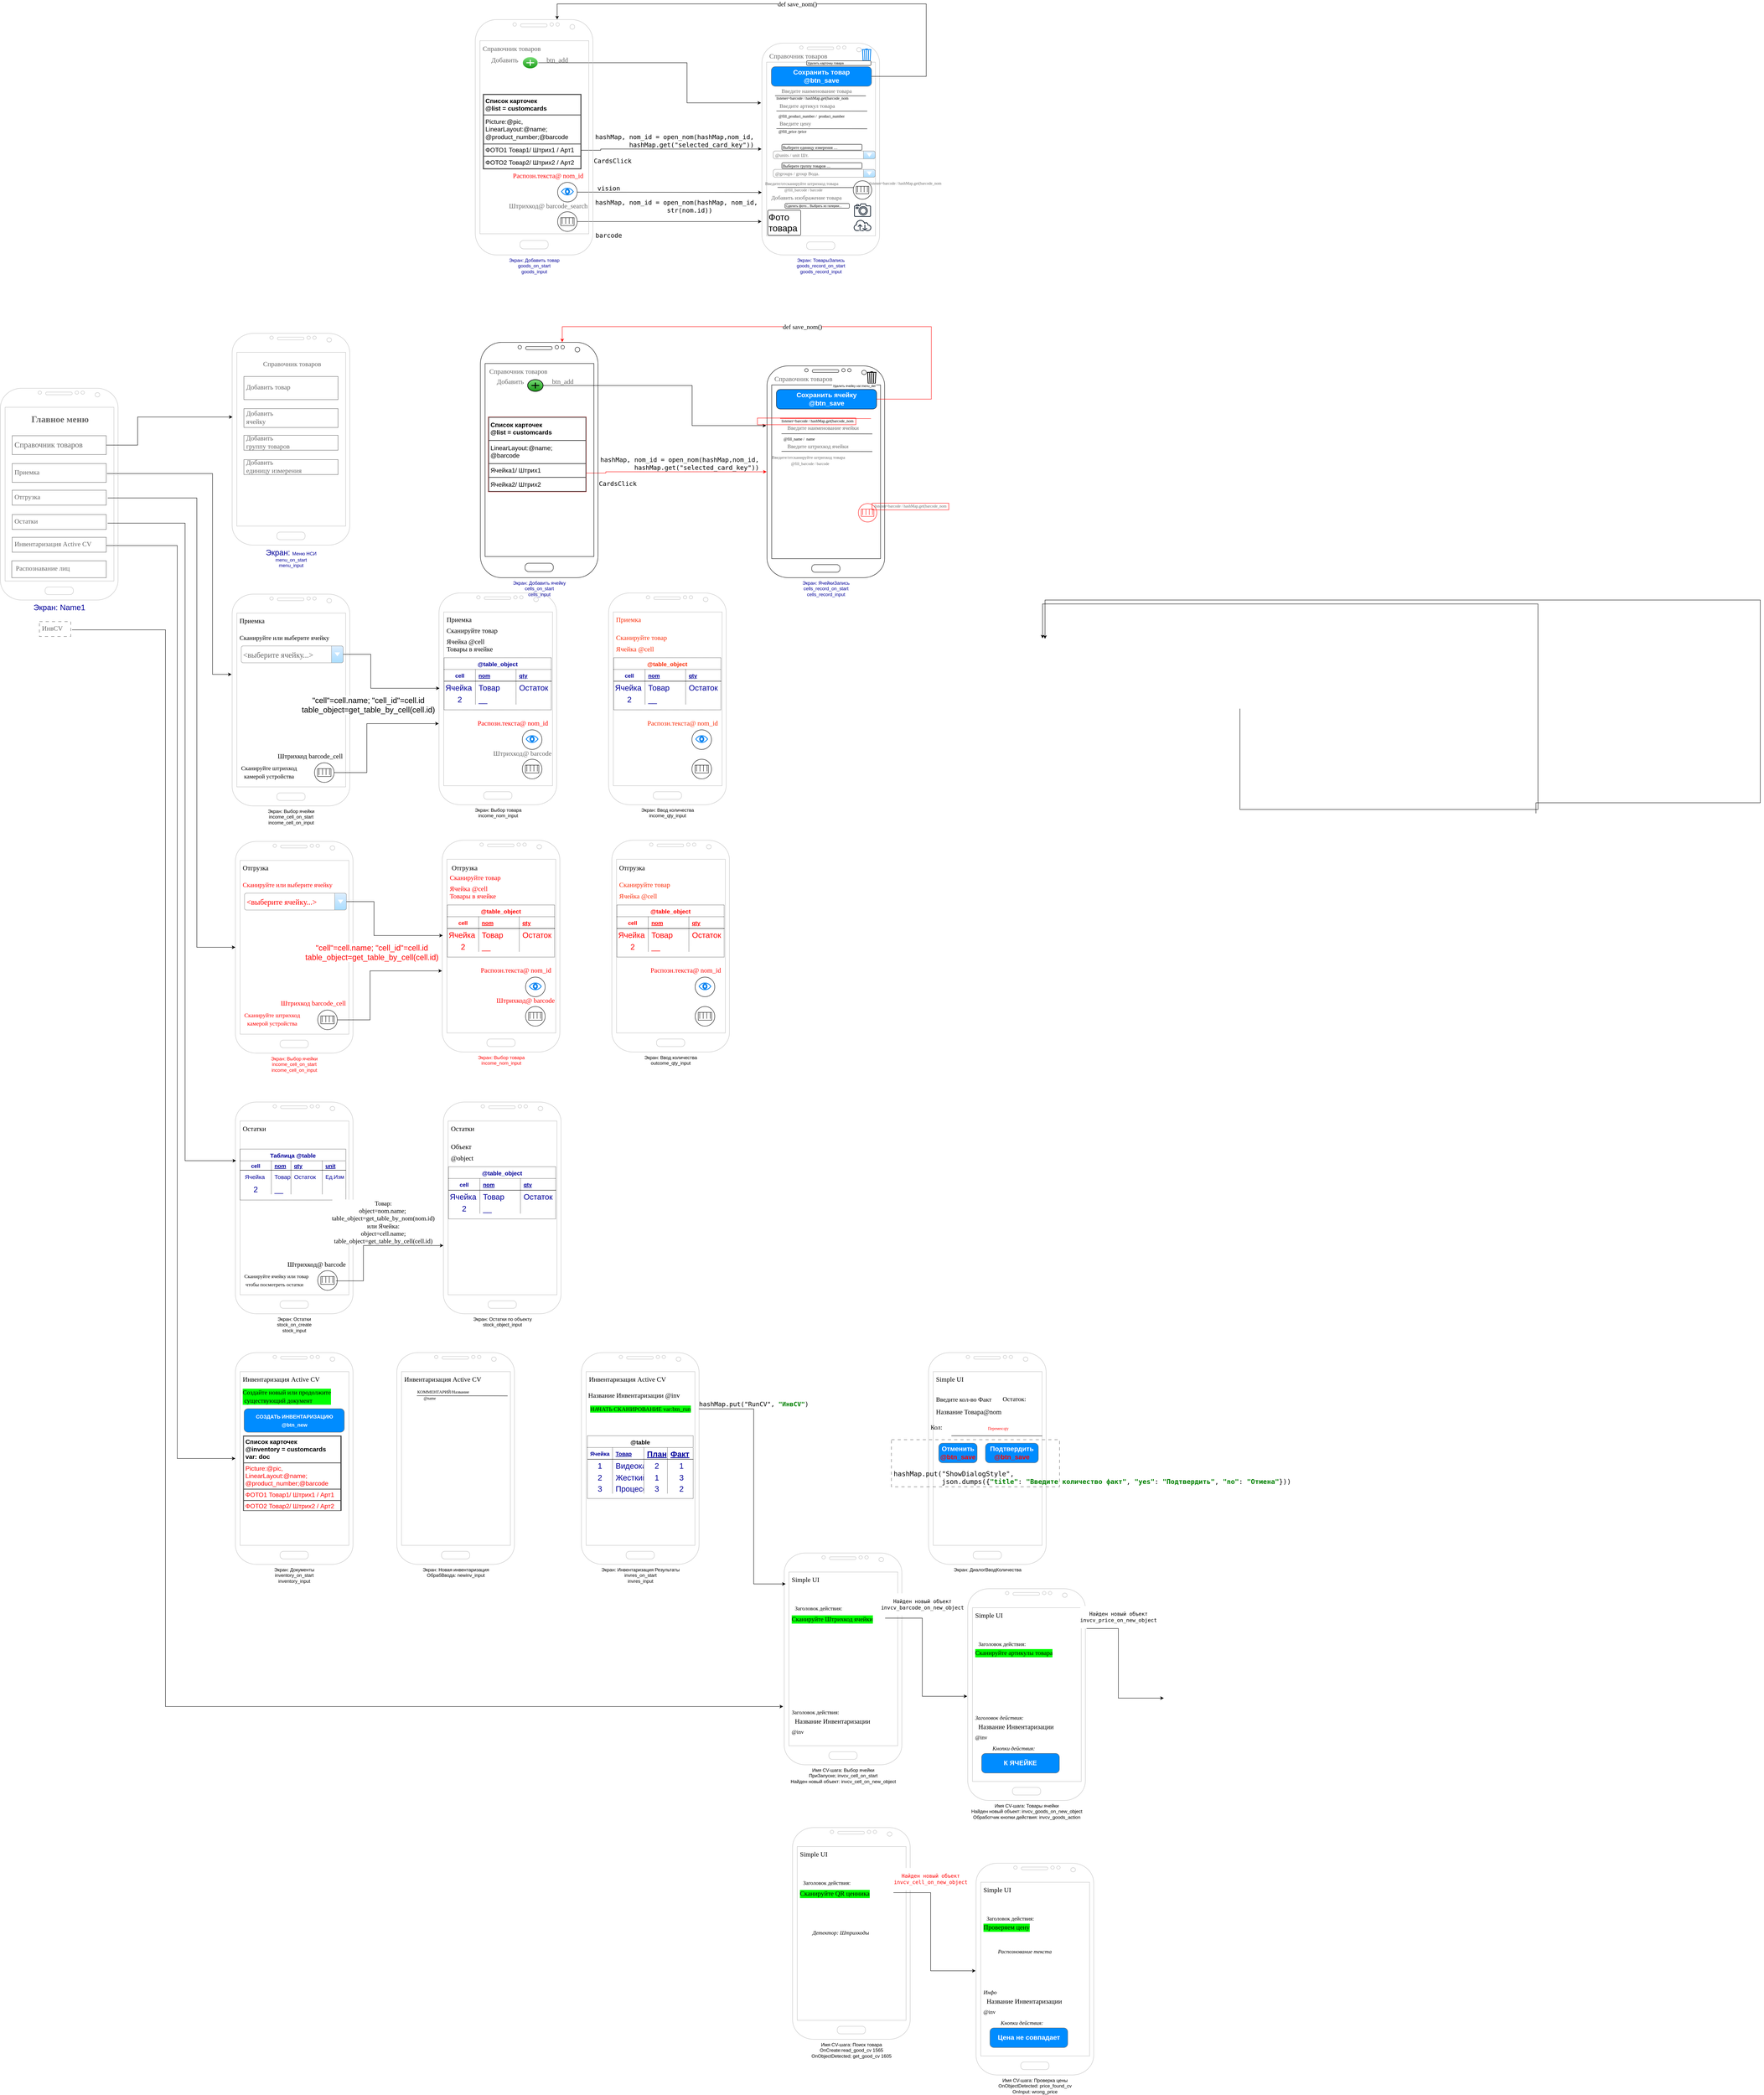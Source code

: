 <mxfile version="20.8.16" type="device" pages="4"><diagram id="gAnAio8OF4L0qBzjnfuG" name="схема"><mxGraphModel dx="2284" dy="2711" grid="1" gridSize="10" guides="1" tooltips="1" connect="1" arrows="1" fold="1" page="1" pageScale="1" pageWidth="827" pageHeight="1169" math="0" shadow="0"><root><mxCell id="0"/><mxCell id="1" parent="0"/><mxCell id="gnyilP_xD2pawyl2ynf3-41" value="" style="rounded=0;orthogonalLoop=1;jettySize=auto;html=1;fontFamily=Times New Roman;fontSize=16;exitX=1.012;exitY=0.57;exitDx=0;exitDy=0;exitPerimeter=0;edgeStyle=orthogonalEdgeStyle;entryX=0.499;entryY=-0.006;entryDx=0;entryDy=0;entryPerimeter=0;" parent="1" edge="1"><mxGeometry relative="1" as="geometry"><mxPoint x="2200" y="-473" as="sourcePoint"/><mxPoint x="1696.7" y="-652.24" as="targetPoint"/><Array as="points"><mxPoint x="2960" y="-216"/><mxPoint x="2960" y="-740"/><mxPoint x="1697" y="-740"/></Array></mxGeometry></mxCell><mxCell id="gnyilP_xD2pawyl2ynf3-192" value="" style="rounded=0;orthogonalLoop=1;jettySize=auto;html=1;fontFamily=Times New Roman;fontSize=16;exitX=0.997;exitY=0.437;exitDx=0;exitDy=0;exitPerimeter=0;edgeStyle=orthogonalEdgeStyle;entryX=0.52;entryY=-0.004;entryDx=0;entryDy=0;entryPerimeter=0;" parent="1" edge="1"><mxGeometry relative="1" as="geometry"><mxPoint x="2954.956" y="-205.975" as="sourcePoint"/><mxPoint x="1703.0" y="-651.16" as="targetPoint"/><Array as="points"><mxPoint x="3527" y="-233"/><mxPoint x="3527" y="-750"/><mxPoint x="1703" y="-750"/></Array></mxGeometry></mxCell><mxCell id="gnyilP_xD2pawyl2ynf3-275" value="&lt;font style=&quot;font-size: 20px;&quot;&gt;Экран: Name1&lt;/font&gt;" style="verticalLabelPosition=bottom;verticalAlign=top;html=1;shadow=0;dashed=0;strokeWidth=1;shape=mxgraph.android.phone2;strokeColor=#c0c0c0;dashPattern=1 1;labelBackgroundColor=none;fontSize=12;fontColor=#000099;fillColor=none;" parent="1" vertex="1"><mxGeometry x="-961" y="-1290" width="300" height="540" as="geometry"/></mxCell><mxCell id="gnyilP_xD2pawyl2ynf3-276" value="&lt;p&gt;&lt;font style=&quot;font-size: 20px;&quot;&gt;Справочник товаров&amp;nbsp;&lt;/font&gt;&lt;/p&gt;" style="strokeWidth=1;shadow=0;dashed=0;align=center;html=1;shape=mxgraph.mockup.text.textBox;fontColor=#666666;align=left;fontSize=17;spacingLeft=4;spacingTop=-3;strokeColor=#666666;mainText=;dashPattern=1 1;labelBackgroundColor=none;fillColor=default;verticalAlign=middle;fontFamily=Times New Roman;" parent="1" vertex="1"><mxGeometry x="-931" y="-1169" width="240" height="48" as="geometry"/></mxCell><mxCell id="gnyilP_xD2pawyl2ynf3-277" value="&lt;p&gt;&lt;b&gt;&lt;font style=&quot;font-size: 23px;&quot;&gt;Главное меню&lt;/font&gt;&lt;/b&gt;&lt;/p&gt;" style="strokeWidth=1;shadow=0;dashed=0;align=center;html=1;shape=mxgraph.mockup.text.textBox;fontColor=#666666;align=left;fontSize=17;spacingLeft=4;spacingTop=-3;strokeColor=none;mainText=;dashPattern=1 1;labelBackgroundColor=none;fillColor=none;verticalAlign=middle;fontFamily=Times New Roman;" parent="1" vertex="1"><mxGeometry x="-888.5" y="-1225" width="155" height="30" as="geometry"/></mxCell><mxCell id="gnyilP_xD2pawyl2ynf3-278" value="&lt;p style=&quot;text-align: right;&quot;&gt;&amp;nbsp;Распознавание лиц&lt;br&gt;&lt;/p&gt;" style="strokeWidth=1;shadow=0;dashed=0;align=center;html=1;shape=mxgraph.mockup.text.textBox;fontColor=#666666;align=left;fontSize=17;spacingLeft=4;spacingTop=-3;strokeColor=#666666;mainText=;dashPattern=1 1;labelBackgroundColor=none;fillColor=none;verticalAlign=middle;fontFamily=Times New Roman;" parent="1" vertex="1"><mxGeometry x="-932" y="-850" width="241" height="43" as="geometry"/></mxCell><mxCell id="gnyilP_xD2pawyl2ynf3-279" value="&lt;p&gt;Отгрузка&amp;nbsp;&lt;br&gt;&lt;/p&gt;" style="strokeWidth=1;shadow=0;dashed=0;align=center;html=1;shape=mxgraph.mockup.text.textBox;fontColor=#666666;align=left;fontSize=17;spacingLeft=4;spacingTop=-3;strokeColor=#666666;mainText=;dashPattern=1 1;labelBackgroundColor=none;fillColor=none;verticalAlign=middle;fontFamily=Times New Roman;" parent="1" vertex="1"><mxGeometry x="-931" y="-1030" width="240" height="38" as="geometry"/></mxCell><mxCell id="gnyilP_xD2pawyl2ynf3-280" value="&lt;p&gt;Приемка&amp;nbsp;&lt;br&gt;&lt;/p&gt;" style="strokeWidth=1;shadow=0;dashed=0;align=center;html=1;shape=mxgraph.mockup.text.textBox;fontColor=#666666;align=left;fontSize=17;spacingLeft=4;spacingTop=-3;strokeColor=#666666;mainText=;dashPattern=1 1;labelBackgroundColor=none;fillColor=none;verticalAlign=middle;fontFamily=Times New Roman;" parent="1" vertex="1"><mxGeometry x="-931" y="-1098" width="240" height="48" as="geometry"/></mxCell><mxCell id="gnyilP_xD2pawyl2ynf3-296" value="&lt;font style=&quot;&quot;&gt;Экран:&amp;nbsp;ТоварыЗапись&lt;br&gt;goods_record_on_start&lt;br&gt;goods_record_input&lt;br&gt;&lt;/font&gt;" style="verticalLabelPosition=bottom;verticalAlign=top;html=1;shadow=0;dashed=0;strokeWidth=1;shape=mxgraph.android.phone2;strokeColor=#c0c0c0;dashPattern=1 1;labelBackgroundColor=none;fontSize=12;fontColor=#000099;fillColor=none;" parent="1" vertex="1"><mxGeometry x="981" y="-2170" width="300" height="540" as="geometry"/></mxCell><mxCell id="gnyilP_xD2pawyl2ynf3-298" value="&lt;p&gt;Справочник товаров&amp;nbsp;&lt;br&gt;&lt;/p&gt;" style="strokeWidth=1;shadow=0;dashed=0;align=center;html=1;shape=mxgraph.mockup.text.textBox;fontColor=#666666;align=left;fontSize=17;spacingLeft=4;spacingTop=-3;strokeColor=none;mainText=;dashPattern=1 1;labelBackgroundColor=none;fillColor=none;verticalAlign=middle;fontFamily=Times New Roman;" parent="1" vertex="1"><mxGeometry x="994" y="-2155" width="230" height="40" as="geometry"/></mxCell><mxCell id="ukxlzJ43lGF6Enm72E0y-1" value="&lt;p&gt;Остатки&lt;br&gt;&lt;/p&gt;" style="strokeWidth=1;shadow=0;dashed=0;align=center;html=1;shape=mxgraph.mockup.text.textBox;fontColor=#666666;align=left;fontSize=17;spacingLeft=4;spacingTop=-3;strokeColor=#666666;mainText=;dashPattern=1 1;labelBackgroundColor=none;fillColor=none;verticalAlign=middle;fontFamily=Times New Roman;" parent="1" vertex="1"><mxGeometry x="-931" y="-968" width="240" height="38" as="geometry"/></mxCell><mxCell id="ukxlzJ43lGF6Enm72E0y-2" value="&lt;p&gt;Инвентаризация Active CV&lt;br&gt;&lt;/p&gt;" style="strokeWidth=1;shadow=0;dashed=0;align=center;html=1;shape=mxgraph.mockup.text.textBox;fontColor=#666666;align=left;fontSize=17;spacingLeft=4;spacingTop=-3;strokeColor=#666666;mainText=;dashPattern=1 1;labelBackgroundColor=none;fillColor=none;verticalAlign=middle;fontFamily=Times New Roman;" parent="1" vertex="1"><mxGeometry x="-931" y="-910" width="240" height="38" as="geometry"/></mxCell><mxCell id="ukxlzJ43lGF6Enm72E0y-3" value="&lt;font style=&quot;font-size: 20px;&quot;&gt;Экран:&amp;nbsp;&lt;/font&gt;Меню НСИ&lt;br&gt;menu_on_start&lt;br&gt;menu_input" style="verticalLabelPosition=bottom;verticalAlign=top;html=1;shadow=0;dashed=0;strokeWidth=1;shape=mxgraph.android.phone2;strokeColor=#c0c0c0;dashPattern=1 1;labelBackgroundColor=none;fontSize=12;fontColor=#000099;fillColor=none;" parent="1" vertex="1"><mxGeometry x="-370" y="-1430" width="300" height="540" as="geometry"/></mxCell><mxCell id="ukxlzJ43lGF6Enm72E0y-4" value="&lt;p&gt;Добавить&amp;nbsp;товар&lt;br&gt;&lt;/p&gt;" style="strokeWidth=1;shadow=0;dashed=0;align=center;html=1;shape=mxgraph.mockup.text.textBox;fontColor=#666666;align=left;fontSize=17;spacingLeft=4;spacingTop=-3;strokeColor=#666666;mainText=;dashPattern=1 1;labelBackgroundColor=none;fillColor=none;verticalAlign=middle;fontFamily=Times New Roman;" parent="1" vertex="1"><mxGeometry x="-340" y="-1320" width="240" height="59" as="geometry"/></mxCell><mxCell id="ukxlzJ43lGF6Enm72E0y-5" value="&lt;p&gt;Справочник товаров&amp;nbsp;&lt;br&gt;&lt;/p&gt;" style="strokeWidth=1;shadow=0;dashed=0;align=center;html=1;shape=mxgraph.mockup.text.textBox;fontColor=#666666;align=left;fontSize=17;spacingLeft=4;spacingTop=-3;strokeColor=none;mainText=;dashPattern=1 1;labelBackgroundColor=none;fillColor=none;verticalAlign=middle;fontFamily=Times New Roman;" parent="1" vertex="1"><mxGeometry x="-297.5" y="-1365" width="155" height="30" as="geometry"/></mxCell><mxCell id="ukxlzJ43lGF6Enm72E0y-7" value="&lt;p&gt;Добавить&lt;br/&gt;группу товаров&lt;br&gt;&lt;/p&gt;" style="strokeWidth=1;shadow=0;dashed=0;align=center;html=1;shape=mxgraph.mockup.text.textBox;fontColor=#666666;align=left;fontSize=17;spacingLeft=4;spacingTop=-3;strokeColor=#666666;mainText=;dashPattern=1 1;labelBackgroundColor=none;fillColor=none;verticalAlign=middle;fontFamily=Times New Roman;" parent="1" vertex="1"><mxGeometry x="-340" y="-1170" width="240" height="38" as="geometry"/></mxCell><mxCell id="ukxlzJ43lGF6Enm72E0y-8" value="&lt;p&gt;Добавить&lt;br/&gt;ячейку&lt;br&gt;&lt;/p&gt;" style="strokeWidth=1;shadow=0;dashed=0;align=center;html=1;shape=mxgraph.mockup.text.textBox;fontColor=#666666;align=left;fontSize=17;spacingLeft=4;spacingTop=-3;strokeColor=#666666;mainText=;dashPattern=1 1;labelBackgroundColor=none;fillColor=none;verticalAlign=middle;fontFamily=Times New Roman;" parent="1" vertex="1"><mxGeometry x="-340" y="-1238" width="240" height="48" as="geometry"/></mxCell><mxCell id="ukxlzJ43lGF6Enm72E0y-9" value="&lt;p&gt;Добавить&lt;br/&gt;единицу измерения&lt;br&gt;&lt;/p&gt;" style="strokeWidth=1;shadow=0;dashed=0;align=center;html=1;shape=mxgraph.mockup.text.textBox;fontColor=#666666;align=left;fontSize=17;spacingLeft=4;spacingTop=-3;strokeColor=#666666;mainText=;dashPattern=1 1;labelBackgroundColor=none;fillColor=none;verticalAlign=middle;fontFamily=Times New Roman;" parent="1" vertex="1"><mxGeometry x="-340" y="-1108" width="240" height="38" as="geometry"/></mxCell><mxCell id="ukxlzJ43lGF6Enm72E0y-11" value="" style="edgeStyle=elbowEdgeStyle;rounded=0;orthogonalLoop=1;jettySize=auto;html=1;fontFamily=Times New Roman;fontSize=16;entryX=0.003;entryY=0.395;entryDx=0;entryDy=0;entryPerimeter=0;" parent="1" source="gnyilP_xD2pawyl2ynf3-276" target="ukxlzJ43lGF6Enm72E0y-3" edge="1"><mxGeometry relative="1" as="geometry"><mxPoint x="497" y="-375" as="sourcePoint"/><mxPoint x="-549.8" y="-1228.86" as="targetPoint"/><Array as="points"><mxPoint x="-611" y="-1190"/></Array></mxGeometry></mxCell><mxCell id="ukxlzJ43lGF6Enm72E0y-45" value="" style="edgeStyle=elbowEdgeStyle;rounded=0;orthogonalLoop=1;jettySize=auto;html=1;fontFamily=Times New Roman;fontSize=16;entryX=-0.007;entryY=0.282;entryDx=0;entryDy=0;entryPerimeter=0;" parent="1" target="gnyilP_xD2pawyl2ynf3-296" edge="1"><mxGeometry relative="1" as="geometry"><mxPoint x="400" y="-2120" as="sourcePoint"/><mxPoint x="621" y="-2050" as="targetPoint"/><Array as="points"><mxPoint x="790" y="-2110"/><mxPoint x="570" y="-2090"/></Array></mxGeometry></mxCell><mxCell id="ukxlzJ43lGF6Enm72E0y-46" value="&lt;div style=&quot;font-family: &amp;quot;JetBrains Mono&amp;quot;, monospace;&quot;&gt;&lt;pre&gt;CardsClick&lt;/pre&gt;&lt;/div&gt;" style="edgeStyle=elbowEdgeStyle;rounded=0;orthogonalLoop=1;jettySize=auto;html=1;fontFamily=Times New Roman;fontSize=16;exitX=1;exitY=0.75;exitDx=0;exitDy=0;jumpSize=4;" parent="1" source="gnyilP_xD2pawyl2ynf3-284" edge="1"><mxGeometry x="-0.641" y="-30" relative="1" as="geometry"><mxPoint x="420" y="-2050" as="sourcePoint"/><mxPoint x="980" y="-1900" as="targetPoint"/><Array as="points"><mxPoint x="570" y="-1890"/></Array><mxPoint as="offset"/></mxGeometry></mxCell><mxCell id="ukxlzJ43lGF6Enm72E0y-50" value="&lt;div style=&quot;font-family: &amp;quot;JetBrains Mono&amp;quot;, monospace;&quot;&gt;&lt;pre&gt;&lt;div style=&quot;font-family: &amp;quot;JetBrains Mono&amp;quot;, monospace;&quot;&gt;&lt;pre&gt;vision&lt;/pre&gt;&lt;/div&gt;&lt;/pre&gt;&lt;/div&gt;" style="edgeStyle=elbowEdgeStyle;rounded=0;orthogonalLoop=1;jettySize=auto;html=1;fontFamily=Times New Roman;fontSize=16;exitX=1;exitY=0.5;exitDx=0;exitDy=0;jumpSize=4;entryX=-0.001;entryY=0.705;entryDx=0;entryDy=0;entryPerimeter=0;labelBackgroundColor=none;" parent="1" source="gnyilP_xD2pawyl2ynf3-294" target="gnyilP_xD2pawyl2ynf3-296" edge="1"><mxGeometry x="-0.658" y="11" relative="1" as="geometry"><mxPoint x="530" y="-1779.7" as="sourcePoint"/><mxPoint x="970" y="-1790" as="targetPoint"/><Array as="points"><mxPoint x="580" y="-1772.95"/></Array><mxPoint as="offset"/></mxGeometry></mxCell><mxCell id="ukxlzJ43lGF6Enm72E0y-51" value="&lt;div style=&quot;font-family: &amp;quot;JetBrains Mono&amp;quot;, monospace;&quot;&gt;&lt;pre&gt;&lt;div style=&quot;font-family: &amp;quot;JetBrains Mono&amp;quot;, monospace;&quot;&gt;&lt;pre&gt;&lt;div style=&quot;font-family: &amp;quot;JetBrains Mono&amp;quot;, monospace;&quot;&gt;&lt;pre&gt;barcode&lt;/pre&gt;&lt;/div&gt;&lt;/pre&gt;&lt;/div&gt;&lt;/pre&gt;&lt;/div&gt;" style="edgeStyle=elbowEdgeStyle;rounded=0;orthogonalLoop=1;jettySize=auto;html=1;fontFamily=Times New Roman;fontSize=16;exitX=0.5;exitY=0;exitDx=0;exitDy=0;jumpSize=4;exitPerimeter=0;" parent="1" source="gnyilP_xD2pawyl2ynf3-290" edge="1"><mxGeometry x="-0.66" y="-35" relative="1" as="geometry"><mxPoint x="520.0" y="-1780" as="sourcePoint"/><mxPoint x="980" y="-1715" as="targetPoint"/><Array as="points"><mxPoint x="590" y="-1762.95"/></Array><mxPoint as="offset"/></mxGeometry></mxCell><mxCell id="ukxlzJ43lGF6Enm72E0y-52" value="" style="html=1;verticalLabelPosition=bottom;align=center;labelBackgroundColor=#ffffff;verticalAlign=top;strokeWidth=2;strokeColor=#0080F0;shadow=0;dashed=0;shape=mxgraph.ios7.icons.trashcan;fontSize=16;fillColor=none;" parent="1" vertex="1"><mxGeometry x="1236" y="-2155" width="24" height="30" as="geometry"/></mxCell><mxCell id="t9YmjB5ovoWwiV8xDxDm-10" value="" style="endArrow=none;html=1;rounded=0;exitX=1.007;exitY=0.539;exitDx=0;exitDy=0;exitPerimeter=0;" parent="1" edge="1"><mxGeometry width="50" height="50" relative="1" as="geometry"><mxPoint x="1252.61" y="-1801.66" as="sourcePoint"/><mxPoint x="1021" y="-1802" as="targetPoint"/></mxGeometry></mxCell><mxCell id="t9YmjB5ovoWwiV8xDxDm-14" value="&lt;p style=&quot;font-size: 10px;&quot;&gt;&amp;nbsp; &amp;nbsp; &amp;nbsp; &amp;nbsp; &amp;nbsp; &amp;nbsp; &amp;nbsp; &amp;nbsp; &amp;nbsp; &amp;nbsp; &amp;nbsp; &amp;nbsp; &amp;nbsp; &amp;nbsp; &amp;nbsp;@fill_barcode&amp;nbsp;/&amp;nbsp;barcode&amp;nbsp;&lt;br style=&quot;font-size: 10px;&quot;&gt;&lt;/p&gt;" style="strokeWidth=1;shadow=0;dashed=0;align=center;html=1;shape=mxgraph.mockup.text.textBox;fontColor=#666666;align=left;fontSize=10;spacingLeft=4;spacingTop=-3;strokeColor=none;mainText=;dashPattern=1 1;labelBackgroundColor=none;fillColor=none;verticalAlign=middle;fontFamily=Times New Roman;" parent="1" vertex="1"><mxGeometry x="960" y="-1803" width="170" height="17" as="geometry"/></mxCell><mxCell id="t9YmjB5ovoWwiV8xDxDm-58" value="" style="points=[[0.145,0.145,0],[0.5,0,0],[0.855,0.145,0],[1,0.5,0],[0.855,0.855,0],[0.5,1,0],[0.145,0.855,0],[0,0.5,0]];shape=mxgraph.bpmn.event;html=1;verticalLabelPosition=bottom;labelBackgroundColor=#ffffff;verticalAlign=top;align=center;perimeter=ellipsePerimeter;outlineConnect=0;aspect=fixed;outline=standard;symbol=conditional;rotation=90;" parent="1" vertex="1"><mxGeometry x="1214" y="-1819" width="47" height="47" as="geometry"/></mxCell><mxCell id="ukxlzJ43lGF6Enm72E0y-53" value="&lt;p style=&quot;font-size: 10px;&quot;&gt;listener=barcode /&amp;nbsp;hashMap.get(barcode_nom&lt;br style=&quot;font-size: 10px;&quot;&gt;&lt;/p&gt;" style="strokeWidth=1;shadow=0;dashed=0;align=center;html=1;shape=mxgraph.mockup.text.textBox;fontColor=#666666;align=left;fontSize=10;spacingLeft=4;spacingTop=-3;strokeColor=none;mainText=;dashPattern=1 1;labelBackgroundColor=none;fillColor=none;verticalAlign=middle;fontFamily=Times New Roman;" parent="1" vertex="1"><mxGeometry x="1249" y="-1820" width="195.5" height="17" as="geometry"/></mxCell><mxCell id="t9YmjB5ovoWwiV8xDxDm-4" value="" style="sketch=0;outlineConnect=0;fontColor=#232F3E;gradientColor=none;fillColor=#232F3D;strokeColor=none;dashed=0;verticalLabelPosition=bottom;verticalAlign=top;align=center;html=1;fontSize=12;fontStyle=0;aspect=fixed;pointerEvents=1;shape=mxgraph.aws4.internet;" parent="1" vertex="1"><mxGeometry x="1214" y="-1720" width="47" height="28.92" as="geometry"/></mxCell><mxCell id="gnyilP_xD2pawyl2ynf3-304" value="" style="sketch=0;outlineConnect=0;fontColor=#232F3E;gradientColor=none;fillColor=#232F3D;strokeColor=none;dashed=0;verticalLabelPosition=bottom;verticalAlign=top;align=center;html=1;fontSize=12;fontStyle=0;aspect=fixed;pointerEvents=1;shape=mxgraph.aws4.camera2;" parent="1" vertex="1"><mxGeometry x="1215.95" y="-1761.13" width="43.1" height="34.26" as="geometry"/></mxCell><mxCell id="t9YmjB5ovoWwiV8xDxDm-67" value="&lt;p style=&quot;font-size: 14px;&quot;&gt;Добавить&amp;nbsp;&lt;span style=&quot;background-color: initial;&quot;&gt;изображение товара&lt;/span&gt;&lt;/p&gt;" style="strokeWidth=1;shadow=0;dashed=0;align=center;html=1;shape=mxgraph.mockup.text.textBox;fontColor=#666666;align=left;fontSize=14;spacingLeft=5;spacingTop=0;strokeColor=none;mainText=;dashPattern=1 1;labelBackgroundColor=none;fillColor=none;verticalAlign=middle;fontFamily=Comic Sans MS;spacing=0;" parent="1" vertex="1"><mxGeometry x="1000.05" y="-1786" width="229.95" height="21" as="geometry"/></mxCell><mxCell id="t9YmjB5ovoWwiV8xDxDm-68" value="Сделать фото... Выбрать из галереи..." style="strokeWidth=1;html=1;shadow=0;dashed=0;shape=mxgraph.ios.iTextInput;strokeColor=default;buttonText=;fontSize=8;whiteSpace=wrap;align=left;" parent="1" vertex="1"><mxGeometry x="1039.95" y="-1761.13" width="164" height="12" as="geometry"/></mxCell><mxCell id="ukxlzJ43lGF6Enm72E0y-54" value="&lt;font style=&quot;font-size: 23px;&quot;&gt;Фото&amp;nbsp;&lt;br&gt;товара&lt;/font&gt;" style="strokeWidth=1;html=1;shadow=0;dashed=0;shape=mxgraph.ios.iTextInput;strokeColor=default;buttonText=;fontSize=8;whiteSpace=wrap;align=left;" parent="1" vertex="1"><mxGeometry x="996" y="-1744" width="84" height="64" as="geometry"/></mxCell><mxCell id="ukxlzJ43lGF6Enm72E0y-55" value="&lt;font style=&quot;font-size: 12px;&quot;&gt;@groups / group Вода.&lt;/font&gt;" style="strokeWidth=1;shadow=0;dashed=0;align=center;html=1;shape=mxgraph.mockup.forms.comboBox;strokeColor=#999999;fillColor=#ddeeff;align=left;fillColor2=#aaddff;mainText=;fontColor=#666666;fontSize=17;spacingLeft=3;dashPattern=1 1;labelBackgroundColor=none;fontFamily=Times New Roman;" parent="1" vertex="1"><mxGeometry x="1010" y="-1848" width="260" height="20" as="geometry"/></mxCell><mxCell id="ukxlzJ43lGF6Enm72E0y-56" value="&lt;font style=&quot;font-size: 10px;&quot; face=&quot;Comic Sans MS&quot;&gt;Выберите группу товаров ....&lt;/font&gt;" style="strokeWidth=1;html=1;shadow=0;dashed=0;shape=mxgraph.ios.iTextInput;strokeColor=default;buttonText=;fontSize=8;whiteSpace=wrap;align=left;" parent="1" vertex="1"><mxGeometry x="1032" y="-1865" width="204.25" height="15" as="geometry"/></mxCell><mxCell id="t9YmjB5ovoWwiV8xDxDm-57" value="&lt;p style=&quot;&quot;&gt;&lt;font style=&quot;font-size: 11px;&quot;&gt;&amp;nbsp; &amp;nbsp; &amp;nbsp; &amp;nbsp; &amp;nbsp; &amp;nbsp; &amp;nbsp; &amp;nbsp; &amp;nbsp; &amp;nbsp; &amp;nbsp; &amp;nbsp;Введите/отсканируйте штрихкод товара&lt;/font&gt;&lt;br style=&quot;font-size: 14px;&quot;&gt;&lt;/p&gt;" style="strokeWidth=1;shadow=0;dashed=0;align=center;html=1;shape=mxgraph.mockup.text.textBox;fontColor=#666666;align=left;fontSize=14;spacingLeft=4;spacingTop=-3;strokeColor=none;mainText=;dashPattern=1 1;labelBackgroundColor=none;fillColor=none;verticalAlign=middle;fontFamily=Comic Sans MS;" parent="1" vertex="1"><mxGeometry x="920" y="-1821" width="303.5" height="20" as="geometry"/></mxCell><mxCell id="ukxlzJ43lGF6Enm72E0y-57" value="&lt;font style=&quot;font-size: 12px;&quot;&gt;@units / unit Шт.&lt;/font&gt;" style="strokeWidth=1;shadow=0;dashed=0;align=center;html=1;shape=mxgraph.mockup.forms.comboBox;strokeColor=#999999;fillColor=#ddeeff;align=left;fillColor2=#aaddff;mainText=;fontColor=#666666;fontSize=17;spacingLeft=3;dashPattern=1 1;labelBackgroundColor=none;fontFamily=Times New Roman;" parent="1" vertex="1"><mxGeometry x="1010" y="-1895" width="260" height="20" as="geometry"/></mxCell><mxCell id="ukxlzJ43lGF6Enm72E0y-58" value="&lt;font style=&quot;font-size: 10px;&quot; face=&quot;Comic Sans MS&quot;&gt;Выберите единицу измерения&amp;nbsp;....&lt;/font&gt;" style="strokeWidth=1;html=1;shadow=0;dashed=0;shape=mxgraph.ios.iTextInput;strokeColor=default;buttonText=;fontSize=8;whiteSpace=wrap;align=left;" parent="1" vertex="1"><mxGeometry x="1032" y="-1912" width="204.25" height="15" as="geometry"/></mxCell><mxCell id="t9YmjB5ovoWwiV8xDxDm-47" value="" style="endArrow=none;html=1;rounded=0;exitX=1.007;exitY=0.539;exitDx=0;exitDy=0;exitPerimeter=0;" parent="1" edge="1"><mxGeometry width="50" height="50" relative="1" as="geometry"><mxPoint x="1249.61" y="-1951.66" as="sourcePoint"/><mxPoint x="1018" y="-1952" as="targetPoint"/></mxGeometry></mxCell><mxCell id="a8FRiE8zcWyp0oLjPqA--1" value="Удалить карточку товара" style="strokeWidth=1;html=1;shadow=0;dashed=0;shape=mxgraph.ios.iTextInput;strokeColor=default;buttonText=;fontSize=8;whiteSpace=wrap;align=left;" parent="1" vertex="1"><mxGeometry x="1095.05" y="-2125" width="164" height="12" as="geometry"/></mxCell><mxCell id="a8FRiE8zcWyp0oLjPqA--2" value="&lt;font style=&quot;&quot;&gt;Экран:&amp;nbsp;Выбор ячейки&lt;br&gt;income_cell_on_start&lt;br&gt;income_cell_on_input&lt;br style=&quot;border-color: var(--border-color);&quot;&gt;&lt;/font&gt;" style="verticalLabelPosition=bottom;verticalAlign=top;html=1;shadow=0;dashed=0;strokeWidth=1;shape=mxgraph.android.phone2;strokeColor=#c0c0c0;dashPattern=1 1;labelBackgroundColor=none;fontSize=12;fontColor=#000000;fillColor=none;" parent="1" vertex="1"><mxGeometry x="-370" y="-765" width="300" height="540" as="geometry"/></mxCell><mxCell id="a8FRiE8zcWyp0oLjPqA--5" value="&lt;p&gt;Приемка&amp;nbsp;&lt;br&gt;&lt;/p&gt;" style="strokeWidth=1;shadow=0;dashed=0;align=center;html=1;shape=mxgraph.mockup.text.textBox;fontColor=#000000;align=left;fontSize=17;spacingLeft=4;spacingTop=-3;strokeColor=none;mainText=;dashPattern=1 1;labelBackgroundColor=none;fillColor=none;verticalAlign=middle;fontFamily=Times New Roman;" parent="1" vertex="1"><mxGeometry x="-357" y="-715" width="230" height="40" as="geometry"/></mxCell><mxCell id="a8FRiE8zcWyp0oLjPqA--7" value="" style="points=[[0.145,0.145,0],[0.5,0,0],[0.855,0.145,0],[1,0.5,0],[0.855,0.855,0],[0.5,1,0],[0.145,0.855,0],[0,0.5,0]];shape=mxgraph.bpmn.event;html=1;verticalLabelPosition=bottom;labelBackgroundColor=#ffffff;verticalAlign=top;align=center;perimeter=ellipsePerimeter;outlineConnect=0;aspect=fixed;outline=standard;symbol=conditional;rotation=90;fontColor=#fb0410;" parent="1" vertex="1"><mxGeometry x="-160" y="-335" width="50" height="50" as="geometry"/></mxCell><mxCell id="a8FRiE8zcWyp0oLjPqA--10" value="&lt;p&gt;Штрихкод&amp;nbsp;barcode_cell&lt;br&gt;&lt;/p&gt;" style="strokeWidth=1;shadow=0;dashed=0;align=center;html=1;shape=mxgraph.mockup.text.textBox;fontColor=#000000;align=left;fontSize=17;spacingLeft=4;spacingTop=-3;strokeColor=none;mainText=;dashPattern=1 1;labelBackgroundColor=none;fillColor=none;verticalAlign=middle;fontFamily=Times New Roman;" parent="1" vertex="1"><mxGeometry x="-260" y="-380.0" width="320" height="60" as="geometry"/></mxCell><mxCell id="a8FRiE8zcWyp0oLjPqA--12" value="" style="edgeStyle=elbowEdgeStyle;rounded=0;orthogonalLoop=1;jettySize=auto;html=1;fontFamily=Times New Roman;fontSize=16;exitX=1.007;exitY=0.53;exitDx=0;exitDy=0;exitPerimeter=0;entryX=-0.005;entryY=0.379;entryDx=0;entryDy=0;entryPerimeter=0;" parent="1" source="gnyilP_xD2pawyl2ynf3-280" target="a8FRiE8zcWyp0oLjPqA--2" edge="1"><mxGeometry relative="1" as="geometry"><mxPoint x="-681" y="-1135" as="sourcePoint"/><mxPoint x="-380" y="-630" as="targetPoint"/><Array as="points"><mxPoint x="-420" y="-840"/></Array></mxGeometry></mxCell><mxCell id="a8FRiE8zcWyp0oLjPqA--13" value="&lt;font style=&quot;&quot;&gt;Экран:&amp;nbsp;Остатки&lt;br&gt;stock_on_create&lt;br&gt;stock_input&lt;br style=&quot;border-color: var(--border-color);&quot;&gt;&lt;/font&gt;" style="verticalLabelPosition=bottom;verticalAlign=top;html=1;shadow=0;dashed=0;strokeWidth=1;shape=mxgraph.android.phone2;strokeColor=#c0c0c0;dashPattern=1 1;labelBackgroundColor=none;fontSize=12;fontColor=#000000;fillColor=none;" parent="1" vertex="1"><mxGeometry x="-361.75" y="530" width="300" height="540" as="geometry"/></mxCell><mxCell id="a8FRiE8zcWyp0oLjPqA--16" value="&lt;p&gt;Остатки&lt;br&gt;&lt;/p&gt;" style="strokeWidth=1;shadow=0;dashed=0;align=center;html=1;shape=mxgraph.mockup.text.textBox;fontColor=#000000;align=left;fontSize=17;spacingLeft=4;spacingTop=-3;strokeColor=none;mainText=;dashPattern=1 1;labelBackgroundColor=none;fillColor=none;verticalAlign=middle;fontFamily=Times New Roman;" parent="1" vertex="1"><mxGeometry x="-348.75" y="580" width="230" height="40" as="geometry"/></mxCell><mxCell id="a8FRiE8zcWyp0oLjPqA--18" value="" style="points=[[0.145,0.145,0],[0.5,0,0],[0.855,0.145,0],[1,0.5,0],[0.855,0.855,0],[0.5,1,0],[0.145,0.855,0],[0,0.5,0]];shape=mxgraph.bpmn.event;html=1;verticalLabelPosition=bottom;labelBackgroundColor=#ffffff;verticalAlign=top;align=center;perimeter=ellipsePerimeter;outlineConnect=0;aspect=fixed;outline=standard;symbol=conditional;rotation=90;fontColor=#fb0410;" parent="1" vertex="1"><mxGeometry x="-151.75" y="960" width="50" height="50" as="geometry"/></mxCell><mxCell id="a8FRiE8zcWyp0oLjPqA--21" value="&lt;font style=&quot;font-size: 13px;&quot; face=&quot;Comic Sans MS&quot; color=&quot;#000000&quot;&gt;Сканируйте ячейку или товар&lt;br&gt;&amp;nbsp;чтобы посмотреть остатки&lt;/font&gt;" style="strokeWidth=1;shadow=0;dashed=0;align=center;html=1;shape=mxgraph.mockup.text.textBox;fontColor=#fb0410;align=left;fontSize=17;spacingLeft=4;spacingTop=-3;strokeColor=none;mainText=;dashPattern=1 1;labelBackgroundColor=none;fillColor=none;verticalAlign=middle;fontFamily=Times New Roman;" parent="1" vertex="1"><mxGeometry x="-345.25" y="955" width="273.5" height="60" as="geometry"/></mxCell><mxCell id="a8FRiE8zcWyp0oLjPqA--22" value="" style="edgeStyle=elbowEdgeStyle;rounded=0;orthogonalLoop=1;jettySize=auto;html=1;fontFamily=Times New Roman;fontSize=16;exitX=1.014;exitY=0.579;exitDx=0;exitDy=0;exitPerimeter=0;entryX=0.006;entryY=0.277;entryDx=0;entryDy=0;entryPerimeter=0;" parent="1" source="ukxlzJ43lGF6Enm72E0y-1" target="a8FRiE8zcWyp0oLjPqA--13" edge="1"><mxGeometry relative="1" as="geometry"><mxPoint x="-679.32" y="-1062.56" as="sourcePoint"/><mxPoint x="-361.5" y="-550.34" as="targetPoint"/><Array as="points"><mxPoint x="-490" y="-780"/></Array></mxGeometry></mxCell><mxCell id="a8FRiE8zcWyp0oLjPqA--24" value="&lt;p&gt;Штрихкод@&amp;nbsp;barcode&lt;br&gt;&lt;/p&gt;" style="strokeWidth=1;shadow=0;dashed=0;align=center;html=1;shape=mxgraph.mockup.text.textBox;fontColor=#000000;align=left;fontSize=17;spacingLeft=4;spacingTop=-3;strokeColor=none;mainText=;dashPattern=1 1;labelBackgroundColor=none;fillColor=none;verticalAlign=middle;fontFamily=Times New Roman;" parent="1" vertex="1"><mxGeometry x="-235.25" y="916" width="320" height="60" as="geometry"/></mxCell><mxCell id="a8FRiE8zcWyp0oLjPqA--25" value="Таблица @table" style="shape=table;startSize=30;container=1;collapsible=1;childLayout=tableLayout;fixedRows=1;rowLines=0;fontStyle=1;align=center;resizeLast=1;dashed=1;dashPattern=1 1;labelBackgroundColor=none;strokeWidth=1;fontSize=15;fontColor=#000099;fillColor=none;spacingTop=2;spacingBottom=1;" parent="1" vertex="1"><mxGeometry x="-350" y="650" width="270" height="130" as="geometry"><mxRectangle x="1558" y="-510" width="190" height="60" as="alternateBounds"/></mxGeometry></mxCell><mxCell id="a8FRiE8zcWyp0oLjPqA--26" value="" style="shape=tableRow;horizontal=0;startSize=0;swimlaneHead=0;swimlaneBody=0;fillColor=none;collapsible=0;dropTarget=0;points=[[0,0.5],[1,0.5]];portConstraint=eastwest;top=0;left=0;right=0;bottom=1;dashed=1;dashPattern=1 1;labelBackgroundColor=none;strokeWidth=1;fontSize=20;fontColor=#000099;" parent="a8FRiE8zcWyp0oLjPqA--25" vertex="1"><mxGeometry y="30" width="270" height="24" as="geometry"/></mxCell><mxCell id="a8FRiE8zcWyp0oLjPqA--27" value="cell" style="shape=partialRectangle;connectable=0;fillColor=none;top=0;left=0;bottom=0;right=0;fontStyle=1;overflow=hidden;dashed=1;dashPattern=1 1;labelBackgroundColor=none;strokeWidth=1;fontSize=14;fontColor=#000099;" parent="a8FRiE8zcWyp0oLjPqA--26" vertex="1"><mxGeometry width="80" height="24" as="geometry"><mxRectangle width="80" height="24" as="alternateBounds"/></mxGeometry></mxCell><mxCell id="a8FRiE8zcWyp0oLjPqA--28" value="nom" style="shape=partialRectangle;connectable=0;fillColor=none;top=0;left=0;bottom=0;right=0;align=left;spacingLeft=6;fontStyle=5;overflow=hidden;dashed=1;dashPattern=1 1;labelBackgroundColor=none;strokeWidth=1;fontSize=14;fontColor=#000099;" parent="a8FRiE8zcWyp0oLjPqA--26" vertex="1"><mxGeometry x="80" width="50" height="24" as="geometry"><mxRectangle width="50" height="24" as="alternateBounds"/></mxGeometry></mxCell><mxCell id="a8FRiE8zcWyp0oLjPqA--35" value="qty" style="shape=partialRectangle;connectable=0;fillColor=none;top=0;left=0;bottom=0;right=0;align=left;spacingLeft=6;fontStyle=5;overflow=hidden;dashed=1;dashPattern=1 1;labelBackgroundColor=none;strokeWidth=1;fontSize=14;fontColor=#000099;" parent="a8FRiE8zcWyp0oLjPqA--26" vertex="1"><mxGeometry x="130" width="80" height="24" as="geometry"><mxRectangle width="80" height="24" as="alternateBounds"/></mxGeometry></mxCell><mxCell id="AliwL5-_DMOVxDT7zo3L-1" value="unit" style="shape=partialRectangle;connectable=0;fillColor=none;top=0;left=0;bottom=0;right=0;align=left;spacingLeft=6;fontStyle=5;overflow=hidden;dashed=1;dashPattern=1 1;labelBackgroundColor=none;strokeWidth=1;fontSize=14;fontColor=#000099;" parent="a8FRiE8zcWyp0oLjPqA--26" vertex="1"><mxGeometry x="210" width="60" height="24" as="geometry"><mxRectangle width="60" height="24" as="alternateBounds"/></mxGeometry></mxCell><mxCell id="a8FRiE8zcWyp0oLjPqA--29" value="" style="shape=tableRow;horizontal=0;startSize=0;swimlaneHead=0;swimlaneBody=0;fillColor=none;collapsible=0;dropTarget=0;points=[[0,0.5],[1,0.5]];portConstraint=eastwest;top=0;left=0;right=0;bottom=0;dashed=1;dashPattern=1 1;labelBackgroundColor=none;strokeWidth=1;fontSize=20;fontColor=#000099;" parent="a8FRiE8zcWyp0oLjPqA--25" vertex="1"><mxGeometry y="54" width="270" height="32" as="geometry"/></mxCell><mxCell id="a8FRiE8zcWyp0oLjPqA--30" value="Ячейка " style="shape=partialRectangle;connectable=0;fillColor=none;top=0;left=0;bottom=0;right=0;editable=1;overflow=hidden;dashed=1;dashPattern=1 1;labelBackgroundColor=none;strokeWidth=1;fontSize=15;fontColor=#000099;" parent="a8FRiE8zcWyp0oLjPqA--29" vertex="1"><mxGeometry width="80" height="32" as="geometry"><mxRectangle width="80" height="32" as="alternateBounds"/></mxGeometry></mxCell><mxCell id="a8FRiE8zcWyp0oLjPqA--31" value="Товар" style="shape=partialRectangle;connectable=0;fillColor=none;top=0;left=0;bottom=0;right=0;align=left;spacingLeft=6;overflow=hidden;dashed=1;dashPattern=1 1;labelBackgroundColor=none;strokeWidth=1;fontSize=15;fontColor=#000099;" parent="a8FRiE8zcWyp0oLjPqA--29" vertex="1"><mxGeometry x="80" width="50" height="32" as="geometry"><mxRectangle width="50" height="32" as="alternateBounds"/></mxGeometry></mxCell><mxCell id="a8FRiE8zcWyp0oLjPqA--36" value="Остаток" style="shape=partialRectangle;connectable=0;fillColor=none;top=0;left=0;bottom=0;right=0;align=left;spacingLeft=6;overflow=hidden;dashed=1;dashPattern=1 1;labelBackgroundColor=none;strokeWidth=1;fontSize=15;fontColor=#000099;" parent="a8FRiE8zcWyp0oLjPqA--29" vertex="1"><mxGeometry x="130" width="80" height="32" as="geometry"><mxRectangle width="80" height="32" as="alternateBounds"/></mxGeometry></mxCell><mxCell id="AliwL5-_DMOVxDT7zo3L-2" value="Ед.Изм" style="shape=partialRectangle;connectable=0;fillColor=none;top=0;left=0;bottom=0;right=0;align=left;spacingLeft=6;overflow=hidden;dashed=1;dashPattern=1 1;labelBackgroundColor=none;strokeWidth=1;fontSize=14;fontColor=#000099;" parent="a8FRiE8zcWyp0oLjPqA--29" vertex="1"><mxGeometry x="210" width="60" height="32" as="geometry"><mxRectangle width="60" height="32" as="alternateBounds"/></mxGeometry></mxCell><mxCell id="a8FRiE8zcWyp0oLjPqA--32" value="" style="shape=tableRow;horizontal=0;startSize=0;swimlaneHead=0;swimlaneBody=0;fillColor=none;collapsible=0;dropTarget=0;points=[[0,0.5],[1,0.5]];portConstraint=eastwest;top=0;left=0;right=0;bottom=0;dashed=1;dashPattern=1 1;labelBackgroundColor=none;strokeWidth=1;fontSize=20;fontColor=#000099;" parent="a8FRiE8zcWyp0oLjPqA--25" vertex="1"><mxGeometry y="86" width="270" height="30" as="geometry"/></mxCell><mxCell id="a8FRiE8zcWyp0oLjPqA--33" value="2" style="shape=partialRectangle;connectable=0;fillColor=none;top=0;left=0;bottom=0;right=0;editable=1;overflow=hidden;dashed=1;dashPattern=1 1;labelBackgroundColor=none;strokeWidth=1;fontSize=20;fontColor=#000099;" parent="a8FRiE8zcWyp0oLjPqA--32" vertex="1"><mxGeometry width="80" height="30" as="geometry"><mxRectangle width="80" height="30" as="alternateBounds"/></mxGeometry></mxCell><mxCell id="a8FRiE8zcWyp0oLjPqA--34" value="__" style="shape=partialRectangle;connectable=0;fillColor=none;top=0;left=0;bottom=0;right=0;align=left;spacingLeft=6;overflow=hidden;dashed=1;dashPattern=1 1;labelBackgroundColor=none;strokeWidth=1;fontSize=20;fontColor=#000099;" parent="a8FRiE8zcWyp0oLjPqA--32" vertex="1"><mxGeometry x="80" width="50" height="30" as="geometry"><mxRectangle width="50" height="30" as="alternateBounds"/></mxGeometry></mxCell><mxCell id="a8FRiE8zcWyp0oLjPqA--37" style="shape=partialRectangle;connectable=0;fillColor=none;top=0;left=0;bottom=0;right=0;align=left;spacingLeft=6;overflow=hidden;dashed=1;dashPattern=1 1;labelBackgroundColor=none;strokeWidth=1;fontSize=20;fontColor=#000099;" parent="a8FRiE8zcWyp0oLjPqA--32" vertex="1"><mxGeometry x="130" width="80" height="30" as="geometry"><mxRectangle width="80" height="30" as="alternateBounds"/></mxGeometry></mxCell><mxCell id="AliwL5-_DMOVxDT7zo3L-3" style="shape=partialRectangle;connectable=0;fillColor=none;top=0;left=0;bottom=0;right=0;align=left;spacingLeft=6;overflow=hidden;dashed=1;dashPattern=1 1;labelBackgroundColor=none;strokeWidth=1;fontSize=20;fontColor=#000099;" parent="a8FRiE8zcWyp0oLjPqA--32" vertex="1"><mxGeometry x="210" width="60" height="30" as="geometry"><mxRectangle width="60" height="30" as="alternateBounds"/></mxGeometry></mxCell><mxCell id="a8FRiE8zcWyp0oLjPqA--39" value="&lt;font style=&quot;&quot;&gt;Экран:&amp;nbsp;Остатки по объекту&lt;br&gt;stock_object_input&lt;br style=&quot;border-color: var(--border-color);&quot;&gt;&lt;/font&gt;" style="verticalLabelPosition=bottom;verticalAlign=top;html=1;shadow=0;dashed=0;strokeWidth=1;shape=mxgraph.android.phone2;strokeColor=#c0c0c0;dashPattern=1 1;labelBackgroundColor=none;fontSize=12;fontColor=#000000;fillColor=none;" parent="1" vertex="1"><mxGeometry x="168.75" y="530" width="300" height="540" as="geometry"/></mxCell><mxCell id="a8FRiE8zcWyp0oLjPqA--40" value="&lt;p&gt;Остатки&lt;br&gt;&lt;/p&gt;" style="strokeWidth=1;shadow=0;dashed=0;align=center;html=1;shape=mxgraph.mockup.text.textBox;fontColor=#000000;align=left;fontSize=17;spacingLeft=4;spacingTop=-3;strokeColor=none;mainText=;dashPattern=1 1;labelBackgroundColor=none;fillColor=none;verticalAlign=middle;fontFamily=Times New Roman;" parent="1" vertex="1"><mxGeometry x="181.75" y="580" width="230" height="40" as="geometry"/></mxCell><mxCell id="a8FRiE8zcWyp0oLjPqA--44" value="@table_object" style="shape=table;startSize=30;container=1;collapsible=1;childLayout=tableLayout;fixedRows=1;rowLines=0;fontStyle=1;align=center;resizeLast=1;dashed=1;dashPattern=1 1;labelBackgroundColor=none;strokeWidth=1;fontSize=15;fontColor=#000099;fillColor=none;spacingTop=2;spacingBottom=1;" parent="1" vertex="1"><mxGeometry x="181.75" y="695" width="273.5" height="133" as="geometry"><mxRectangle x="1558" y="-510" width="190" height="60" as="alternateBounds"/></mxGeometry></mxCell><mxCell id="a8FRiE8zcWyp0oLjPqA--45" value="" style="shape=tableRow;horizontal=0;startSize=0;swimlaneHead=0;swimlaneBody=0;fillColor=none;collapsible=0;dropTarget=0;points=[[0,0.5],[1,0.5]];portConstraint=eastwest;top=0;left=0;right=0;bottom=1;dashed=1;dashPattern=1 1;labelBackgroundColor=none;strokeWidth=1;fontSize=20;fontColor=#000099;" parent="a8FRiE8zcWyp0oLjPqA--44" vertex="1"><mxGeometry y="30" width="273.5" height="30" as="geometry"/></mxCell><mxCell id="a8FRiE8zcWyp0oLjPqA--46" value="cell" style="shape=partialRectangle;connectable=0;fillColor=none;top=0;left=0;bottom=0;right=0;fontStyle=1;overflow=hidden;dashed=1;dashPattern=1 1;labelBackgroundColor=none;strokeWidth=1;fontSize=14;fontColor=#000099;" parent="a8FRiE8zcWyp0oLjPqA--45" vertex="1"><mxGeometry width="80" height="30" as="geometry"><mxRectangle width="80" height="30" as="alternateBounds"/></mxGeometry></mxCell><mxCell id="a8FRiE8zcWyp0oLjPqA--47" value="nom" style="shape=partialRectangle;connectable=0;fillColor=none;top=0;left=0;bottom=0;right=0;align=left;spacingLeft=6;fontStyle=5;overflow=hidden;dashed=1;dashPattern=1 1;labelBackgroundColor=none;strokeWidth=1;fontSize=14;fontColor=#000099;" parent="a8FRiE8zcWyp0oLjPqA--45" vertex="1"><mxGeometry x="80" width="103.5" height="30" as="geometry"><mxRectangle width="103.5" height="30" as="alternateBounds"/></mxGeometry></mxCell><mxCell id="a8FRiE8zcWyp0oLjPqA--48" value="qty" style="shape=partialRectangle;connectable=0;fillColor=none;top=0;left=0;bottom=0;right=0;align=left;spacingLeft=6;fontStyle=5;overflow=hidden;dashed=1;dashPattern=1 1;labelBackgroundColor=none;strokeWidth=1;fontSize=14;fontColor=#000099;" parent="a8FRiE8zcWyp0oLjPqA--45" vertex="1"><mxGeometry x="183.5" width="90" height="30" as="geometry"><mxRectangle width="90" height="30" as="alternateBounds"/></mxGeometry></mxCell><mxCell id="a8FRiE8zcWyp0oLjPqA--49" value="" style="shape=tableRow;horizontal=0;startSize=0;swimlaneHead=0;swimlaneBody=0;fillColor=none;collapsible=0;dropTarget=0;points=[[0,0.5],[1,0.5]];portConstraint=eastwest;top=0;left=0;right=0;bottom=0;dashed=1;dashPattern=1 1;labelBackgroundColor=none;strokeWidth=1;fontSize=20;fontColor=#000099;" parent="a8FRiE8zcWyp0oLjPqA--44" vertex="1"><mxGeometry y="60" width="273.5" height="30" as="geometry"/></mxCell><mxCell id="a8FRiE8zcWyp0oLjPqA--50" value="Ячейка " style="shape=partialRectangle;connectable=0;fillColor=none;top=0;left=0;bottom=0;right=0;editable=1;overflow=hidden;dashed=1;dashPattern=1 1;labelBackgroundColor=none;strokeWidth=1;fontSize=20;fontColor=#000099;" parent="a8FRiE8zcWyp0oLjPqA--49" vertex="1"><mxGeometry width="80" height="30" as="geometry"><mxRectangle width="80" height="30" as="alternateBounds"/></mxGeometry></mxCell><mxCell id="a8FRiE8zcWyp0oLjPqA--51" value="Товар" style="shape=partialRectangle;connectable=0;fillColor=none;top=0;left=0;bottom=0;right=0;align=left;spacingLeft=6;overflow=hidden;dashed=1;dashPattern=1 1;labelBackgroundColor=none;strokeWidth=1;fontSize=20;fontColor=#000099;" parent="a8FRiE8zcWyp0oLjPqA--49" vertex="1"><mxGeometry x="80" width="103.5" height="30" as="geometry"><mxRectangle width="103.5" height="30" as="alternateBounds"/></mxGeometry></mxCell><mxCell id="a8FRiE8zcWyp0oLjPqA--52" value="Остаток" style="shape=partialRectangle;connectable=0;fillColor=none;top=0;left=0;bottom=0;right=0;align=left;spacingLeft=6;overflow=hidden;dashed=1;dashPattern=1 1;labelBackgroundColor=none;strokeWidth=1;fontSize=20;fontColor=#000099;" parent="a8FRiE8zcWyp0oLjPqA--49" vertex="1"><mxGeometry x="183.5" width="90" height="30" as="geometry"><mxRectangle width="90" height="30" as="alternateBounds"/></mxGeometry></mxCell><mxCell id="a8FRiE8zcWyp0oLjPqA--53" value="" style="shape=tableRow;horizontal=0;startSize=0;swimlaneHead=0;swimlaneBody=0;fillColor=none;collapsible=0;dropTarget=0;points=[[0,0.5],[1,0.5]];portConstraint=eastwest;top=0;left=0;right=0;bottom=0;dashed=1;dashPattern=1 1;labelBackgroundColor=none;strokeWidth=1;fontSize=20;fontColor=#000099;" parent="a8FRiE8zcWyp0oLjPqA--44" vertex="1"><mxGeometry y="90" width="273.5" height="30" as="geometry"/></mxCell><mxCell id="a8FRiE8zcWyp0oLjPqA--54" value="2" style="shape=partialRectangle;connectable=0;fillColor=none;top=0;left=0;bottom=0;right=0;editable=1;overflow=hidden;dashed=1;dashPattern=1 1;labelBackgroundColor=none;strokeWidth=1;fontSize=20;fontColor=#000099;" parent="a8FRiE8zcWyp0oLjPqA--53" vertex="1"><mxGeometry width="80" height="30" as="geometry"><mxRectangle width="80" height="30" as="alternateBounds"/></mxGeometry></mxCell><mxCell id="a8FRiE8zcWyp0oLjPqA--55" value="__" style="shape=partialRectangle;connectable=0;fillColor=none;top=0;left=0;bottom=0;right=0;align=left;spacingLeft=6;overflow=hidden;dashed=1;dashPattern=1 1;labelBackgroundColor=none;strokeWidth=1;fontSize=20;fontColor=#000099;" parent="a8FRiE8zcWyp0oLjPqA--53" vertex="1"><mxGeometry x="80" width="103.5" height="30" as="geometry"><mxRectangle width="103.5" height="30" as="alternateBounds"/></mxGeometry></mxCell><mxCell id="a8FRiE8zcWyp0oLjPqA--56" style="shape=partialRectangle;connectable=0;fillColor=none;top=0;left=0;bottom=0;right=0;align=left;spacingLeft=6;overflow=hidden;dashed=1;dashPattern=1 1;labelBackgroundColor=none;strokeWidth=1;fontSize=20;fontColor=#000099;" parent="a8FRiE8zcWyp0oLjPqA--53" vertex="1"><mxGeometry x="183.5" width="90" height="30" as="geometry"><mxRectangle width="90" height="30" as="alternateBounds"/></mxGeometry></mxCell><mxCell id="ZE3E1oFP74WT0OGugNnj-1" value="&lt;p&gt;@object&lt;br&gt;&lt;/p&gt;" style="strokeWidth=1;shadow=0;dashed=0;align=center;html=1;shape=mxgraph.mockup.text.textBox;fontColor=#000000;align=left;fontSize=17;spacingLeft=4;spacingTop=-3;strokeColor=none;mainText=;dashPattern=1 1;labelBackgroundColor=none;fillColor=none;verticalAlign=middle;fontFamily=Times New Roman;" parent="1" vertex="1"><mxGeometry x="181.75" y="655" width="320" height="40" as="geometry"/></mxCell><mxCell id="ZE3E1oFP74WT0OGugNnj-2" value="&lt;p&gt;Объект&lt;br&gt;&lt;/p&gt;" style="strokeWidth=1;shadow=0;dashed=0;align=center;html=1;shape=mxgraph.mockup.text.textBox;fontColor=#000000;align=left;fontSize=17;spacingLeft=4;spacingTop=-3;strokeColor=none;mainText=;dashPattern=1 1;labelBackgroundColor=none;fillColor=none;verticalAlign=middle;fontFamily=Times New Roman;" parent="1" vertex="1"><mxGeometry x="181.75" y="626" width="320" height="40" as="geometry"/></mxCell><mxCell id="ZE3E1oFP74WT0OGugNnj-3" value="&lt;div&gt;Товар:&lt;/div&gt;&lt;div&gt;object=nom.name;&amp;nbsp;&lt;/div&gt;&lt;div&gt;table_object=get_table_by_nom(nom.id)&lt;/div&gt;&lt;div&gt;или Ячейка:&lt;/div&gt;&lt;div&gt;object=cell.name;&lt;/div&gt;&lt;div&gt;table_object=get_table_by_cell(cell.id)&lt;/div&gt;" style="edgeStyle=elbowEdgeStyle;rounded=0;orthogonalLoop=1;jettySize=auto;html=1;fontFamily=Times New Roman;fontSize=16;" parent="1" target="a8FRiE8zcWyp0oLjPqA--39" edge="1"><mxGeometry x="0.154" y="60" relative="1" as="geometry"><mxPoint x="-105.25" y="986" as="sourcePoint"/><mxPoint x="237.69" y="1945.58" as="targetPoint"/><Array as="points"><mxPoint x="-35.25" y="896"/></Array><mxPoint as="offset"/></mxGeometry></mxCell><mxCell id="ZE3E1oFP74WT0OGugNnj-4" value="&lt;font style=&quot;&quot;&gt;Экран:&amp;nbsp;Выбор товара&lt;br&gt;income_nom_input&lt;br style=&quot;border-color: var(--border-color);&quot;&gt;&lt;/font&gt;" style="verticalLabelPosition=bottom;verticalAlign=top;html=1;shadow=0;dashed=0;strokeWidth=1;shape=mxgraph.android.phone2;strokeColor=#c0c0c0;dashPattern=1 1;labelBackgroundColor=none;fontSize=12;fontColor=#000000;fillColor=none;" parent="1" vertex="1"><mxGeometry x="157.5" y="-768" width="300" height="540" as="geometry"/></mxCell><mxCell id="ZE3E1oFP74WT0OGugNnj-5" value="&lt;p&gt;Приемка&amp;nbsp;&lt;br&gt;&lt;/p&gt;" style="strokeWidth=1;shadow=0;dashed=0;align=center;html=1;shape=mxgraph.mockup.text.textBox;fontColor=#000000;align=left;fontSize=17;spacingLeft=4;spacingTop=-3;strokeColor=none;mainText=;dashPattern=1 1;labelBackgroundColor=none;fillColor=none;verticalAlign=middle;fontFamily=Times New Roman;" parent="1" vertex="1"><mxGeometry x="170.5" y="-718" width="230" height="40" as="geometry"/></mxCell><mxCell id="ZE3E1oFP74WT0OGugNnj-6" value="@table_object" style="shape=table;startSize=30;container=1;collapsible=1;childLayout=tableLayout;fixedRows=1;rowLines=0;fontStyle=1;align=center;resizeLast=1;dashed=1;dashPattern=1 1;labelBackgroundColor=none;strokeWidth=1;fontSize=15;fontColor=#000099;fillColor=none;spacingTop=2;spacingBottom=1;" parent="1" vertex="1"><mxGeometry x="170.5" y="-603" width="273.5" height="133" as="geometry"><mxRectangle x="1558" y="-510" width="190" height="60" as="alternateBounds"/></mxGeometry></mxCell><mxCell id="ZE3E1oFP74WT0OGugNnj-7" value="" style="shape=tableRow;horizontal=0;startSize=0;swimlaneHead=0;swimlaneBody=0;fillColor=none;collapsible=0;dropTarget=0;points=[[0,0.5],[1,0.5]];portConstraint=eastwest;top=0;left=0;right=0;bottom=1;dashed=1;dashPattern=1 1;labelBackgroundColor=none;strokeWidth=1;fontSize=20;fontColor=#000099;" parent="ZE3E1oFP74WT0OGugNnj-6" vertex="1"><mxGeometry y="30" width="273.5" height="30" as="geometry"/></mxCell><mxCell id="ZE3E1oFP74WT0OGugNnj-8" value="cell" style="shape=partialRectangle;connectable=0;fillColor=none;top=0;left=0;bottom=0;right=0;fontStyle=1;overflow=hidden;dashed=1;dashPattern=1 1;labelBackgroundColor=none;strokeWidth=1;fontSize=14;fontColor=#000099;" parent="ZE3E1oFP74WT0OGugNnj-7" vertex="1"><mxGeometry width="80" height="30" as="geometry"><mxRectangle width="80" height="30" as="alternateBounds"/></mxGeometry></mxCell><mxCell id="ZE3E1oFP74WT0OGugNnj-9" value="nom" style="shape=partialRectangle;connectable=0;fillColor=none;top=0;left=0;bottom=0;right=0;align=left;spacingLeft=6;fontStyle=5;overflow=hidden;dashed=1;dashPattern=1 1;labelBackgroundColor=none;strokeWidth=1;fontSize=14;fontColor=#000099;" parent="ZE3E1oFP74WT0OGugNnj-7" vertex="1"><mxGeometry x="80" width="103.5" height="30" as="geometry"><mxRectangle width="103.5" height="30" as="alternateBounds"/></mxGeometry></mxCell><mxCell id="ZE3E1oFP74WT0OGugNnj-10" value="qty" style="shape=partialRectangle;connectable=0;fillColor=none;top=0;left=0;bottom=0;right=0;align=left;spacingLeft=6;fontStyle=5;overflow=hidden;dashed=1;dashPattern=1 1;labelBackgroundColor=none;strokeWidth=1;fontSize=14;fontColor=#000099;" parent="ZE3E1oFP74WT0OGugNnj-7" vertex="1"><mxGeometry x="183.5" width="90" height="30" as="geometry"><mxRectangle width="90" height="30" as="alternateBounds"/></mxGeometry></mxCell><mxCell id="ZE3E1oFP74WT0OGugNnj-11" value="" style="shape=tableRow;horizontal=0;startSize=0;swimlaneHead=0;swimlaneBody=0;fillColor=none;collapsible=0;dropTarget=0;points=[[0,0.5],[1,0.5]];portConstraint=eastwest;top=0;left=0;right=0;bottom=0;dashed=1;dashPattern=1 1;labelBackgroundColor=none;strokeWidth=1;fontSize=20;fontColor=#000099;" parent="ZE3E1oFP74WT0OGugNnj-6" vertex="1"><mxGeometry y="60" width="273.5" height="30" as="geometry"/></mxCell><mxCell id="ZE3E1oFP74WT0OGugNnj-12" value="Ячейка " style="shape=partialRectangle;connectable=0;fillColor=none;top=0;left=0;bottom=0;right=0;editable=1;overflow=hidden;dashed=1;dashPattern=1 1;labelBackgroundColor=none;strokeWidth=1;fontSize=20;fontColor=#000099;" parent="ZE3E1oFP74WT0OGugNnj-11" vertex="1"><mxGeometry width="80" height="30" as="geometry"><mxRectangle width="80" height="30" as="alternateBounds"/></mxGeometry></mxCell><mxCell id="ZE3E1oFP74WT0OGugNnj-13" value="Товар" style="shape=partialRectangle;connectable=0;fillColor=none;top=0;left=0;bottom=0;right=0;align=left;spacingLeft=6;overflow=hidden;dashed=1;dashPattern=1 1;labelBackgroundColor=none;strokeWidth=1;fontSize=20;fontColor=#000099;" parent="ZE3E1oFP74WT0OGugNnj-11" vertex="1"><mxGeometry x="80" width="103.5" height="30" as="geometry"><mxRectangle width="103.5" height="30" as="alternateBounds"/></mxGeometry></mxCell><mxCell id="ZE3E1oFP74WT0OGugNnj-14" value="Остаток" style="shape=partialRectangle;connectable=0;fillColor=none;top=0;left=0;bottom=0;right=0;align=left;spacingLeft=6;overflow=hidden;dashed=1;dashPattern=1 1;labelBackgroundColor=none;strokeWidth=1;fontSize=20;fontColor=#000099;" parent="ZE3E1oFP74WT0OGugNnj-11" vertex="1"><mxGeometry x="183.5" width="90" height="30" as="geometry"><mxRectangle width="90" height="30" as="alternateBounds"/></mxGeometry></mxCell><mxCell id="ZE3E1oFP74WT0OGugNnj-15" value="" style="shape=tableRow;horizontal=0;startSize=0;swimlaneHead=0;swimlaneBody=0;fillColor=none;collapsible=0;dropTarget=0;points=[[0,0.5],[1,0.5]];portConstraint=eastwest;top=0;left=0;right=0;bottom=0;dashed=1;dashPattern=1 1;labelBackgroundColor=none;strokeWidth=1;fontSize=20;fontColor=#000099;" parent="ZE3E1oFP74WT0OGugNnj-6" vertex="1"><mxGeometry y="90" width="273.5" height="30" as="geometry"/></mxCell><mxCell id="ZE3E1oFP74WT0OGugNnj-16" value="2" style="shape=partialRectangle;connectable=0;fillColor=none;top=0;left=0;bottom=0;right=0;editable=1;overflow=hidden;dashed=1;dashPattern=1 1;labelBackgroundColor=none;strokeWidth=1;fontSize=20;fontColor=#000099;" parent="ZE3E1oFP74WT0OGugNnj-15" vertex="1"><mxGeometry width="80" height="30" as="geometry"><mxRectangle width="80" height="30" as="alternateBounds"/></mxGeometry></mxCell><mxCell id="ZE3E1oFP74WT0OGugNnj-17" value="__" style="shape=partialRectangle;connectable=0;fillColor=none;top=0;left=0;bottom=0;right=0;align=left;spacingLeft=6;overflow=hidden;dashed=1;dashPattern=1 1;labelBackgroundColor=none;strokeWidth=1;fontSize=20;fontColor=#000099;" parent="ZE3E1oFP74WT0OGugNnj-15" vertex="1"><mxGeometry x="80" width="103.5" height="30" as="geometry"><mxRectangle width="103.5" height="30" as="alternateBounds"/></mxGeometry></mxCell><mxCell id="ZE3E1oFP74WT0OGugNnj-18" style="shape=partialRectangle;connectable=0;fillColor=none;top=0;left=0;bottom=0;right=0;align=left;spacingLeft=6;overflow=hidden;dashed=1;dashPattern=1 1;labelBackgroundColor=none;strokeWidth=1;fontSize=20;fontColor=#000099;" parent="ZE3E1oFP74WT0OGugNnj-15" vertex="1"><mxGeometry x="183.5" width="90" height="30" as="geometry"><mxRectangle width="90" height="30" as="alternateBounds"/></mxGeometry></mxCell><mxCell id="ZE3E1oFP74WT0OGugNnj-19" value="&lt;p&gt;Ячейка&amp;nbsp;@cell&lt;br&gt;&lt;/p&gt;" style="strokeWidth=1;shadow=0;dashed=0;align=center;html=1;shape=mxgraph.mockup.text.textBox;fontColor=#000000;align=left;fontSize=17;spacingLeft=4;spacingTop=-3;strokeColor=none;mainText=;dashPattern=1 1;labelBackgroundColor=none;fillColor=none;verticalAlign=middle;fontFamily=Times New Roman;" parent="1" vertex="1"><mxGeometry x="170.5" y="-662" width="320" height="40" as="geometry"/></mxCell><mxCell id="ZE3E1oFP74WT0OGugNnj-20" value="&lt;p&gt;Сканируйте товар&lt;br&gt;&lt;/p&gt;" style="strokeWidth=1;shadow=0;dashed=0;align=center;html=1;shape=mxgraph.mockup.text.textBox;fontColor=#000000;align=left;fontSize=17;spacingLeft=4;spacingTop=-3;strokeColor=none;mainText=;dashPattern=1 1;labelBackgroundColor=none;fillColor=none;verticalAlign=middle;fontFamily=Times New Roman;" parent="1" vertex="1"><mxGeometry x="170.5" y="-690" width="320" height="40" as="geometry"/></mxCell><mxCell id="ZE3E1oFP74WT0OGugNnj-21" value="&lt;font style=&quot;font-size: 15px;&quot; face=&quot;Comic Sans MS&quot; color=&quot;#000000&quot;&gt;Сканируйте штрихкод&lt;br&gt;&amp;nbsp; камерой устройства&lt;/font&gt;" style="strokeWidth=1;shadow=0;dashed=0;align=center;html=1;shape=mxgraph.mockup.text.textBox;fontColor=#fb0410;align=left;fontSize=17;spacingLeft=4;spacingTop=-3;strokeColor=none;mainText=;dashPattern=1 1;labelBackgroundColor=none;fillColor=none;verticalAlign=middle;fontFamily=Times New Roman;" parent="1" vertex="1"><mxGeometry x="-353.5" y="-340" width="273.5" height="60" as="geometry"/></mxCell><mxCell id="ZE3E1oFP74WT0OGugNnj-22" value="&lt;font style=&quot;font-size: 16px;&quot; face=&quot;Comic Sans MS&quot; color=&quot;#000000&quot;&gt;Сканируйте или выберите ячейку&lt;/font&gt;" style="strokeWidth=1;shadow=0;dashed=0;align=center;html=1;shape=mxgraph.mockup.text.textBox;fontColor=#fb0410;align=left;fontSize=17;spacingLeft=4;spacingTop=-3;strokeColor=none;mainText=;dashPattern=1 1;labelBackgroundColor=none;fillColor=none;verticalAlign=middle;fontFamily=Times New Roman;" parent="1" vertex="1"><mxGeometry x="-357" y="-682" width="273.5" height="60" as="geometry"/></mxCell><mxCell id="ZE3E1oFP74WT0OGugNnj-23" value="&lt;span style=&quot;font-size: 20px;&quot;&gt;&amp;lt;выберите ячейку...&amp;gt;&lt;/span&gt;" style="strokeWidth=1;shadow=0;dashed=0;align=center;html=1;shape=mxgraph.mockup.forms.comboBox;strokeColor=#999999;fillColor=#ddeeff;align=left;fillColor2=#aaddff;mainText=;fontColor=#666666;fontSize=20;spacingLeft=3;dashPattern=1 1;labelBackgroundColor=none;fontFamily=Times New Roman;" parent="1" vertex="1"><mxGeometry x="-346.75" y="-633" width="260" height="43" as="geometry"/></mxCell><mxCell id="ZE3E1oFP74WT0OGugNnj-24" value="&lt;p&gt;Распозн.текста@&amp;nbsp;nom_id&lt;br&gt;&lt;/p&gt;" style="strokeWidth=1;shadow=0;dashed=0;align=center;html=1;shape=mxgraph.mockup.text.textBox;fontColor=#FF0000;align=left;fontSize=17;spacingLeft=4;spacingTop=-3;strokeColor=none;mainText=;dashPattern=1 1;labelBackgroundColor=none;fillColor=none;verticalAlign=middle;fontFamily=Times New Roman;" parent="1" vertex="1"><mxGeometry x="250" y="-464" width="200" height="60" as="geometry"/></mxCell><mxCell id="ZE3E1oFP74WT0OGugNnj-25" value="" style="points=[[0.145,0.145,0],[0.5,0,0],[0.855,0.145,0],[1,0.5,0],[0.855,0.855,0],[0.5,1,0],[0.145,0.855,0],[0,0.5,0]];shape=mxgraph.bpmn.event;html=1;verticalLabelPosition=bottom;labelBackgroundColor=#ffffff;verticalAlign=top;align=center;perimeter=ellipsePerimeter;outlineConnect=0;aspect=fixed;outline=standard;symbol=conditional;rotation=90;" parent="1" vertex="1"><mxGeometry x="370" y="-344" width="50" height="50" as="geometry"/></mxCell><mxCell id="ZE3E1oFP74WT0OGugNnj-26" value="" style="ellipse;whiteSpace=wrap;html=1;aspect=fixed;" parent="1" vertex="1"><mxGeometry x="370" y="-419" width="50" height="50" as="geometry"/></mxCell><mxCell id="ZE3E1oFP74WT0OGugNnj-27" value="" style="html=1;verticalLabelPosition=bottom;align=center;labelBackgroundColor=#ffffff;verticalAlign=top;strokeWidth=2;strokeColor=#0080F0;shadow=0;dashed=0;shape=mxgraph.ios7.icons.eye;" parent="1" vertex="1"><mxGeometry x="380" y="-404" width="30" height="17.05" as="geometry"/></mxCell><mxCell id="ZE3E1oFP74WT0OGugNnj-28" value="&lt;p&gt;Штрихкод@&amp;nbsp;barcode&lt;br&gt;&lt;/p&gt;" style="strokeWidth=1;shadow=0;dashed=0;align=center;html=1;shape=mxgraph.mockup.text.textBox;fontColor=#666666;align=left;fontSize=17;spacingLeft=4;spacingTop=-3;strokeColor=none;mainText=;dashPattern=1 1;labelBackgroundColor=none;fillColor=none;verticalAlign=middle;fontFamily=Times New Roman;" parent="1" vertex="1"><mxGeometry x="290" y="-386.95" width="270" height="60" as="geometry"/></mxCell><mxCell id="ZE3E1oFP74WT0OGugNnj-29" value="&lt;font style=&quot;&quot;&gt;Экран:&amp;nbsp;Ввод количества&lt;br&gt;income_qty_input&lt;br style=&quot;border-color: var(--border-color);&quot;&gt;&lt;/font&gt;" style="verticalLabelPosition=bottom;verticalAlign=top;html=1;shadow=0;dashed=0;strokeWidth=1;shape=mxgraph.android.phone2;strokeColor=#c0c0c0;dashPattern=1 1;labelBackgroundColor=none;fontSize=12;fontColor=#000000;fillColor=none;" parent="1" vertex="1"><mxGeometry x="590" y="-768" width="300" height="540" as="geometry"/></mxCell><mxCell id="ZE3E1oFP74WT0OGugNnj-30" value="&lt;p&gt;Приемка&amp;nbsp;&lt;br&gt;&lt;/p&gt;" style="strokeWidth=1;shadow=0;dashed=0;align=center;html=1;shape=mxgraph.mockup.text.textBox;fontColor=#f92b06;align=left;fontSize=17;spacingLeft=4;spacingTop=-3;strokeColor=none;mainText=;dashPattern=1 1;labelBackgroundColor=none;fillColor=none;verticalAlign=middle;fontFamily=Times New Roman;" parent="1" vertex="1"><mxGeometry x="603" y="-718" width="230" height="40" as="geometry"/></mxCell><mxCell id="ZE3E1oFP74WT0OGugNnj-31" value="@table_object" style="shape=table;startSize=30;container=1;collapsible=1;childLayout=tableLayout;fixedRows=1;rowLines=0;fontStyle=1;align=center;resizeLast=1;dashed=1;dashPattern=1 1;labelBackgroundColor=none;strokeWidth=1;fontSize=15;fontColor=#f92b06;fillColor=none;spacingTop=2;spacingBottom=1;" parent="1" vertex="1"><mxGeometry x="603" y="-603" width="273.5" height="133" as="geometry"><mxRectangle x="1558" y="-510" width="190" height="60" as="alternateBounds"/></mxGeometry></mxCell><mxCell id="ZE3E1oFP74WT0OGugNnj-32" value="" style="shape=tableRow;horizontal=0;startSize=0;swimlaneHead=0;swimlaneBody=0;fillColor=none;collapsible=0;dropTarget=0;points=[[0,0.5],[1,0.5]];portConstraint=eastwest;top=0;left=0;right=0;bottom=1;dashed=1;dashPattern=1 1;labelBackgroundColor=none;strokeWidth=1;fontSize=20;fontColor=#000099;" parent="ZE3E1oFP74WT0OGugNnj-31" vertex="1"><mxGeometry y="30" width="273.5" height="30" as="geometry"/></mxCell><mxCell id="ZE3E1oFP74WT0OGugNnj-33" value="cell" style="shape=partialRectangle;connectable=0;fillColor=none;top=0;left=0;bottom=0;right=0;fontStyle=1;overflow=hidden;dashed=1;dashPattern=1 1;labelBackgroundColor=none;strokeWidth=1;fontSize=14;fontColor=#000099;" parent="ZE3E1oFP74WT0OGugNnj-32" vertex="1"><mxGeometry width="80" height="30" as="geometry"><mxRectangle width="80" height="30" as="alternateBounds"/></mxGeometry></mxCell><mxCell id="ZE3E1oFP74WT0OGugNnj-34" value="nom" style="shape=partialRectangle;connectable=0;fillColor=none;top=0;left=0;bottom=0;right=0;align=left;spacingLeft=6;fontStyle=5;overflow=hidden;dashed=1;dashPattern=1 1;labelBackgroundColor=none;strokeWidth=1;fontSize=14;fontColor=#000099;" parent="ZE3E1oFP74WT0OGugNnj-32" vertex="1"><mxGeometry x="80" width="103.5" height="30" as="geometry"><mxRectangle width="103.5" height="30" as="alternateBounds"/></mxGeometry></mxCell><mxCell id="ZE3E1oFP74WT0OGugNnj-35" value="qty" style="shape=partialRectangle;connectable=0;fillColor=none;top=0;left=0;bottom=0;right=0;align=left;spacingLeft=6;fontStyle=5;overflow=hidden;dashed=1;dashPattern=1 1;labelBackgroundColor=none;strokeWidth=1;fontSize=14;fontColor=#000099;" parent="ZE3E1oFP74WT0OGugNnj-32" vertex="1"><mxGeometry x="183.5" width="90" height="30" as="geometry"><mxRectangle width="90" height="30" as="alternateBounds"/></mxGeometry></mxCell><mxCell id="ZE3E1oFP74WT0OGugNnj-36" value="" style="shape=tableRow;horizontal=0;startSize=0;swimlaneHead=0;swimlaneBody=0;fillColor=none;collapsible=0;dropTarget=0;points=[[0,0.5],[1,0.5]];portConstraint=eastwest;top=0;left=0;right=0;bottom=0;dashed=1;dashPattern=1 1;labelBackgroundColor=none;strokeWidth=1;fontSize=20;fontColor=#000099;" parent="ZE3E1oFP74WT0OGugNnj-31" vertex="1"><mxGeometry y="60" width="273.5" height="30" as="geometry"/></mxCell><mxCell id="ZE3E1oFP74WT0OGugNnj-37" value="Ячейка " style="shape=partialRectangle;connectable=0;fillColor=none;top=0;left=0;bottom=0;right=0;editable=1;overflow=hidden;dashed=1;dashPattern=1 1;labelBackgroundColor=none;strokeWidth=1;fontSize=20;fontColor=#000099;" parent="ZE3E1oFP74WT0OGugNnj-36" vertex="1"><mxGeometry width="80" height="30" as="geometry"><mxRectangle width="80" height="30" as="alternateBounds"/></mxGeometry></mxCell><mxCell id="ZE3E1oFP74WT0OGugNnj-38" value="Товар" style="shape=partialRectangle;connectable=0;fillColor=none;top=0;left=0;bottom=0;right=0;align=left;spacingLeft=6;overflow=hidden;dashed=1;dashPattern=1 1;labelBackgroundColor=none;strokeWidth=1;fontSize=20;fontColor=#000099;" parent="ZE3E1oFP74WT0OGugNnj-36" vertex="1"><mxGeometry x="80" width="103.5" height="30" as="geometry"><mxRectangle width="103.5" height="30" as="alternateBounds"/></mxGeometry></mxCell><mxCell id="ZE3E1oFP74WT0OGugNnj-39" value="Остаток" style="shape=partialRectangle;connectable=0;fillColor=none;top=0;left=0;bottom=0;right=0;align=left;spacingLeft=6;overflow=hidden;dashed=1;dashPattern=1 1;labelBackgroundColor=none;strokeWidth=1;fontSize=20;fontColor=#000099;" parent="ZE3E1oFP74WT0OGugNnj-36" vertex="1"><mxGeometry x="183.5" width="90" height="30" as="geometry"><mxRectangle width="90" height="30" as="alternateBounds"/></mxGeometry></mxCell><mxCell id="ZE3E1oFP74WT0OGugNnj-40" value="" style="shape=tableRow;horizontal=0;startSize=0;swimlaneHead=0;swimlaneBody=0;fillColor=none;collapsible=0;dropTarget=0;points=[[0,0.5],[1,0.5]];portConstraint=eastwest;top=0;left=0;right=0;bottom=0;dashed=1;dashPattern=1 1;labelBackgroundColor=none;strokeWidth=1;fontSize=20;fontColor=#000099;" parent="ZE3E1oFP74WT0OGugNnj-31" vertex="1"><mxGeometry y="90" width="273.5" height="30" as="geometry"/></mxCell><mxCell id="ZE3E1oFP74WT0OGugNnj-41" value="2" style="shape=partialRectangle;connectable=0;fillColor=none;top=0;left=0;bottom=0;right=0;editable=1;overflow=hidden;dashed=1;dashPattern=1 1;labelBackgroundColor=none;strokeWidth=1;fontSize=20;fontColor=#000099;" parent="ZE3E1oFP74WT0OGugNnj-40" vertex="1"><mxGeometry width="80" height="30" as="geometry"><mxRectangle width="80" height="30" as="alternateBounds"/></mxGeometry></mxCell><mxCell id="ZE3E1oFP74WT0OGugNnj-42" value="__" style="shape=partialRectangle;connectable=0;fillColor=none;top=0;left=0;bottom=0;right=0;align=left;spacingLeft=6;overflow=hidden;dashed=1;dashPattern=1 1;labelBackgroundColor=none;strokeWidth=1;fontSize=20;fontColor=#000099;" parent="ZE3E1oFP74WT0OGugNnj-40" vertex="1"><mxGeometry x="80" width="103.5" height="30" as="geometry"><mxRectangle width="103.5" height="30" as="alternateBounds"/></mxGeometry></mxCell><mxCell id="ZE3E1oFP74WT0OGugNnj-43" style="shape=partialRectangle;connectable=0;fillColor=none;top=0;left=0;bottom=0;right=0;align=left;spacingLeft=6;overflow=hidden;dashed=1;dashPattern=1 1;labelBackgroundColor=none;strokeWidth=1;fontSize=20;fontColor=#000099;" parent="ZE3E1oFP74WT0OGugNnj-40" vertex="1"><mxGeometry x="183.5" width="90" height="30" as="geometry"><mxRectangle width="90" height="30" as="alternateBounds"/></mxGeometry></mxCell><mxCell id="ZE3E1oFP74WT0OGugNnj-44" value="&lt;p&gt;Ячейка&amp;nbsp;@cell&lt;br&gt;&lt;/p&gt;" style="strokeWidth=1;shadow=0;dashed=0;align=center;html=1;shape=mxgraph.mockup.text.textBox;fontColor=#f92b06;align=left;fontSize=17;spacingLeft=4;spacingTop=-3;strokeColor=none;mainText=;dashPattern=1 1;labelBackgroundColor=none;fillColor=none;verticalAlign=middle;fontFamily=Times New Roman;" parent="1" vertex="1"><mxGeometry x="603" y="-643" width="320" height="40" as="geometry"/></mxCell><mxCell id="ZE3E1oFP74WT0OGugNnj-45" value="&lt;p&gt;Сканируйте товар&lt;br&gt;&lt;/p&gt;" style="strokeWidth=1;shadow=0;dashed=0;align=center;html=1;shape=mxgraph.mockup.text.textBox;fontColor=#f92b06;align=left;fontSize=17;spacingLeft=4;spacingTop=-3;strokeColor=none;mainText=;dashPattern=1 1;labelBackgroundColor=none;fillColor=none;verticalAlign=middle;fontFamily=Times New Roman;" parent="1" vertex="1"><mxGeometry x="603" y="-672" width="320" height="40" as="geometry"/></mxCell><mxCell id="ZE3E1oFP74WT0OGugNnj-46" value="&lt;p&gt;Распозн.текста@&amp;nbsp;nom_id&lt;br&gt;&lt;/p&gt;" style="strokeWidth=1;shadow=0;dashed=0;align=center;html=1;shape=mxgraph.mockup.text.textBox;fontColor=#f92b06;align=left;fontSize=17;spacingLeft=4;spacingTop=-3;strokeColor=none;mainText=;dashPattern=1 1;labelBackgroundColor=none;fillColor=none;verticalAlign=middle;fontFamily=Times New Roman;" parent="1" vertex="1"><mxGeometry x="682.5" y="-464" width="200" height="60" as="geometry"/></mxCell><mxCell id="ZE3E1oFP74WT0OGugNnj-47" value="" style="points=[[0.145,0.145,0],[0.5,0,0],[0.855,0.145,0],[1,0.5,0],[0.855,0.855,0],[0.5,1,0],[0.145,0.855,0],[0,0.5,0]];shape=mxgraph.bpmn.event;html=1;verticalLabelPosition=bottom;labelBackgroundColor=#ffffff;verticalAlign=top;align=center;perimeter=ellipsePerimeter;outlineConnect=0;aspect=fixed;outline=standard;symbol=conditional;rotation=90;fontColor=#f92b06;" parent="1" vertex="1"><mxGeometry x="802.5" y="-344" width="50" height="50" as="geometry"/></mxCell><mxCell id="ZE3E1oFP74WT0OGugNnj-48" value="" style="ellipse;whiteSpace=wrap;html=1;aspect=fixed;fontColor=#f92b06;" parent="1" vertex="1"><mxGeometry x="802.5" y="-419" width="50" height="50" as="geometry"/></mxCell><mxCell id="ZE3E1oFP74WT0OGugNnj-49" value="" style="html=1;verticalLabelPosition=bottom;align=center;labelBackgroundColor=#ffffff;verticalAlign=top;strokeWidth=2;strokeColor=#0080F0;shadow=0;dashed=0;shape=mxgraph.ios7.icons.eye;fontColor=#f92b06;" parent="1" vertex="1"><mxGeometry x="812.5" y="-404" width="30" height="17.05" as="geometry"/></mxCell><mxCell id="ZE3E1oFP74WT0OGugNnj-50" value="&lt;p&gt;Товары в ячейке&lt;br&gt;&lt;/p&gt;" style="strokeWidth=1;shadow=0;dashed=0;align=center;html=1;shape=mxgraph.mockup.text.textBox;fontColor=#000000;align=left;fontSize=17;spacingLeft=4;spacingTop=-3;strokeColor=none;mainText=;dashPattern=1 1;labelBackgroundColor=none;fillColor=none;verticalAlign=middle;fontFamily=Times New Roman;" parent="1" vertex="1"><mxGeometry x="170.5" y="-643" width="320" height="40" as="geometry"/></mxCell><mxCell id="ZE3E1oFP74WT0OGugNnj-53" value="" style="edgeStyle=elbowEdgeStyle;rounded=0;orthogonalLoop=1;jettySize=auto;html=1;fontFamily=Times New Roman;fontSize=16;exitX=0.89;exitY=0.5;exitDx=0;exitDy=0;exitPerimeter=0;entryX=-0.002;entryY=0.617;entryDx=0;entryDy=0;entryPerimeter=0;" parent="1" source="ZE3E1oFP74WT0OGugNnj-21" target="ZE3E1oFP74WT0OGugNnj-4" edge="1"><mxGeometry relative="1" as="geometry"><mxPoint x="-96.5" y="-480" as="sourcePoint"/><mxPoint x="177.5" y="-570" as="targetPoint"/><Array as="points"><mxPoint x="-26.5" y="-570"/></Array></mxGeometry></mxCell><mxCell id="ZE3E1oFP74WT0OGugNnj-55" value="&quot;cell&quot;=cell.name; &quot;cell_id&quot;=cell.id&lt;br&gt;table_object=get_table_by_cell(cell.id)" style="edgeLabel;html=1;align=center;verticalAlign=middle;resizable=0;points=[];fontSize=20;fontColor=#000000;" parent="ZE3E1oFP74WT0OGugNnj-53" vertex="1" connectable="0"><mxGeometry x="0.466" y="-1" relative="1" as="geometry"><mxPoint x="-75" y="-49" as="offset"/></mxGeometry></mxCell><mxCell id="ZE3E1oFP74WT0OGugNnj-54" value="" style="edgeStyle=elbowEdgeStyle;rounded=0;orthogonalLoop=1;jettySize=auto;html=1;fontFamily=Times New Roman;fontSize=16;entryX=0.005;entryY=0.45;entryDx=0;entryDy=0;entryPerimeter=0;" parent="1" source="ZE3E1oFP74WT0OGugNnj-23" target="ZE3E1oFP74WT0OGugNnj-4" edge="1"><mxGeometry relative="1" as="geometry"><mxPoint x="-100.085" y="-300" as="sourcePoint"/><mxPoint x="165.1" y="-454.52" as="targetPoint"/><Array as="points"><mxPoint x="-16.5" y="-560"/></Array></mxGeometry></mxCell><mxCell id="ZE3E1oFP74WT0OGugNnj-56" value="&lt;font style=&quot;&quot;&gt;Экран:&amp;nbsp;Выбор ячейки&lt;br&gt;income_cell_on_start&lt;br&gt;income_cell_on_input&lt;br style=&quot;border-color: var(--border-color);&quot;&gt;&lt;/font&gt;" style="verticalLabelPosition=bottom;verticalAlign=top;html=1;shadow=0;dashed=0;strokeWidth=1;shape=mxgraph.android.phone2;strokeColor=#c0c0c0;dashPattern=1 1;labelBackgroundColor=none;fontSize=12;fontColor=#FF0000;fillColor=none;" parent="1" vertex="1"><mxGeometry x="-361.75" y="-134.5" width="300" height="540" as="geometry"/></mxCell><mxCell id="ZE3E1oFP74WT0OGugNnj-57" value="&lt;p&gt;Отгрузка&amp;nbsp;&lt;br&gt;&lt;/p&gt;" style="strokeWidth=1;shadow=0;dashed=0;align=center;html=1;shape=mxgraph.mockup.text.textBox;fontColor=#000000;align=left;fontSize=17;spacingLeft=4;spacingTop=-3;strokeColor=none;mainText=;dashPattern=1 1;labelBackgroundColor=none;fillColor=none;verticalAlign=middle;fontFamily=Times New Roman;" parent="1" vertex="1"><mxGeometry x="-348.75" y="-84.5" width="230" height="40" as="geometry"/></mxCell><mxCell id="ZE3E1oFP74WT0OGugNnj-58" value="" style="points=[[0.145,0.145,0],[0.5,0,0],[0.855,0.145,0],[1,0.5,0],[0.855,0.855,0],[0.5,1,0],[0.145,0.855,0],[0,0.5,0]];shape=mxgraph.bpmn.event;html=1;verticalLabelPosition=bottom;labelBackgroundColor=#ffffff;verticalAlign=top;align=center;perimeter=ellipsePerimeter;outlineConnect=0;aspect=fixed;outline=standard;symbol=conditional;rotation=90;fontColor=#FF0000;" parent="1" vertex="1"><mxGeometry x="-151.75" y="295.5" width="50" height="50" as="geometry"/></mxCell><mxCell id="ZE3E1oFP74WT0OGugNnj-59" value="&lt;p&gt;Штрихкод&amp;nbsp;barcode_cell&lt;br&gt;&lt;/p&gt;" style="strokeWidth=1;shadow=0;dashed=0;align=center;html=1;shape=mxgraph.mockup.text.textBox;fontColor=#FF0000;align=left;fontSize=17;spacingLeft=4;spacingTop=-3;strokeColor=none;mainText=;dashPattern=1 1;labelBackgroundColor=none;fillColor=none;verticalAlign=middle;fontFamily=Times New Roman;" parent="1" vertex="1"><mxGeometry x="-251.75" y="250.5" width="320" height="60" as="geometry"/></mxCell><mxCell id="ZE3E1oFP74WT0OGugNnj-60" value="&lt;font style=&quot;&quot;&gt;Экран:&amp;nbsp;Выбор товара&lt;br&gt;income_nom_input&lt;br style=&quot;border-color: var(--border-color);&quot;&gt;&lt;/font&gt;" style="verticalLabelPosition=bottom;verticalAlign=top;html=1;shadow=0;dashed=0;strokeWidth=1;shape=mxgraph.android.phone2;strokeColor=#c0c0c0;dashPattern=1 1;labelBackgroundColor=none;fontSize=12;fontColor=#FF0000;fillColor=none;" parent="1" vertex="1"><mxGeometry x="165.75" y="-137.5" width="300" height="540" as="geometry"/></mxCell><mxCell id="ZE3E1oFP74WT0OGugNnj-62" value="@table_object" style="shape=table;startSize=30;container=1;collapsible=1;childLayout=tableLayout;fixedRows=1;rowLines=0;fontStyle=1;align=center;resizeLast=1;dashed=1;dashPattern=1 1;labelBackgroundColor=none;strokeWidth=1;fontSize=15;fontColor=#FF0000;fillColor=none;spacingTop=2;spacingBottom=1;" parent="1" vertex="1"><mxGeometry x="178.75" y="27.5" width="273.5" height="133" as="geometry"><mxRectangle x="1558" y="-510" width="190" height="60" as="alternateBounds"/></mxGeometry></mxCell><mxCell id="ZE3E1oFP74WT0OGugNnj-63" value="" style="shape=tableRow;horizontal=0;startSize=0;swimlaneHead=0;swimlaneBody=0;fillColor=none;collapsible=0;dropTarget=0;points=[[0,0.5],[1,0.5]];portConstraint=eastwest;top=0;left=0;right=0;bottom=1;dashed=1;dashPattern=1 1;labelBackgroundColor=none;strokeWidth=1;fontSize=20;fontColor=#FF0000;" parent="ZE3E1oFP74WT0OGugNnj-62" vertex="1"><mxGeometry y="30" width="273.5" height="30" as="geometry"/></mxCell><mxCell id="ZE3E1oFP74WT0OGugNnj-64" value="cell" style="shape=partialRectangle;connectable=0;fillColor=none;top=0;left=0;bottom=0;right=0;fontStyle=1;overflow=hidden;dashed=1;dashPattern=1 1;labelBackgroundColor=none;strokeWidth=1;fontSize=14;fontColor=#FF0000;" parent="ZE3E1oFP74WT0OGugNnj-63" vertex="1"><mxGeometry width="80" height="30" as="geometry"><mxRectangle width="80" height="30" as="alternateBounds"/></mxGeometry></mxCell><mxCell id="ZE3E1oFP74WT0OGugNnj-65" value="nom" style="shape=partialRectangle;connectable=0;fillColor=none;top=0;left=0;bottom=0;right=0;align=left;spacingLeft=6;fontStyle=5;overflow=hidden;dashed=1;dashPattern=1 1;labelBackgroundColor=none;strokeWidth=1;fontSize=14;fontColor=#FF0000;" parent="ZE3E1oFP74WT0OGugNnj-63" vertex="1"><mxGeometry x="80" width="103.5" height="30" as="geometry"><mxRectangle width="103.5" height="30" as="alternateBounds"/></mxGeometry></mxCell><mxCell id="ZE3E1oFP74WT0OGugNnj-66" value="qty" style="shape=partialRectangle;connectable=0;fillColor=none;top=0;left=0;bottom=0;right=0;align=left;spacingLeft=6;fontStyle=5;overflow=hidden;dashed=1;dashPattern=1 1;labelBackgroundColor=none;strokeWidth=1;fontSize=14;fontColor=#FF0000;" parent="ZE3E1oFP74WT0OGugNnj-63" vertex="1"><mxGeometry x="183.5" width="90" height="30" as="geometry"><mxRectangle width="90" height="30" as="alternateBounds"/></mxGeometry></mxCell><mxCell id="ZE3E1oFP74WT0OGugNnj-67" value="" style="shape=tableRow;horizontal=0;startSize=0;swimlaneHead=0;swimlaneBody=0;fillColor=none;collapsible=0;dropTarget=0;points=[[0,0.5],[1,0.5]];portConstraint=eastwest;top=0;left=0;right=0;bottom=0;dashed=1;dashPattern=1 1;labelBackgroundColor=none;strokeWidth=1;fontSize=20;fontColor=#FF0000;" parent="ZE3E1oFP74WT0OGugNnj-62" vertex="1"><mxGeometry y="60" width="273.5" height="30" as="geometry"/></mxCell><mxCell id="ZE3E1oFP74WT0OGugNnj-68" value="Ячейка " style="shape=partialRectangle;connectable=0;fillColor=none;top=0;left=0;bottom=0;right=0;editable=1;overflow=hidden;dashed=1;dashPattern=1 1;labelBackgroundColor=none;strokeWidth=1;fontSize=20;fontColor=#FF0000;" parent="ZE3E1oFP74WT0OGugNnj-67" vertex="1"><mxGeometry width="80" height="30" as="geometry"><mxRectangle width="80" height="30" as="alternateBounds"/></mxGeometry></mxCell><mxCell id="ZE3E1oFP74WT0OGugNnj-69" value="Товар" style="shape=partialRectangle;connectable=0;fillColor=none;top=0;left=0;bottom=0;right=0;align=left;spacingLeft=6;overflow=hidden;dashed=1;dashPattern=1 1;labelBackgroundColor=none;strokeWidth=1;fontSize=20;fontColor=#FF0000;" parent="ZE3E1oFP74WT0OGugNnj-67" vertex="1"><mxGeometry x="80" width="103.5" height="30" as="geometry"><mxRectangle width="103.5" height="30" as="alternateBounds"/></mxGeometry></mxCell><mxCell id="ZE3E1oFP74WT0OGugNnj-70" value="Остаток" style="shape=partialRectangle;connectable=0;fillColor=none;top=0;left=0;bottom=0;right=0;align=left;spacingLeft=6;overflow=hidden;dashed=1;dashPattern=1 1;labelBackgroundColor=none;strokeWidth=1;fontSize=20;fontColor=#FF0000;" parent="ZE3E1oFP74WT0OGugNnj-67" vertex="1"><mxGeometry x="183.5" width="90" height="30" as="geometry"><mxRectangle width="90" height="30" as="alternateBounds"/></mxGeometry></mxCell><mxCell id="ZE3E1oFP74WT0OGugNnj-71" value="" style="shape=tableRow;horizontal=0;startSize=0;swimlaneHead=0;swimlaneBody=0;fillColor=none;collapsible=0;dropTarget=0;points=[[0,0.5],[1,0.5]];portConstraint=eastwest;top=0;left=0;right=0;bottom=0;dashed=1;dashPattern=1 1;labelBackgroundColor=none;strokeWidth=1;fontSize=20;fontColor=#FF0000;" parent="ZE3E1oFP74WT0OGugNnj-62" vertex="1"><mxGeometry y="90" width="273.5" height="30" as="geometry"/></mxCell><mxCell id="ZE3E1oFP74WT0OGugNnj-72" value="2" style="shape=partialRectangle;connectable=0;fillColor=none;top=0;left=0;bottom=0;right=0;editable=1;overflow=hidden;dashed=1;dashPattern=1 1;labelBackgroundColor=none;strokeWidth=1;fontSize=20;fontColor=#FF0000;" parent="ZE3E1oFP74WT0OGugNnj-71" vertex="1"><mxGeometry width="80" height="30" as="geometry"><mxRectangle width="80" height="30" as="alternateBounds"/></mxGeometry></mxCell><mxCell id="ZE3E1oFP74WT0OGugNnj-73" value="__" style="shape=partialRectangle;connectable=0;fillColor=none;top=0;left=0;bottom=0;right=0;align=left;spacingLeft=6;overflow=hidden;dashed=1;dashPattern=1 1;labelBackgroundColor=none;strokeWidth=1;fontSize=20;fontColor=#FF0000;" parent="ZE3E1oFP74WT0OGugNnj-71" vertex="1"><mxGeometry x="80" width="103.5" height="30" as="geometry"><mxRectangle width="103.5" height="30" as="alternateBounds"/></mxGeometry></mxCell><mxCell id="ZE3E1oFP74WT0OGugNnj-74" style="shape=partialRectangle;connectable=0;fillColor=none;top=0;left=0;bottom=0;right=0;align=left;spacingLeft=6;overflow=hidden;dashed=1;dashPattern=1 1;labelBackgroundColor=none;strokeWidth=1;fontSize=20;fontColor=#FF0000;" parent="ZE3E1oFP74WT0OGugNnj-71" vertex="1"><mxGeometry x="183.5" width="90" height="30" as="geometry"><mxRectangle width="90" height="30" as="alternateBounds"/></mxGeometry></mxCell><mxCell id="ZE3E1oFP74WT0OGugNnj-75" value="&lt;p&gt;Ячейка&amp;nbsp;@cell&lt;br&gt;&lt;/p&gt;" style="strokeWidth=1;shadow=0;dashed=0;align=center;html=1;shape=mxgraph.mockup.text.textBox;fontColor=#FF0000;align=left;fontSize=17;spacingLeft=4;spacingTop=-3;strokeColor=none;mainText=;dashPattern=1 1;labelBackgroundColor=none;fillColor=none;verticalAlign=middle;fontFamily=Times New Roman;" parent="1" vertex="1"><mxGeometry x="178.75" y="-31.5" width="320" height="40" as="geometry"/></mxCell><mxCell id="ZE3E1oFP74WT0OGugNnj-76" value="&lt;p&gt;Сканируйте товар&lt;br&gt;&lt;/p&gt;" style="strokeWidth=1;shadow=0;dashed=0;align=center;html=1;shape=mxgraph.mockup.text.textBox;fontColor=#FF0000;align=left;fontSize=17;spacingLeft=4;spacingTop=-3;strokeColor=none;mainText=;dashPattern=1 1;labelBackgroundColor=none;fillColor=none;verticalAlign=middle;fontFamily=Times New Roman;" parent="1" vertex="1"><mxGeometry x="178.75" y="-59.5" width="320" height="40" as="geometry"/></mxCell><mxCell id="ZE3E1oFP74WT0OGugNnj-77" value="&lt;font style=&quot;font-size: 15px;&quot; face=&quot;Comic Sans MS&quot;&gt;Сканируйте штрихкод&lt;br&gt;&amp;nbsp; камерой устройства&lt;/font&gt;" style="strokeWidth=1;shadow=0;dashed=0;align=center;html=1;shape=mxgraph.mockup.text.textBox;fontColor=#FF0000;align=left;fontSize=17;spacingLeft=4;spacingTop=-3;strokeColor=none;mainText=;dashPattern=1 1;labelBackgroundColor=none;fillColor=none;verticalAlign=middle;fontFamily=Times New Roman;" parent="1" vertex="1"><mxGeometry x="-345.25" y="290.5" width="273.5" height="60" as="geometry"/></mxCell><mxCell id="ZE3E1oFP74WT0OGugNnj-78" value="&lt;font style=&quot;font-size: 16px;&quot; face=&quot;Comic Sans MS&quot;&gt;Сканируйте или выберите ячейку&lt;/font&gt;" style="strokeWidth=1;shadow=0;dashed=0;align=center;html=1;shape=mxgraph.mockup.text.textBox;fontColor=#FF0000;align=left;fontSize=17;spacingLeft=4;spacingTop=-3;strokeColor=none;mainText=;dashPattern=1 1;labelBackgroundColor=none;fillColor=none;verticalAlign=middle;fontFamily=Times New Roman;" parent="1" vertex="1"><mxGeometry x="-348.75" y="-51.5" width="273.5" height="60" as="geometry"/></mxCell><mxCell id="ZE3E1oFP74WT0OGugNnj-79" value="&lt;span style=&quot;font-size: 20px;&quot;&gt;&amp;lt;выберите ячейку...&amp;gt;&lt;/span&gt;" style="strokeWidth=1;shadow=0;dashed=0;align=center;html=1;shape=mxgraph.mockup.forms.comboBox;strokeColor=#999999;fillColor=#ddeeff;align=left;fillColor2=#aaddff;mainText=;fontColor=#FF0000;fontSize=20;spacingLeft=3;dashPattern=1 1;labelBackgroundColor=none;fontFamily=Times New Roman;" parent="1" vertex="1"><mxGeometry x="-338.5" y="-2.5" width="260" height="43" as="geometry"/></mxCell><mxCell id="ZE3E1oFP74WT0OGugNnj-80" value="&lt;p&gt;Распозн.текста@&amp;nbsp;nom_id&lt;br&gt;&lt;/p&gt;" style="strokeWidth=1;shadow=0;dashed=0;align=center;html=1;shape=mxgraph.mockup.text.textBox;fontColor=#FF0000;align=left;fontSize=17;spacingLeft=4;spacingTop=-3;strokeColor=none;mainText=;dashPattern=1 1;labelBackgroundColor=none;fillColor=none;verticalAlign=middle;fontFamily=Times New Roman;" parent="1" vertex="1"><mxGeometry x="258.25" y="166.5" width="200" height="60" as="geometry"/></mxCell><mxCell id="ZE3E1oFP74WT0OGugNnj-81" value="" style="points=[[0.145,0.145,0],[0.5,0,0],[0.855,0.145,0],[1,0.5,0],[0.855,0.855,0],[0.5,1,0],[0.145,0.855,0],[0,0.5,0]];shape=mxgraph.bpmn.event;html=1;verticalLabelPosition=bottom;labelBackgroundColor=#ffffff;verticalAlign=top;align=center;perimeter=ellipsePerimeter;outlineConnect=0;aspect=fixed;outline=standard;symbol=conditional;rotation=90;fontColor=#FF0000;" parent="1" vertex="1"><mxGeometry x="378.25" y="286.5" width="50" height="50" as="geometry"/></mxCell><mxCell id="ZE3E1oFP74WT0OGugNnj-82" value="" style="ellipse;whiteSpace=wrap;html=1;aspect=fixed;fontColor=#FF0000;" parent="1" vertex="1"><mxGeometry x="378.25" y="211.5" width="50" height="50" as="geometry"/></mxCell><mxCell id="ZE3E1oFP74WT0OGugNnj-83" value="" style="html=1;verticalLabelPosition=bottom;align=center;labelBackgroundColor=#ffffff;verticalAlign=top;strokeWidth=2;strokeColor=#0080F0;shadow=0;dashed=0;shape=mxgraph.ios7.icons.eye;fontColor=#FF0000;" parent="1" vertex="1"><mxGeometry x="388.25" y="226.5" width="30" height="17.05" as="geometry"/></mxCell><mxCell id="ZE3E1oFP74WT0OGugNnj-84" value="&lt;p&gt;Штрихкод@&amp;nbsp;barcode&lt;br&gt;&lt;/p&gt;" style="strokeWidth=1;shadow=0;dashed=0;align=center;html=1;shape=mxgraph.mockup.text.textBox;fontColor=#FF0000;align=left;fontSize=17;spacingLeft=4;spacingTop=-3;strokeColor=none;mainText=;dashPattern=1 1;labelBackgroundColor=none;fillColor=none;verticalAlign=middle;fontFamily=Times New Roman;" parent="1" vertex="1"><mxGeometry x="298.25" y="243.55" width="270" height="60" as="geometry"/></mxCell><mxCell id="ZE3E1oFP74WT0OGugNnj-85" value="&lt;font style=&quot;&quot;&gt;Экран:&amp;nbsp;Ввод количества&lt;br&gt;outcome_qty_input&lt;br style=&quot;border-color: var(--border-color);&quot;&gt;&lt;/font&gt;" style="verticalLabelPosition=bottom;verticalAlign=top;html=1;shadow=0;dashed=0;strokeWidth=1;shape=mxgraph.android.phone2;strokeColor=#c0c0c0;dashPattern=1 1;labelBackgroundColor=none;fontSize=12;fontColor=#000000;fillColor=none;" parent="1" vertex="1"><mxGeometry x="598.25" y="-137.5" width="300" height="540" as="geometry"/></mxCell><mxCell id="ZE3E1oFP74WT0OGugNnj-87" value="@table_object" style="shape=table;startSize=30;container=1;collapsible=1;childLayout=tableLayout;fixedRows=1;rowLines=0;fontStyle=1;align=center;resizeLast=1;dashed=1;dashPattern=1 1;labelBackgroundColor=none;strokeWidth=1;fontSize=15;fontColor=#FF0000;fillColor=none;spacingTop=2;spacingBottom=1;" parent="1" vertex="1"><mxGeometry x="611.25" y="27.5" width="273.5" height="133" as="geometry"><mxRectangle x="1558" y="-510" width="190" height="60" as="alternateBounds"/></mxGeometry></mxCell><mxCell id="ZE3E1oFP74WT0OGugNnj-88" value="" style="shape=tableRow;horizontal=0;startSize=0;swimlaneHead=0;swimlaneBody=0;fillColor=none;collapsible=0;dropTarget=0;points=[[0,0.5],[1,0.5]];portConstraint=eastwest;top=0;left=0;right=0;bottom=1;dashed=1;dashPattern=1 1;labelBackgroundColor=none;strokeWidth=1;fontSize=20;fontColor=#FF0000;" parent="ZE3E1oFP74WT0OGugNnj-87" vertex="1"><mxGeometry y="30" width="273.5" height="30" as="geometry"/></mxCell><mxCell id="ZE3E1oFP74WT0OGugNnj-89" value="cell" style="shape=partialRectangle;connectable=0;fillColor=none;top=0;left=0;bottom=0;right=0;fontStyle=1;overflow=hidden;dashed=1;dashPattern=1 1;labelBackgroundColor=none;strokeWidth=1;fontSize=14;fontColor=#FF0000;" parent="ZE3E1oFP74WT0OGugNnj-88" vertex="1"><mxGeometry width="80" height="30" as="geometry"><mxRectangle width="80" height="30" as="alternateBounds"/></mxGeometry></mxCell><mxCell id="ZE3E1oFP74WT0OGugNnj-90" value="nom" style="shape=partialRectangle;connectable=0;fillColor=none;top=0;left=0;bottom=0;right=0;align=left;spacingLeft=6;fontStyle=5;overflow=hidden;dashed=1;dashPattern=1 1;labelBackgroundColor=none;strokeWidth=1;fontSize=14;fontColor=#FF0000;" parent="ZE3E1oFP74WT0OGugNnj-88" vertex="1"><mxGeometry x="80" width="103.5" height="30" as="geometry"><mxRectangle width="103.5" height="30" as="alternateBounds"/></mxGeometry></mxCell><mxCell id="ZE3E1oFP74WT0OGugNnj-91" value="qty" style="shape=partialRectangle;connectable=0;fillColor=none;top=0;left=0;bottom=0;right=0;align=left;spacingLeft=6;fontStyle=5;overflow=hidden;dashed=1;dashPattern=1 1;labelBackgroundColor=none;strokeWidth=1;fontSize=14;fontColor=#FF0000;" parent="ZE3E1oFP74WT0OGugNnj-88" vertex="1"><mxGeometry x="183.5" width="90" height="30" as="geometry"><mxRectangle width="90" height="30" as="alternateBounds"/></mxGeometry></mxCell><mxCell id="ZE3E1oFP74WT0OGugNnj-92" value="" style="shape=tableRow;horizontal=0;startSize=0;swimlaneHead=0;swimlaneBody=0;fillColor=none;collapsible=0;dropTarget=0;points=[[0,0.5],[1,0.5]];portConstraint=eastwest;top=0;left=0;right=0;bottom=0;dashed=1;dashPattern=1 1;labelBackgroundColor=none;strokeWidth=1;fontSize=20;fontColor=#FF0000;" parent="ZE3E1oFP74WT0OGugNnj-87" vertex="1"><mxGeometry y="60" width="273.5" height="30" as="geometry"/></mxCell><mxCell id="ZE3E1oFP74WT0OGugNnj-93" value="Ячейка " style="shape=partialRectangle;connectable=0;fillColor=none;top=0;left=0;bottom=0;right=0;editable=1;overflow=hidden;dashed=1;dashPattern=1 1;labelBackgroundColor=none;strokeWidth=1;fontSize=20;fontColor=#FF0000;" parent="ZE3E1oFP74WT0OGugNnj-92" vertex="1"><mxGeometry width="80" height="30" as="geometry"><mxRectangle width="80" height="30" as="alternateBounds"/></mxGeometry></mxCell><mxCell id="ZE3E1oFP74WT0OGugNnj-94" value="Товар" style="shape=partialRectangle;connectable=0;fillColor=none;top=0;left=0;bottom=0;right=0;align=left;spacingLeft=6;overflow=hidden;dashed=1;dashPattern=1 1;labelBackgroundColor=none;strokeWidth=1;fontSize=20;fontColor=#FF0000;" parent="ZE3E1oFP74WT0OGugNnj-92" vertex="1"><mxGeometry x="80" width="103.5" height="30" as="geometry"><mxRectangle width="103.5" height="30" as="alternateBounds"/></mxGeometry></mxCell><mxCell id="ZE3E1oFP74WT0OGugNnj-95" value="Остаток" style="shape=partialRectangle;connectable=0;fillColor=none;top=0;left=0;bottom=0;right=0;align=left;spacingLeft=6;overflow=hidden;dashed=1;dashPattern=1 1;labelBackgroundColor=none;strokeWidth=1;fontSize=20;fontColor=#FF0000;" parent="ZE3E1oFP74WT0OGugNnj-92" vertex="1"><mxGeometry x="183.5" width="90" height="30" as="geometry"><mxRectangle width="90" height="30" as="alternateBounds"/></mxGeometry></mxCell><mxCell id="ZE3E1oFP74WT0OGugNnj-96" value="" style="shape=tableRow;horizontal=0;startSize=0;swimlaneHead=0;swimlaneBody=0;fillColor=none;collapsible=0;dropTarget=0;points=[[0,0.5],[1,0.5]];portConstraint=eastwest;top=0;left=0;right=0;bottom=0;dashed=1;dashPattern=1 1;labelBackgroundColor=none;strokeWidth=1;fontSize=20;fontColor=#FF0000;" parent="ZE3E1oFP74WT0OGugNnj-87" vertex="1"><mxGeometry y="90" width="273.5" height="30" as="geometry"/></mxCell><mxCell id="ZE3E1oFP74WT0OGugNnj-97" value="2" style="shape=partialRectangle;connectable=0;fillColor=none;top=0;left=0;bottom=0;right=0;editable=1;overflow=hidden;dashed=1;dashPattern=1 1;labelBackgroundColor=none;strokeWidth=1;fontSize=20;fontColor=#FF0000;" parent="ZE3E1oFP74WT0OGugNnj-96" vertex="1"><mxGeometry width="80" height="30" as="geometry"><mxRectangle width="80" height="30" as="alternateBounds"/></mxGeometry></mxCell><mxCell id="ZE3E1oFP74WT0OGugNnj-98" value="__" style="shape=partialRectangle;connectable=0;fillColor=none;top=0;left=0;bottom=0;right=0;align=left;spacingLeft=6;overflow=hidden;dashed=1;dashPattern=1 1;labelBackgroundColor=none;strokeWidth=1;fontSize=20;fontColor=#FF0000;" parent="ZE3E1oFP74WT0OGugNnj-96" vertex="1"><mxGeometry x="80" width="103.5" height="30" as="geometry"><mxRectangle width="103.5" height="30" as="alternateBounds"/></mxGeometry></mxCell><mxCell id="ZE3E1oFP74WT0OGugNnj-99" style="shape=partialRectangle;connectable=0;fillColor=none;top=0;left=0;bottom=0;right=0;align=left;spacingLeft=6;overflow=hidden;dashed=1;dashPattern=1 1;labelBackgroundColor=none;strokeWidth=1;fontSize=20;fontColor=#FF0000;" parent="ZE3E1oFP74WT0OGugNnj-96" vertex="1"><mxGeometry x="183.5" width="90" height="30" as="geometry"><mxRectangle width="90" height="30" as="alternateBounds"/></mxGeometry></mxCell><mxCell id="ZE3E1oFP74WT0OGugNnj-100" value="&lt;p&gt;Ячейка&amp;nbsp;@cell&lt;br&gt;&lt;/p&gt;" style="strokeWidth=1;shadow=0;dashed=0;align=center;html=1;shape=mxgraph.mockup.text.textBox;fontColor=#f92b06;align=left;fontSize=17;spacingLeft=4;spacingTop=-3;strokeColor=none;mainText=;dashPattern=1 1;labelBackgroundColor=none;fillColor=none;verticalAlign=middle;fontFamily=Times New Roman;" parent="1" vertex="1"><mxGeometry x="611.25" y="-12.5" width="320" height="40" as="geometry"/></mxCell><mxCell id="ZE3E1oFP74WT0OGugNnj-101" value="&lt;p&gt;Сканируйте товар&lt;br&gt;&lt;/p&gt;" style="strokeWidth=1;shadow=0;dashed=0;align=center;html=1;shape=mxgraph.mockup.text.textBox;fontColor=#f92b06;align=left;fontSize=17;spacingLeft=4;spacingTop=-3;strokeColor=none;mainText=;dashPattern=1 1;labelBackgroundColor=none;fillColor=none;verticalAlign=middle;fontFamily=Times New Roman;" parent="1" vertex="1"><mxGeometry x="611.25" y="-41.5" width="320" height="40" as="geometry"/></mxCell><mxCell id="ZE3E1oFP74WT0OGugNnj-102" value="&lt;p&gt;Распозн.текста@&amp;nbsp;nom_id&lt;br&gt;&lt;/p&gt;" style="strokeWidth=1;shadow=0;dashed=0;align=center;html=1;shape=mxgraph.mockup.text.textBox;fontColor=#FF0000;align=left;fontSize=17;spacingLeft=4;spacingTop=-3;strokeColor=none;mainText=;dashPattern=1 1;labelBackgroundColor=none;fillColor=none;verticalAlign=middle;fontFamily=Times New Roman;" parent="1" vertex="1"><mxGeometry x="690.75" y="166.5" width="200" height="60" as="geometry"/></mxCell><mxCell id="ZE3E1oFP74WT0OGugNnj-103" value="" style="points=[[0.145,0.145,0],[0.5,0,0],[0.855,0.145,0],[1,0.5,0],[0.855,0.855,0],[0.5,1,0],[0.145,0.855,0],[0,0.5,0]];shape=mxgraph.bpmn.event;html=1;verticalLabelPosition=bottom;labelBackgroundColor=#ffffff;verticalAlign=top;align=center;perimeter=ellipsePerimeter;outlineConnect=0;aspect=fixed;outline=standard;symbol=conditional;rotation=90;fontColor=#FF0000;" parent="1" vertex="1"><mxGeometry x="810.75" y="286.5" width="50" height="50" as="geometry"/></mxCell><mxCell id="ZE3E1oFP74WT0OGugNnj-104" value="" style="ellipse;whiteSpace=wrap;html=1;aspect=fixed;fontColor=#FF0000;" parent="1" vertex="1"><mxGeometry x="810.75" y="211.5" width="50" height="50" as="geometry"/></mxCell><mxCell id="ZE3E1oFP74WT0OGugNnj-105" value="" style="html=1;verticalLabelPosition=bottom;align=center;labelBackgroundColor=#ffffff;verticalAlign=top;strokeWidth=2;strokeColor=#0080F0;shadow=0;dashed=0;shape=mxgraph.ios7.icons.eye;fontColor=#FF0000;" parent="1" vertex="1"><mxGeometry x="820.75" y="226.5" width="30" height="17.05" as="geometry"/></mxCell><mxCell id="ZE3E1oFP74WT0OGugNnj-106" value="&lt;p&gt;Товары в ячейке&lt;br&gt;&lt;/p&gt;" style="strokeWidth=1;shadow=0;dashed=0;align=center;html=1;shape=mxgraph.mockup.text.textBox;fontColor=#FF0000;align=left;fontSize=17;spacingLeft=4;spacingTop=-3;strokeColor=none;mainText=;dashPattern=1 1;labelBackgroundColor=none;fillColor=none;verticalAlign=middle;fontFamily=Times New Roman;" parent="1" vertex="1"><mxGeometry x="178.75" y="-12.5" width="320" height="40" as="geometry"/></mxCell><mxCell id="ZE3E1oFP74WT0OGugNnj-107" value="" style="edgeStyle=elbowEdgeStyle;rounded=0;orthogonalLoop=1;jettySize=auto;html=1;fontFamily=Times New Roman;fontSize=16;exitX=0.89;exitY=0.5;exitDx=0;exitDy=0;exitPerimeter=0;entryX=-0.002;entryY=0.617;entryDx=0;entryDy=0;entryPerimeter=0;fontColor=#FF0000;" parent="1" source="ZE3E1oFP74WT0OGugNnj-77" target="ZE3E1oFP74WT0OGugNnj-60" edge="1"><mxGeometry relative="1" as="geometry"><mxPoint x="-88.25" y="150.5" as="sourcePoint"/><mxPoint x="185.75" y="60.5" as="targetPoint"/><Array as="points"><mxPoint x="-18.25" y="60.5"/></Array></mxGeometry></mxCell><mxCell id="ZE3E1oFP74WT0OGugNnj-108" value="&quot;cell&quot;=cell.name; &quot;cell_id&quot;=cell.id&lt;br&gt;table_object=get_table_by_cell(cell.id)" style="edgeLabel;html=1;align=center;verticalAlign=middle;resizable=0;points=[];fontSize=20;fontColor=#FF0000;" parent="ZE3E1oFP74WT0OGugNnj-107" vertex="1" connectable="0"><mxGeometry x="0.466" y="-1" relative="1" as="geometry"><mxPoint x="-75" y="-49" as="offset"/></mxGeometry></mxCell><mxCell id="ZE3E1oFP74WT0OGugNnj-109" value="" style="edgeStyle=elbowEdgeStyle;rounded=0;orthogonalLoop=1;jettySize=auto;html=1;fontFamily=Times New Roman;fontSize=16;entryX=0.005;entryY=0.45;entryDx=0;entryDy=0;entryPerimeter=0;fontColor=#FF0000;" parent="1" source="ZE3E1oFP74WT0OGugNnj-79" target="ZE3E1oFP74WT0OGugNnj-60" edge="1"><mxGeometry relative="1" as="geometry"><mxPoint x="-91.835" y="330.5" as="sourcePoint"/><mxPoint x="173.35" y="175.98" as="targetPoint"/><Array as="points"><mxPoint x="-8.25" y="70.5"/></Array></mxGeometry></mxCell><mxCell id="ZE3E1oFP74WT0OGugNnj-110" value="" style="edgeStyle=elbowEdgeStyle;rounded=0;orthogonalLoop=1;jettySize=auto;html=1;fontFamily=Times New Roman;fontSize=16;exitX=1.015;exitY=0.52;exitDx=0;exitDy=0;exitPerimeter=0;" parent="1" source="gnyilP_xD2pawyl2ynf3-279" target="ZE3E1oFP74WT0OGugNnj-56" edge="1"><mxGeometry relative="1" as="geometry"><mxPoint x="-679.32" y="-1062.56" as="sourcePoint"/><mxPoint x="-361.5" y="-550.34" as="targetPoint"/><Array as="points"><mxPoint x="-460" y="-780"/></Array></mxGeometry></mxCell><mxCell id="ZE3E1oFP74WT0OGugNnj-111" value="&lt;p&gt;Отгрузка&amp;nbsp;&lt;br&gt;&lt;/p&gt;" style="strokeWidth=1;shadow=0;dashed=0;align=center;html=1;shape=mxgraph.mockup.text.textBox;fontColor=#000000;align=left;fontSize=17;spacingLeft=4;spacingTop=-3;strokeColor=none;mainText=;dashPattern=1 1;labelBackgroundColor=none;fillColor=none;verticalAlign=middle;fontFamily=Times New Roman;" parent="1" vertex="1"><mxGeometry x="184" y="-84.5" width="230" height="40" as="geometry"/></mxCell><mxCell id="ZE3E1oFP74WT0OGugNnj-112" value="&lt;p&gt;Отгрузка&amp;nbsp;&lt;br&gt;&lt;/p&gt;" style="strokeWidth=1;shadow=0;dashed=0;align=center;html=1;shape=mxgraph.mockup.text.textBox;fontColor=#000000;align=left;fontSize=17;spacingLeft=4;spacingTop=-3;strokeColor=none;mainText=;dashPattern=1 1;labelBackgroundColor=none;fillColor=none;verticalAlign=middle;fontFamily=Times New Roman;" parent="1" vertex="1"><mxGeometry x="611.25" y="-84.5" width="230" height="40" as="geometry"/></mxCell><mxCell id="XG7EqvXqvKRWW-eptIWT-9" value="&lt;font style=&quot;&quot;&gt;Экран:&amp;nbsp;Документы&lt;br&gt;inventory_on_start&lt;br&gt;inventory_input&lt;br style=&quot;border-color: var(--border-color);&quot;&gt;&lt;/font&gt;" style="verticalLabelPosition=bottom;verticalAlign=top;html=1;shadow=0;dashed=0;strokeWidth=1;shape=mxgraph.android.phone2;strokeColor=#c0c0c0;dashPattern=1 1;labelBackgroundColor=none;fontSize=12;fontColor=#000000;fillColor=none;" parent="1" vertex="1"><mxGeometry x="-361.75" y="1169" width="300" height="540" as="geometry"/></mxCell><mxCell id="XG7EqvXqvKRWW-eptIWT-10" value="&lt;p&gt;Инвентаризация Active CV&lt;/p&gt;" style="strokeWidth=1;shadow=0;dashed=0;align=center;html=1;shape=mxgraph.mockup.text.textBox;fontColor=#000000;align=left;fontSize=17;spacingLeft=4;spacingTop=-3;strokeColor=none;mainText=;dashPattern=1 1;labelBackgroundColor=none;fillColor=none;verticalAlign=middle;fontFamily=Times New Roman;" parent="1" vertex="1"><mxGeometry x="-348.75" y="1219" width="230" height="41" as="geometry"/></mxCell><mxCell id="XG7EqvXqvKRWW-eptIWT-14" value="&lt;font style=&quot;font-size: 16px;&quot; face=&quot;Comic Sans MS&quot; color=&quot;#000000&quot;&gt;Создайте новый или продолжите&lt;br&gt;&amp;nbsp;существующий документ&lt;/font&gt;" style="strokeWidth=1;shadow=0;dashed=0;align=center;html=1;shape=mxgraph.mockup.text.textBox;fontColor=#fb0410;align=left;fontSize=17;spacingLeft=4;spacingTop=-3;strokeColor=none;mainText=;dashPattern=1 1;labelBackgroundColor=#00FF00;fillColor=none;verticalAlign=middle;fontFamily=Times New Roman;" parent="1" vertex="1"><mxGeometry x="-348.75" y="1252" width="273.5" height="60" as="geometry"/></mxCell><mxCell id="XG7EqvXqvKRWW-eptIWT-17" value="" style="edgeStyle=elbowEdgeStyle;rounded=0;orthogonalLoop=1;jettySize=auto;html=1;fontFamily=Times New Roman;fontSize=16;exitX=1.002;exitY=0.557;exitDx=0;exitDy=0;exitPerimeter=0;" parent="1" source="ukxlzJ43lGF6Enm72E0y-2" target="XG7EqvXqvKRWW-eptIWT-9" edge="1"><mxGeometry relative="1" as="geometry"><mxPoint x="-677.64" y="-935.998" as="sourcePoint"/><mxPoint x="-349.95" y="689.58" as="targetPoint"/><Array as="points"><mxPoint x="-510" y="-780"/><mxPoint x="-480" y="-770"/></Array></mxGeometry></mxCell><mxCell id="XG7EqvXqvKRWW-eptIWT-19" value="&lt;table cellpadding=&quot;4&quot; cellspacing=&quot;0&quot; border=&quot;1&quot; style=&quot;font-size: 16px; width: 100%; height: 100%;&quot;&gt;&lt;tbody&gt;&lt;tr&gt;&lt;th&gt;&lt;font color=&quot;#000000&quot;&gt;&lt;font style=&quot;font-size: 16px;&quot;&gt;&lt;font style=&quot;font-size: 16px;&quot;&gt;Список карточек&lt;br&gt;@inventory =&amp;nbsp;&lt;/font&gt;&lt;/font&gt;customcards&lt;br&gt;var: doc&lt;/font&gt;&lt;/th&gt;&lt;/tr&gt;&lt;tr&gt;&lt;td&gt;Picture:@pic,&lt;br&gt;LinearLayout:@name;&lt;br&gt;@product_number;@barcode&lt;/td&gt;&lt;/tr&gt;&lt;tr&gt;&lt;td&gt;ФОТО1 Товар1/ Штрих1 / Арт1&lt;br&gt;&lt;/td&gt;&lt;/tr&gt;&lt;tr&gt;&lt;td&gt;ФОТО2 Товар2/ Штрих2 / Арт2&lt;br&gt;&lt;/td&gt;&lt;/tr&gt;&lt;/tbody&gt;&lt;/table&gt; " style="verticalAlign=top;align=left;overflow=fill;fontSize=12;fontFamily=Helvetica;html=1;fontColor=#FF0000;" parent="1" vertex="1"><mxGeometry x="-341.75" y="1381" width="250" height="191" as="geometry"/></mxCell><mxCell id="XG7EqvXqvKRWW-eptIWT-20" value="&lt;font style=&quot;&quot;&gt;Экран:&amp;nbsp;Новая инвентаризация&lt;br&gt;ОбрабВвода:&amp;nbsp;newinv_input&lt;br style=&quot;border-color: var(--border-color);&quot;&gt;&lt;/font&gt;" style="verticalLabelPosition=bottom;verticalAlign=top;html=1;shadow=0;dashed=0;strokeWidth=1;shape=mxgraph.android.phone2;strokeColor=#c0c0c0;dashPattern=1 1;labelBackgroundColor=none;fontSize=12;fontColor=#000000;fillColor=none;" parent="1" vertex="1"><mxGeometry x="50" y="1169" width="300" height="540" as="geometry"/></mxCell><mxCell id="XG7EqvXqvKRWW-eptIWT-21" value="&lt;p&gt;Инвентаризация Active CV&lt;/p&gt;" style="strokeWidth=1;shadow=0;dashed=0;align=center;html=1;shape=mxgraph.mockup.text.textBox;fontColor=#000000;align=left;fontSize=17;spacingLeft=4;spacingTop=-3;strokeColor=none;mainText=;dashPattern=1 1;labelBackgroundColor=none;fillColor=none;verticalAlign=middle;fontFamily=Times New Roman;" parent="1" vertex="1"><mxGeometry x="63" y="1219" width="230" height="41" as="geometry"/></mxCell><mxCell id="XG7EqvXqvKRWW-eptIWT-25" value="" style="endArrow=none;html=1;rounded=0;exitX=1.007;exitY=0.539;exitDx=0;exitDy=0;exitPerimeter=0;fontColor=#ff0000;" parent="1" edge="1"><mxGeometry width="50" height="50" relative="1" as="geometry"><mxPoint x="332.61" y="1279.34" as="sourcePoint"/><mxPoint x="101" y="1279" as="targetPoint"/></mxGeometry></mxCell><mxCell id="XG7EqvXqvKRWW-eptIWT-26" value="&lt;p style=&quot;font-size: 10px;&quot;&gt;&amp;nbsp; &amp;nbsp; &amp;nbsp; &amp;nbsp; &amp;nbsp; &amp;nbsp; &amp;nbsp; &amp;nbsp; &amp;nbsp; &amp;nbsp; &amp;nbsp; &amp;nbsp; &amp;nbsp; &amp;nbsp; &amp;nbsp;@name&amp;nbsp;&lt;br style=&quot;font-size: 10px;&quot;&gt;&lt;/p&gt;" style="strokeWidth=1;shadow=0;dashed=0;align=center;html=1;shape=mxgraph.mockup.text.textBox;fontColor=#000000;align=left;fontSize=10;spacingLeft=4;spacingTop=-3;strokeColor=none;mainText=;dashPattern=1 1;labelBackgroundColor=none;fillColor=none;verticalAlign=middle;fontFamily=Times New Roman;" parent="1" vertex="1"><mxGeometry x="40" y="1278" width="170" height="17" as="geometry"/></mxCell><mxCell id="XG7EqvXqvKRWW-eptIWT-27" value="&lt;p style=&quot;&quot;&gt;&lt;font style=&quot;font-size: 11px;&quot;&gt;&amp;nbsp; &amp;nbsp; &amp;nbsp; &amp;nbsp; &amp;nbsp; &amp;nbsp; &amp;nbsp; &amp;nbsp; &amp;nbsp; &amp;nbsp; &amp;nbsp; &amp;nbsp; &amp;nbsp; &amp;nbsp; &amp;nbsp; &amp;nbsp; &amp;nbsp; &amp;nbsp;КОММЕНТАРИЙ/Название&lt;/font&gt;&lt;br style=&quot;font-size: 14px;&quot;&gt;&lt;/p&gt;" style="strokeWidth=1;shadow=0;dashed=0;align=center;html=1;shape=mxgraph.mockup.text.textBox;fontColor=#000000;align=left;fontSize=14;spacingLeft=4;spacingTop=-3;strokeColor=none;mainText=;dashPattern=1 1;labelBackgroundColor=none;fillColor=none;verticalAlign=middle;fontFamily=Comic Sans MS;" parent="1" vertex="1"><mxGeometry y="1260" width="303.5" height="20" as="geometry"/></mxCell><mxCell id="XG7EqvXqvKRWW-eptIWT-28" value="&lt;font style=&quot;&quot;&gt;Экран:&amp;nbsp;Инвентаризация Результаты&lt;br&gt;invres_on_start&lt;br&gt;invres_input&lt;br style=&quot;border-color: var(--border-color);&quot;&gt;&lt;/font&gt;" style="verticalLabelPosition=bottom;verticalAlign=top;html=1;shadow=0;dashed=0;strokeWidth=1;shape=mxgraph.android.phone2;strokeColor=#c0c0c0;dashPattern=1 1;labelBackgroundColor=none;fontSize=12;fontColor=#000000;fillColor=none;" parent="1" vertex="1"><mxGeometry x="520.75" y="1169" width="300" height="540" as="geometry"/></mxCell><mxCell id="XG7EqvXqvKRWW-eptIWT-29" value="&lt;p&gt;Инвентаризация Active CV&lt;/p&gt;" style="strokeWidth=1;shadow=0;dashed=0;align=center;html=1;shape=mxgraph.mockup.text.textBox;fontColor=#000000;align=left;fontSize=17;spacingLeft=4;spacingTop=-3;strokeColor=none;mainText=;dashPattern=1 1;labelBackgroundColor=none;fillColor=none;verticalAlign=middle;fontFamily=Times New Roman;" parent="1" vertex="1"><mxGeometry x="533.75" y="1219" width="230" height="41" as="geometry"/></mxCell><mxCell id="XG7EqvXqvKRWW-eptIWT-32" value="&lt;p&gt;Название Инвентаризации @inv&lt;/p&gt;" style="strokeWidth=1;shadow=0;dashed=0;align=center;html=1;shape=mxgraph.mockup.text.textBox;fontColor=#000000;align=left;fontSize=17;spacingLeft=4;spacingTop=-3;strokeColor=none;mainText=;dashPattern=1 1;labelBackgroundColor=none;fillColor=none;verticalAlign=middle;fontFamily=Times New Roman;" parent="1" vertex="1"><mxGeometry x="532.25" y="1259.5" width="257.75" height="41" as="geometry"/></mxCell><mxCell id="XG7EqvXqvKRWW-eptIWT-33" value="&lt;font face=&quot;Comic Sans MS&quot; color=&quot;#000000&quot; style=&quot;font-size: 15px;&quot;&gt;&lt;span style=&quot;font-size: 15px;&quot;&gt;НАЧАТЬ СКАНИРОВАНИЕ var:btn_run&lt;/span&gt;&lt;/font&gt;" style="strokeWidth=1;shadow=0;dashed=0;align=center;html=1;shape=mxgraph.mockup.text.textBox;fontColor=#fb0410;align=left;fontSize=15;spacingLeft=4;spacingTop=-3;strokeColor=none;mainText=;dashPattern=1 1;labelBackgroundColor=#00FF00;fillColor=none;verticalAlign=middle;fontFamily=Times New Roman;" parent="1" vertex="1"><mxGeometry x="536.69" y="1283" width="248.87" height="60" as="geometry"/></mxCell><mxCell id="XG7EqvXqvKRWW-eptIWT-35" value="@table" style="shape=table;startSize=30;container=1;collapsible=1;childLayout=tableLayout;fixedRows=1;rowLines=0;fontStyle=1;align=center;resizeLast=1;dashed=1;dashPattern=1 1;labelBackgroundColor=none;strokeWidth=1;fontSize=15;fontColor=#000000;fillColor=none;spacingTop=2;spacingBottom=1;" parent="1" vertex="1"><mxGeometry x="535.75" y="1381" width="270" height="160" as="geometry"><mxRectangle x="1558" y="-510" width="190" height="60" as="alternateBounds"/></mxGeometry></mxCell><mxCell id="XG7EqvXqvKRWW-eptIWT-36" value="" style="shape=tableRow;horizontal=0;startSize=0;swimlaneHead=0;swimlaneBody=0;fillColor=none;collapsible=0;dropTarget=0;points=[[0,0.5],[1,0.5]];portConstraint=eastwest;top=0;left=0;right=0;bottom=1;dashed=1;dashPattern=1 1;labelBackgroundColor=none;strokeWidth=1;fontSize=20;fontColor=#000099;" parent="XG7EqvXqvKRWW-eptIWT-35" vertex="1"><mxGeometry y="30" width="270" height="30" as="geometry"/></mxCell><mxCell id="XG7EqvXqvKRWW-eptIWT-37" value="Ячейка" style="shape=partialRectangle;connectable=0;fillColor=none;top=0;left=0;bottom=0;right=0;fontStyle=1;overflow=hidden;dashed=1;dashPattern=1 1;labelBackgroundColor=none;strokeWidth=1;fontSize=14;fontColor=#000099;" parent="XG7EqvXqvKRWW-eptIWT-36" vertex="1"><mxGeometry width="64.25" height="30" as="geometry"><mxRectangle width="64.25" height="30" as="alternateBounds"/></mxGeometry></mxCell><mxCell id="XG7EqvXqvKRWW-eptIWT-38" value="Товар" style="shape=partialRectangle;connectable=0;fillColor=none;top=0;left=0;bottom=0;right=0;align=left;spacingLeft=6;fontStyle=5;overflow=hidden;dashed=1;dashPattern=1 1;labelBackgroundColor=none;strokeWidth=1;fontSize=14;fontColor=#000099;" parent="XG7EqvXqvKRWW-eptIWT-36" vertex="1"><mxGeometry x="64.25" width="80.0" height="30" as="geometry"><mxRectangle width="80.0" height="30" as="alternateBounds"/></mxGeometry></mxCell><mxCell id="XG7EqvXqvKRWW-eptIWT-39" value="План" style="shape=partialRectangle;connectable=0;fillColor=none;top=0;left=0;bottom=0;right=0;align=left;spacingLeft=6;fontStyle=5;overflow=hidden;dashed=1;dashPattern=1 1;labelBackgroundColor=none;strokeWidth=1;fontSize=20;fontColor=#000099;" parent="XG7EqvXqvKRWW-eptIWT-36" vertex="1"><mxGeometry x="144.25" width="60.0" height="30" as="geometry"><mxRectangle width="60.0" height="30" as="alternateBounds"/></mxGeometry></mxCell><mxCell id="XG7EqvXqvKRWW-eptIWT-40" value="Факт" style="shape=partialRectangle;connectable=0;fillColor=none;top=0;left=0;bottom=0;right=0;align=left;spacingLeft=6;fontStyle=5;overflow=hidden;dashed=1;dashPattern=1 1;labelBackgroundColor=none;strokeWidth=1;fontSize=20;fontColor=#000099;" parent="XG7EqvXqvKRWW-eptIWT-36" vertex="1"><mxGeometry x="204.25" width="65.75" height="30" as="geometry"><mxRectangle width="65.75" height="30" as="alternateBounds"/></mxGeometry></mxCell><mxCell id="XG7EqvXqvKRWW-eptIWT-41" value="" style="shape=tableRow;horizontal=0;startSize=0;swimlaneHead=0;swimlaneBody=0;fillColor=none;collapsible=0;dropTarget=0;points=[[0,0.5],[1,0.5]];portConstraint=eastwest;top=0;left=0;right=0;bottom=0;dashed=1;dashPattern=1 1;labelBackgroundColor=none;strokeWidth=1;fontSize=20;fontColor=#000099;" parent="XG7EqvXqvKRWW-eptIWT-35" vertex="1"><mxGeometry y="60" width="270" height="30" as="geometry"/></mxCell><mxCell id="XG7EqvXqvKRWW-eptIWT-42" value="1" style="shape=partialRectangle;connectable=0;fillColor=none;top=0;left=0;bottom=0;right=0;editable=1;overflow=hidden;dashed=1;dashPattern=1 1;labelBackgroundColor=none;strokeWidth=1;fontSize=20;fontColor=#000099;" parent="XG7EqvXqvKRWW-eptIWT-41" vertex="1"><mxGeometry width="64.25" height="30" as="geometry"><mxRectangle width="64.25" height="30" as="alternateBounds"/></mxGeometry></mxCell><mxCell id="XG7EqvXqvKRWW-eptIWT-43" value="Видеокарта арт.12" style="shape=partialRectangle;connectable=0;fillColor=none;top=0;left=0;bottom=0;right=0;align=left;spacingLeft=6;overflow=hidden;dashed=1;dashPattern=1 1;labelBackgroundColor=none;strokeWidth=1;fontSize=20;fontColor=#000099;" parent="XG7EqvXqvKRWW-eptIWT-41" vertex="1"><mxGeometry x="64.25" width="80.0" height="30" as="geometry"><mxRectangle width="80.0" height="30" as="alternateBounds"/></mxGeometry></mxCell><mxCell id="XG7EqvXqvKRWW-eptIWT-44" value="2" style="shape=partialRectangle;connectable=0;fillColor=none;top=0;left=0;bottom=0;right=0;align=center;spacingLeft=6;overflow=hidden;dashed=1;dashPattern=1 1;labelBackgroundColor=none;strokeWidth=1;fontSize=20;fontColor=#000099;" parent="XG7EqvXqvKRWW-eptIWT-41" vertex="1"><mxGeometry x="144.25" width="60.0" height="30" as="geometry"><mxRectangle width="60.0" height="30" as="alternateBounds"/></mxGeometry></mxCell><mxCell id="XG7EqvXqvKRWW-eptIWT-45" value="1" style="shape=partialRectangle;connectable=0;fillColor=none;top=0;left=0;bottom=0;right=0;align=center;spacingLeft=6;overflow=hidden;dashed=1;dashPattern=1 1;labelBackgroundColor=none;strokeWidth=1;fontSize=20;fontColor=#000099;" parent="XG7EqvXqvKRWW-eptIWT-41" vertex="1"><mxGeometry x="204.25" width="65.75" height="30" as="geometry"><mxRectangle width="65.75" height="30" as="alternateBounds"/></mxGeometry></mxCell><mxCell id="XG7EqvXqvKRWW-eptIWT-46" value="" style="shape=tableRow;horizontal=0;startSize=0;swimlaneHead=0;swimlaneBody=0;fillColor=none;collapsible=0;dropTarget=0;points=[[0,0.5],[1,0.5]];portConstraint=eastwest;top=0;left=0;right=0;bottom=0;dashed=1;dashPattern=1 1;labelBackgroundColor=none;strokeWidth=1;fontSize=20;fontColor=#000099;" parent="XG7EqvXqvKRWW-eptIWT-35" vertex="1"><mxGeometry y="90" width="270" height="30" as="geometry"/></mxCell><mxCell id="XG7EqvXqvKRWW-eptIWT-47" value="2" style="shape=partialRectangle;connectable=0;fillColor=none;top=0;left=0;bottom=0;right=0;editable=1;overflow=hidden;dashed=1;dashPattern=1 1;labelBackgroundColor=none;strokeWidth=1;fontSize=20;fontColor=#000099;" parent="XG7EqvXqvKRWW-eptIWT-46" vertex="1"><mxGeometry width="64.25" height="30" as="geometry"><mxRectangle width="64.25" height="30" as="alternateBounds"/></mxGeometry></mxCell><mxCell id="XG7EqvXqvKRWW-eptIWT-48" value="Жесткий диск арт.3" style="shape=partialRectangle;connectable=0;fillColor=none;top=0;left=0;bottom=0;right=0;align=left;spacingLeft=6;overflow=hidden;dashed=1;dashPattern=1 1;labelBackgroundColor=none;strokeWidth=1;fontSize=20;fontColor=#000099;" parent="XG7EqvXqvKRWW-eptIWT-46" vertex="1"><mxGeometry x="64.25" width="80.0" height="30" as="geometry"><mxRectangle width="80.0" height="30" as="alternateBounds"/></mxGeometry></mxCell><mxCell id="XG7EqvXqvKRWW-eptIWT-49" value="1" style="shape=partialRectangle;connectable=0;fillColor=none;top=0;left=0;bottom=0;right=0;align=center;spacingLeft=6;overflow=hidden;dashed=1;dashPattern=1 1;labelBackgroundColor=none;strokeWidth=1;fontSize=20;fontColor=#000099;" parent="XG7EqvXqvKRWW-eptIWT-46" vertex="1"><mxGeometry x="144.25" width="60.0" height="30" as="geometry"><mxRectangle width="60.0" height="30" as="alternateBounds"/></mxGeometry></mxCell><mxCell id="XG7EqvXqvKRWW-eptIWT-50" value="3" style="shape=partialRectangle;connectable=0;fillColor=none;top=0;left=0;bottom=0;right=0;align=center;spacingLeft=6;overflow=hidden;dashed=1;dashPattern=1 1;labelBackgroundColor=none;strokeWidth=1;fontSize=20;fontColor=#000099;" parent="XG7EqvXqvKRWW-eptIWT-46" vertex="1"><mxGeometry x="204.25" width="65.75" height="30" as="geometry"><mxRectangle width="65.75" height="30" as="alternateBounds"/></mxGeometry></mxCell><mxCell id="XG7EqvXqvKRWW-eptIWT-51" value="" style="shape=tableRow;horizontal=0;startSize=0;swimlaneHead=0;swimlaneBody=0;fillColor=none;collapsible=0;dropTarget=0;points=[[0,0.5],[1,0.5]];portConstraint=eastwest;top=0;left=0;right=0;bottom=0;dashed=1;dashPattern=1 1;labelBackgroundColor=none;strokeWidth=1;fontSize=20;fontColor=#000099;" parent="XG7EqvXqvKRWW-eptIWT-35" vertex="1"><mxGeometry y="120" width="270" height="27" as="geometry"/></mxCell><mxCell id="XG7EqvXqvKRWW-eptIWT-52" value="3" style="shape=partialRectangle;connectable=0;fillColor=none;top=0;left=0;bottom=0;right=0;editable=1;overflow=hidden;dashed=1;dashPattern=1 1;labelBackgroundColor=none;strokeWidth=1;fontSize=20;fontColor=#000099;" parent="XG7EqvXqvKRWW-eptIWT-51" vertex="1"><mxGeometry width="64.25" height="27" as="geometry"><mxRectangle width="64.25" height="27" as="alternateBounds"/></mxGeometry></mxCell><mxCell id="XG7EqvXqvKRWW-eptIWT-53" value="Процессор арт.123" style="shape=partialRectangle;connectable=0;fillColor=none;top=0;left=0;bottom=0;right=0;align=left;spacingLeft=6;overflow=hidden;dashed=1;dashPattern=1 1;labelBackgroundColor=none;strokeWidth=1;fontSize=20;fontColor=#000099;" parent="XG7EqvXqvKRWW-eptIWT-51" vertex="1"><mxGeometry x="64.25" width="80.0" height="27" as="geometry"><mxRectangle width="80.0" height="27" as="alternateBounds"/></mxGeometry></mxCell><mxCell id="XG7EqvXqvKRWW-eptIWT-54" value="3" style="shape=partialRectangle;connectable=0;fillColor=none;top=0;left=0;bottom=0;right=0;align=center;spacingLeft=6;overflow=hidden;dashed=1;dashPattern=1 1;labelBackgroundColor=none;strokeWidth=1;fontSize=20;fontColor=#000099;" parent="XG7EqvXqvKRWW-eptIWT-51" vertex="1"><mxGeometry x="144.25" width="60.0" height="27" as="geometry"><mxRectangle width="60.0" height="27" as="alternateBounds"/></mxGeometry></mxCell><mxCell id="XG7EqvXqvKRWW-eptIWT-55" value="2" style="shape=partialRectangle;connectable=0;fillColor=none;top=0;left=0;bottom=0;right=0;align=center;spacingLeft=6;overflow=hidden;dashed=1;dashPattern=1 1;labelBackgroundColor=none;strokeWidth=1;fontSize=20;fontColor=#000099;" parent="XG7EqvXqvKRWW-eptIWT-51" vertex="1"><mxGeometry x="204.25" width="65.75" height="27" as="geometry"><mxRectangle width="65.75" height="27" as="alternateBounds"/></mxGeometry></mxCell><mxCell id="XG7EqvXqvKRWW-eptIWT-82" value="&lt;font style=&quot;&quot;&gt;Экран:&amp;nbsp;ДиалогВводКоличества&lt;br style=&quot;border-color: var(--border-color);&quot;&gt;&lt;/font&gt;" style="verticalLabelPosition=bottom;verticalAlign=top;html=1;shadow=0;dashed=0;strokeWidth=1;shape=mxgraph.android.phone2;strokeColor=#c0c0c0;dashPattern=1 1;labelBackgroundColor=none;fontSize=12;fontColor=#000000;fillColor=none;" parent="1" vertex="1"><mxGeometry x="1405.87" y="1169" width="300" height="540" as="geometry"/></mxCell><mxCell id="XG7EqvXqvKRWW-eptIWT-83" value="&lt;p&gt;Simple UI&lt;/p&gt;" style="strokeWidth=1;shadow=0;dashed=0;align=center;html=1;shape=mxgraph.mockup.text.textBox;fontColor=#000000;align=left;fontSize=17;spacingLeft=4;spacingTop=-3;strokeColor=none;mainText=;dashPattern=1 1;labelBackgroundColor=none;fillColor=none;verticalAlign=middle;fontFamily=Times New Roman;" parent="1" vertex="1"><mxGeometry x="1418.87" y="1219" width="230" height="41" as="geometry"/></mxCell><mxCell id="XG7EqvXqvKRWW-eptIWT-84" value="&lt;p&gt;Название Товара@nom&lt;/p&gt;" style="strokeWidth=1;shadow=0;dashed=0;align=center;html=1;shape=mxgraph.mockup.text.textBox;fontColor=#000000;align=left;fontSize=17;spacingLeft=4;spacingTop=-3;strokeColor=none;mainText=;dashPattern=1 1;labelBackgroundColor=none;fillColor=none;verticalAlign=middle;fontFamily=Times New Roman;" parent="1" vertex="1"><mxGeometry x="1418.87" y="1302" width="230" height="41" as="geometry"/></mxCell><mxCell id="XG7EqvXqvKRWW-eptIWT-85" value="&lt;font face=&quot;Comic Sans MS&quot; color=&quot;#000000&quot;&gt;&lt;span style=&quot;font-size: 16px;&quot;&gt;Введите кол-во Факт&lt;/span&gt;&lt;/font&gt;" style="strokeWidth=1;shadow=0;dashed=0;align=center;html=1;shape=mxgraph.mockup.text.textBox;fontColor=#fb0410;align=left;fontSize=17;spacingLeft=4;spacingTop=-3;strokeColor=none;mainText=;dashPattern=1 1;labelBackgroundColor=none;fillColor=none;verticalAlign=middle;fontFamily=Times New Roman;" parent="1" vertex="1"><mxGeometry x="1418.87" y="1260" width="243.13" height="60" as="geometry"/></mxCell><mxCell id="XG7EqvXqvKRWW-eptIWT-86" value="Отменить&lt;br&gt;&lt;font color=&quot;#ff0000&quot;&gt;@btn_save&lt;/font&gt;" style="strokeWidth=1;shadow=0;dashed=0;align=center;html=1;shape=mxgraph.mockup.buttons.button;strokeColor=#666666;fontColor=#ffffff;mainText=;buttonStyle=round;fontSize=17;fontStyle=1;fillColor=#008cff;whiteSpace=wrap;dashPattern=1 1;labelBackgroundColor=none;" parent="1" vertex="1"><mxGeometry x="1432" y="1400" width="97.75" height="50" as="geometry"/></mxCell><mxCell id="XG7EqvXqvKRWW-eptIWT-87" value="&lt;font style=&quot;font-size: 13px;&quot;&gt;СОЗДАТЬ ИНВЕНТАРИЗАЦИЮ&lt;br&gt;@btn_new&lt;/font&gt;" style="strokeWidth=1;shadow=0;dashed=0;align=center;html=1;shape=mxgraph.mockup.buttons.button;strokeColor=#666666;fontColor=#ffffff;mainText=;buttonStyle=round;fontSize=17;fontStyle=1;fillColor=#008cff;whiteSpace=wrap;dashPattern=1 1;labelBackgroundColor=none;" parent="1" vertex="1"><mxGeometry x="-339.5" y="1312" width="255.5" height="60" as="geometry"/></mxCell><mxCell id="XG7EqvXqvKRWW-eptIWT-98" value="&lt;font face=&quot;Comic Sans MS&quot; color=&quot;#000000&quot;&gt;&lt;span style=&quot;font-size: 16px;&quot;&gt;Остаток:&amp;nbsp;&lt;/span&gt;&lt;/font&gt;" style="strokeWidth=1;shadow=0;dashed=0;align=center;html=1;shape=mxgraph.mockup.text.textBox;fontColor=#fb0410;align=left;fontSize=17;spacingLeft=4;spacingTop=-3;strokeColor=none;mainText=;dashPattern=1 1;labelBackgroundColor=none;fillColor=none;verticalAlign=middle;fontFamily=Times New Roman;" parent="1" vertex="1"><mxGeometry x="1588.87" y="1259" width="243.13" height="60" as="geometry"/></mxCell><mxCell id="XG7EqvXqvKRWW-eptIWT-99" value="&lt;font face=&quot;Comic Sans MS&quot; color=&quot;#000000&quot;&gt;&lt;span style=&quot;font-size: 16px;&quot;&gt;&amp;nbsp; &amp;nbsp; &amp;nbsp; &amp;nbsp; &amp;nbsp; &amp;nbsp; &amp;nbsp; &amp;nbsp; Кол:&amp;nbsp;&lt;/span&gt;&lt;/font&gt;" style="strokeWidth=1;shadow=0;dashed=0;align=right;html=1;shape=mxgraph.mockup.text.textBox;fontColor=#fb0410;align=left;fontSize=17;spacingLeft=4;spacingTop=-3;strokeColor=none;mainText=;dashPattern=1 1;labelBackgroundColor=none;fillColor=none;verticalAlign=middle;fontFamily=Times New Roman;" parent="1" vertex="1"><mxGeometry x="1341.49" y="1331" width="122.87" height="60" as="geometry"/></mxCell><mxCell id="XG7EqvXqvKRWW-eptIWT-100" value="" style="endArrow=none;html=1;rounded=0;exitX=1.007;exitY=0.539;exitDx=0;exitDy=0;exitPerimeter=0;fontColor=#ff0000;" parent="1" edge="1"><mxGeometry width="50" height="50" relative="1" as="geometry"><mxPoint x="1695.87" y="1381.34" as="sourcePoint"/><mxPoint x="1464.26" y="1381" as="targetPoint"/></mxGeometry></mxCell><mxCell id="XG7EqvXqvKRWW-eptIWT-101" value="&lt;p style=&quot;font-size: 10px;&quot;&gt;&amp;nbsp; &amp;nbsp; &amp;nbsp; &amp;nbsp; &amp;nbsp; &amp;nbsp; &amp;nbsp; &amp;nbsp; &amp;nbsp; &amp;nbsp; &amp;nbsp; &amp;nbsp; &amp;nbsp; &amp;nbsp; &amp;nbsp;Перемен:qty&amp;nbsp;&lt;br style=&quot;font-size: 10px;&quot;&gt;&lt;/p&gt;" style="strokeWidth=1;shadow=0;dashed=0;align=center;html=1;shape=mxgraph.mockup.text.textBox;fontColor=#FF0000;align=left;fontSize=10;spacingLeft=4;spacingTop=-3;strokeColor=none;mainText=;dashPattern=1 1;labelBackgroundColor=none;fillColor=none;verticalAlign=middle;fontFamily=Times New Roman;" parent="1" vertex="1"><mxGeometry x="1478.87" y="1355" width="170" height="17" as="geometry"/></mxCell><mxCell id="XG7EqvXqvKRWW-eptIWT-103" value="&lt;p&gt;ИнвCV&lt;br&gt;&lt;/p&gt;" style="strokeWidth=1;shadow=0;dashed=1;align=center;html=1;shape=mxgraph.mockup.text.textBox;fontColor=#666666;align=left;fontSize=17;spacingLeft=4;spacingTop=-3;strokeColor=#666666;mainText=;dashPattern=8 8;labelBackgroundColor=none;fillColor=none;verticalAlign=middle;fontFamily=Times New Roman;" parent="1" vertex="1"><mxGeometry x="-861.5" y="-695" width="80" height="38" as="geometry"/></mxCell><mxCell id="RK4y1UV7s8y18ESQDOcK-1" value="Подтвердить&lt;br&gt;&lt;font color=&quot;#ff0000&quot;&gt;@btn_save&lt;/font&gt;" style="strokeWidth=1;shadow=0;dashed=0;align=center;html=1;shape=mxgraph.mockup.buttons.button;strokeColor=#666666;fontColor=#ffffff;mainText=;buttonStyle=round;fontSize=17;fontStyle=1;fillColor=#008cff;whiteSpace=wrap;dashPattern=1 1;labelBackgroundColor=none;" parent="1" vertex="1"><mxGeometry x="1551.12" y="1400" width="134.75" height="50" as="geometry"/></mxCell><mxCell id="L2qfpOBwSAxsKgpq3Fyi-2" value="&lt;font style=&quot;&quot;&gt;Имя CV-шага:&amp;nbsp;Выбор ячейки&lt;br&gt;ПриЗапуске; invcv_cell_on_start&lt;br&gt;Найден новый объект: invcv_cell_on_new_object&lt;br style=&quot;border-color: var(--border-color);&quot;&gt;&lt;/font&gt;" style="verticalLabelPosition=bottom;verticalAlign=top;html=1;shadow=0;dashed=0;strokeWidth=1;shape=mxgraph.android.phone2;strokeColor=#c0c0c0;dashPattern=1 1;labelBackgroundColor=none;fontSize=12;fontColor=#000000;fillColor=none;" parent="1" vertex="1"><mxGeometry x="1037.87" y="1680" width="300" height="540" as="geometry"/></mxCell><mxCell id="L2qfpOBwSAxsKgpq3Fyi-3" value="&lt;p&gt;Simple UI&lt;/p&gt;" style="strokeWidth=1;shadow=0;dashed=0;align=center;html=1;shape=mxgraph.mockup.text.textBox;fontColor=#000000;align=left;fontSize=17;spacingLeft=4;spacingTop=-3;strokeColor=none;mainText=;dashPattern=1 1;labelBackgroundColor=none;fillColor=none;verticalAlign=middle;fontFamily=Times New Roman;" parent="1" vertex="1"><mxGeometry x="1050.87" y="1730" width="230" height="41" as="geometry"/></mxCell><mxCell id="L2qfpOBwSAxsKgpq3Fyi-4" value="&lt;p&gt;Название Инвентаризации&lt;/p&gt;" style="strokeWidth=1;shadow=0;dashed=0;align=center;html=1;shape=mxgraph.mockup.text.textBox;fontColor=#000000;align=left;fontSize=17;spacingLeft=4;spacingTop=-3;strokeColor=none;mainText=;dashPattern=1 1;labelBackgroundColor=none;fillColor=none;verticalAlign=middle;fontFamily=Comic Sans MS;" parent="1" vertex="1"><mxGeometry x="1059.12" y="2091" width="230" height="41" as="geometry"/></mxCell><mxCell id="L2qfpOBwSAxsKgpq3Fyi-5" value="&lt;font face=&quot;Comic Sans MS&quot; color=&quot;#000000&quot;&gt;&lt;span style=&quot;font-size: 16px;&quot;&gt;Сканируйте Штрихкод ячейки&lt;/span&gt;&lt;/font&gt;" style="strokeWidth=1;shadow=0;dashed=0;align=center;html=1;shape=mxgraph.mockup.text.textBox;fontColor=#fb0410;align=left;fontSize=17;spacingLeft=4;spacingTop=-3;strokeColor=none;mainText=;dashPattern=1 1;labelBackgroundColor=#00FF00;fillColor=none;verticalAlign=middle;fontFamily=Times New Roman;" parent="1" vertex="1"><mxGeometry x="1050.87" y="1820" width="243.13" height="60" as="geometry"/></mxCell><mxCell id="L2qfpOBwSAxsKgpq3Fyi-11" value="&lt;font face=&quot;Comic Sans MS&quot; color=&quot;#000000&quot;&gt;&lt;span style=&quot;font-size: 16px;&quot;&gt;Сканируйте артикулы товара&lt;/span&gt;&lt;/font&gt;" style="strokeWidth=1;shadow=0;dashed=0;align=center;html=1;shape=mxgraph.mockup.text.textBox;fontColor=#fb0410;align=left;fontSize=17;spacingLeft=4;spacingTop=-3;strokeColor=none;mainText=;dashPattern=1 1;labelBackgroundColor=#00FF00;fillColor=none;verticalAlign=middle;fontFamily=Times New Roman;" parent="1" vertex="1"><mxGeometry x="1518.87" y="1906" width="243.13" height="60" as="geometry"/></mxCell><mxCell id="L2qfpOBwSAxsKgpq3Fyi-16" value="К ЯЧЕЙКЕ" style="strokeWidth=1;shadow=0;dashed=0;align=center;html=1;shape=mxgraph.mockup.buttons.button;strokeColor=#666666;fontColor=#ffffff;mainText=;buttonStyle=round;fontSize=17;fontStyle=1;fillColor=#008cff;whiteSpace=wrap;dashPattern=1 1;labelBackgroundColor=none;" parent="1" vertex="1"><mxGeometry x="1541.31" y="2191" width="198.25" height="50" as="geometry"/></mxCell><mxCell id="L2qfpOBwSAxsKgpq3Fyi-17" value="&lt;p style=&quot;&quot;&gt;&lt;font style=&quot;font-size: 14px;&quot;&gt;Заголовок действия:&lt;/font&gt;&lt;br style=&quot;font-size: 10px;&quot;&gt;&lt;/p&gt;" style="strokeWidth=1;shadow=0;dashed=0;align=center;html=1;shape=mxgraph.mockup.text.textBox;fontColor=#000000;align=left;fontSize=10;spacingLeft=4;spacingTop=-3;strokeColor=none;mainText=;dashPattern=1 1;labelBackgroundColor=none;fillColor=none;verticalAlign=middle;fontFamily=Times New Roman;" parent="1" vertex="1"><mxGeometry x="1059.12" y="1815" width="170" height="17" as="geometry"/></mxCell><mxCell id="L2qfpOBwSAxsKgpq3Fyi-18" value="&lt;p style=&quot;&quot;&gt;&lt;font style=&quot;font-size: 14px;&quot;&gt;Заголовок действия:&lt;/font&gt;&lt;br style=&quot;font-size: 10px;&quot;&gt;&lt;/p&gt;" style="strokeWidth=1;shadow=0;dashed=0;align=center;html=1;shape=mxgraph.mockup.text.textBox;fontColor=#000000;align=left;fontSize=10;spacingLeft=4;spacingTop=-3;strokeColor=none;mainText=;dashPattern=1 1;labelBackgroundColor=none;fillColor=none;verticalAlign=middle;fontFamily=Times New Roman;" parent="1" vertex="1"><mxGeometry x="1050.87" y="2080" width="170" height="17" as="geometry"/></mxCell><mxCell id="L2qfpOBwSAxsKgpq3Fyi-19" value="&lt;p style=&quot;&quot;&gt;&lt;span style=&quot;font-size: 14px;&quot;&gt;@inv&lt;/span&gt;&lt;/p&gt;" style="strokeWidth=1;shadow=0;dashed=0;align=center;html=1;shape=mxgraph.mockup.text.textBox;fontColor=#000000;align=left;fontSize=10;spacingLeft=4;spacingTop=-3;strokeColor=none;mainText=;dashPattern=1 1;labelBackgroundColor=none;fillColor=none;verticalAlign=middle;fontFamily=Times New Roman;" parent="1" vertex="1"><mxGeometry x="1050.87" y="2130" width="170" height="17" as="geometry"/></mxCell><mxCell id="L2qfpOBwSAxsKgpq3Fyi-20" value="&lt;font style=&quot;&quot;&gt;Имя CV-шага:&amp;nbsp;Товары ячейки&lt;br&gt;Найден новый объект: invcv_goods_on_new_object&lt;br&gt;Обработчик кнопки действия: invcv_goods_action&lt;br style=&quot;border-color: var(--border-color);&quot;&gt;&lt;/font&gt;" style="verticalLabelPosition=bottom;verticalAlign=top;html=1;shadow=0;dashed=0;strokeWidth=1;shape=mxgraph.android.phone2;strokeColor=#c0c0c0;dashPattern=1 1;labelBackgroundColor=none;fontSize=12;fontColor=#000000;fillColor=none;" parent="1" vertex="1"><mxGeometry x="1505.87" y="1771" width="300" height="540" as="geometry"/></mxCell><mxCell id="L2qfpOBwSAxsKgpq3Fyi-21" value="&lt;p&gt;Simple UI&lt;/p&gt;" style="strokeWidth=1;shadow=0;dashed=0;align=center;html=1;shape=mxgraph.mockup.text.textBox;fontColor=#000000;align=left;fontSize=17;spacingLeft=4;spacingTop=-3;strokeColor=none;mainText=;dashPattern=1 1;labelBackgroundColor=none;fillColor=none;verticalAlign=middle;fontFamily=Times New Roman;" parent="1" vertex="1"><mxGeometry x="1518.87" y="1821" width="230" height="41" as="geometry"/></mxCell><mxCell id="L2qfpOBwSAxsKgpq3Fyi-22" value="&lt;p&gt;Название Инвентаризации&lt;/p&gt;" style="strokeWidth=1;shadow=0;dashed=0;align=center;html=1;shape=mxgraph.mockup.text.textBox;fontColor=#000000;align=left;fontSize=17;spacingLeft=4;spacingTop=-3;strokeColor=none;mainText=;dashPattern=1 1;labelBackgroundColor=none;fillColor=none;verticalAlign=middle;fontFamily=Comic Sans MS;" parent="1" vertex="1"><mxGeometry x="1527.12" y="2105" width="230" height="41" as="geometry"/></mxCell><mxCell id="L2qfpOBwSAxsKgpq3Fyi-23" value="&lt;p style=&quot;&quot;&gt;&lt;font style=&quot;font-size: 14px;&quot;&gt;Заголовок действия:&lt;/font&gt;&lt;br style=&quot;font-size: 10px;&quot;&gt;&lt;/p&gt;" style="strokeWidth=1;shadow=0;dashed=0;align=center;html=1;shape=mxgraph.mockup.text.textBox;fontColor=#000000;align=left;fontSize=10;spacingLeft=4;spacingTop=-3;strokeColor=none;mainText=;dashPattern=1 1;labelBackgroundColor=none;fillColor=none;verticalAlign=middle;fontFamily=Times New Roman;" parent="1" vertex="1"><mxGeometry x="1527.12" y="1906" width="170" height="17" as="geometry"/></mxCell><mxCell id="L2qfpOBwSAxsKgpq3Fyi-24" value="&lt;p style=&quot;&quot;&gt;&lt;font style=&quot;font-size: 14px;&quot;&gt;Заголовок действия:&lt;/font&gt;&lt;br style=&quot;font-size: 10px;&quot;&gt;&lt;/p&gt;" style="strokeWidth=1;shadow=0;dashed=0;align=center;html=1;shape=mxgraph.mockup.text.textBox;fontColor=#000000;align=left;fontSize=10;spacingLeft=4;spacingTop=-3;strokeColor=none;mainText=;dashPattern=1 1;labelBackgroundColor=none;fillColor=none;verticalAlign=middle;fontFamily=Times New Roman;fontStyle=2" parent="1" vertex="1"><mxGeometry x="1518.87" y="2094" width="170" height="17" as="geometry"/></mxCell><mxCell id="L2qfpOBwSAxsKgpq3Fyi-25" value="&lt;p style=&quot;&quot;&gt;&lt;span style=&quot;font-size: 14px;&quot;&gt;@inv&lt;/span&gt;&lt;/p&gt;" style="strokeWidth=1;shadow=0;dashed=0;align=center;html=1;shape=mxgraph.mockup.text.textBox;fontColor=#000000;align=left;fontSize=10;spacingLeft=4;spacingTop=-3;strokeColor=none;mainText=;dashPattern=1 1;labelBackgroundColor=none;fillColor=none;verticalAlign=middle;fontFamily=Times New Roman;" parent="1" vertex="1"><mxGeometry x="1518.87" y="2144" width="170" height="17" as="geometry"/></mxCell><mxCell id="L2qfpOBwSAxsKgpq3Fyi-26" value="&lt;p style=&quot;&quot;&gt;&lt;font style=&quot;font-size: 14px;&quot;&gt;Кнопки действия:&lt;/font&gt;&lt;br style=&quot;font-size: 10px;&quot;&gt;&lt;/p&gt;" style="strokeWidth=1;shadow=0;dashed=0;align=center;html=1;shape=mxgraph.mockup.text.textBox;fontColor=#000000;align=left;fontSize=10;spacingLeft=4;spacingTop=-3;strokeColor=none;mainText=;dashPattern=1 1;labelBackgroundColor=none;fillColor=none;verticalAlign=middle;fontFamily=Times New Roman;fontStyle=2" parent="1" vertex="1"><mxGeometry x="1562.62" y="2172" width="170" height="17" as="geometry"/></mxCell><mxCell id="L2qfpOBwSAxsKgpq3Fyi-28" value="" style="edgeStyle=elbowEdgeStyle;rounded=0;orthogonalLoop=1;jettySize=auto;html=1;fontFamily=Times New Roman;fontSize=16;exitX=1.04;exitY=0.551;exitDx=0;exitDy=0;exitPerimeter=0;entryX=-0.009;entryY=0.725;entryDx=0;entryDy=0;entryPerimeter=0;" parent="1" source="XG7EqvXqvKRWW-eptIWT-103" target="L2qfpOBwSAxsKgpq3Fyi-2" edge="1"><mxGeometry relative="1" as="geometry"><mxPoint x="-751.5" y="-618.0" as="sourcePoint"/><mxPoint x="950" y="2290" as="targetPoint"/><Array as="points"><mxPoint x="-540" y="410"/><mxPoint x="-460" y="-750"/></Array></mxGeometry></mxCell><mxCell id="L2qfpOBwSAxsKgpq3Fyi-29" value="&lt;div style=&quot;font-family: &amp;quot;JetBrains Mono&amp;quot;, monospace;&quot;&gt;&lt;pre&gt;hashMap.put(&quot;RunCV&quot;, &lt;span style=&quot;color:#008000;font-weight:bold;&quot;&gt;&quot;ИнвCV&quot;&lt;/span&gt;)&lt;/pre&gt;&lt;/div&gt;" style="edgeStyle=elbowEdgeStyle;rounded=0;orthogonalLoop=1;jettySize=auto;html=1;fontFamily=Times New Roman;fontSize=16;exitX=0.998;exitY=0.264;exitDx=0;exitDy=0;exitPerimeter=0;labelBackgroundColor=none;entryX=0;entryY=0.633;entryDx=0;entryDy=0;entryPerimeter=0;" parent="1" edge="1"><mxGeometry x="-0.581" y="-13" relative="1" as="geometry"><mxPoint x="820.15" y="1312.56" as="sourcePoint"/><mxPoint x="1041.5" y="1758.82" as="targetPoint"/><Array as="points"><mxPoint x="960" y="1530"/><mxPoint x="-450" y="-739"/></Array><mxPoint x="13" y="-13" as="offset"/></mxGeometry></mxCell><mxCell id="U48s7qyp31iyTbA72JjV-2" value="&lt;div style=&quot;color: rgb(0, 0, 0); font-family: &amp;quot;JetBrains Mono&amp;quot;, monospace;&quot;&gt;&lt;pre&gt;&lt;br&gt;&lt;/pre&gt;&lt;pre&gt;&lt;br&gt;&lt;/pre&gt;&lt;pre&gt;hashMap.put(&quot;ShowDialogStyle&quot;,&lt;br&gt;            json.dumps({&lt;span style=&quot;color:#008000;font-weight:bold;&quot;&gt;&quot;title&quot;&lt;/span&gt;: &lt;span style=&quot;color:#008000;font-weight:bold;&quot;&gt;&quot;Введите количество факт&quot;&lt;/span&gt;, &lt;span style=&quot;color:#008000;font-weight:bold;&quot;&gt;&quot;yes&quot;&lt;/span&gt;: &lt;span style=&quot;color:#008000;font-weight:bold;&quot;&gt;&quot;Подтвердить&quot;&lt;/span&gt;, &lt;span style=&quot;color:#008000;font-weight:bold;&quot;&gt;&quot;no&quot;&lt;/span&gt;: &lt;span style=&quot;color:#008000;font-weight:bold;&quot;&gt;&quot;Отмена&quot;&lt;/span&gt;}))&lt;/pre&gt;&lt;/div&gt;" style="strokeWidth=1;shadow=0;dashed=1;align=center;html=1;shape=mxgraph.mockup.text.textBox;fontColor=#666666;align=left;fontSize=17;spacingLeft=4;spacingTop=-3;strokeColor=#666666;mainText=;dashPattern=8 8;labelBackgroundColor=none;fillColor=none;verticalAlign=middle;fontFamily=Times New Roman;" parent="1" vertex="1"><mxGeometry x="1311.25" y="1391" width="428.75" height="120" as="geometry"/></mxCell><mxCell id="GAO1ijRsfI2qAJckiqVV-1" value="&lt;div style=&quot;font-family: &amp;quot;JetBrains Mono&amp;quot;, monospace;&quot;&gt;&lt;pre style=&quot;font-size: 13px;&quot;&gt;Найден новый объект&lt;br&gt;invcv_barcode_on_new_object&lt;br&gt;&lt;/pre&gt;&lt;/div&gt;" style="edgeStyle=elbowEdgeStyle;rounded=0;orthogonalLoop=1;jettySize=auto;html=1;fontFamily=Times New Roman;fontSize=16;labelBackgroundColor=default;entryX=-0.004;entryY=0.508;entryDx=0;entryDy=0;entryPerimeter=0;exitX=1.005;exitY=0.433;exitDx=0;exitDy=0;exitPerimeter=0;" parent="1" source="L2qfpOBwSAxsKgpq3Fyi-5" target="L2qfpOBwSAxsKgpq3Fyi-20" edge="1"><mxGeometry x="-0.536" y="-35" relative="1" as="geometry"><mxPoint x="1370" y="1830" as="sourcePoint"/><mxPoint x="1051.5" y="1768.82" as="targetPoint"/><Array as="points"><mxPoint x="1390" y="1940"/><mxPoint x="-440" y="-729"/></Array><mxPoint x="35" y="-35" as="offset"/></mxGeometry></mxCell><mxCell id="gnyilP_xD2pawyl2ynf3-282" value="&lt;font style=&quot;&quot;&gt;Экран:&amp;nbsp;Добавить товар&lt;br&gt;goods_on_start&lt;br&gt;goods_input&lt;br style=&quot;border-color: var(--border-color);&quot;&gt;&lt;/font&gt;" style="verticalLabelPosition=bottom;verticalAlign=top;html=1;shadow=0;dashed=0;strokeWidth=1;shape=mxgraph.android.phone2;strokeColor=#c0c0c0;dashPattern=1 1;labelBackgroundColor=none;fontSize=12;fontColor=#000099;fillColor=none;" parent="1" vertex="1"><mxGeometry x="250" y="-2230" width="300" height="600" as="geometry"/></mxCell><mxCell id="gnyilP_xD2pawyl2ynf3-284" value="&lt;table cellpadding=&quot;4&quot; cellspacing=&quot;0&quot; border=&quot;1&quot; style=&quot;font-size: 16px; width: 100%; height: 100%;&quot;&gt;&lt;tbody&gt;&lt;tr&gt;&lt;th&gt;&lt;font style=&quot;font-size: 16px;&quot;&gt;&lt;font style=&quot;font-size: 16px;&quot;&gt;Список карточек&lt;br&gt;@list =&amp;nbsp;&lt;/font&gt;&lt;/font&gt;customcards&lt;/th&gt;&lt;/tr&gt;&lt;tr&gt;&lt;td&gt;Picture:@pic,&lt;br&gt;LinearLayout:@name;&lt;br&gt;@product_number;@barcode&lt;/td&gt;&lt;/tr&gt;&lt;tr&gt;&lt;td&gt;ФОТО1 Товар1/ Штрих1 / Арт1&lt;br&gt;&lt;/td&gt;&lt;/tr&gt;&lt;tr&gt;&lt;td&gt;ФОТО2 Товар2/ Штрих2 / Арт2&lt;br&gt;&lt;/td&gt;&lt;/tr&gt;&lt;/tbody&gt;&lt;/table&gt; " style="verticalAlign=top;align=left;overflow=fill;fontSize=12;fontFamily=Helvetica;html=1" parent="1" vertex="1"><mxGeometry x="270" y="-2040" width="250" height="191" as="geometry"/></mxCell><mxCell id="gnyilP_xD2pawyl2ynf3-286" value="&lt;p&gt;Распозн.текста@&amp;nbsp;nom_id&lt;br&gt;&lt;/p&gt;" style="strokeWidth=1;shadow=0;dashed=0;align=center;html=1;shape=mxgraph.mockup.text.textBox;fontColor=#FF0000;align=left;fontSize=17;spacingLeft=4;spacingTop=-3;strokeColor=none;mainText=;dashPattern=1 1;labelBackgroundColor=none;fillColor=none;verticalAlign=middle;fontFamily=Times New Roman;" parent="1" vertex="1"><mxGeometry x="340" y="-1860" width="200" height="60" as="geometry"/></mxCell><mxCell id="gnyilP_xD2pawyl2ynf3-287" value="&lt;p&gt;Справочник товаров&amp;nbsp;&lt;br&gt;&lt;/p&gt;" style="strokeWidth=1;shadow=0;dashed=0;align=center;html=1;shape=mxgraph.mockup.text.textBox;fontColor=#666666;align=left;fontSize=17;spacingLeft=4;spacingTop=-3;strokeColor=none;mainText=;dashPattern=1 1;labelBackgroundColor=none;fillColor=none;verticalAlign=middle;fontFamily=Times New Roman;" parent="1" vertex="1"><mxGeometry x="263" y="-2174" width="230" height="40" as="geometry"/></mxCell><mxCell id="gnyilP_xD2pawyl2ynf3-291" value="" style="verticalLabelPosition=bottom;verticalAlign=top;html=1;shadow=0;dashed=0;strokeWidth=1;shape=mxgraph.ios.iAddIcon;fillColor=#7AdF78;fillColor2=#1A9917;strokeColor=#ffffff;sketch=0;" parent="1" vertex="1"><mxGeometry x="370.5" y="-2135" width="39.5" height="30" as="geometry"/></mxCell><mxCell id="gnyilP_xD2pawyl2ynf3-290" value="" style="points=[[0.145,0.145,0],[0.5,0,0],[0.855,0.145,0],[1,0.5,0],[0.855,0.855,0],[0.5,1,0],[0.145,0.855,0],[0,0.5,0]];shape=mxgraph.bpmn.event;html=1;verticalLabelPosition=bottom;labelBackgroundColor=#ffffff;verticalAlign=top;align=center;perimeter=ellipsePerimeter;outlineConnect=0;aspect=fixed;outline=standard;symbol=conditional;rotation=90;" parent="1" vertex="1"><mxGeometry x="460" y="-1740" width="50" height="50" as="geometry"/></mxCell><mxCell id="gnyilP_xD2pawyl2ynf3-294" value="" style="ellipse;whiteSpace=wrap;html=1;aspect=fixed;fontColor=#FF0000;labelBorderColor=none;" parent="1" vertex="1"><mxGeometry x="460" y="-1815" width="50" height="50" as="geometry"/></mxCell><mxCell id="gnyilP_xD2pawyl2ynf3-293" value="" style="html=1;verticalLabelPosition=bottom;align=center;labelBackgroundColor=#ffffff;verticalAlign=top;strokeWidth=2;strokeColor=#0080F0;shadow=0;dashed=0;shape=mxgraph.ios7.icons.eye;" parent="1" vertex="1"><mxGeometry x="470" y="-1800" width="30" height="17.05" as="geometry"/></mxCell><mxCell id="gnyilP_xD2pawyl2ynf3-295" value="&lt;p&gt;Штрихкод@&amp;nbsp;barcode_search&lt;br&gt;&lt;/p&gt;" style="strokeWidth=1;shadow=0;dashed=0;align=center;html=1;shape=mxgraph.mockup.text.textBox;fontColor=#666666;align=left;fontSize=17;spacingLeft=4;spacingTop=-3;strokeColor=none;mainText=;dashPattern=1 1;labelBackgroundColor=none;fillColor=none;verticalAlign=middle;fontFamily=Times New Roman;" parent="1" vertex="1"><mxGeometry x="330" y="-1782.95" width="320" height="60" as="geometry"/></mxCell><mxCell id="ukxlzJ43lGF6Enm72E0y-44" value="Добавить&amp;nbsp; &amp;nbsp; &amp;nbsp; &amp;nbsp; &amp;nbsp; &amp;nbsp; &amp;nbsp; &amp;nbsp; &amp;nbsp;btn_add" style="strokeWidth=1;shadow=0;dashed=0;align=center;html=1;shape=mxgraph.mockup.text.textBox;fontColor=#666666;align=left;fontSize=17;spacingLeft=4;spacingTop=-3;strokeColor=none;mainText=;dashPattern=1 1;labelBackgroundColor=none;fillColor=none;verticalAlign=middle;fontFamily=Times New Roman;" parent="1" vertex="1"><mxGeometry x="285" y="-2155" width="230" height="60" as="geometry"/></mxCell><mxCell id="ukxlzJ43lGF6Enm72E0y-47" value="&lt;div style=&quot;background-color: rgb(255, 255, 255); color: rgb(0, 0, 0); font-family: &amp;quot;JetBrains Mono&amp;quot;, monospace; font-size: 16px;&quot;&gt;&lt;pre&gt;hashMap, nom_id = open_nom(hashMap,nom_id,&lt;br/&gt;         hashMap.get(&lt;span style=&quot;font-family: &amp;quot;JetBrains Mono&amp;quot;, monospace; white-space: nowrap;&quot;&gt;&quot;selected_card_key&quot;&lt;/span&gt;&lt;span style=&quot;font-family: &amp;quot;JetBrains Mono&amp;quot;, monospace; white-space: nowrap;&quot;&gt;))&lt;/span&gt;&lt;/pre&gt;&lt;/div&gt;" style="strokeWidth=1;shadow=0;dashed=0;align=center;html=1;shape=mxgraph.mockup.text.textBox;fontColor=#666666;align=left;fontSize=17;spacingLeft=4;spacingTop=-3;strokeColor=none;mainText=;dashPattern=1 1;labelBackgroundColor=none;fillColor=none;verticalAlign=middle;fontFamily=Times New Roman;" parent="1" vertex="1"><mxGeometry x="550" y="-1950" width="420" height="60" as="geometry"/></mxCell><mxCell id="ukxlzJ43lGF6Enm72E0y-48" value="&lt;div style=&quot;background-color: rgb(255, 255, 255); color: rgb(0, 0, 0); font-family: &amp;quot;JetBrains Mono&amp;quot;, monospace; font-size: 16px;&quot;&gt;&lt;pre&gt;&lt;div style=&quot;font-family: &amp;quot;JetBrains Mono&amp;quot;, monospace;&quot;&gt;&lt;pre&gt;hashMap, nom_id = open_nom(hashMap, nom_id,&lt;br/&gt;                   str(nom.id))&lt;/pre&gt;&lt;/div&gt;&lt;/pre&gt;&lt;/div&gt;" style="strokeWidth=1;shadow=0;dashed=0;align=center;html=1;shape=mxgraph.mockup.text.textBox;fontColor=#666666;align=left;fontSize=17;spacingLeft=4;spacingTop=-3;strokeColor=none;mainText=;dashPattern=1 1;labelBackgroundColor=none;fillColor=none;verticalAlign=middle;fontFamily=Times New Roman;" parent="1" vertex="1"><mxGeometry x="550" y="-1782.95" width="420" height="60" as="geometry"/></mxCell><mxCell id="t9YmjB5ovoWwiV8xDxDm-48" value="&lt;p style=&quot;font-size: 10px;&quot;&gt;&lt;font color=&quot;#000000&quot;&gt;&amp;nbsp; &amp;nbsp; &amp;nbsp; &amp;nbsp; &amp;nbsp; &amp;nbsp; &amp;nbsp; &amp;nbsp; &amp;nbsp; &amp;nbsp; &amp;nbsp; &amp;nbsp; &amp;nbsp; &amp;nbsp;@fill_price /price&lt;/font&gt;&lt;/p&gt;" style="strokeWidth=1;shadow=0;dashed=0;align=center;html=1;shape=mxgraph.mockup.text.textBox;fontColor=#FF0000;align=left;fontSize=10;spacingLeft=4;spacingTop=-3;strokeColor=none;mainText=;dashPattern=1 1;labelBackgroundColor=none;fillColor=none;verticalAlign=middle;fontFamily=Times New Roman;" parent="1" vertex="1"><mxGeometry x="950" y="-1950" width="261" height="12" as="geometry"/></mxCell><mxCell id="t9YmjB5ovoWwiV8xDxDm-49" value="&lt;p style=&quot;font-size: 14px;&quot;&gt;Введите цену&lt;br style=&quot;font-size: 14px;&quot;&gt;&lt;/p&gt;" style="strokeWidth=1;shadow=0;dashed=0;align=center;html=1;shape=mxgraph.mockup.text.textBox;fontColor=#666666;align=left;fontSize=14;spacingLeft=4;spacingTop=-3;strokeColor=none;mainText=;dashPattern=1 1;labelBackgroundColor=none;fillColor=none;verticalAlign=middle;fontFamily=Comic Sans MS;" parent="1" vertex="1"><mxGeometry x="1020" y="-1975" width="270" height="25" as="geometry"/></mxCell><mxCell id="ukxlzJ43lGF6Enm72E0y-59" value="&lt;p style=&quot;font-size: 10px;&quot;&gt;&lt;/p&gt;&lt;font color=&quot;#000000&quot;&gt;&amp;nbsp; &amp;nbsp; &amp;nbsp; &amp;nbsp; &amp;nbsp; &amp;nbsp; &amp;nbsp; &amp;nbsp; &amp;nbsp; &amp;nbsp; &amp;nbsp; &amp;nbsp; &amp;nbsp; &amp;nbsp;@fill_product_number /&amp;nbsp;&amp;nbsp;product_number&amp;nbsp;&lt;/font&gt;" style="strokeWidth=1;shadow=0;dashed=0;align=center;html=1;shape=mxgraph.mockup.text.textBox;fontColor=#FF0000;align=left;fontSize=10;spacingLeft=4;spacingTop=-3;strokeColor=none;mainText=;dashPattern=1 1;labelBackgroundColor=none;fillColor=none;verticalAlign=middle;fontFamily=Times New Roman;" parent="1" vertex="1"><mxGeometry x="950" y="-1995" width="261" height="15" as="geometry"/></mxCell><mxCell id="ukxlzJ43lGF6Enm72E0y-60" value="&lt;p style=&quot;font-size: 14px;&quot;&gt;Введите артикул товара&lt;br style=&quot;font-size: 14px;&quot;&gt;&lt;/p&gt;" style="strokeWidth=1;shadow=0;dashed=0;align=center;html=1;shape=mxgraph.mockup.text.textBox;fontColor=#666666;align=left;fontSize=14;spacingLeft=4;spacingTop=-3;strokeColor=none;mainText=;dashPattern=1 1;labelBackgroundColor=none;fillColor=none;verticalAlign=middle;fontFamily=Comic Sans MS;" parent="1" vertex="1"><mxGeometry x="1020" y="-2020" width="270" height="25" as="geometry"/></mxCell><mxCell id="ukxlzJ43lGF6Enm72E0y-61" value="" style="endArrow=none;html=1;rounded=0;exitX=1.007;exitY=0.539;exitDx=0;exitDy=0;exitPerimeter=0;" parent="1" edge="1"><mxGeometry width="50" height="50" relative="1" as="geometry"><mxPoint x="1249.61" y="-1996.66" as="sourcePoint"/><mxPoint x="1018.0" y="-1997" as="targetPoint"/></mxGeometry></mxCell><mxCell id="t9YmjB5ovoWwiV8xDxDm-31" value="" style="endArrow=none;html=1;rounded=0;exitX=1.007;exitY=0.539;exitDx=0;exitDy=0;exitPerimeter=0;" parent="1" edge="1"><mxGeometry width="50" height="50" relative="1" as="geometry"><mxPoint x="1246.11" y="-2035.66" as="sourcePoint"/><mxPoint x="1014.5" y="-2036" as="targetPoint"/></mxGeometry></mxCell><mxCell id="t9YmjB5ovoWwiV8xDxDm-32" value="&lt;p style=&quot;font-size: 10px;&quot;&gt;&lt;font color=&quot;#000000&quot;&gt;&amp;nbsp; &amp;nbsp; &amp;nbsp; &amp;nbsp; &amp;nbsp; &amp;nbsp; &amp;nbsp; &amp;nbsp; &amp;nbsp; &amp;nbsp; &amp;nbsp; listener=barcode /&amp;nbsp;hashMap.get(barcode_nom&lt;/font&gt;&lt;br style=&quot;font-size: 10px;&quot;&gt;&lt;/p&gt;" style="strokeWidth=1;shadow=0;dashed=0;align=center;html=1;shape=mxgraph.mockup.text.textBox;fontColor=#FF0000;align=left;fontSize=10;spacingLeft=4;spacingTop=-3;strokeColor=none;mainText=;dashPattern=1 1;labelBackgroundColor=none;fillColor=none;verticalAlign=middle;fontFamily=Times New Roman;" parent="1" vertex="1"><mxGeometry x="956.5" y="-2037" width="251" height="17" as="geometry"/></mxCell><mxCell id="t9YmjB5ovoWwiV8xDxDm-33" value="&lt;p style=&quot;font-size: 14px;&quot;&gt;Введите наименование товара&lt;br style=&quot;font-size: 14px;&quot;&gt;&lt;/p&gt;" style="strokeWidth=1;shadow=0;dashed=0;align=center;html=1;shape=mxgraph.mockup.text.textBox;fontColor=#666666;align=left;fontSize=14;spacingLeft=4;spacingTop=-3;strokeColor=none;mainText=;dashPattern=1 1;labelBackgroundColor=none;fillColor=none;verticalAlign=middle;fontFamily=Comic Sans MS;" parent="1" vertex="1"><mxGeometry x="1024.5" y="-2060" width="329" height="29" as="geometry"/></mxCell><mxCell id="gnyilP_xD2pawyl2ynf3-303" value="Сохранить товар&lt;br&gt;@btn_save" style="strokeWidth=1;shadow=0;dashed=0;align=center;html=1;shape=mxgraph.mockup.buttons.button;strokeColor=#666666;fontColor=#ffffff;mainText=;buttonStyle=round;fontSize=17;fontStyle=1;fillColor=#008cff;whiteSpace=wrap;dashPattern=1 1;labelBackgroundColor=none;" parent="1" vertex="1"><mxGeometry x="1005" y="-2110" width="255.5" height="50" as="geometry"/></mxCell><mxCell id="t9YmjB5ovoWwiV8xDxDm-28" value="def&amp;nbsp;save_nom()" style="rounded=0;orthogonalLoop=1;jettySize=auto;html=1;fontFamily=Times New Roman;fontSize=16;edgeStyle=orthogonalEdgeStyle;entryX=1.002;entryY=0.494;entryDx=0;entryDy=0;entryPerimeter=0;startArrow=classic;startFill=1;endArrow=none;endFill=0;exitX=0.696;exitY=-0.001;exitDx=0;exitDy=0;exitPerimeter=0;" parent="1" source="gnyilP_xD2pawyl2ynf3-282" target="gnyilP_xD2pawyl2ynf3-303" edge="1"><mxGeometry relative="1" as="geometry"><mxPoint x="654" y="-2171" as="sourcePoint"/><mxPoint x="1177.45" y="-1809.07" as="targetPoint"/><Array as="points"><mxPoint x="459" y="-2270"/><mxPoint x="1400" y="-2270"/><mxPoint x="1400" y="-2085"/></Array></mxGeometry></mxCell><mxCell id="66rkEBYikbqQd5X1WhOu-1" value="&lt;font style=&quot;&quot;&gt;Экран:&amp;nbsp;ЯчейкиЗапись&lt;br&gt;cells_record_on_start&lt;br&gt;cells_record_input&lt;br&gt;&lt;/font&gt;" style="verticalLabelPosition=bottom;verticalAlign=top;html=1;shadow=0;dashed=0;strokeWidth=1;shape=mxgraph.android.phone2;strokeColor=#000000;dashPattern=1 1;labelBackgroundColor=none;fontSize=12;fontColor=#000099;fillColor=none;" parent="1" vertex="1"><mxGeometry x="994" y="-1347" width="300" height="540" as="geometry"/></mxCell><mxCell id="66rkEBYikbqQd5X1WhOu-2" value="&lt;p&gt;Справочник товаров&amp;nbsp;&lt;br&gt;&lt;/p&gt;" style="strokeWidth=1;shadow=0;dashed=0;align=center;html=1;shape=mxgraph.mockup.text.textBox;fontColor=#666666;align=left;fontSize=17;spacingLeft=4;spacingTop=-3;strokeColor=none;mainText=;dashPattern=1 1;labelBackgroundColor=none;fillColor=none;verticalAlign=middle;fontFamily=Times New Roman;" parent="1" vertex="1"><mxGeometry x="1007" y="-1332" width="230" height="40" as="geometry"/></mxCell><mxCell id="66rkEBYikbqQd5X1WhOu-3" value="" style="edgeStyle=elbowEdgeStyle;rounded=0;orthogonalLoop=1;jettySize=auto;html=1;fontFamily=Times New Roman;fontSize=16;entryX=-0.007;entryY=0.282;entryDx=0;entryDy=0;entryPerimeter=0;strokeColor=#000000;" parent="1" target="66rkEBYikbqQd5X1WhOu-1" edge="1"><mxGeometry relative="1" as="geometry"><mxPoint x="413" y="-1297" as="sourcePoint"/><mxPoint x="634" y="-1227" as="targetPoint"/><Array as="points"><mxPoint x="803" y="-1287"/><mxPoint x="583" y="-1267"/></Array></mxGeometry></mxCell><mxCell id="66rkEBYikbqQd5X1WhOu-4" value="&lt;div style=&quot;font-family: &amp;quot;JetBrains Mono&amp;quot;, monospace;&quot;&gt;&lt;pre&gt;CardsClick&lt;/pre&gt;&lt;/div&gt;" style="edgeStyle=elbowEdgeStyle;rounded=0;orthogonalLoop=1;jettySize=auto;html=1;fontFamily=Times New Roman;fontSize=16;exitX=1;exitY=0.75;exitDx=0;exitDy=0;jumpSize=4;strokeColor=#FF0000;" parent="1" source="66rkEBYikbqQd5X1WhOu-25" edge="1"><mxGeometry x="-0.641" y="-30" relative="1" as="geometry"><mxPoint x="433" y="-1227" as="sourcePoint"/><mxPoint x="993" y="-1077" as="targetPoint"/><Array as="points"><mxPoint x="583" y="-1067"/></Array><mxPoint as="offset"/></mxGeometry></mxCell><mxCell id="66rkEBYikbqQd5X1WhOu-7" value="" style="html=1;verticalLabelPosition=bottom;align=center;labelBackgroundColor=#ffffff;verticalAlign=top;strokeWidth=2;strokeColor=#000000;shadow=0;dashed=0;shape=mxgraph.ios7.icons.trashcan;fontSize=16;fillColor=none;" parent="1" vertex="1"><mxGeometry x="1249" y="-1332" width="24" height="30" as="geometry"/></mxCell><mxCell id="66rkEBYikbqQd5X1WhOu-9" value="&lt;p style=&quot;font-size: 10px;&quot;&gt;&amp;nbsp; &amp;nbsp; &amp;nbsp; &amp;nbsp; &amp;nbsp; &amp;nbsp; &amp;nbsp; &amp;nbsp; &amp;nbsp; &amp;nbsp; &amp;nbsp; &amp;nbsp; &amp;nbsp; &amp;nbsp; &amp;nbsp;@fill_barcode&amp;nbsp;/&amp;nbsp;barcode&amp;nbsp;&lt;br style=&quot;font-size: 10px;&quot;&gt;&lt;/p&gt;" style="strokeWidth=1;shadow=0;dashed=0;align=center;html=1;shape=mxgraph.mockup.text.textBox;fontColor=#666666;align=left;fontSize=10;spacingLeft=4;spacingTop=-3;strokeColor=none;mainText=;dashPattern=1 1;labelBackgroundColor=none;fillColor=none;verticalAlign=middle;fontFamily=Times New Roman;" parent="1" vertex="1"><mxGeometry x="977" y="-1105" width="170" height="17" as="geometry"/></mxCell><mxCell id="66rkEBYikbqQd5X1WhOu-10" value="" style="points=[[0.145,0.145,0],[0.5,0,0],[0.855,0.145,0],[1,0.5,0],[0.855,0.855,0],[0.5,1,0],[0.145,0.855,0],[0,0.5,0]];shape=mxgraph.bpmn.event;html=1;verticalLabelPosition=bottom;labelBackgroundColor=#ffffff;verticalAlign=top;align=center;perimeter=ellipsePerimeter;outlineConnect=0;aspect=fixed;outline=standard;symbol=conditional;rotation=90;strokeColor=#FF0000;" parent="1" vertex="1"><mxGeometry x="1227" y="-996" width="47" height="47" as="geometry"/></mxCell><mxCell id="66rkEBYikbqQd5X1WhOu-11" value="&lt;p style=&quot;font-size: 10px;&quot;&gt;listener=barcode /&amp;nbsp;hashMap.get(barcode_nom&lt;br style=&quot;font-size: 10px;&quot;&gt;&lt;/p&gt;" style="strokeWidth=1;shadow=0;dashed=0;align=center;html=1;shape=mxgraph.mockup.text.textBox;fontColor=#666666;align=left;fontSize=10;spacingLeft=4;spacingTop=-3;strokeColor=#FF0000;mainText=;dashPattern=1 1;labelBackgroundColor=none;fillColor=none;verticalAlign=middle;fontFamily=Times New Roman;" parent="1" vertex="1"><mxGeometry x="1262" y="-997" width="195.5" height="17" as="geometry"/></mxCell><mxCell id="66rkEBYikbqQd5X1WhOu-19" value="&lt;p style=&quot;&quot;&gt;&lt;font style=&quot;font-size: 11px;&quot;&gt;&amp;nbsp; &amp;nbsp; &amp;nbsp; &amp;nbsp; &amp;nbsp; &amp;nbsp; &amp;nbsp; &amp;nbsp; &amp;nbsp; &amp;nbsp; &amp;nbsp; &amp;nbsp;Введите/отсканируйте штрихкод товара&lt;/font&gt;&lt;br style=&quot;font-size: 14px;&quot;&gt;&lt;/p&gt;" style="strokeWidth=1;shadow=0;dashed=0;align=center;html=1;shape=mxgraph.mockup.text.textBox;fontColor=#666666;align=left;fontSize=14;spacingLeft=4;spacingTop=-3;strokeColor=none;mainText=;dashPattern=1 1;labelBackgroundColor=none;fillColor=none;verticalAlign=middle;fontFamily=Comic Sans MS;" parent="1" vertex="1"><mxGeometry x="937" y="-1123" width="303.5" height="20" as="geometry"/></mxCell><mxCell id="66rkEBYikbqQd5X1WhOu-22" value="" style="endArrow=none;html=1;rounded=0;exitX=1.007;exitY=0.539;exitDx=0;exitDy=0;exitPerimeter=0;strokeColor=#000000;" parent="1" edge="1"><mxGeometry width="50" height="50" relative="1" as="geometry"><mxPoint x="1262.61" y="-1128.66" as="sourcePoint"/><mxPoint x="1031" y="-1129" as="targetPoint"/></mxGeometry></mxCell><mxCell id="66rkEBYikbqQd5X1WhOu-23" value="Удалить ячейку var:menu_del" style="strokeWidth=1;html=1;shadow=0;dashed=0;shape=mxgraph.ios.iTextInput;strokeColor=none;buttonText=;fontSize=8;whiteSpace=wrap;align=left;" parent="1" vertex="1"><mxGeometry x="1160" y="-1302" width="112.05" height="12" as="geometry"/></mxCell><mxCell id="66rkEBYikbqQd5X1WhOu-24" value="&lt;font style=&quot;&quot;&gt;Экран:&amp;nbsp;Добавить ячейку&lt;br&gt;cells_on_start&lt;br&gt;cells_input&lt;br style=&quot;border-color: var(--border-color);&quot;&gt;&lt;/font&gt;" style="verticalLabelPosition=bottom;verticalAlign=top;html=1;shadow=0;dashed=0;strokeWidth=1;shape=mxgraph.android.phone2;strokeColor=#000000;dashPattern=1 1;labelBackgroundColor=none;fontSize=12;fontColor=#000099;fillColor=none;" parent="1" vertex="1"><mxGeometry x="263" y="-1407" width="300" height="600" as="geometry"/></mxCell><mxCell id="66rkEBYikbqQd5X1WhOu-25" value="&lt;table cellpadding=&quot;4&quot; cellspacing=&quot;0&quot; border=&quot;1&quot; style=&quot;font-size: 16px; width: 100%; height: 100%;&quot;&gt;&lt;tbody&gt;&lt;tr&gt;&lt;th&gt;&lt;font style=&quot;font-size: 16px;&quot;&gt;&lt;font style=&quot;font-size: 16px;&quot;&gt;Список карточек&lt;br&gt;@list =&amp;nbsp;&lt;/font&gt;&lt;/font&gt;customcards&lt;/th&gt;&lt;/tr&gt;&lt;tr&gt;&lt;td&gt;LinearLayout:@name;&lt;br&gt;@barcode&lt;/td&gt;&lt;/tr&gt;&lt;tr&gt;&lt;td&gt;Ячейка1/ Штрих1&amp;nbsp;&lt;br&gt;&lt;/td&gt;&lt;/tr&gt;&lt;tr&gt;&lt;td&gt;Ячейка2/ Штрих2&amp;nbsp;&lt;br&gt;&lt;/td&gt;&lt;/tr&gt;&lt;/tbody&gt;&lt;/table&gt; " style="verticalAlign=top;align=left;overflow=fill;fontSize=12;fontFamily=Helvetica;html=1;strokeColor=#FF0000;" parent="1" vertex="1"><mxGeometry x="283" y="-1217" width="250" height="191" as="geometry"/></mxCell><mxCell id="66rkEBYikbqQd5X1WhOu-27" value="&lt;p&gt;Справочник товаров&amp;nbsp;&lt;br&gt;&lt;/p&gt;" style="strokeWidth=1;shadow=0;dashed=0;align=center;html=1;shape=mxgraph.mockup.text.textBox;fontColor=#666666;align=left;fontSize=17;spacingLeft=4;spacingTop=-3;strokeColor=none;mainText=;dashPattern=1 1;labelBackgroundColor=none;fillColor=none;verticalAlign=middle;fontFamily=Times New Roman;" parent="1" vertex="1"><mxGeometry x="280" y="-1351" width="226" height="40" as="geometry"/></mxCell><mxCell id="66rkEBYikbqQd5X1WhOu-28" value="" style="verticalLabelPosition=bottom;verticalAlign=top;html=1;shadow=0;dashed=0;strokeWidth=1;shape=mxgraph.ios.iAddIcon;fillColor=#7AdF78;fillColor2=#1A9917;strokeColor=#000000;sketch=0;" parent="1" vertex="1"><mxGeometry x="383.5" y="-1312" width="39.5" height="30" as="geometry"/></mxCell><mxCell id="66rkEBYikbqQd5X1WhOu-33" value="Добавить&amp;nbsp; &amp;nbsp; &amp;nbsp; &amp;nbsp; &amp;nbsp; &amp;nbsp; &amp;nbsp; &amp;nbsp; &amp;nbsp;btn_add" style="strokeWidth=1;shadow=0;dashed=0;align=center;html=1;shape=mxgraph.mockup.text.textBox;fontColor=#666666;align=left;fontSize=17;spacingLeft=4;spacingTop=-3;strokeColor=none;mainText=;dashPattern=1 1;labelBackgroundColor=none;fillColor=none;verticalAlign=middle;fontFamily=Times New Roman;movable=1;resizable=1;rotatable=1;deletable=1;editable=1;connectable=1;" parent="1" vertex="1"><mxGeometry x="299" y="-1335" width="230" height="60" as="geometry"/></mxCell><mxCell id="66rkEBYikbqQd5X1WhOu-34" value="&lt;div style=&quot;background-color: rgb(255, 255, 255); color: rgb(0, 0, 0); font-family: &amp;quot;JetBrains Mono&amp;quot;, monospace; font-size: 16px;&quot;&gt;&lt;pre&gt;hashMap, nom_id = open_nom(hashMap,nom_id,&lt;br/&gt;         hashMap.get(&lt;span style=&quot;font-family: &amp;quot;JetBrains Mono&amp;quot;, monospace; white-space: nowrap;&quot;&gt;&quot;selected_card_key&quot;&lt;/span&gt;&lt;span style=&quot;font-family: &amp;quot;JetBrains Mono&amp;quot;, monospace; white-space: nowrap;&quot;&gt;))&lt;/span&gt;&lt;/pre&gt;&lt;/div&gt;" style="strokeWidth=1;shadow=0;dashed=0;align=center;html=1;shape=mxgraph.mockup.text.textBox;fontColor=#666666;align=left;fontSize=17;spacingLeft=4;spacingTop=-3;strokeColor=none;mainText=;dashPattern=1 1;labelBackgroundColor=none;fillColor=none;verticalAlign=middle;fontFamily=Times New Roman;" parent="1" vertex="1"><mxGeometry x="563" y="-1127" width="420" height="60" as="geometry"/></mxCell><mxCell id="66rkEBYikbqQd5X1WhOu-37" value="&lt;p style=&quot;font-size: 14px;&quot;&gt;Введите штрихкод ячейки&lt;br style=&quot;font-size: 14px;&quot;&gt;&lt;/p&gt;" style="strokeWidth=1;shadow=0;dashed=0;align=center;html=1;shape=mxgraph.mockup.text.textBox;fontColor=#666666;align=left;fontSize=14;spacingLeft=4;spacingTop=-3;strokeColor=none;mainText=;dashPattern=1 1;labelBackgroundColor=none;fillColor=none;verticalAlign=middle;fontFamily=Comic Sans MS;" parent="1" vertex="1"><mxGeometry x="1040" y="-1152" width="263" height="25" as="geometry"/></mxCell><mxCell id="66rkEBYikbqQd5X1WhOu-38" value="&lt;p style=&quot;font-size: 10px;&quot;&gt;&lt;/p&gt;&lt;font&gt;&amp;nbsp; &amp;nbsp; &amp;nbsp; &amp;nbsp; &amp;nbsp; &amp;nbsp; &amp;nbsp; &amp;nbsp; &amp;nbsp; &amp;nbsp; &amp;nbsp; &amp;nbsp; &amp;nbsp; &amp;nbsp;@fill_name /&amp;nbsp;&amp;nbsp;&lt;/font&gt;name&lt;font&gt;&amp;nbsp;&lt;/font&gt;" style="strokeWidth=1;shadow=0;dashed=0;align=center;html=1;shape=mxgraph.mockup.text.textBox;fontColor=#000000;align=left;fontSize=10;spacingLeft=4;spacingTop=-3;strokeColor=none;mainText=;dashPattern=1 1;labelBackgroundColor=none;fillColor=none;verticalAlign=middle;fontFamily=Times New Roman;" parent="1" vertex="1"><mxGeometry x="963" y="-1172" width="261" height="15" as="geometry"/></mxCell><mxCell id="66rkEBYikbqQd5X1WhOu-40" value="" style="endArrow=none;html=1;rounded=0;exitX=1.007;exitY=0.539;exitDx=0;exitDy=0;exitPerimeter=0;strokeColor=#000000;" parent="1" edge="1"><mxGeometry width="50" height="50" relative="1" as="geometry"><mxPoint x="1262.61" y="-1173.66" as="sourcePoint"/><mxPoint x="1031" y="-1174" as="targetPoint"/></mxGeometry></mxCell><mxCell id="66rkEBYikbqQd5X1WhOu-41" value="" style="endArrow=none;html=1;rounded=0;exitX=1.007;exitY=0.539;exitDx=0;exitDy=0;exitPerimeter=0;strokeColor=#FF0000;" parent="1" edge="1"><mxGeometry width="50" height="50" relative="1" as="geometry"><mxPoint x="1259.11" y="-1212.66" as="sourcePoint"/><mxPoint x="1027.5" y="-1213" as="targetPoint"/></mxGeometry></mxCell><mxCell id="66rkEBYikbqQd5X1WhOu-42" value="&lt;p style=&quot;font-size: 10px;&quot;&gt;&lt;font color=&quot;#000000&quot;&gt;&amp;nbsp; &amp;nbsp; &amp;nbsp; &amp;nbsp; &amp;nbsp; &amp;nbsp; &amp;nbsp; &amp;nbsp; &amp;nbsp; &amp;nbsp; &amp;nbsp; listener=barcode /&amp;nbsp;hashMap.get(barcode_nom&lt;/font&gt;&lt;br style=&quot;font-size: 10px;&quot;&gt;&lt;/p&gt;" style="strokeWidth=1;shadow=0;dashed=0;align=center;html=1;shape=mxgraph.mockup.text.textBox;fontColor=#FF0000;align=left;fontSize=10;spacingLeft=4;spacingTop=-3;strokeColor=#FF0000;mainText=;dashPattern=1 1;labelBackgroundColor=none;fillColor=none;verticalAlign=middle;fontFamily=Times New Roman;" parent="1" vertex="1"><mxGeometry x="969.5" y="-1214" width="251" height="17" as="geometry"/></mxCell><mxCell id="66rkEBYikbqQd5X1WhOu-43" value="&lt;p style=&quot;font-size: 14px;&quot;&gt;Введите наименование ячейки&lt;br style=&quot;font-size: 14px;&quot;&gt;&lt;/p&gt;" style="strokeWidth=1;shadow=0;dashed=0;align=center;html=1;shape=mxgraph.mockup.text.textBox;fontColor=#666666;align=left;fontSize=14;spacingLeft=4;spacingTop=-3;strokeColor=none;mainText=;dashPattern=1 1;labelBackgroundColor=none;fillColor=none;verticalAlign=middle;fontFamily=Comic Sans MS;" parent="1" vertex="1"><mxGeometry x="1040" y="-1201" width="321" height="29" as="geometry"/></mxCell><mxCell id="66rkEBYikbqQd5X1WhOu-44" value="Сохранить ячейку&lt;br&gt;@btn_save" style="strokeWidth=1;shadow=0;dashed=0;align=center;html=1;shape=mxgraph.mockup.buttons.button;strokeColor=#000000;fontColor=#ffffff;mainText=;buttonStyle=round;fontSize=17;fontStyle=1;fillColor=#008cff;whiteSpace=wrap;dashPattern=1 1;labelBackgroundColor=none;" parent="1" vertex="1"><mxGeometry x="1018" y="-1287" width="255.5" height="50" as="geometry"/></mxCell><mxCell id="66rkEBYikbqQd5X1WhOu-45" value="def&amp;nbsp;save_nom()" style="rounded=0;orthogonalLoop=1;jettySize=auto;html=1;fontFamily=Times New Roman;fontSize=16;edgeStyle=orthogonalEdgeStyle;entryX=1.002;entryY=0.494;entryDx=0;entryDy=0;entryPerimeter=0;startArrow=classic;startFill=1;endArrow=none;endFill=0;exitX=0.696;exitY=-0.001;exitDx=0;exitDy=0;exitPerimeter=0;strokeColor=#FF0000;" parent="1" source="66rkEBYikbqQd5X1WhOu-24" target="66rkEBYikbqQd5X1WhOu-44" edge="1"><mxGeometry relative="1" as="geometry"><mxPoint x="667" y="-1348" as="sourcePoint"/><mxPoint x="1190.45" y="-986.07" as="targetPoint"/><Array as="points"><mxPoint x="472" y="-1447"/><mxPoint x="1413" y="-1447"/><mxPoint x="1413" y="-1262"/></Array></mxGeometry></mxCell><mxCell id="L3VzH7_v6XbIf5t4id8T-1" value="&lt;font style=&quot;&quot;&gt;Имя CV-шага:&amp;nbsp;Поиск товара&lt;br&gt;OnCreate:read_good_cv 1565&lt;br&gt;OnObjectDetected; get_good_cv 1605&lt;br style=&quot;border-color: var(--border-color);&quot;&gt;&lt;/font&gt;" style="verticalLabelPosition=bottom;verticalAlign=top;html=1;shadow=0;dashed=0;strokeWidth=1;shape=mxgraph.android.phone2;strokeColor=#c0c0c0;dashPattern=1 1;labelBackgroundColor=none;fontSize=12;fontColor=#000000;fillColor=none;" parent="1" vertex="1"><mxGeometry x="1059.12" y="2380" width="300" height="540" as="geometry"/></mxCell><mxCell id="L3VzH7_v6XbIf5t4id8T-2" value="&lt;p&gt;Simple UI&lt;/p&gt;" style="strokeWidth=1;shadow=0;dashed=0;align=center;html=1;shape=mxgraph.mockup.text.textBox;fontColor=#000000;align=left;fontSize=17;spacingLeft=4;spacingTop=-3;strokeColor=none;mainText=;dashPattern=1 1;labelBackgroundColor=none;fillColor=none;verticalAlign=middle;fontFamily=Times New Roman;" parent="1" vertex="1"><mxGeometry x="1072.12" y="2430" width="230" height="41" as="geometry"/></mxCell><mxCell id="L3VzH7_v6XbIf5t4id8T-4" value="&lt;font face=&quot;Comic Sans MS&quot; color=&quot;#000000&quot;&gt;Сканируйте QR ценника&lt;/font&gt;" style="strokeWidth=1;shadow=0;dashed=0;align=center;html=1;shape=mxgraph.mockup.text.textBox;fontColor=#fb0410;align=left;fontSize=17;spacingLeft=4;spacingTop=-3;strokeColor=none;mainText=;dashPattern=1 1;labelBackgroundColor=#00FF00;fillColor=none;verticalAlign=middle;fontFamily=Times New Roman;" parent="1" vertex="1"><mxGeometry x="1072.12" y="2520" width="243.13" height="60" as="geometry"/></mxCell><mxCell id="L3VzH7_v6XbIf5t4id8T-5" value="&lt;font face=&quot;Comic Sans MS&quot; color=&quot;#000000&quot;&gt;Проверяем цену&lt;/font&gt;" style="strokeWidth=1;shadow=0;dashed=0;align=center;html=1;shape=mxgraph.mockup.text.textBox;fontColor=#fb0410;align=left;fontSize=17;spacingLeft=4;spacingTop=-3;strokeColor=none;mainText=;dashPattern=1 1;labelBackgroundColor=#00FF00;fillColor=none;verticalAlign=middle;fontFamily=Times New Roman;" parent="1" vertex="1"><mxGeometry x="1540.12" y="2606" width="243.13" height="60" as="geometry"/></mxCell><mxCell id="L3VzH7_v6XbIf5t4id8T-6" value="Цена не совпадает" style="strokeWidth=1;shadow=0;dashed=0;align=center;html=1;shape=mxgraph.mockup.buttons.button;strokeColor=#666666;fontColor=#ffffff;mainText=;buttonStyle=round;fontSize=17;fontStyle=1;fillColor=#008cff;whiteSpace=wrap;dashPattern=1 1;labelBackgroundColor=none;" parent="1" vertex="1"><mxGeometry x="1562.56" y="2891" width="198.25" height="50" as="geometry"/></mxCell><mxCell id="L3VzH7_v6XbIf5t4id8T-7" value="&lt;p style=&quot;&quot;&gt;&lt;font style=&quot;font-size: 14px;&quot;&gt;Заголовок действия:&lt;/font&gt;&lt;br style=&quot;font-size: 10px;&quot;&gt;&lt;/p&gt;" style="strokeWidth=1;shadow=0;dashed=0;align=center;html=1;shape=mxgraph.mockup.text.textBox;fontColor=#000000;align=left;fontSize=10;spacingLeft=4;spacingTop=-3;strokeColor=none;mainText=;dashPattern=1 1;labelBackgroundColor=none;fillColor=none;verticalAlign=middle;fontFamily=Times New Roman;" parent="1" vertex="1"><mxGeometry x="1080.37" y="2515" width="170" height="17" as="geometry"/></mxCell><mxCell id="L3VzH7_v6XbIf5t4id8T-10" value="&lt;font style=&quot;&quot;&gt;Имя CV-шага:&amp;nbsp;Проверка цены&lt;br&gt;OnObjectDetected: price_found_cv&lt;br&gt;OnInput: wrong_price&lt;br style=&quot;border-color: var(--border-color);&quot;&gt;&lt;/font&gt;" style="verticalLabelPosition=bottom;verticalAlign=top;html=1;shadow=0;dashed=0;strokeWidth=1;shape=mxgraph.android.phone2;strokeColor=#c0c0c0;dashPattern=1 1;labelBackgroundColor=none;fontSize=12;fontColor=#000000;fillColor=none;" parent="1" vertex="1"><mxGeometry x="1527.12" y="2471" width="300" height="540" as="geometry"/></mxCell><mxCell id="L3VzH7_v6XbIf5t4id8T-11" value="&lt;p&gt;Simple UI&lt;/p&gt;" style="strokeWidth=1;shadow=0;dashed=0;align=center;html=1;shape=mxgraph.mockup.text.textBox;fontColor=#000000;align=left;fontSize=17;spacingLeft=4;spacingTop=-3;strokeColor=none;mainText=;dashPattern=1 1;labelBackgroundColor=none;fillColor=none;verticalAlign=middle;fontFamily=Times New Roman;" parent="1" vertex="1"><mxGeometry x="1540.12" y="2521" width="230" height="41" as="geometry"/></mxCell><mxCell id="L3VzH7_v6XbIf5t4id8T-12" value="&lt;p&gt;Название Инвентаризации&lt;/p&gt;" style="strokeWidth=1;shadow=0;dashed=0;align=center;html=1;shape=mxgraph.mockup.text.textBox;fontColor=#000000;align=left;fontSize=17;spacingLeft=4;spacingTop=-3;strokeColor=none;mainText=;dashPattern=1 1;labelBackgroundColor=none;fillColor=none;verticalAlign=middle;fontFamily=Comic Sans MS;" parent="1" vertex="1"><mxGeometry x="1548.37" y="2805" width="230" height="41" as="geometry"/></mxCell><mxCell id="L3VzH7_v6XbIf5t4id8T-13" value="&lt;p style=&quot;&quot;&gt;&lt;font style=&quot;font-size: 14px;&quot;&gt;Заголовок действия:&lt;/font&gt;&lt;br style=&quot;font-size: 10px;&quot;&gt;&lt;/p&gt;" style="strokeWidth=1;shadow=0;dashed=0;align=center;html=1;shape=mxgraph.mockup.text.textBox;fontColor=#000000;align=left;fontSize=10;spacingLeft=4;spacingTop=-3;strokeColor=none;mainText=;dashPattern=1 1;labelBackgroundColor=none;fillColor=none;verticalAlign=middle;fontFamily=Times New Roman;" parent="1" vertex="1"><mxGeometry x="1548.37" y="2606" width="170" height="17" as="geometry"/></mxCell><mxCell id="L3VzH7_v6XbIf5t4id8T-14" value="&lt;p style=&quot;&quot;&gt;&lt;span style=&quot;font-size: 14px;&quot;&gt;Инфо&lt;/span&gt;&lt;/p&gt;" style="strokeWidth=1;shadow=0;dashed=0;align=center;html=1;shape=mxgraph.mockup.text.textBox;fontColor=#000000;align=left;fontSize=10;spacingLeft=4;spacingTop=-3;strokeColor=none;mainText=;dashPattern=1 1;labelBackgroundColor=none;fillColor=none;verticalAlign=middle;fontFamily=Times New Roman;fontStyle=2" parent="1" vertex="1"><mxGeometry x="1540.12" y="2794" width="170" height="17" as="geometry"/></mxCell><mxCell id="L3VzH7_v6XbIf5t4id8T-15" value="&lt;p style=&quot;&quot;&gt;&lt;span style=&quot;font-size: 14px;&quot;&gt;@inv&lt;/span&gt;&lt;/p&gt;" style="strokeWidth=1;shadow=0;dashed=0;align=center;html=1;shape=mxgraph.mockup.text.textBox;fontColor=#000000;align=left;fontSize=10;spacingLeft=4;spacingTop=-3;strokeColor=none;mainText=;dashPattern=1 1;labelBackgroundColor=none;fillColor=none;verticalAlign=middle;fontFamily=Times New Roman;" parent="1" vertex="1"><mxGeometry x="1540.12" y="2844" width="170" height="17" as="geometry"/></mxCell><mxCell id="L3VzH7_v6XbIf5t4id8T-16" value="&lt;p style=&quot;&quot;&gt;&lt;font style=&quot;font-size: 14px;&quot;&gt;Кнопки действия:&lt;/font&gt;&lt;br style=&quot;font-size: 10px;&quot;&gt;&lt;/p&gt;" style="strokeWidth=1;shadow=0;dashed=0;align=center;html=1;shape=mxgraph.mockup.text.textBox;fontColor=#000000;align=left;fontSize=10;spacingLeft=4;spacingTop=-3;strokeColor=none;mainText=;dashPattern=1 1;labelBackgroundColor=none;fillColor=none;verticalAlign=middle;fontFamily=Times New Roman;fontStyle=2" parent="1" vertex="1"><mxGeometry x="1583.87" y="2872" width="170" height="17" as="geometry"/></mxCell><mxCell id="L3VzH7_v6XbIf5t4id8T-17" value="&lt;div style=&quot;font-family: &amp;quot;JetBrains Mono&amp;quot;, monospace;&quot;&gt;&lt;pre style=&quot;font-size: 13px;&quot;&gt;Найден новый объект&lt;br&gt;invcv_cell_on_new_object&lt;br&gt;&lt;/pre&gt;&lt;/div&gt;" style="edgeStyle=elbowEdgeStyle;rounded=0;orthogonalLoop=1;jettySize=auto;html=1;fontFamily=Times New Roman;fontSize=16;labelBackgroundColor=default;entryX=-0.004;entryY=0.508;entryDx=0;entryDy=0;entryPerimeter=0;exitX=1.005;exitY=0.433;exitDx=0;exitDy=0;exitPerimeter=0;fontColor=#FF0000;" parent="1" source="L3VzH7_v6XbIf5t4id8T-4" target="L3VzH7_v6XbIf5t4id8T-10" edge="1"><mxGeometry x="-0.536" y="-36" relative="1" as="geometry"><mxPoint x="1391.25" y="2530" as="sourcePoint"/><mxPoint x="1072.75" y="2468.82" as="targetPoint"/><Array as="points"><mxPoint x="1411.25" y="2640"/><mxPoint x="-418.75" y="-29"/></Array><mxPoint x="36" y="-35" as="offset"/></mxGeometry></mxCell><mxCell id="L3VzH7_v6XbIf5t4id8T-18" value="&lt;p style=&quot;&quot;&gt;&lt;span style=&quot;font-size: 14px;&quot;&gt;Распознование текста&lt;/span&gt;&lt;/p&gt;" style="strokeWidth=1;shadow=0;dashed=0;align=center;html=1;shape=mxgraph.mockup.text.textBox;fontColor=#000000;align=left;fontSize=10;spacingLeft=4;spacingTop=-3;strokeColor=none;mainText=;dashPattern=1 1;labelBackgroundColor=none;fillColor=none;verticalAlign=middle;fontFamily=Times New Roman;fontStyle=2" parent="1" vertex="1"><mxGeometry x="1576.68" y="2690" width="170" height="17" as="geometry"/></mxCell><mxCell id="L3VzH7_v6XbIf5t4id8T-19" value="&lt;p style=&quot;&quot;&gt;&lt;span style=&quot;font-size: 14px;&quot;&gt;Детектор: Штрихкоды&lt;/span&gt;&lt;/p&gt;" style="strokeWidth=1;shadow=0;dashed=0;align=center;html=1;shape=mxgraph.mockup.text.textBox;fontColor=#000000;align=left;fontSize=10;spacingLeft=4;spacingTop=-3;strokeColor=none;mainText=;dashPattern=1 1;labelBackgroundColor=none;fillColor=none;verticalAlign=middle;fontFamily=Times New Roman;fontStyle=2" parent="1" vertex="1"><mxGeometry x="1104.0" y="2641.5" width="170" height="17" as="geometry"/></mxCell><mxCell id="L3VzH7_v6XbIf5t4id8T-20" value="&lt;div style=&quot;font-family: &amp;quot;JetBrains Mono&amp;quot;, monospace;&quot;&gt;&lt;pre style=&quot;font-size: 13px;&quot;&gt;Найден новый объект&lt;br&gt;invcv_price_on_new_object&lt;br&gt;&lt;/pre&gt;&lt;/div&gt;" style="edgeStyle=elbowEdgeStyle;rounded=0;orthogonalLoop=1;jettySize=auto;html=1;fontFamily=Times New Roman;fontSize=16;labelBackgroundColor=default;exitX=1.01;exitY=0.188;exitDx=0;exitDy=0;exitPerimeter=0;" parent="1" source="L2qfpOBwSAxsKgpq3Fyi-20" edge="1"><mxGeometry x="-0.536" y="-35" relative="1" as="geometry"><mxPoint x="1305.216" y="1855.98" as="sourcePoint"/><mxPoint x="2005.807" y="2050" as="targetPoint"/><Array as="points"><mxPoint x="1890" y="1950"/><mxPoint x="-430" y="-719"/></Array><mxPoint x="35" y="-35" as="offset"/></mxGeometry></mxCell></root></mxGraphModel></diagram><diagram id="prtHgNgQTEPvFCAcTncT" name="ORM"><mxGraphModel dx="1930" dy="1821" grid="1" gridSize="10" guides="1" tooltips="1" connect="1" arrows="1" fold="1" page="1" pageScale="1" pageWidth="827" pageHeight="1169" math="0" shadow="0"><root><mxCell id="0"/><mxCell id="1" parent="0"/><mxCell id="dNxyNK7c78bLwvsdeMH5-19" value="Pool" style="swimlane;html=1;childLayout=stackLayout;resizeParent=1;resizeParentMax=0;horizontal=0;startSize=20;horizontalStack=0;" parent="1" vertex="1"><mxGeometry x="2460" y="-380" width="450" height="360" as="geometry"/></mxCell><mxCell id="dNxyNK7c78bLwvsdeMH5-31" style="edgeStyle=orthogonalEdgeStyle;rounded=0;orthogonalLoop=1;jettySize=auto;html=1;endArrow=classic;endFill=1;" parent="dNxyNK7c78bLwvsdeMH5-19" source="dNxyNK7c78bLwvsdeMH5-28" target="dNxyNK7c78bLwvsdeMH5-30" edge="1"><mxGeometry relative="1" as="geometry"/></mxCell><mxCell id="dNxyNK7c78bLwvsdeMH5-35" style="edgeStyle=orthogonalEdgeStyle;rounded=0;orthogonalLoop=1;jettySize=auto;html=1;endArrow=classic;endFill=1;" parent="dNxyNK7c78bLwvsdeMH5-19" source="dNxyNK7c78bLwvsdeMH5-28" target="dNxyNK7c78bLwvsdeMH5-34" edge="1"><mxGeometry relative="1" as="geometry"/></mxCell><mxCell id="dNxyNK7c78bLwvsdeMH5-38" style="edgeStyle=orthogonalEdgeStyle;rounded=0;orthogonalLoop=1;jettySize=auto;html=1;endArrow=classic;endFill=1;" parent="dNxyNK7c78bLwvsdeMH5-19" source="dNxyNK7c78bLwvsdeMH5-26" target="dNxyNK7c78bLwvsdeMH5-36" edge="1"><mxGeometry relative="1" as="geometry"><Array as="points"><mxPoint x="180" y="340"/><mxPoint x="400" y="340"/></Array></mxGeometry></mxCell><mxCell id="dNxyNK7c78bLwvsdeMH5-20" value="Lane 1" style="swimlane;html=1;startSize=20;horizontal=0;" parent="dNxyNK7c78bLwvsdeMH5-19" vertex="1"><mxGeometry x="20" width="430" height="120" as="geometry"><mxRectangle x="20" width="430" height="30" as="alternateBounds"/></mxGeometry></mxCell><mxCell id="dNxyNK7c78bLwvsdeMH5-23" value="" style="ellipse;whiteSpace=wrap;html=1;" parent="dNxyNK7c78bLwvsdeMH5-20" vertex="1"><mxGeometry x="40" y="40" width="40" height="40" as="geometry"/></mxCell><mxCell id="dNxyNK7c78bLwvsdeMH5-33" value="" style="edgeStyle=orthogonalEdgeStyle;rounded=0;orthogonalLoop=1;jettySize=auto;html=1;endArrow=classic;endFill=1;" parent="dNxyNK7c78bLwvsdeMH5-20" source="dNxyNK7c78bLwvsdeMH5-30" target="dNxyNK7c78bLwvsdeMH5-32" edge="1"><mxGeometry relative="1" as="geometry"/></mxCell><mxCell id="dNxyNK7c78bLwvsdeMH5-30" value="" style="rounded=0;whiteSpace=wrap;html=1;fontFamily=Helvetica;fontSize=12;fontColor=#000000;align=center;" parent="dNxyNK7c78bLwvsdeMH5-20" vertex="1"><mxGeometry x="240" y="30" width="80" height="60" as="geometry"/></mxCell><mxCell id="dNxyNK7c78bLwvsdeMH5-32" value="" style="ellipse;whiteSpace=wrap;html=1;" parent="dNxyNK7c78bLwvsdeMH5-20" vertex="1"><mxGeometry x="360" y="40" width="40" height="40" as="geometry"/></mxCell><mxCell id="dNxyNK7c78bLwvsdeMH5-24" value="" style="rounded=0;whiteSpace=wrap;html=1;fontFamily=Helvetica;fontSize=12;fontColor=#000000;align=center;" parent="dNxyNK7c78bLwvsdeMH5-20" vertex="1"><mxGeometry x="130.0" y="30" width="80" height="60" as="geometry"/></mxCell><mxCell id="dNxyNK7c78bLwvsdeMH5-25" value="" style="edgeStyle=orthogonalEdgeStyle;rounded=0;orthogonalLoop=1;jettySize=auto;html=1;" parent="dNxyNK7c78bLwvsdeMH5-20" source="dNxyNK7c78bLwvsdeMH5-23" target="dNxyNK7c78bLwvsdeMH5-24" edge="1"><mxGeometry relative="1" as="geometry"/></mxCell><mxCell id="dNxyNK7c78bLwvsdeMH5-21" value="Lane 2" style="swimlane;html=1;startSize=20;horizontal=0;" parent="dNxyNK7c78bLwvsdeMH5-19" vertex="1"><mxGeometry x="20" y="120" width="430" height="120" as="geometry"><mxRectangle x="20" y="120" width="430" height="30" as="alternateBounds"/></mxGeometry></mxCell><mxCell id="dNxyNK7c78bLwvsdeMH5-29" value="" style="edgeStyle=orthogonalEdgeStyle;rounded=0;orthogonalLoop=1;jettySize=auto;html=1;endArrow=classic;endFill=1;" parent="dNxyNK7c78bLwvsdeMH5-21" source="dNxyNK7c78bLwvsdeMH5-26" target="dNxyNK7c78bLwvsdeMH5-28" edge="1"><mxGeometry relative="1" as="geometry"/></mxCell><mxCell id="dNxyNK7c78bLwvsdeMH5-26" value="" style="rounded=0;whiteSpace=wrap;html=1;fontFamily=Helvetica;fontSize=12;fontColor=#000000;align=center;" parent="dNxyNK7c78bLwvsdeMH5-21" vertex="1"><mxGeometry x="120" y="30" width="80" height="60" as="geometry"/></mxCell><mxCell id="dNxyNK7c78bLwvsdeMH5-28" value="" style="rhombus;whiteSpace=wrap;html=1;fontFamily=Helvetica;fontSize=12;fontColor=#000000;align=center;" parent="dNxyNK7c78bLwvsdeMH5-21" vertex="1"><mxGeometry x="260" y="40" width="40" height="40" as="geometry"/></mxCell><mxCell id="dNxyNK7c78bLwvsdeMH5-22" value="Lane 3" style="swimlane;html=1;startSize=20;horizontal=0;" parent="dNxyNK7c78bLwvsdeMH5-19" vertex="1"><mxGeometry x="20" y="240" width="430" height="120" as="geometry"><mxRectangle x="20" y="240" width="430" height="30" as="alternateBounds"/></mxGeometry></mxCell><mxCell id="dNxyNK7c78bLwvsdeMH5-37" value="" style="edgeStyle=orthogonalEdgeStyle;rounded=0;orthogonalLoop=1;jettySize=auto;html=1;endArrow=classic;endFill=1;" parent="dNxyNK7c78bLwvsdeMH5-22" source="dNxyNK7c78bLwvsdeMH5-34" target="dNxyNK7c78bLwvsdeMH5-36" edge="1"><mxGeometry relative="1" as="geometry"/></mxCell><mxCell id="dNxyNK7c78bLwvsdeMH5-34" value="" style="rounded=0;whiteSpace=wrap;html=1;fontFamily=Helvetica;fontSize=12;fontColor=#000000;align=center;" parent="dNxyNK7c78bLwvsdeMH5-22" vertex="1"><mxGeometry x="240" y="20" width="80" height="60" as="geometry"/></mxCell><mxCell id="dNxyNK7c78bLwvsdeMH5-36" value="" style="rhombus;whiteSpace=wrap;html=1;fontFamily=Helvetica;fontSize=12;fontColor=#000000;align=center;" parent="dNxyNK7c78bLwvsdeMH5-22" vertex="1"><mxGeometry x="360" y="30" width="40" height="40" as="geometry"/></mxCell><mxCell id="dNxyNK7c78bLwvsdeMH5-27" value="" style="edgeStyle=orthogonalEdgeStyle;rounded=0;orthogonalLoop=1;jettySize=auto;html=1;dashed=1;endArrow=none;endFill=0;" parent="dNxyNK7c78bLwvsdeMH5-19" source="dNxyNK7c78bLwvsdeMH5-24" target="dNxyNK7c78bLwvsdeMH5-26" edge="1"><mxGeometry relative="1" as="geometry"/></mxCell><mxCell id="9sPhuBX775HzNSa-geox-12" value="Cross-Functional Flowchart" style="shape=table;childLayout=tableLayout;startSize=40;collapsible=0;recursiveResize=0;expand=0;fontStyle=1;" parent="1" vertex="1"><mxGeometry x="2030" y="-640" width="400" height="400" as="geometry"/></mxCell><mxCell id="9sPhuBX775HzNSa-geox-13" value="Actor 1" style="shape=tableRow;horizontal=0;startSize=40;swimlaneHead=0;swimlaneBody=0;top=0;left=0;bottom=0;right=0;dropTarget=0;fillColor=none;collapsible=0;recursiveResize=0;expand=0;fontStyle=1;" parent="9sPhuBX775HzNSa-geox-12" vertex="1"><mxGeometry y="40" width="400" height="120" as="geometry"/></mxCell><mxCell id="9sPhuBX775HzNSa-geox-14" value="Phase 1" style="swimlane;swimlaneHead=0;swimlaneBody=0;fontStyle=0;connectable=0;fillColor=none;startSize=40;collapsible=0;recursiveResize=0;expand=0;fontStyle=1;" parent="9sPhuBX775HzNSa-geox-13" vertex="1"><mxGeometry x="40" width="120" height="120" as="geometry"><mxRectangle width="120" height="120" as="alternateBounds"/></mxGeometry></mxCell><mxCell id="9sPhuBX775HzNSa-geox-15" value="Phase 2" style="swimlane;swimlaneHead=0;swimlaneBody=0;fontStyle=0;connectable=0;fillColor=none;startSize=40;collapsible=0;recursiveResize=0;expand=0;fontStyle=1;" parent="9sPhuBX775HzNSa-geox-13" vertex="1"><mxGeometry x="160" width="120" height="120" as="geometry"><mxRectangle width="120" height="120" as="alternateBounds"/></mxGeometry></mxCell><mxCell id="9sPhuBX775HzNSa-geox-16" value="Phase 3" style="swimlane;swimlaneHead=0;swimlaneBody=0;fontStyle=0;connectable=0;fillColor=none;startSize=40;collapsible=0;recursiveResize=0;expand=0;fontStyle=1;" parent="9sPhuBX775HzNSa-geox-13" vertex="1"><mxGeometry x="280" width="120" height="120" as="geometry"><mxRectangle width="120" height="120" as="alternateBounds"/></mxGeometry></mxCell><mxCell id="9sPhuBX775HzNSa-geox-17" value="Actor 2" style="shape=tableRow;horizontal=0;startSize=40;swimlaneHead=0;swimlaneBody=0;top=0;left=0;bottom=0;right=0;dropTarget=0;fillColor=none;collapsible=0;recursiveResize=0;expand=0;fontStyle=1;" parent="9sPhuBX775HzNSa-geox-12" vertex="1"><mxGeometry y="160" width="400" height="120" as="geometry"/></mxCell><mxCell id="9sPhuBX775HzNSa-geox-18" value="" style="swimlane;swimlaneHead=0;swimlaneBody=0;fontStyle=0;connectable=0;fillColor=none;startSize=0;collapsible=0;recursiveResize=0;expand=0;fontStyle=1;" parent="9sPhuBX775HzNSa-geox-17" vertex="1"><mxGeometry x="40" width="120" height="120" as="geometry"><mxRectangle width="120" height="120" as="alternateBounds"/></mxGeometry></mxCell><mxCell id="9sPhuBX775HzNSa-geox-19" value="" style="swimlane;swimlaneHead=0;swimlaneBody=0;fontStyle=0;connectable=0;fillColor=none;startSize=0;collapsible=0;recursiveResize=0;expand=0;fontStyle=1;" parent="9sPhuBX775HzNSa-geox-17" vertex="1"><mxGeometry x="160" width="120" height="120" as="geometry"><mxRectangle width="120" height="120" as="alternateBounds"/></mxGeometry></mxCell><mxCell id="9sPhuBX775HzNSa-geox-20" value="" style="swimlane;swimlaneHead=0;swimlaneBody=0;fontStyle=0;connectable=0;fillColor=none;startSize=0;collapsible=0;recursiveResize=0;expand=0;fontStyle=1;" parent="9sPhuBX775HzNSa-geox-17" vertex="1"><mxGeometry x="280" width="120" height="120" as="geometry"><mxRectangle width="120" height="120" as="alternateBounds"/></mxGeometry></mxCell><mxCell id="9sPhuBX775HzNSa-geox-21" value="Actor 3" style="shape=tableRow;horizontal=0;startSize=40;swimlaneHead=0;swimlaneBody=0;top=0;left=0;bottom=0;right=0;dropTarget=0;fillColor=none;collapsible=0;recursiveResize=0;expand=0;fontStyle=1;" parent="9sPhuBX775HzNSa-geox-12" vertex="1"><mxGeometry y="280" width="400" height="120" as="geometry"/></mxCell><mxCell id="9sPhuBX775HzNSa-geox-22" value="" style="swimlane;swimlaneHead=0;swimlaneBody=0;fontStyle=0;connectable=0;fillColor=none;startSize=0;collapsible=0;recursiveResize=0;expand=0;fontStyle=1;" parent="9sPhuBX775HzNSa-geox-21" vertex="1"><mxGeometry x="40" width="120" height="120" as="geometry"><mxRectangle width="120" height="120" as="alternateBounds"/></mxGeometry></mxCell><mxCell id="9sPhuBX775HzNSa-geox-23" value="" style="swimlane;swimlaneHead=0;swimlaneBody=0;fontStyle=0;connectable=0;fillColor=none;startSize=0;collapsible=0;recursiveResize=0;expand=0;fontStyle=1;" parent="9sPhuBX775HzNSa-geox-21" vertex="1"><mxGeometry x="160" width="120" height="120" as="geometry"><mxRectangle width="120" height="120" as="alternateBounds"/></mxGeometry></mxCell><mxCell id="9sPhuBX775HzNSa-geox-24" value="" style="swimlane;swimlaneHead=0;swimlaneBody=0;fontStyle=0;connectable=0;fillColor=none;startSize=0;collapsible=0;recursiveResize=0;expand=0;fontStyle=1;" parent="9sPhuBX775HzNSa-geox-21" vertex="1"><mxGeometry x="280" width="120" height="120" as="geometry"><mxRectangle width="120" height="120" as="alternateBounds"/></mxGeometry></mxCell><mxCell id="9sPhuBX775HzNSa-geox-213" value="List" style="swimlane;fontStyle=0;childLayout=stackLayout;horizontal=1;startSize=30;horizontalStack=0;resizeParent=1;resizeParentMax=0;resizeLast=0;collapsible=1;marginBottom=0;whiteSpace=wrap;html=1;fontSize=12;" parent="1" vertex="1"><mxGeometry x="-210" y="-410" width="1238.72" height="2900" as="geometry"/></mxCell><mxCell id="9sPhuBX775HzNSa-geox-215" value="Item 2" style="text;strokeColor=default;fillColor=none;align=left;verticalAlign=middle;spacingLeft=4;spacingRight=4;overflow=hidden;points=[[0,0.5],[1,0.5]];portConstraint=eastwest;rotatable=0;whiteSpace=wrap;html=1;fontSize=12;" parent="9sPhuBX775HzNSa-geox-213" vertex="1"><mxGeometry y="30" width="1238.72" height="30" as="geometry"/></mxCell><mxCell id="9sPhuBX775HzNSa-geox-143" value="Запуск дебагера" style="swimlane;childLayout=stackLayout;resizeParent=1;resizeParentMax=0;startSize=20;horizontal=0;horizontalStack=1;fontSize=17;fontStyle=0" parent="9sPhuBX775HzNSa-geox-213" vertex="1"><mxGeometry y="60" width="1238.72" height="250" as="geometry"><mxRectangle y="60" width="1060" height="40" as="alternateBounds"/></mxGeometry></mxCell><mxCell id="9sPhuBX775HzNSa-geox-377" style="swimlane;startSize=20;" parent="9sPhuBX775HzNSa-geox-143" vertex="1"><mxGeometry x="20" width="220" height="250" as="geometry"><mxRectangle x="20" width="40" height="480" as="alternateBounds"/></mxGeometry></mxCell><mxCell id="9sPhuBX775HzNSa-geox-144" value="01/01/2023" style="swimlane;startSize=20;" parent="9sPhuBX775HzNSa-geox-143" vertex="1"><mxGeometry x="240" width="243.44" height="250" as="geometry"><mxRectangle x="20" width="40" height="480" as="alternateBounds"/></mxGeometry></mxCell><mxCell id="9sPhuBX775HzNSa-geox-145" value="___" style="shape=table;startSize=30;container=1;collapsible=1;childLayout=tableLayout;fixedRows=1;rowLines=0;fontStyle=1;align=center;resizeLast=1;fontSize=12;" parent="9sPhuBX775HzNSa-geox-144" vertex="1"><mxGeometry y="20" width="160" height="260" as="geometry"><mxRectangle y="20" width="140" height="30" as="alternateBounds"/></mxGeometry></mxCell><mxCell id="9sPhuBX775HzNSa-geox-146" value="" style="shape=tableRow;horizontal=0;startSize=0;swimlaneHead=0;swimlaneBody=0;fillColor=none;collapsible=0;dropTarget=0;points=[[0,0.5],[1,0.5]];portConstraint=eastwest;top=0;left=0;right=0;bottom=1;" parent="9sPhuBX775HzNSa-geox-145" vertex="1"><mxGeometry y="30" width="160" height="30" as="geometry"/></mxCell><mxCell id="9sPhuBX775HzNSa-geox-147" value="__" style="shape=partialRectangle;connectable=0;fillColor=none;top=0;left=0;bottom=0;right=0;fontStyle=1;overflow=hidden;" parent="9sPhuBX775HzNSa-geox-146" vertex="1"><mxGeometry width="30" height="30" as="geometry"><mxRectangle width="30" height="30" as="alternateBounds"/></mxGeometry></mxCell><mxCell id="9sPhuBX775HzNSa-geox-148" value="___" style="shape=partialRectangle;connectable=0;fillColor=none;top=0;left=0;bottom=0;right=0;align=left;spacingLeft=6;fontStyle=5;overflow=hidden;" parent="9sPhuBX775HzNSa-geox-146" vertex="1"><mxGeometry x="30" width="130" height="30" as="geometry"><mxRectangle width="130" height="30" as="alternateBounds"/></mxGeometry></mxCell><mxCell id="9sPhuBX775HzNSa-geox-149" value="" style="shape=tableRow;horizontal=0;startSize=0;swimlaneHead=0;swimlaneBody=0;fillColor=none;collapsible=0;dropTarget=0;points=[[0,0.5],[1,0.5]];portConstraint=eastwest;top=0;left=0;right=0;bottom=0;" parent="9sPhuBX775HzNSa-geox-145" vertex="1"><mxGeometry y="60" width="160" height="30" as="geometry"/></mxCell><mxCell id="9sPhuBX775HzNSa-geox-150" value="" style="shape=partialRectangle;connectable=0;fillColor=none;top=0;left=0;bottom=0;right=0;editable=1;overflow=hidden;" parent="9sPhuBX775HzNSa-geox-149" vertex="1"><mxGeometry width="30" height="30" as="geometry"><mxRectangle width="30" height="30" as="alternateBounds"/></mxGeometry></mxCell><mxCell id="9sPhuBX775HzNSa-geox-151" value="сохранять&#10;на ПК фото из конфигурации и распознанные данные " style="shape=partialRectangle;connectable=0;fillColor=none;top=0;left=0;bottom=0;right=0;align=left;spacingLeft=6;overflow=hidden;" parent="9sPhuBX775HzNSa-geox-149" vertex="1"><mxGeometry x="30" width="130" height="30" as="geometry"><mxRectangle width="130" height="30" as="alternateBounds"/></mxGeometry></mxCell><mxCell id="9sPhuBX775HzNSa-geox-152" value="" style="shape=tableRow;horizontal=0;startSize=0;swimlaneHead=0;swimlaneBody=0;fillColor=none;collapsible=0;dropTarget=0;points=[[0,0.5],[1,0.5]];portConstraint=eastwest;top=0;left=0;right=0;bottom=0;" parent="9sPhuBX775HzNSa-geox-145" vertex="1"><mxGeometry y="90" width="160" height="30" as="geometry"/></mxCell><mxCell id="9sPhuBX775HzNSa-geox-153" value="" style="shape=partialRectangle;connectable=0;fillColor=none;top=0;left=0;bottom=0;right=0;editable=1;overflow=hidden;" parent="9sPhuBX775HzNSa-geox-152" vertex="1"><mxGeometry width="30" height="30" as="geometry"><mxRectangle width="30" height="30" as="alternateBounds"/></mxGeometry></mxCell><mxCell id="9sPhuBX775HzNSa-geox-154" value="создание&#10;образцов (штрихкоды, фото и др) для работы Конфигурации" style="shape=partialRectangle;connectable=0;fillColor=none;top=0;left=0;bottom=0;right=0;align=left;spacingLeft=6;overflow=hidden;" parent="9sPhuBX775HzNSa-geox-152" vertex="1"><mxGeometry x="30" width="130" height="30" as="geometry"><mxRectangle width="130" height="30" as="alternateBounds"/></mxGeometry></mxCell><mxCell id="9sPhuBX775HzNSa-geox-155" value="" style="shape=tableRow;horizontal=0;startSize=0;swimlaneHead=0;swimlaneBody=0;fillColor=none;collapsible=0;dropTarget=0;points=[[0,0.5],[1,0.5]];portConstraint=eastwest;top=0;left=0;right=0;bottom=0;" parent="9sPhuBX775HzNSa-geox-145" vertex="1"><mxGeometry y="120" width="160" height="30" as="geometry"/></mxCell><mxCell id="9sPhuBX775HzNSa-geox-156" value="" style="shape=partialRectangle;connectable=0;fillColor=none;top=0;left=0;bottom=0;right=0;editable=1;overflow=hidden;" parent="9sPhuBX775HzNSa-geox-155" vertex="1"><mxGeometry width="30" height="30" as="geometry"><mxRectangle width="30" height="30" as="alternateBounds"/></mxGeometry></mxCell><mxCell id="9sPhuBX775HzNSa-geox-157" value="___" style="shape=partialRectangle;connectable=0;fillColor=none;top=0;left=0;bottom=0;right=0;align=left;spacingLeft=6;overflow=hidden;" parent="9sPhuBX775HzNSa-geox-155" vertex="1"><mxGeometry x="30" width="130" height="30" as="geometry"><mxRectangle width="130" height="30" as="alternateBounds"/></mxGeometry></mxCell><mxCell id="9sPhuBX775HzNSa-geox-162" value="" style="shape=tableRow;horizontal=0;startSize=0;swimlaneHead=0;swimlaneBody=0;fillColor=none;collapsible=0;dropTarget=0;points=[[0,0.5],[1,0.5]];portConstraint=eastwest;top=0;left=0;right=0;bottom=0;" parent="9sPhuBX775HzNSa-geox-145" vertex="1"><mxGeometry y="150" width="160" height="30" as="geometry"/></mxCell><mxCell id="9sPhuBX775HzNSa-geox-163" value=" " style="shape=partialRectangle;connectable=0;fillColor=none;top=0;left=0;bottom=0;right=0;editable=1;overflow=hidden;" parent="9sPhuBX775HzNSa-geox-162" vertex="1"><mxGeometry width="30" height="30" as="geometry"><mxRectangle width="30" height="30" as="alternateBounds"/></mxGeometry></mxCell><mxCell id="9sPhuBX775HzNSa-geox-164" value="___" style="shape=partialRectangle;connectable=0;fillColor=none;top=0;left=0;bottom=0;right=0;align=left;spacingLeft=6;overflow=hidden;" parent="9sPhuBX775HzNSa-geox-162" vertex="1"><mxGeometry x="30" width="130" height="30" as="geometry"><mxRectangle width="130" height="30" as="alternateBounds"/></mxGeometry></mxCell><mxCell id="uoUAslQBx0vpoR29sem1-44" value="" style="shape=tableRow;horizontal=0;startSize=0;swimlaneHead=0;swimlaneBody=0;fillColor=none;collapsible=0;dropTarget=0;points=[[0,0.5],[1,0.5]];portConstraint=eastwest;top=0;left=0;right=0;bottom=0;" parent="9sPhuBX775HzNSa-geox-145" vertex="1"><mxGeometry y="180" width="160" height="30" as="geometry"/></mxCell><mxCell id="uoUAslQBx0vpoR29sem1-45" value=" " style="shape=partialRectangle;connectable=0;fillColor=none;top=0;left=0;bottom=0;right=0;editable=1;overflow=hidden;" parent="uoUAslQBx0vpoR29sem1-44" vertex="1"><mxGeometry width="30" height="30" as="geometry"><mxRectangle width="30" height="30" as="alternateBounds"/></mxGeometry></mxCell><mxCell id="uoUAslQBx0vpoR29sem1-46" value="___" style="shape=partialRectangle;connectable=0;fillColor=none;top=0;left=0;bottom=0;right=0;align=left;spacingLeft=6;overflow=hidden;" parent="uoUAslQBx0vpoR29sem1-44" vertex="1"><mxGeometry x="30" width="130" height="30" as="geometry"><mxRectangle width="130" height="30" as="alternateBounds"/></mxGeometry></mxCell><mxCell id="9sPhuBX775HzNSa-geox-158" value="Lane 2" style="swimlane;startSize=20;" parent="9sPhuBX775HzNSa-geox-143" vertex="1"><mxGeometry x="483.44" width="133.821" height="250" as="geometry"/></mxCell><mxCell id="9sPhuBX775HzNSa-geox-159" style="swimlane;startSize=20;" parent="9sPhuBX775HzNSa-geox-143" vertex="1"><mxGeometry x="617.26" width="133.821" height="250" as="geometry"/></mxCell><mxCell id="9sPhuBX775HzNSa-geox-160" value="Lane 3" style="swimlane;startSize=20;" parent="9sPhuBX775HzNSa-geox-143" vertex="1"><mxGeometry x="751.081" width="133.821" height="250" as="geometry"/></mxCell><mxCell id="9sPhuBX775HzNSa-geox-161" style="swimlane;startSize=20;" parent="9sPhuBX775HzNSa-geox-143" vertex="1"><mxGeometry x="884.902" width="133.821" height="250" as="geometry"/></mxCell><mxCell id="9sPhuBX775HzNSa-geox-331" style="text;strokeColor=default;fillColor=none;align=left;verticalAlign=middle;spacingLeft=4;spacingRight=4;overflow=hidden;points=[[0,0.5],[1,0.5]];portConstraint=eastwest;rotatable=0;whiteSpace=wrap;html=1;fontSize=12;" parent="9sPhuBX775HzNSa-geox-213" vertex="1"><mxGeometry y="310" width="1238.72" height="30" as="geometry"/></mxCell><mxCell id="9sPhuBX775HzNSa-geox-102" value="1.Конф БЕЗэл-в Active CV" style="swimlane;childLayout=stackLayout;resizeParent=1;resizeParentMax=0;startSize=20;horizontal=0;horizontalStack=1;fontSize=23;direction=east;" parent="9sPhuBX775HzNSa-geox-213" vertex="1"><mxGeometry y="340" width="1238.72" height="370" as="geometry"><mxRectangle y="130" width="1060" height="40" as="alternateBounds"/></mxGeometry></mxCell><mxCell id="UXyQb6wsSo9Pg0a-9qqm-1" style="swimlane;startSize=20;" parent="9sPhuBX775HzNSa-geox-102" vertex="1"><mxGeometry x="20" width="220" height="370" as="geometry"><mxRectangle x="20" width="40" height="480" as="alternateBounds"/></mxGeometry></mxCell><mxCell id="9sPhuBX775HzNSa-geox-103" value="01/01/2023" style="swimlane;startSize=20;" parent="9sPhuBX775HzNSa-geox-102" vertex="1"><mxGeometry x="240" width="243.44" height="370" as="geometry"><mxRectangle x="20" width="40" height="480" as="alternateBounds"/></mxGeometry></mxCell><mxCell id="9sPhuBX775HzNSa-geox-104" value="Работа" style="shape=table;startSize=30;container=1;collapsible=1;childLayout=tableLayout;fixedRows=1;rowLines=0;fontStyle=1;align=center;resizeLast=1;" parent="9sPhuBX775HzNSa-geox-103" vertex="1"><mxGeometry y="20" width="160" height="200" as="geometry"><mxRectangle y="20" width="140" height="30" as="alternateBounds"/></mxGeometry></mxCell><mxCell id="9sPhuBX775HzNSa-geox-105" value="" style="shape=tableRow;horizontal=0;startSize=0;swimlaneHead=0;swimlaneBody=0;fillColor=none;collapsible=0;dropTarget=0;points=[[0,0.5],[1,0.5]];portConstraint=eastwest;top=0;left=0;right=0;bottom=1;" parent="9sPhuBX775HzNSa-geox-104" vertex="1"><mxGeometry y="30" width="160" height="30" as="geometry"/></mxCell><mxCell id="9sPhuBX775HzNSa-geox-106" value="PK" style="shape=partialRectangle;connectable=0;fillColor=none;top=0;left=0;bottom=0;right=0;fontStyle=1;overflow=hidden;" parent="9sPhuBX775HzNSa-geox-105" vertex="1"><mxGeometry width="30" height="30" as="geometry"><mxRectangle width="30" height="30" as="alternateBounds"/></mxGeometry></mxCell><mxCell id="9sPhuBX775HzNSa-geox-107" value="UniqueID" style="shape=partialRectangle;connectable=0;fillColor=none;top=0;left=0;bottom=0;right=0;align=left;spacingLeft=6;fontStyle=5;overflow=hidden;" parent="9sPhuBX775HzNSa-geox-105" vertex="1"><mxGeometry x="30" width="130" height="30" as="geometry"><mxRectangle width="130" height="30" as="alternateBounds"/></mxGeometry></mxCell><mxCell id="9sPhuBX775HzNSa-geox-108" value="" style="shape=tableRow;horizontal=0;startSize=0;swimlaneHead=0;swimlaneBody=0;fillColor=none;collapsible=0;dropTarget=0;points=[[0,0.5],[1,0.5]];portConstraint=eastwest;top=0;left=0;right=0;bottom=0;" parent="9sPhuBX775HzNSa-geox-104" vertex="1"><mxGeometry y="60" width="160" height="30" as="geometry"/></mxCell><mxCell id="9sPhuBX775HzNSa-geox-109" value="" style="shape=partialRectangle;connectable=0;fillColor=none;top=0;left=0;bottom=0;right=0;editable=1;overflow=hidden;" parent="9sPhuBX775HzNSa-geox-108" vertex="1"><mxGeometry width="30" height="30" as="geometry"><mxRectangle width="30" height="30" as="alternateBounds"/></mxGeometry></mxCell><mxCell id="9sPhuBX775HzNSa-geox-110" value="https://www.canada.ca/en/immigration-refugees-citizenship/services/immigrate-canada.html" style="shape=partialRectangle;connectable=0;fillColor=none;top=0;left=0;bottom=0;right=0;align=left;spacingLeft=6;overflow=hidden;" parent="9sPhuBX775HzNSa-geox-108" vertex="1"><mxGeometry x="30" width="130" height="30" as="geometry"><mxRectangle width="130" height="30" as="alternateBounds"/></mxGeometry></mxCell><mxCell id="9sPhuBX775HzNSa-geox-111" value="" style="shape=tableRow;horizontal=0;startSize=0;swimlaneHead=0;swimlaneBody=0;fillColor=none;collapsible=0;dropTarget=0;points=[[0,0.5],[1,0.5]];portConstraint=eastwest;top=0;left=0;right=0;bottom=0;" parent="9sPhuBX775HzNSa-geox-104" vertex="1"><mxGeometry y="90" width="160" height="30" as="geometry"/></mxCell><mxCell id="9sPhuBX775HzNSa-geox-112" value="" style="shape=partialRectangle;connectable=0;fillColor=none;top=0;left=0;bottom=0;right=0;editable=1;overflow=hidden;" parent="9sPhuBX775HzNSa-geox-111" vertex="1"><mxGeometry width="30" height="30" as="geometry"><mxRectangle width="30" height="30" as="alternateBounds"/></mxGeometry></mxCell><mxCell id="9sPhuBX775HzNSa-geox-113" value="https://theauc.ca/" style="shape=partialRectangle;connectable=0;fillColor=none;top=0;left=0;bottom=0;right=0;align=left;spacingLeft=6;overflow=hidden;" parent="9sPhuBX775HzNSa-geox-111" vertex="1"><mxGeometry x="30" width="130" height="30" as="geometry"><mxRectangle width="130" height="30" as="alternateBounds"/></mxGeometry></mxCell><mxCell id="9sPhuBX775HzNSa-geox-114" value="" style="shape=tableRow;horizontal=0;startSize=0;swimlaneHead=0;swimlaneBody=0;fillColor=none;collapsible=0;dropTarget=0;points=[[0,0.5],[1,0.5]];portConstraint=eastwest;top=0;left=0;right=0;bottom=0;" parent="9sPhuBX775HzNSa-geox-104" vertex="1"><mxGeometry y="120" width="160" height="30" as="geometry"/></mxCell><mxCell id="9sPhuBX775HzNSa-geox-115" value="" style="shape=partialRectangle;connectable=0;fillColor=none;top=0;left=0;bottom=0;right=0;editable=1;overflow=hidden;" parent="9sPhuBX775HzNSa-geox-114" vertex="1"><mxGeometry width="30" height="30" as="geometry"><mxRectangle width="30" height="30" as="alternateBounds"/></mxGeometry></mxCell><mxCell id="9sPhuBX775HzNSa-geox-116" value="Row 3" style="shape=partialRectangle;connectable=0;fillColor=none;top=0;left=0;bottom=0;right=0;align=left;spacingLeft=6;overflow=hidden;" parent="9sPhuBX775HzNSa-geox-114" vertex="1"><mxGeometry x="30" width="130" height="30" as="geometry"><mxRectangle width="130" height="30" as="alternateBounds"/></mxGeometry></mxCell><mxCell id="9sPhuBX775HzNSa-geox-117" value="Lane 2" style="swimlane;startSize=20;" parent="9sPhuBX775HzNSa-geox-102" vertex="1"><mxGeometry x="483.44" width="133.821" height="370" as="geometry"/></mxCell><mxCell id="9sPhuBX775HzNSa-geox-118" style="swimlane;startSize=20;" parent="9sPhuBX775HzNSa-geox-102" vertex="1"><mxGeometry x="617.26" width="133.821" height="370" as="geometry"/></mxCell><mxCell id="9sPhuBX775HzNSa-geox-119" value="Lane 3" style="swimlane;startSize=20;" parent="9sPhuBX775HzNSa-geox-102" vertex="1"><mxGeometry x="751.081" width="133.821" height="370" as="geometry"/></mxCell><mxCell id="9sPhuBX775HzNSa-geox-120" style="swimlane;startSize=20;" parent="9sPhuBX775HzNSa-geox-102" vertex="1"><mxGeometry x="884.902" width="133.821" height="370" as="geometry"/></mxCell><mxCell id="9sPhuBX775HzNSa-geox-267" style="text;strokeColor=default;fillColor=none;align=left;verticalAlign=middle;spacingLeft=4;spacingRight=4;overflow=hidden;points=[[0,0.5],[1,0.5]];portConstraint=eastwest;rotatable=0;whiteSpace=wrap;html=1;fontSize=12;" parent="9sPhuBX775HzNSa-geox-213" vertex="1"><mxGeometry y="710" width="1238.72" height="30" as="geometry"/></mxCell><mxCell id="9sPhuBX775HzNSa-geox-171" value="2.Замена иконки  скан-я на ActiveCV" style="swimlane;childLayout=stackLayout;resizeParent=1;resizeParentMax=0;startSize=20;horizontal=0;horizontalStack=1;fontSize=23;" parent="9sPhuBX775HzNSa-geox-213" vertex="1"><mxGeometry y="740" width="1238.72" height="490" as="geometry"><mxRectangle y="200" width="1060" height="40" as="alternateBounds"/></mxGeometry></mxCell><mxCell id="9sPhuBX775HzNSa-geox-379" style="swimlane;startSize=20;" parent="9sPhuBX775HzNSa-geox-171" vertex="1"><mxGeometry x="20" width="220" height="490" as="geometry"><mxRectangle x="20" width="40" height="480" as="alternateBounds"/></mxGeometry></mxCell><mxCell id="9sPhuBX775HzNSa-geox-172" value="01/01/2023" style="swimlane;startSize=20;" parent="9sPhuBX775HzNSa-geox-171" vertex="1"><mxGeometry x="240" width="243.44" height="490" as="geometry"><mxRectangle x="20" width="40" height="480" as="alternateBounds"/></mxGeometry></mxCell><mxCell id="9sPhuBX775HzNSa-geox-173" value="Легализация в Армении" style="shape=table;startSize=30;container=1;collapsible=1;childLayout=tableLayout;fixedRows=1;rowLines=0;fontStyle=1;align=center;resizeLast=1;fontSize=12;" parent="9sPhuBX775HzNSa-geox-172" vertex="1"><mxGeometry y="20" width="160" height="200" as="geometry"><mxRectangle y="20" width="140" height="30" as="alternateBounds"/></mxGeometry></mxCell><mxCell id="9sPhuBX775HzNSa-geox-174" value="" style="shape=tableRow;horizontal=0;startSize=0;swimlaneHead=0;swimlaneBody=0;fillColor=none;collapsible=0;dropTarget=0;points=[[0,0.5],[1,0.5]];portConstraint=eastwest;top=0;left=0;right=0;bottom=1;" parent="9sPhuBX775HzNSa-geox-173" vertex="1"><mxGeometry y="30" width="160" height="30" as="geometry"/></mxCell><mxCell id="9sPhuBX775HzNSa-geox-175" value="PK" style="shape=partialRectangle;connectable=0;fillColor=none;top=0;left=0;bottom=0;right=0;fontStyle=1;overflow=hidden;" parent="9sPhuBX775HzNSa-geox-174" vertex="1"><mxGeometry width="30" height="30" as="geometry"><mxRectangle width="30" height="30" as="alternateBounds"/></mxGeometry></mxCell><mxCell id="9sPhuBX775HzNSa-geox-176" value="UniqueID" style="shape=partialRectangle;connectable=0;fillColor=none;top=0;left=0;bottom=0;right=0;align=left;spacingLeft=6;fontStyle=5;overflow=hidden;" parent="9sPhuBX775HzNSa-geox-174" vertex="1"><mxGeometry x="30" width="130" height="30" as="geometry"><mxRectangle width="130" height="30" as="alternateBounds"/></mxGeometry></mxCell><mxCell id="9sPhuBX775HzNSa-geox-177" value="" style="shape=tableRow;horizontal=0;startSize=0;swimlaneHead=0;swimlaneBody=0;fillColor=none;collapsible=0;dropTarget=0;points=[[0,0.5],[1,0.5]];portConstraint=eastwest;top=0;left=0;right=0;bottom=0;" parent="9sPhuBX775HzNSa-geox-173" vertex="1"><mxGeometry y="60" width="160" height="30" as="geometry"/></mxCell><mxCell id="9sPhuBX775HzNSa-geox-178" value="" style="shape=partialRectangle;connectable=0;fillColor=none;top=0;left=0;bottom=0;right=0;editable=1;overflow=hidden;" parent="9sPhuBX775HzNSa-geox-177" vertex="1"><mxGeometry width="30" height="30" as="geometry"><mxRectangle width="30" height="30" as="alternateBounds"/></mxGeometry></mxCell><mxCell id="9sPhuBX775HzNSa-geox-179" value="https://www.canada.ca/en/immigration-refugees-citizenship/services/immigrate-canada.html" style="shape=partialRectangle;connectable=0;fillColor=none;top=0;left=0;bottom=0;right=0;align=left;spacingLeft=6;overflow=hidden;" parent="9sPhuBX775HzNSa-geox-177" vertex="1"><mxGeometry x="30" width="130" height="30" as="geometry"><mxRectangle width="130" height="30" as="alternateBounds"/></mxGeometry></mxCell><mxCell id="9sPhuBX775HzNSa-geox-180" value="" style="shape=tableRow;horizontal=0;startSize=0;swimlaneHead=0;swimlaneBody=0;fillColor=none;collapsible=0;dropTarget=0;points=[[0,0.5],[1,0.5]];portConstraint=eastwest;top=0;left=0;right=0;bottom=0;" parent="9sPhuBX775HzNSa-geox-173" vertex="1"><mxGeometry y="90" width="160" height="30" as="geometry"/></mxCell><mxCell id="9sPhuBX775HzNSa-geox-181" value="" style="shape=partialRectangle;connectable=0;fillColor=none;top=0;left=0;bottom=0;right=0;editable=1;overflow=hidden;" parent="9sPhuBX775HzNSa-geox-180" vertex="1"><mxGeometry width="30" height="30" as="geometry"><mxRectangle width="30" height="30" as="alternateBounds"/></mxGeometry></mxCell><mxCell id="9sPhuBX775HzNSa-geox-182" value="https://theauc.ca/" style="shape=partialRectangle;connectable=0;fillColor=none;top=0;left=0;bottom=0;right=0;align=left;spacingLeft=6;overflow=hidden;" parent="9sPhuBX775HzNSa-geox-180" vertex="1"><mxGeometry x="30" width="130" height="30" as="geometry"><mxRectangle width="130" height="30" as="alternateBounds"/></mxGeometry></mxCell><mxCell id="9sPhuBX775HzNSa-geox-183" value="" style="shape=tableRow;horizontal=0;startSize=0;swimlaneHead=0;swimlaneBody=0;fillColor=none;collapsible=0;dropTarget=0;points=[[0,0.5],[1,0.5]];portConstraint=eastwest;top=0;left=0;right=0;bottom=0;" parent="9sPhuBX775HzNSa-geox-173" vertex="1"><mxGeometry y="120" width="160" height="30" as="geometry"/></mxCell><mxCell id="9sPhuBX775HzNSa-geox-184" value="" style="shape=partialRectangle;connectable=0;fillColor=none;top=0;left=0;bottom=0;right=0;editable=1;overflow=hidden;" parent="9sPhuBX775HzNSa-geox-183" vertex="1"><mxGeometry width="30" height="30" as="geometry"><mxRectangle width="30" height="30" as="alternateBounds"/></mxGeometry></mxCell><mxCell id="9sPhuBX775HzNSa-geox-185" value="Row 3" style="shape=partialRectangle;connectable=0;fillColor=none;top=0;left=0;bottom=0;right=0;align=left;spacingLeft=6;overflow=hidden;" parent="9sPhuBX775HzNSa-geox-183" vertex="1"><mxGeometry x="30" width="130" height="30" as="geometry"><mxRectangle width="130" height="30" as="alternateBounds"/></mxGeometry></mxCell><mxCell id="9sPhuBX775HzNSa-geox-186" value="Lane 2" style="swimlane;startSize=20;" parent="9sPhuBX775HzNSa-geox-171" vertex="1"><mxGeometry x="483.44" width="133.821" height="490" as="geometry"/></mxCell><mxCell id="9sPhuBX775HzNSa-geox-187" style="swimlane;startSize=20;" parent="9sPhuBX775HzNSa-geox-171" vertex="1"><mxGeometry x="617.26" width="133.821" height="490" as="geometry"/></mxCell><mxCell id="9sPhuBX775HzNSa-geox-188" value="Lane 3" style="swimlane;startSize=20;" parent="9sPhuBX775HzNSa-geox-171" vertex="1"><mxGeometry x="751.081" width="133.821" height="490" as="geometry"/></mxCell><mxCell id="9sPhuBX775HzNSa-geox-189" style="swimlane;startSize=20;" parent="9sPhuBX775HzNSa-geox-171" vertex="1"><mxGeometry x="884.902" width="133.821" height="490" as="geometry"/></mxCell><mxCell id="9sPhuBX775HzNSa-geox-266" style="text;strokeColor=default;fillColor=none;align=left;verticalAlign=middle;spacingLeft=4;spacingRight=4;overflow=hidden;points=[[0,0.5],[1,0.5]];portConstraint=eastwest;rotatable=0;whiteSpace=wrap;html=1;fontSize=12;" parent="9sPhuBX775HzNSa-geox-213" vertex="1"><mxGeometry y="1230" width="1238.72" height="30" as="geometry"/></mxCell><mxCell id="9sPhuBX775HzNSa-geox-1" value="3.Инвентаризация&#10;Active CV " style="swimlane;childLayout=stackLayout;resizeParent=1;resizeParentMax=0;startSize=20;horizontal=0;horizontalStack=1;fontSize=23;" parent="9sPhuBX775HzNSa-geox-213" vertex="1"><mxGeometry y="1260" width="1018.722" height="240" as="geometry"><mxRectangle y="270" width="1060" height="40" as="alternateBounds"/></mxGeometry></mxCell><mxCell id="9sPhuBX775HzNSa-geox-166" value="01/11/2004" style="swimlane;startSize=20;" parent="9sPhuBX775HzNSa-geox-1" vertex="1"><mxGeometry x="20" width="110" height="240" as="geometry"><mxRectangle x="20" width="40" height="480" as="alternateBounds"/></mxGeometry></mxCell><mxCell id="9sPhuBX775HzNSa-geox-167" value="1й день работы" style="rounded=1;arcSize=10;whiteSpace=wrap;html=1;align=center;fontSize=12;rotation=-90;" parent="9sPhuBX775HzNSa-geox-166" vertex="1"><mxGeometry x="10" y="75" width="100" height="40" as="geometry"/></mxCell><mxCell id="9sPhuBX775HzNSa-geox-165" style="swimlane;startSize=20;" parent="9sPhuBX775HzNSa-geox-1" vertex="1"><mxGeometry x="130" width="110" height="240" as="geometry"><mxRectangle x="20" width="40" height="480" as="alternateBounds"/></mxGeometry></mxCell><mxCell id="9sPhuBX775HzNSa-geox-2" value="01/01/2023" style="swimlane;startSize=20;" parent="9sPhuBX775HzNSa-geox-1" vertex="1"><mxGeometry x="240" width="243.44" height="240" as="geometry"><mxRectangle x="20" width="40" height="480" as="alternateBounds"/></mxGeometry></mxCell><mxCell id="9sPhuBX775HzNSa-geox-32" value="Английский язык" style="shape=table;startSize=30;container=1;collapsible=1;childLayout=tableLayout;fixedRows=1;rowLines=0;fontStyle=1;align=center;resizeLast=1;" parent="9sPhuBX775HzNSa-geox-2" vertex="1"><mxGeometry y="20" width="160" height="230" as="geometry"><mxRectangle y="20" width="140" height="30" as="alternateBounds"/></mxGeometry></mxCell><mxCell id="9sPhuBX775HzNSa-geox-33" value="" style="shape=tableRow;horizontal=0;startSize=0;swimlaneHead=0;swimlaneBody=0;fillColor=none;collapsible=0;dropTarget=0;points=[[0,0.5],[1,0.5]];portConstraint=eastwest;top=0;left=0;right=0;bottom=1;" parent="9sPhuBX775HzNSa-geox-32" vertex="1"><mxGeometry y="30" width="160" height="30" as="geometry"/></mxCell><mxCell id="9sPhuBX775HzNSa-geox-34" value="PK" style="shape=partialRectangle;connectable=0;fillColor=none;top=0;left=0;bottom=0;right=0;fontStyle=1;overflow=hidden;" parent="9sPhuBX775HzNSa-geox-33" vertex="1"><mxGeometry width="30" height="30" as="geometry"><mxRectangle width="30" height="30" as="alternateBounds"/></mxGeometry></mxCell><mxCell id="9sPhuBX775HzNSa-geox-35" value="UniqueID" style="shape=partialRectangle;connectable=0;fillColor=none;top=0;left=0;bottom=0;right=0;align=left;spacingLeft=6;fontStyle=5;overflow=hidden;" parent="9sPhuBX775HzNSa-geox-33" vertex="1"><mxGeometry x="30" width="130" height="30" as="geometry"><mxRectangle width="130" height="30" as="alternateBounds"/></mxGeometry></mxCell><mxCell id="9sPhuBX775HzNSa-geox-36" value="" style="shape=tableRow;horizontal=0;startSize=0;swimlaneHead=0;swimlaneBody=0;fillColor=none;collapsible=0;dropTarget=0;points=[[0,0.5],[1,0.5]];portConstraint=eastwest;top=0;left=0;right=0;bottom=0;" parent="9sPhuBX775HzNSa-geox-32" vertex="1"><mxGeometry y="60" width="160" height="30" as="geometry"/></mxCell><mxCell id="9sPhuBX775HzNSa-geox-37" value="" style="shape=partialRectangle;connectable=0;fillColor=none;top=0;left=0;bottom=0;right=0;editable=1;overflow=hidden;" parent="9sPhuBX775HzNSa-geox-36" vertex="1"><mxGeometry width="30" height="30" as="geometry"><mxRectangle width="30" height="30" as="alternateBounds"/></mxGeometry></mxCell><mxCell id="9sPhuBX775HzNSa-geox-38" value="Skyeng" style="shape=partialRectangle;connectable=0;fillColor=none;top=0;left=0;bottom=0;right=0;align=left;spacingLeft=6;overflow=hidden;" parent="9sPhuBX775HzNSa-geox-36" vertex="1"><mxGeometry x="30" width="130" height="30" as="geometry"><mxRectangle width="130" height="30" as="alternateBounds"/></mxGeometry></mxCell><mxCell id="9sPhuBX775HzNSa-geox-39" value="" style="shape=tableRow;horizontal=0;startSize=0;swimlaneHead=0;swimlaneBody=0;fillColor=none;collapsible=0;dropTarget=0;points=[[0,0.5],[1,0.5]];portConstraint=eastwest;top=0;left=0;right=0;bottom=0;" parent="9sPhuBX775HzNSa-geox-32" vertex="1"><mxGeometry y="90" width="160" height="30" as="geometry"/></mxCell><mxCell id="9sPhuBX775HzNSa-geox-40" value="" style="shape=partialRectangle;connectable=0;fillColor=none;top=0;left=0;bottom=0;right=0;editable=1;overflow=hidden;" parent="9sPhuBX775HzNSa-geox-39" vertex="1"><mxGeometry width="30" height="30" as="geometry"><mxRectangle width="30" height="30" as="alternateBounds"/></mxGeometry></mxCell><mxCell id="9sPhuBX775HzNSa-geox-41" value="IELTS" style="shape=partialRectangle;connectable=0;fillColor=none;top=0;left=0;bottom=0;right=0;align=left;spacingLeft=6;overflow=hidden;" parent="9sPhuBX775HzNSa-geox-39" vertex="1"><mxGeometry x="30" width="130" height="30" as="geometry"><mxRectangle width="130" height="30" as="alternateBounds"/></mxGeometry></mxCell><mxCell id="9sPhuBX775HzNSa-geox-42" value="" style="shape=tableRow;horizontal=0;startSize=0;swimlaneHead=0;swimlaneBody=0;fillColor=none;collapsible=0;dropTarget=0;points=[[0,0.5],[1,0.5]];portConstraint=eastwest;top=0;left=0;right=0;bottom=0;" parent="9sPhuBX775HzNSa-geox-32" vertex="1"><mxGeometry y="120" width="160" height="30" as="geometry"/></mxCell><mxCell id="9sPhuBX775HzNSa-geox-43" value="" style="shape=partialRectangle;connectable=0;fillColor=none;top=0;left=0;bottom=0;right=0;editable=1;overflow=hidden;" parent="9sPhuBX775HzNSa-geox-42" vertex="1"><mxGeometry width="30" height="30" as="geometry"><mxRectangle width="30" height="30" as="alternateBounds"/></mxGeometry></mxCell><mxCell id="9sPhuBX775HzNSa-geox-44" value="Таблица Глаголов" style="shape=partialRectangle;connectable=0;fillColor=none;top=0;left=0;bottom=0;right=0;align=left;spacingLeft=6;overflow=hidden;" parent="9sPhuBX775HzNSa-geox-42" vertex="1"><mxGeometry x="30" width="130" height="30" as="geometry"><mxRectangle width="130" height="30" as="alternateBounds"/></mxGeometry></mxCell><mxCell id="fyZSXqMh_D3cXDq4lENH-1" value="" style="shape=tableRow;horizontal=0;startSize=0;swimlaneHead=0;swimlaneBody=0;fillColor=none;collapsible=0;dropTarget=0;points=[[0,0.5],[1,0.5]];portConstraint=eastwest;top=0;left=0;right=0;bottom=0;" parent="9sPhuBX775HzNSa-geox-32" vertex="1"><mxGeometry y="150" width="160" height="30" as="geometry"/></mxCell><mxCell id="fyZSXqMh_D3cXDq4lENH-2" value="" style="shape=partialRectangle;connectable=0;fillColor=none;top=0;left=0;bottom=0;right=0;editable=1;overflow=hidden;" parent="fyZSXqMh_D3cXDq4lENH-1" vertex="1"><mxGeometry width="30" height="30" as="geometry"><mxRectangle width="30" height="30" as="alternateBounds"/></mxGeometry></mxCell><mxCell id="fyZSXqMh_D3cXDq4lENH-3" value=" English through story level 2 🍁The Black Arrow https://www.youtube.com/watch?v=UF-2EchSknE&amp;t=5s" style="shape=partialRectangle;connectable=0;fillColor=none;top=0;left=0;bottom=0;right=0;align=left;spacingLeft=6;overflow=hidden;" parent="fyZSXqMh_D3cXDq4lENH-1" vertex="1"><mxGeometry x="30" width="130" height="30" as="geometry"><mxRectangle width="130" height="30" as="alternateBounds"/></mxGeometry></mxCell><mxCell id="9sPhuBX775HzNSa-geox-3" value="Lane 2" style="swimlane;startSize=20;" parent="9sPhuBX775HzNSa-geox-1" vertex="1"><mxGeometry x="483.44" width="133.821" height="240" as="geometry"/></mxCell><mxCell id="9sPhuBX775HzNSa-geox-11" style="swimlane;startSize=20;" parent="9sPhuBX775HzNSa-geox-1" vertex="1"><mxGeometry x="617.26" width="133.821" height="240" as="geometry"/></mxCell><mxCell id="9sPhuBX775HzNSa-geox-4" value="Lane 3" style="swimlane;startSize=20;" parent="9sPhuBX775HzNSa-geox-1" vertex="1"><mxGeometry x="751.081" width="133.821" height="240" as="geometry"/></mxCell><mxCell id="9sPhuBX775HzNSa-geox-10" style="swimlane;startSize=20;" parent="9sPhuBX775HzNSa-geox-1" vertex="1"><mxGeometry x="884.902" width="133.821" height="240" as="geometry"/></mxCell><mxCell id="9sPhuBX775HzNSa-geox-170" value="" style="edgeStyle=orthogonalEdgeStyle;rounded=0;orthogonalLoop=1;jettySize=auto;html=1;fontSize=12;exitX=0.5;exitY=1;exitDx=0;exitDy=0;" parent="9sPhuBX775HzNSa-geox-1" source="9sPhuBX775HzNSa-geox-167" target="9sPhuBX775HzNSa-geox-32" edge="1"><mxGeometry relative="1" as="geometry"><mxPoint x="110" y="104.995" as="sourcePoint"/><mxPoint x="410" y="135" as="targetPoint"/></mxGeometry></mxCell><mxCell id="9sPhuBX775HzNSa-geox-265" style="text;strokeColor=default;fillColor=none;align=left;verticalAlign=middle;spacingLeft=4;spacingRight=4;overflow=hidden;points=[[0,0.5],[1,0.5]];portConstraint=eastwest;rotatable=0;whiteSpace=wrap;html=1;fontSize=12;" parent="9sPhuBX775HzNSa-geox-213" vertex="1"><mxGeometry y="1500" width="1238.72" height="30" as="geometry"/></mxCell><mxCell id="9sPhuBX775HzNSa-geox-217" value="Армянский язык" style="swimlane;childLayout=stackLayout;resizeParent=1;resizeParentMax=0;startSize=20;horizontal=0;horizontalStack=1;fontSize=23;" parent="9sPhuBX775HzNSa-geox-213" vertex="1"><mxGeometry y="1530" width="1238.72" height="220" as="geometry"><mxRectangle y="1530" width="1238.72" height="40" as="alternateBounds"/></mxGeometry></mxCell><mxCell id="9sPhuBX775HzNSa-geox-218" value="" style="swimlane;startSize=20;" parent="9sPhuBX775HzNSa-geox-217" vertex="1"><mxGeometry x="20" width="110" height="220" as="geometry"><mxRectangle x="20" width="40" height="480" as="alternateBounds"/></mxGeometry></mxCell><mxCell id="9sPhuBX775HzNSa-geox-219" value="01/11/2022" style="swimlane;startSize=20;" parent="9sPhuBX775HzNSa-geox-217" vertex="1"><mxGeometry x="130" width="110" height="220" as="geometry"><mxRectangle x="20" width="40" height="480" as="alternateBounds"/></mxGeometry></mxCell><mxCell id="9sPhuBX775HzNSa-geox-220" value="Начало курсов" style="rounded=1;arcSize=10;whiteSpace=wrap;html=1;align=center;fontSize=12;rotation=-90;" parent="9sPhuBX775HzNSa-geox-219" vertex="1"><mxGeometry x="-13" y="70" width="100" height="40" as="geometry"/></mxCell><mxCell id="9sPhuBX775HzNSa-geox-221" value="01/01/2023" style="swimlane;startSize=20;" parent="9sPhuBX775HzNSa-geox-217" vertex="1"><mxGeometry x="240" width="250" height="220" as="geometry"><mxRectangle x="20" width="40" height="480" as="alternateBounds"/></mxGeometry></mxCell><mxCell id="9sPhuBX775HzNSa-geox-222" value="Армянский язык" style="shape=table;startSize=30;container=1;collapsible=1;childLayout=tableLayout;fixedRows=1;rowLines=0;fontStyle=1;align=center;resizeLast=1;" parent="9sPhuBX775HzNSa-geox-221" vertex="1"><mxGeometry y="20" width="160" height="200" as="geometry"><mxRectangle y="20" width="140" height="30" as="alternateBounds"/></mxGeometry></mxCell><mxCell id="9sPhuBX775HzNSa-geox-223" value="" style="shape=tableRow;horizontal=0;startSize=0;swimlaneHead=0;swimlaneBody=0;fillColor=none;collapsible=0;dropTarget=0;points=[[0,0.5],[1,0.5]];portConstraint=eastwest;top=0;left=0;right=0;bottom=1;" parent="9sPhuBX775HzNSa-geox-222" vertex="1"><mxGeometry y="30" width="160" height="30" as="geometry"/></mxCell><mxCell id="9sPhuBX775HzNSa-geox-224" value="PK" style="shape=partialRectangle;connectable=0;fillColor=none;top=0;left=0;bottom=0;right=0;fontStyle=1;overflow=hidden;" parent="9sPhuBX775HzNSa-geox-223" vertex="1"><mxGeometry width="30" height="30" as="geometry"><mxRectangle width="30" height="30" as="alternateBounds"/></mxGeometry></mxCell><mxCell id="9sPhuBX775HzNSa-geox-225" value="UniqueID" style="shape=partialRectangle;connectable=0;fillColor=none;top=0;left=0;bottom=0;right=0;align=left;spacingLeft=6;fontStyle=5;overflow=hidden;" parent="9sPhuBX775HzNSa-geox-223" vertex="1"><mxGeometry x="30" width="130" height="30" as="geometry"><mxRectangle width="130" height="30" as="alternateBounds"/></mxGeometry></mxCell><mxCell id="9sPhuBX775HzNSa-geox-226" value="" style="shape=tableRow;horizontal=0;startSize=0;swimlaneHead=0;swimlaneBody=0;fillColor=none;collapsible=0;dropTarget=0;points=[[0,0.5],[1,0.5]];portConstraint=eastwest;top=0;left=0;right=0;bottom=0;" parent="9sPhuBX775HzNSa-geox-222" vertex="1"><mxGeometry y="60" width="160" height="30" as="geometry"/></mxCell><mxCell id="9sPhuBX775HzNSa-geox-227" value="" style="shape=partialRectangle;connectable=0;fillColor=none;top=0;left=0;bottom=0;right=0;editable=1;overflow=hidden;" parent="9sPhuBX775HzNSa-geox-226" vertex="1"><mxGeometry width="30" height="30" as="geometry"><mxRectangle width="30" height="30" as="alternateBounds"/></mxGeometry></mxCell><mxCell id="9sPhuBX775HzNSa-geox-228" value="Местоимения" style="shape=partialRectangle;connectable=0;fillColor=none;top=0;left=0;bottom=0;right=0;align=left;spacingLeft=6;overflow=hidden;" parent="9sPhuBX775HzNSa-geox-226" vertex="1"><mxGeometry x="30" width="130" height="30" as="geometry"><mxRectangle width="130" height="30" as="alternateBounds"/></mxGeometry></mxCell><mxCell id="9sPhuBX775HzNSa-geox-229" value="" style="shape=tableRow;horizontal=0;startSize=0;swimlaneHead=0;swimlaneBody=0;fillColor=none;collapsible=0;dropTarget=0;points=[[0,0.5],[1,0.5]];portConstraint=eastwest;top=0;left=0;right=0;bottom=0;" parent="9sPhuBX775HzNSa-geox-222" vertex="1"><mxGeometry y="90" width="160" height="30" as="geometry"/></mxCell><mxCell id="9sPhuBX775HzNSa-geox-230" value="" style="shape=partialRectangle;connectable=0;fillColor=none;top=0;left=0;bottom=0;right=0;editable=1;overflow=hidden;" parent="9sPhuBX775HzNSa-geox-229" vertex="1"><mxGeometry width="30" height="30" as="geometry"><mxRectangle width="30" height="30" as="alternateBounds"/></mxGeometry></mxCell><mxCell id="9sPhuBX775HzNSa-geox-231" value="Числительные" style="shape=partialRectangle;connectable=0;fillColor=none;top=0;left=0;bottom=0;right=0;align=left;spacingLeft=6;overflow=hidden;" parent="9sPhuBX775HzNSa-geox-229" vertex="1"><mxGeometry x="30" width="130" height="30" as="geometry"><mxRectangle width="130" height="30" as="alternateBounds"/></mxGeometry></mxCell><mxCell id="9sPhuBX775HzNSa-geox-232" value="" style="shape=tableRow;horizontal=0;startSize=0;swimlaneHead=0;swimlaneBody=0;fillColor=none;collapsible=0;dropTarget=0;points=[[0,0.5],[1,0.5]];portConstraint=eastwest;top=0;left=0;right=0;bottom=0;" parent="9sPhuBX775HzNSa-geox-222" vertex="1"><mxGeometry y="120" width="160" height="30" as="geometry"/></mxCell><mxCell id="9sPhuBX775HzNSa-geox-233" value="" style="shape=partialRectangle;connectable=0;fillColor=none;top=0;left=0;bottom=0;right=0;editable=1;overflow=hidden;" parent="9sPhuBX775HzNSa-geox-232" vertex="1"><mxGeometry width="30" height="30" as="geometry"><mxRectangle width="30" height="30" as="alternateBounds"/></mxGeometry></mxCell><mxCell id="9sPhuBX775HzNSa-geox-234" value="Учить Глаголов" style="shape=partialRectangle;connectable=0;fillColor=none;top=0;left=0;bottom=0;right=0;align=left;spacingLeft=6;overflow=hidden;" parent="9sPhuBX775HzNSa-geox-232" vertex="1"><mxGeometry x="30" width="130" height="30" as="geometry"><mxRectangle width="130" height="30" as="alternateBounds"/></mxGeometry></mxCell><mxCell id="9sPhuBX775HzNSa-geox-235" value="Lane 2" style="swimlane;startSize=20;" parent="9sPhuBX775HzNSa-geox-217" vertex="1"><mxGeometry x="490" width="133.821" height="220" as="geometry"/></mxCell><mxCell id="9sPhuBX775HzNSa-geox-236" style="swimlane;startSize=20;" parent="9sPhuBX775HzNSa-geox-217" vertex="1"><mxGeometry x="623.821" width="133.821" height="220" as="geometry"/></mxCell><mxCell id="9sPhuBX775HzNSa-geox-237" value="Lane 3" style="swimlane;startSize=20;" parent="9sPhuBX775HzNSa-geox-217" vertex="1"><mxGeometry x="757.641" width="133.821" height="220" as="geometry"/></mxCell><mxCell id="9sPhuBX775HzNSa-geox-238" style="swimlane;startSize=20;" parent="9sPhuBX775HzNSa-geox-217" vertex="1"><mxGeometry x="891.462" width="133.821" height="220" as="geometry"/></mxCell><mxCell id="9sPhuBX775HzNSa-geox-239" value="" style="edgeStyle=orthogonalEdgeStyle;rounded=0;orthogonalLoop=1;jettySize=auto;html=1;fontSize=12;exitX=0.5;exitY=1;exitDx=0;exitDy=0;" parent="9sPhuBX775HzNSa-geox-217" source="9sPhuBX775HzNSa-geox-220" target="9sPhuBX775HzNSa-geox-222" edge="1"><mxGeometry relative="1" as="geometry"><mxPoint x="110" y="104.995" as="sourcePoint"/><mxPoint x="410" y="135" as="targetPoint"/></mxGeometry></mxCell><mxCell id="9sPhuBX775HzNSa-geox-263" style="text;strokeColor=default;fillColor=none;align=left;verticalAlign=middle;spacingLeft=4;spacingRight=4;overflow=hidden;points=[[0,0.5],[1,0.5]];portConstraint=eastwest;rotatable=0;whiteSpace=wrap;html=1;fontSize=12;" parent="9sPhuBX775HzNSa-geox-213" vertex="1"><mxGeometry y="1750" width="1238.72" height="30" as="geometry"/></mxCell><mxCell id="9sPhuBX775HzNSa-geox-355" value="Получение Прав" style="swimlane;childLayout=stackLayout;resizeParent=1;resizeParentMax=0;startSize=20;horizontal=0;horizontalStack=1;fontSize=23;" parent="9sPhuBX775HzNSa-geox-213" vertex="1"><mxGeometry y="1780" width="1238.72" height="240" as="geometry"><mxRectangle y="1780" width="1238.72" height="40" as="alternateBounds"/></mxGeometry></mxCell><mxCell id="9sPhuBX775HzNSa-geox-380" style="swimlane;startSize=20;" parent="9sPhuBX775HzNSa-geox-355" vertex="1"><mxGeometry x="20" width="220" height="240" as="geometry"><mxRectangle x="20" width="40" height="480" as="alternateBounds"/></mxGeometry></mxCell><mxCell id="9sPhuBX775HzNSa-geox-356" value="01/01/2023" style="swimlane;startSize=20;" parent="9sPhuBX775HzNSa-geox-355" vertex="1"><mxGeometry x="240" width="246.56" height="240" as="geometry"><mxRectangle x="20" width="40" height="480" as="alternateBounds"/></mxGeometry></mxCell><mxCell id="9sPhuBX775HzNSa-geox-357" value="Получение Прав" style="shape=table;startSize=30;container=1;collapsible=1;childLayout=tableLayout;fixedRows=1;rowLines=0;fontStyle=1;align=center;resizeLast=1;fontSize=12;" parent="9sPhuBX775HzNSa-geox-356" vertex="1"><mxGeometry y="20" width="160" height="200" as="geometry"><mxRectangle y="20" width="140" height="30" as="alternateBounds"/></mxGeometry></mxCell><mxCell id="9sPhuBX775HzNSa-geox-358" value="" style="shape=tableRow;horizontal=0;startSize=0;swimlaneHead=0;swimlaneBody=0;fillColor=none;collapsible=0;dropTarget=0;points=[[0,0.5],[1,0.5]];portConstraint=eastwest;top=0;left=0;right=0;bottom=1;" parent="9sPhuBX775HzNSa-geox-357" vertex="1"><mxGeometry y="30" width="160" height="30" as="geometry"/></mxCell><mxCell id="9sPhuBX775HzNSa-geox-359" value="PK" style="shape=partialRectangle;connectable=0;fillColor=none;top=0;left=0;bottom=0;right=0;fontStyle=1;overflow=hidden;" parent="9sPhuBX775HzNSa-geox-358" vertex="1"><mxGeometry width="30" height="30" as="geometry"><mxRectangle width="30" height="30" as="alternateBounds"/></mxGeometry></mxCell><mxCell id="9sPhuBX775HzNSa-geox-360" value="UniqueID" style="shape=partialRectangle;connectable=0;fillColor=none;top=0;left=0;bottom=0;right=0;align=left;spacingLeft=6;fontStyle=5;overflow=hidden;" parent="9sPhuBX775HzNSa-geox-358" vertex="1"><mxGeometry x="30" width="130" height="30" as="geometry"><mxRectangle width="130" height="30" as="alternateBounds"/></mxGeometry></mxCell><mxCell id="9sPhuBX775HzNSa-geox-361" value="" style="shape=tableRow;horizontal=0;startSize=0;swimlaneHead=0;swimlaneBody=0;fillColor=none;collapsible=0;dropTarget=0;points=[[0,0.5],[1,0.5]];portConstraint=eastwest;top=0;left=0;right=0;bottom=0;" parent="9sPhuBX775HzNSa-geox-357" vertex="1"><mxGeometry y="60" width="160" height="30" as="geometry"/></mxCell><mxCell id="9sPhuBX775HzNSa-geox-362" value="" style="shape=partialRectangle;connectable=0;fillColor=none;top=0;left=0;bottom=0;right=0;editable=1;overflow=hidden;" parent="9sPhuBX775HzNSa-geox-361" vertex="1"><mxGeometry width="30" height="30" as="geometry"><mxRectangle width="30" height="30" as="alternateBounds"/></mxGeometry></mxCell><mxCell id="9sPhuBX775HzNSa-geox-363" value="https://www.canada.ca/en/immigration-refugees-citizenship/services/immigrate-canada.html" style="shape=partialRectangle;connectable=0;fillColor=none;top=0;left=0;bottom=0;right=0;align=left;spacingLeft=6;overflow=hidden;" parent="9sPhuBX775HzNSa-geox-361" vertex="1"><mxGeometry x="30" width="130" height="30" as="geometry"><mxRectangle width="130" height="30" as="alternateBounds"/></mxGeometry></mxCell><mxCell id="9sPhuBX775HzNSa-geox-364" value="" style="shape=tableRow;horizontal=0;startSize=0;swimlaneHead=0;swimlaneBody=0;fillColor=none;collapsible=0;dropTarget=0;points=[[0,0.5],[1,0.5]];portConstraint=eastwest;top=0;left=0;right=0;bottom=0;" parent="9sPhuBX775HzNSa-geox-357" vertex="1"><mxGeometry y="90" width="160" height="30" as="geometry"/></mxCell><mxCell id="9sPhuBX775HzNSa-geox-365" value="" style="shape=partialRectangle;connectable=0;fillColor=none;top=0;left=0;bottom=0;right=0;editable=1;overflow=hidden;" parent="9sPhuBX775HzNSa-geox-364" vertex="1"><mxGeometry width="30" height="30" as="geometry"><mxRectangle width="30" height="30" as="alternateBounds"/></mxGeometry></mxCell><mxCell id="9sPhuBX775HzNSa-geox-366" value="https://theauc.ca/" style="shape=partialRectangle;connectable=0;fillColor=none;top=0;left=0;bottom=0;right=0;align=left;spacingLeft=6;overflow=hidden;" parent="9sPhuBX775HzNSa-geox-364" vertex="1"><mxGeometry x="30" width="130" height="30" as="geometry"><mxRectangle width="130" height="30" as="alternateBounds"/></mxGeometry></mxCell><mxCell id="9sPhuBX775HzNSa-geox-367" value="" style="shape=tableRow;horizontal=0;startSize=0;swimlaneHead=0;swimlaneBody=0;fillColor=none;collapsible=0;dropTarget=0;points=[[0,0.5],[1,0.5]];portConstraint=eastwest;top=0;left=0;right=0;bottom=0;" parent="9sPhuBX775HzNSa-geox-357" vertex="1"><mxGeometry y="120" width="160" height="30" as="geometry"/></mxCell><mxCell id="9sPhuBX775HzNSa-geox-368" value="" style="shape=partialRectangle;connectable=0;fillColor=none;top=0;left=0;bottom=0;right=0;editable=1;overflow=hidden;" parent="9sPhuBX775HzNSa-geox-367" vertex="1"><mxGeometry width="30" height="30" as="geometry"><mxRectangle width="30" height="30" as="alternateBounds"/></mxGeometry></mxCell><mxCell id="9sPhuBX775HzNSa-geox-369" value="Row 3" style="shape=partialRectangle;connectable=0;fillColor=none;top=0;left=0;bottom=0;right=0;align=left;spacingLeft=6;overflow=hidden;" parent="9sPhuBX775HzNSa-geox-367" vertex="1"><mxGeometry x="30" width="130" height="30" as="geometry"><mxRectangle width="130" height="30" as="alternateBounds"/></mxGeometry></mxCell><mxCell id="9sPhuBX775HzNSa-geox-370" value="Lane 2" style="swimlane;startSize=20;" parent="9sPhuBX775HzNSa-geox-355" vertex="1"><mxGeometry x="486.56" width="130.7" height="240" as="geometry"/></mxCell><mxCell id="9sPhuBX775HzNSa-geox-371" style="swimlane;startSize=20;" parent="9sPhuBX775HzNSa-geox-355" vertex="1"><mxGeometry x="617.26" width="133.821" height="240" as="geometry"/></mxCell><mxCell id="9sPhuBX775HzNSa-geox-372" value="Lane 3" style="swimlane;startSize=20;" parent="9sPhuBX775HzNSa-geox-355" vertex="1"><mxGeometry x="751.081" width="133.821" height="240" as="geometry"/></mxCell><mxCell id="9sPhuBX775HzNSa-geox-373" style="swimlane;startSize=20;" parent="9sPhuBX775HzNSa-geox-355" vertex="1"><mxGeometry x="884.901" width="133.821" height="240" as="geometry"/></mxCell><mxCell id="9sPhuBX775HzNSa-geox-374" style="text;strokeColor=default;fillColor=none;align=left;verticalAlign=middle;spacingLeft=4;spacingRight=4;overflow=hidden;points=[[0,0.5],[1,0.5]];portConstraint=eastwest;rotatable=0;whiteSpace=wrap;html=1;fontSize=12;" parent="9sPhuBX775HzNSa-geox-213" vertex="1"><mxGeometry y="2020" width="1238.72" height="30" as="geometry"/></mxCell><mxCell id="9sPhuBX775HzNSa-geox-288" value="Поиск РАБОТЫ" style="swimlane;childLayout=stackLayout;resizeParent=1;resizeParentMax=0;startSize=20;horizontal=0;horizontalStack=1;fontSize=23;" parent="9sPhuBX775HzNSa-geox-213" vertex="1"><mxGeometry y="2050" width="1238.72" height="240" as="geometry"><mxRectangle y="2050" width="1238.72" height="40" as="alternateBounds"/></mxGeometry></mxCell><mxCell id="9sPhuBX775HzNSa-geox-381" style="swimlane;startSize=20;" parent="9sPhuBX775HzNSa-geox-288" vertex="1"><mxGeometry x="20" width="220" height="240" as="geometry"><mxRectangle x="20" width="40" height="480" as="alternateBounds"/></mxGeometry></mxCell><mxCell id="9sPhuBX775HzNSa-geox-289" value="01/01/2023" style="swimlane;startSize=20;" parent="9sPhuBX775HzNSa-geox-288" vertex="1"><mxGeometry x="240" width="243.44" height="240" as="geometry"><mxRectangle x="20" width="40" height="480" as="alternateBounds"/></mxGeometry></mxCell><mxCell id="9sPhuBX775HzNSa-geox-290" value="Поиск РАБОТЫ" style="shape=table;startSize=30;container=1;collapsible=1;childLayout=tableLayout;fixedRows=1;rowLines=0;fontStyle=1;align=center;resizeLast=1;" parent="9sPhuBX775HzNSa-geox-289" vertex="1"><mxGeometry y="20" width="160" height="230" as="geometry"><mxRectangle y="20" width="140" height="30" as="alternateBounds"/></mxGeometry></mxCell><mxCell id="9sPhuBX775HzNSa-geox-291" value="" style="shape=tableRow;horizontal=0;startSize=0;swimlaneHead=0;swimlaneBody=0;fillColor=none;collapsible=0;dropTarget=0;points=[[0,0.5],[1,0.5]];portConstraint=eastwest;top=0;left=0;right=0;bottom=1;" parent="9sPhuBX775HzNSa-geox-290" vertex="1"><mxGeometry y="30" width="160" height="30" as="geometry"/></mxCell><mxCell id="9sPhuBX775HzNSa-geox-292" value="PK" style="shape=partialRectangle;connectable=0;fillColor=none;top=0;left=0;bottom=0;right=0;fontStyle=1;overflow=hidden;" parent="9sPhuBX775HzNSa-geox-291" vertex="1"><mxGeometry width="30" height="30" as="geometry"><mxRectangle width="30" height="30" as="alternateBounds"/></mxGeometry></mxCell><mxCell id="9sPhuBX775HzNSa-geox-293" value="UniqueID" style="shape=partialRectangle;connectable=0;fillColor=none;top=0;left=0;bottom=0;right=0;align=left;spacingLeft=6;fontStyle=5;overflow=hidden;" parent="9sPhuBX775HzNSa-geox-291" vertex="1"><mxGeometry x="30" width="130" height="30" as="geometry"><mxRectangle width="130" height="30" as="alternateBounds"/></mxGeometry></mxCell><mxCell id="9sPhuBX775HzNSa-geox-294" value="" style="shape=tableRow;horizontal=0;startSize=0;swimlaneHead=0;swimlaneBody=0;fillColor=none;collapsible=0;dropTarget=0;points=[[0,0.5],[1,0.5]];portConstraint=eastwest;top=0;left=0;right=0;bottom=0;" parent="9sPhuBX775HzNSa-geox-290" vertex="1"><mxGeometry y="60" width="160" height="30" as="geometry"/></mxCell><mxCell id="9sPhuBX775HzNSa-geox-295" value="" style="shape=partialRectangle;connectable=0;fillColor=none;top=0;left=0;bottom=0;right=0;editable=1;overflow=hidden;" parent="9sPhuBX775HzNSa-geox-294" vertex="1"><mxGeometry width="30" height="30" as="geometry"><mxRectangle width="30" height="30" as="alternateBounds"/></mxGeometry></mxCell><mxCell id="9sPhuBX775HzNSa-geox-296" value="LinkedIN" style="shape=partialRectangle;connectable=0;fillColor=none;top=0;left=0;bottom=0;right=0;align=left;spacingLeft=6;overflow=hidden;" parent="9sPhuBX775HzNSa-geox-294" vertex="1"><mxGeometry x="30" width="130" height="30" as="geometry"><mxRectangle width="130" height="30" as="alternateBounds"/></mxGeometry></mxCell><mxCell id="9sPhuBX775HzNSa-geox-297" value="" style="shape=tableRow;horizontal=0;startSize=0;swimlaneHead=0;swimlaneBody=0;fillColor=none;collapsible=0;dropTarget=0;points=[[0,0.5],[1,0.5]];portConstraint=eastwest;top=0;left=0;right=0;bottom=0;" parent="9sPhuBX775HzNSa-geox-290" vertex="1"><mxGeometry y="90" width="160" height="30" as="geometry"/></mxCell><mxCell id="9sPhuBX775HzNSa-geox-298" value="" style="shape=partialRectangle;connectable=0;fillColor=none;top=0;left=0;bottom=0;right=0;editable=1;overflow=hidden;" parent="9sPhuBX775HzNSa-geox-297" vertex="1"><mxGeometry width="30" height="30" as="geometry"><mxRectangle width="30" height="30" as="alternateBounds"/></mxGeometry></mxCell><mxCell id="9sPhuBX775HzNSa-geox-299" value="HH" style="shape=partialRectangle;connectable=0;fillColor=none;top=0;left=0;bottom=0;right=0;align=left;spacingLeft=6;overflow=hidden;" parent="9sPhuBX775HzNSa-geox-297" vertex="1"><mxGeometry x="30" width="130" height="30" as="geometry"><mxRectangle width="130" height="30" as="alternateBounds"/></mxGeometry></mxCell><mxCell id="9sPhuBX775HzNSa-geox-300" value="" style="shape=tableRow;horizontal=0;startSize=0;swimlaneHead=0;swimlaneBody=0;fillColor=none;collapsible=0;dropTarget=0;points=[[0,0.5],[1,0.5]];portConstraint=eastwest;top=0;left=0;right=0;bottom=0;" parent="9sPhuBX775HzNSa-geox-290" vertex="1"><mxGeometry y="120" width="160" height="30" as="geometry"/></mxCell><mxCell id="9sPhuBX775HzNSa-geox-301" value="" style="shape=partialRectangle;connectable=0;fillColor=none;top=0;left=0;bottom=0;right=0;editable=1;overflow=hidden;" parent="9sPhuBX775HzNSa-geox-300" vertex="1"><mxGeometry width="30" height="30" as="geometry"><mxRectangle width="30" height="30" as="alternateBounds"/></mxGeometry></mxCell><mxCell id="9sPhuBX775HzNSa-geox-302" value="Телеграмм" style="shape=partialRectangle;connectable=0;fillColor=none;top=0;left=0;bottom=0;right=0;align=left;spacingLeft=6;overflow=hidden;" parent="9sPhuBX775HzNSa-geox-300" vertex="1"><mxGeometry x="30" width="130" height="30" as="geometry"><mxRectangle width="130" height="30" as="alternateBounds"/></mxGeometry></mxCell><mxCell id="9sPhuBX775HzNSa-geox-383" value="" style="shape=tableRow;horizontal=0;startSize=0;swimlaneHead=0;swimlaneBody=0;fillColor=none;collapsible=0;dropTarget=0;points=[[0,0.5],[1,0.5]];portConstraint=eastwest;top=0;left=0;right=0;bottom=0;" parent="9sPhuBX775HzNSa-geox-290" vertex="1"><mxGeometry y="150" width="160" height="30" as="geometry"/></mxCell><mxCell id="9sPhuBX775HzNSa-geox-384" value="" style="shape=partialRectangle;connectable=0;fillColor=none;top=0;left=0;bottom=0;right=0;editable=1;overflow=hidden;" parent="9sPhuBX775HzNSa-geox-383" vertex="1"><mxGeometry width="30" height="30" as="geometry"><mxRectangle width="30" height="30" as="alternateBounds"/></mxGeometry></mxCell><mxCell id="9sPhuBX775HzNSa-geox-385" value="Создание Сайт Портфолио" style="shape=partialRectangle;connectable=0;fillColor=none;top=0;left=0;bottom=0;right=0;align=left;spacingLeft=6;overflow=hidden;" parent="9sPhuBX775HzNSa-geox-383" vertex="1"><mxGeometry x="30" width="130" height="30" as="geometry"><mxRectangle width="130" height="30" as="alternateBounds"/></mxGeometry></mxCell><mxCell id="9sPhuBX775HzNSa-geox-303" value="Lane 2" style="swimlane;startSize=20;" parent="9sPhuBX775HzNSa-geox-288" vertex="1"><mxGeometry x="483.44" width="133.821" height="240" as="geometry"/></mxCell><mxCell id="9sPhuBX775HzNSa-geox-304" style="swimlane;startSize=20;" parent="9sPhuBX775HzNSa-geox-288" vertex="1"><mxGeometry x="617.26" width="133.821" height="240" as="geometry"/></mxCell><mxCell id="9sPhuBX775HzNSa-geox-305" value="Lane 3" style="swimlane;startSize=20;" parent="9sPhuBX775HzNSa-geox-288" vertex="1"><mxGeometry x="751.081" width="133.821" height="240" as="geometry"/></mxCell><mxCell id="9sPhuBX775HzNSa-geox-306" style="swimlane;startSize=20;" parent="9sPhuBX775HzNSa-geox-288" vertex="1"><mxGeometry x="884.902" width="133.821" height="240" as="geometry"/></mxCell><mxCell id="9sPhuBX775HzNSa-geox-261" style="text;strokeColor=default;fillColor=none;align=left;verticalAlign=middle;spacingLeft=4;spacingRight=4;overflow=hidden;points=[[0,0.5],[1,0.5]];portConstraint=eastwest;rotatable=0;whiteSpace=wrap;html=1;fontSize=12;" parent="9sPhuBX775HzNSa-geox-213" vertex="1"><mxGeometry y="2290" width="1238.72" height="30" as="geometry"/></mxCell><mxCell id="9sPhuBX775HzNSa-geox-307" value="Переезд" style="swimlane;childLayout=stackLayout;resizeParent=1;resizeParentMax=0;startSize=20;horizontal=0;horizontalStack=1;fontSize=23;" parent="9sPhuBX775HzNSa-geox-213" vertex="1"><mxGeometry y="2320" width="1238.72" height="240" as="geometry"><mxRectangle y="2320" width="1238.72" height="40" as="alternateBounds"/></mxGeometry></mxCell><mxCell id="9sPhuBX775HzNSa-geox-382" style="swimlane;startSize=20;" parent="9sPhuBX775HzNSa-geox-307" vertex="1"><mxGeometry x="20" width="220" height="240" as="geometry"><mxRectangle x="20" width="40" height="240" as="alternateBounds"/></mxGeometry></mxCell><mxCell id="9sPhuBX775HzNSa-geox-308" value="01/01/2023" style="swimlane;startSize=20;" parent="9sPhuBX775HzNSa-geox-307" vertex="1"><mxGeometry x="240" width="243.44" height="240" as="geometry"><mxRectangle x="20" width="40" height="240" as="alternateBounds"/></mxGeometry></mxCell><mxCell id="9sPhuBX775HzNSa-geox-309" value="Переезд" style="shape=table;startSize=30;container=1;collapsible=1;childLayout=tableLayout;fixedRows=1;rowLines=0;fontStyle=1;align=center;resizeLast=1;" parent="9sPhuBX775HzNSa-geox-308" vertex="1"><mxGeometry y="20" width="160" height="230" as="geometry"><mxRectangle y="20" width="140" height="30" as="alternateBounds"/></mxGeometry></mxCell><mxCell id="9sPhuBX775HzNSa-geox-310" value="" style="shape=tableRow;horizontal=0;startSize=0;swimlaneHead=0;swimlaneBody=0;fillColor=none;collapsible=0;dropTarget=0;points=[[0,0.5],[1,0.5]];portConstraint=eastwest;top=0;left=0;right=0;bottom=1;" parent="9sPhuBX775HzNSa-geox-309" vertex="1"><mxGeometry y="30" width="160" height="30" as="geometry"/></mxCell><mxCell id="9sPhuBX775HzNSa-geox-311" value="PK" style="shape=partialRectangle;connectable=0;fillColor=none;top=0;left=0;bottom=0;right=0;fontStyle=1;overflow=hidden;" parent="9sPhuBX775HzNSa-geox-310" vertex="1"><mxGeometry width="30" height="30" as="geometry"><mxRectangle width="30" height="30" as="alternateBounds"/></mxGeometry></mxCell><mxCell id="9sPhuBX775HzNSa-geox-312" value="UniqueID" style="shape=partialRectangle;connectable=0;fillColor=none;top=0;left=0;bottom=0;right=0;align=left;spacingLeft=6;fontStyle=5;overflow=hidden;" parent="9sPhuBX775HzNSa-geox-310" vertex="1"><mxGeometry x="30" width="130" height="30" as="geometry"><mxRectangle width="130" height="30" as="alternateBounds"/></mxGeometry></mxCell><mxCell id="9sPhuBX775HzNSa-geox-313" value="" style="shape=tableRow;horizontal=0;startSize=0;swimlaneHead=0;swimlaneBody=0;fillColor=none;collapsible=0;dropTarget=0;points=[[0,0.5],[1,0.5]];portConstraint=eastwest;top=0;left=0;right=0;bottom=0;" parent="9sPhuBX775HzNSa-geox-309" vertex="1"><mxGeometry y="60" width="160" height="30" as="geometry"/></mxCell><mxCell id="9sPhuBX775HzNSa-geox-314" value="" style="shape=partialRectangle;connectable=0;fillColor=none;top=0;left=0;bottom=0;right=0;editable=1;overflow=hidden;" parent="9sPhuBX775HzNSa-geox-313" vertex="1"><mxGeometry width="30" height="30" as="geometry"><mxRectangle width="30" height="30" as="alternateBounds"/></mxGeometry></mxCell><mxCell id="9sPhuBX775HzNSa-geox-315" value="https://www.canada.ca/en/immigration-refugees-citizenship/services/immigrate-canada.html" style="shape=partialRectangle;connectable=0;fillColor=none;top=0;left=0;bottom=0;right=0;align=left;spacingLeft=6;overflow=hidden;" parent="9sPhuBX775HzNSa-geox-313" vertex="1"><mxGeometry x="30" width="130" height="30" as="geometry"><mxRectangle width="130" height="30" as="alternateBounds"/></mxGeometry></mxCell><mxCell id="9sPhuBX775HzNSa-geox-316" value="" style="shape=tableRow;horizontal=0;startSize=0;swimlaneHead=0;swimlaneBody=0;fillColor=none;collapsible=0;dropTarget=0;points=[[0,0.5],[1,0.5]];portConstraint=eastwest;top=0;left=0;right=0;bottom=0;" parent="9sPhuBX775HzNSa-geox-309" vertex="1"><mxGeometry y="90" width="160" height="30" as="geometry"/></mxCell><mxCell id="9sPhuBX775HzNSa-geox-317" value="" style="shape=partialRectangle;connectable=0;fillColor=none;top=0;left=0;bottom=0;right=0;editable=1;overflow=hidden;" parent="9sPhuBX775HzNSa-geox-316" vertex="1"><mxGeometry width="30" height="30" as="geometry"><mxRectangle width="30" height="30" as="alternateBounds"/></mxGeometry></mxCell><mxCell id="9sPhuBX775HzNSa-geox-318" value="https://theauc.ca/" style="shape=partialRectangle;connectable=0;fillColor=none;top=0;left=0;bottom=0;right=0;align=left;spacingLeft=6;overflow=hidden;" parent="9sPhuBX775HzNSa-geox-316" vertex="1"><mxGeometry x="30" width="130" height="30" as="geometry"><mxRectangle width="130" height="30" as="alternateBounds"/></mxGeometry></mxCell><mxCell id="9sPhuBX775HzNSa-geox-319" value="" style="shape=tableRow;horizontal=0;startSize=0;swimlaneHead=0;swimlaneBody=0;fillColor=none;collapsible=0;dropTarget=0;points=[[0,0.5],[1,0.5]];portConstraint=eastwest;top=0;left=0;right=0;bottom=0;" parent="9sPhuBX775HzNSa-geox-309" vertex="1"><mxGeometry y="120" width="160" height="30" as="geometry"/></mxCell><mxCell id="9sPhuBX775HzNSa-geox-320" value="" style="shape=partialRectangle;connectable=0;fillColor=none;top=0;left=0;bottom=0;right=0;editable=1;overflow=hidden;" parent="9sPhuBX775HzNSa-geox-319" vertex="1"><mxGeometry width="30" height="30" as="geometry"><mxRectangle width="30" height="30" as="alternateBounds"/></mxGeometry></mxCell><mxCell id="9sPhuBX775HzNSa-geox-321" value="https://www.youtube.com/watch?v=7YVuArhS1Xg&amp;t=5s" style="shape=partialRectangle;connectable=0;fillColor=none;top=0;left=0;bottom=0;right=0;align=left;spacingLeft=6;overflow=hidden;" parent="9sPhuBX775HzNSa-geox-319" vertex="1"><mxGeometry x="30" width="130" height="30" as="geometry"><mxRectangle width="130" height="30" as="alternateBounds"/></mxGeometry></mxCell><mxCell id="9sPhuBX775HzNSa-geox-322" value="" style="shape=tableRow;horizontal=0;startSize=0;swimlaneHead=0;swimlaneBody=0;fillColor=none;collapsible=0;dropTarget=0;points=[[0,0.5],[1,0.5]];portConstraint=eastwest;top=0;left=0;right=0;bottom=0;" parent="9sPhuBX775HzNSa-geox-309" vertex="1"><mxGeometry y="150" width="160" height="30" as="geometry"/></mxCell><mxCell id="9sPhuBX775HzNSa-geox-323" value="" style="shape=partialRectangle;connectable=0;fillColor=none;top=0;left=0;bottom=0;right=0;editable=1;overflow=hidden;" parent="9sPhuBX775HzNSa-geox-322" vertex="1"><mxGeometry width="30" height="30" as="geometry"><mxRectangle width="30" height="30" as="alternateBounds"/></mxGeometry></mxCell><mxCell id="9sPhuBX775HzNSa-geox-324" value="https://www.youtube.com/watch?v=7YVuArhS1Xg&amp;t=5s" style="shape=partialRectangle;connectable=0;fillColor=none;top=0;left=0;bottom=0;right=0;align=left;spacingLeft=6;overflow=hidden;" parent="9sPhuBX775HzNSa-geox-322" vertex="1"><mxGeometry x="30" width="130" height="30" as="geometry"><mxRectangle width="130" height="30" as="alternateBounds"/></mxGeometry></mxCell><mxCell id="9sPhuBX775HzNSa-geox-325" value="Lane 2" style="swimlane;startSize=20;" parent="9sPhuBX775HzNSa-geox-307" vertex="1"><mxGeometry x="483.44" width="133.821" height="240" as="geometry"/></mxCell><mxCell id="9sPhuBX775HzNSa-geox-326" style="swimlane;startSize=20;" parent="9sPhuBX775HzNSa-geox-307" vertex="1"><mxGeometry x="617.26" width="133.821" height="240" as="geometry"/></mxCell><mxCell id="9sPhuBX775HzNSa-geox-327" value="Lane 3" style="swimlane;startSize=20;" parent="9sPhuBX775HzNSa-geox-307" vertex="1"><mxGeometry x="751.081" width="133.821" height="240" as="geometry"/></mxCell><mxCell id="9sPhuBX775HzNSa-geox-328" style="swimlane;startSize=20;" parent="9sPhuBX775HzNSa-geox-307" vertex="1"><mxGeometry x="884.902" width="133.821" height="240" as="geometry"/></mxCell><mxCell id="9sPhuBX775HzNSa-geox-259" style="text;strokeColor=default;fillColor=none;align=left;verticalAlign=middle;spacingLeft=4;spacingRight=4;overflow=hidden;points=[[0,0.5],[1,0.5]];portConstraint=eastwest;rotatable=0;whiteSpace=wrap;html=1;fontSize=12;" parent="9sPhuBX775HzNSa-geox-213" vertex="1"><mxGeometry y="2560" width="1238.72" height="30" as="geometry"/></mxCell><mxCell id="uoUAslQBx0vpoR29sem1-4" value="Обуч програм" style="swimlane;childLayout=stackLayout;resizeParent=1;resizeParentMax=0;startSize=20;horizontal=0;horizontalStack=1;fontSize=23;" parent="9sPhuBX775HzNSa-geox-213" vertex="1"><mxGeometry y="2590" width="1238.72" height="250" as="geometry"><mxRectangle y="620" width="1060" height="40" as="alternateBounds"/></mxGeometry></mxCell><mxCell id="uoUAslQBx0vpoR29sem1-5" style="swimlane;startSize=20;" parent="uoUAslQBx0vpoR29sem1-4" vertex="1"><mxGeometry x="20" width="220" height="250" as="geometry"><mxRectangle x="20" width="40" height="240" as="alternateBounds"/></mxGeometry></mxCell><mxCell id="uoUAslQBx0vpoR29sem1-6" value="01/01/2023" style="swimlane;startSize=20;" parent="uoUAslQBx0vpoR29sem1-4" vertex="1"><mxGeometry x="240" width="243.44" height="250" as="geometry"><mxRectangle x="20" width="40" height="240" as="alternateBounds"/></mxGeometry></mxCell><mxCell id="uoUAslQBx0vpoR29sem1-7" value="Обуч програм" style="shape=table;startSize=30;container=1;collapsible=1;childLayout=tableLayout;fixedRows=1;rowLines=0;fontStyle=1;align=center;resizeLast=1;" parent="uoUAslQBx0vpoR29sem1-6" vertex="1"><mxGeometry y="20" width="160" height="230" as="geometry"><mxRectangle y="20" width="140" height="30" as="alternateBounds"/></mxGeometry></mxCell><mxCell id="uoUAslQBx0vpoR29sem1-8" value="" style="shape=tableRow;horizontal=0;startSize=0;swimlaneHead=0;swimlaneBody=0;fillColor=none;collapsible=0;dropTarget=0;points=[[0,0.5],[1,0.5]];portConstraint=eastwest;top=0;left=0;right=0;bottom=1;" parent="uoUAslQBx0vpoR29sem1-7" vertex="1"><mxGeometry y="30" width="160" height="30" as="geometry"/></mxCell><mxCell id="uoUAslQBx0vpoR29sem1-9" value="PK" style="shape=partialRectangle;connectable=0;fillColor=none;top=0;left=0;bottom=0;right=0;fontStyle=1;overflow=hidden;" parent="uoUAslQBx0vpoR29sem1-8" vertex="1"><mxGeometry width="30" height="30" as="geometry"><mxRectangle width="30" height="30" as="alternateBounds"/></mxGeometry></mxCell><mxCell id="uoUAslQBx0vpoR29sem1-10" value="UniqueID" style="shape=partialRectangle;connectable=0;fillColor=none;top=0;left=0;bottom=0;right=0;align=left;spacingLeft=6;fontStyle=5;overflow=hidden;" parent="uoUAslQBx0vpoR29sem1-8" vertex="1"><mxGeometry x="30" width="130" height="30" as="geometry"><mxRectangle width="130" height="30" as="alternateBounds"/></mxGeometry></mxCell><mxCell id="uoUAslQBx0vpoR29sem1-43" value="" style="edgeStyle=orthogonalEdgeStyle;rounded=0;orthogonalLoop=1;jettySize=auto;html=1;" parent="uoUAslQBx0vpoR29sem1-7" source="uoUAslQBx0vpoR29sem1-11" edge="1"><mxGeometry relative="1" as="geometry"><mxPoint x="240" y="75" as="targetPoint"/></mxGeometry></mxCell><mxCell id="uoUAslQBx0vpoR29sem1-11" value="" style="shape=tableRow;horizontal=0;startSize=0;swimlaneHead=0;swimlaneBody=0;fillColor=none;collapsible=0;dropTarget=0;points=[[0,0.5],[1,0.5]];portConstraint=eastwest;top=0;left=0;right=0;bottom=0;" parent="uoUAslQBx0vpoR29sem1-7" vertex="1"><mxGeometry y="60" width="160" height="30" as="geometry"/></mxCell><mxCell id="uoUAslQBx0vpoR29sem1-12" value="" style="shape=partialRectangle;connectable=0;fillColor=none;top=0;left=0;bottom=0;right=0;editable=1;overflow=hidden;" parent="uoUAslQBx0vpoR29sem1-11" vertex="1"><mxGeometry width="30" height="30" as="geometry"><mxRectangle width="30" height="30" as="alternateBounds"/></mxGeometry></mxCell><mxCell id="uoUAslQBx0vpoR29sem1-13" value="SQL" style="shape=partialRectangle;connectable=0;fillColor=none;top=0;left=0;bottom=0;right=0;align=left;spacingLeft=6;overflow=hidden;" parent="uoUAslQBx0vpoR29sem1-11" vertex="1"><mxGeometry x="30" width="130" height="30" as="geometry"><mxRectangle width="130" height="30" as="alternateBounds"/></mxGeometry></mxCell><mxCell id="uoUAslQBx0vpoR29sem1-14" value="" style="shape=tableRow;horizontal=0;startSize=0;swimlaneHead=0;swimlaneBody=0;fillColor=none;collapsible=0;dropTarget=0;points=[[0,0.5],[1,0.5]];portConstraint=eastwest;top=0;left=0;right=0;bottom=0;" parent="uoUAslQBx0vpoR29sem1-7" vertex="1"><mxGeometry y="90" width="160" height="30" as="geometry"/></mxCell><mxCell id="uoUAslQBx0vpoR29sem1-15" value="" style="shape=partialRectangle;connectable=0;fillColor=none;top=0;left=0;bottom=0;right=0;editable=1;overflow=hidden;" parent="uoUAslQBx0vpoR29sem1-14" vertex="1"><mxGeometry width="30" height="30" as="geometry"><mxRectangle width="30" height="30" as="alternateBounds"/></mxGeometry></mxCell><mxCell id="uoUAslQBx0vpoR29sem1-16" value="PyCharm Горячие клавиши https://www.youtube.com/watch?v=Jmkep5EbQQY" style="shape=partialRectangle;connectable=0;fillColor=none;top=0;left=0;bottom=0;right=0;align=left;spacingLeft=6;overflow=hidden;" parent="uoUAslQBx0vpoR29sem1-14" vertex="1"><mxGeometry x="30" width="130" height="30" as="geometry"><mxRectangle width="130" height="30" as="alternateBounds"/></mxGeometry></mxCell><mxCell id="uoUAslQBx0vpoR29sem1-17" value="" style="shape=tableRow;horizontal=0;startSize=0;swimlaneHead=0;swimlaneBody=0;fillColor=none;collapsible=0;dropTarget=0;points=[[0,0.5],[1,0.5]];portConstraint=eastwest;top=0;left=0;right=0;bottom=0;" parent="uoUAslQBx0vpoR29sem1-7" vertex="1"><mxGeometry y="120" width="160" height="30" as="geometry"/></mxCell><mxCell id="uoUAslQBx0vpoR29sem1-18" value="" style="shape=partialRectangle;connectable=0;fillColor=none;top=0;left=0;bottom=0;right=0;editable=1;overflow=hidden;" parent="uoUAslQBx0vpoR29sem1-17" vertex="1"><mxGeometry width="30" height="30" as="geometry"><mxRectangle width="30" height="30" as="alternateBounds"/></mxGeometry></mxCell><mxCell id="uoUAslQBx0vpoR29sem1-19" value="GitHub управление через PyCharm" style="shape=partialRectangle;connectable=0;fillColor=none;top=0;left=0;bottom=0;right=0;align=left;spacingLeft=6;overflow=hidden;" parent="uoUAslQBx0vpoR29sem1-17" vertex="1"><mxGeometry x="30" width="130" height="30" as="geometry"><mxRectangle width="130" height="30" as="alternateBounds"/></mxGeometry></mxCell><mxCell id="uoUAslQBx0vpoR29sem1-20" value="" style="shape=tableRow;horizontal=0;startSize=0;swimlaneHead=0;swimlaneBody=0;fillColor=none;collapsible=0;dropTarget=0;points=[[0,0.5],[1,0.5]];portConstraint=eastwest;top=0;left=0;right=0;bottom=0;" parent="uoUAslQBx0vpoR29sem1-7" vertex="1"><mxGeometry y="150" width="160" height="30" as="geometry"/></mxCell><mxCell id="uoUAslQBx0vpoR29sem1-21" value="" style="shape=partialRectangle;connectable=0;fillColor=none;top=0;left=0;bottom=0;right=0;editable=1;overflow=hidden;" parent="uoUAslQBx0vpoR29sem1-20" vertex="1"><mxGeometry width="30" height="30" as="geometry"><mxRectangle width="30" height="30" as="alternateBounds"/></mxGeometry></mxCell><mxCell id="uoUAslQBx0vpoR29sem1-22" value="https://www.youtube.com/watch?v=7YVuArhS1Xg&amp;t=5s" style="shape=partialRectangle;connectable=0;fillColor=none;top=0;left=0;bottom=0;right=0;align=left;spacingLeft=6;overflow=hidden;" parent="uoUAslQBx0vpoR29sem1-20" vertex="1"><mxGeometry x="30" width="130" height="30" as="geometry"><mxRectangle width="130" height="30" as="alternateBounds"/></mxGeometry></mxCell><mxCell id="uoUAslQBx0vpoR29sem1-23" value="Lane 2" style="swimlane;startSize=20;" parent="uoUAslQBx0vpoR29sem1-4" vertex="1"><mxGeometry x="483.44" width="160.0" height="250" as="geometry"/></mxCell><mxCell id="uoUAslQBx0vpoR29sem1-27" value="Видео Уроки" style="shape=table;startSize=30;container=1;collapsible=1;childLayout=tableLayout;fixedRows=1;rowLines=0;fontStyle=1;align=center;resizeLast=1;" parent="uoUAslQBx0vpoR29sem1-23" vertex="1"><mxGeometry x="0.0" y="20" width="160" height="230" as="geometry"><mxRectangle y="20" width="140" height="30" as="alternateBounds"/></mxGeometry></mxCell><mxCell id="uoUAslQBx0vpoR29sem1-28" value="" style="shape=tableRow;horizontal=0;startSize=0;swimlaneHead=0;swimlaneBody=0;fillColor=none;collapsible=0;dropTarget=0;points=[[0,0.5],[1,0.5]];portConstraint=eastwest;top=0;left=0;right=0;bottom=1;" parent="uoUAslQBx0vpoR29sem1-27" vertex="1"><mxGeometry y="30" width="160" height="30" as="geometry"/></mxCell><mxCell id="uoUAslQBx0vpoR29sem1-29" value="PK" style="shape=partialRectangle;connectable=0;fillColor=none;top=0;left=0;bottom=0;right=0;fontStyle=1;overflow=hidden;" parent="uoUAslQBx0vpoR29sem1-28" vertex="1"><mxGeometry width="30" height="30" as="geometry"><mxRectangle width="30" height="30" as="alternateBounds"/></mxGeometry></mxCell><mxCell id="uoUAslQBx0vpoR29sem1-30" value="UniqueID" style="shape=partialRectangle;connectable=0;fillColor=none;top=0;left=0;bottom=0;right=0;align=left;spacingLeft=6;fontStyle=5;overflow=hidden;" parent="uoUAslQBx0vpoR29sem1-28" vertex="1"><mxGeometry x="30" width="130" height="30" as="geometry"><mxRectangle width="130" height="30" as="alternateBounds"/></mxGeometry></mxCell><mxCell id="uoUAslQBx0vpoR29sem1-31" value="" style="shape=tableRow;horizontal=0;startSize=0;swimlaneHead=0;swimlaneBody=0;fillColor=none;collapsible=0;dropTarget=0;points=[[0,0.5],[1,0.5]];portConstraint=eastwest;top=0;left=0;right=0;bottom=0;" parent="uoUAslQBx0vpoR29sem1-27" vertex="1"><mxGeometry y="60" width="160" height="30" as="geometry"/></mxCell><mxCell id="uoUAslQBx0vpoR29sem1-32" value="" style="shape=partialRectangle;connectable=0;fillColor=none;top=0;left=0;bottom=0;right=0;editable=1;overflow=hidden;" parent="uoUAslQBx0vpoR29sem1-31" vertex="1"><mxGeometry width="30" height="30" as="geometry"><mxRectangle width="30" height="30" as="alternateBounds"/></mxGeometry></mxCell><mxCell id="uoUAslQBx0vpoR29sem1-33" value="https://www.youtube.com/watch?v=s_mXX-Pmuws" style="shape=partialRectangle;connectable=0;fillColor=none;top=0;left=0;bottom=0;right=0;align=left;spacingLeft=6;overflow=hidden;" parent="uoUAslQBx0vpoR29sem1-31" vertex="1"><mxGeometry x="30" width="130" height="30" as="geometry"><mxRectangle width="130" height="30" as="alternateBounds"/></mxGeometry></mxCell><mxCell id="uoUAslQBx0vpoR29sem1-34" value="" style="shape=tableRow;horizontal=0;startSize=0;swimlaneHead=0;swimlaneBody=0;fillColor=none;collapsible=0;dropTarget=0;points=[[0,0.5],[1,0.5]];portConstraint=eastwest;top=0;left=0;right=0;bottom=0;" parent="uoUAslQBx0vpoR29sem1-27" vertex="1"><mxGeometry y="90" width="160" height="30" as="geometry"/></mxCell><mxCell id="uoUAslQBx0vpoR29sem1-35" value="" style="shape=partialRectangle;connectable=0;fillColor=none;top=0;left=0;bottom=0;right=0;editable=1;overflow=hidden;" parent="uoUAslQBx0vpoR29sem1-34" vertex="1"><mxGeometry width="30" height="30" as="geometry"><mxRectangle width="30" height="30" as="alternateBounds"/></mxGeometry></mxCell><mxCell id="uoUAslQBx0vpoR29sem1-36" value="https://www.youtube.com/watch?v=uKImrwjOKTU" style="shape=partialRectangle;connectable=0;fillColor=none;top=0;left=0;bottom=0;right=0;align=left;spacingLeft=6;overflow=hidden;" parent="uoUAslQBx0vpoR29sem1-34" vertex="1"><mxGeometry x="30" width="130" height="30" as="geometry"><mxRectangle width="130" height="30" as="alternateBounds"/></mxGeometry></mxCell><mxCell id="uoUAslQBx0vpoR29sem1-37" value="" style="shape=tableRow;horizontal=0;startSize=0;swimlaneHead=0;swimlaneBody=0;fillColor=none;collapsible=0;dropTarget=0;points=[[0,0.5],[1,0.5]];portConstraint=eastwest;top=0;left=0;right=0;bottom=0;" parent="uoUAslQBx0vpoR29sem1-27" vertex="1"><mxGeometry y="120" width="160" height="30" as="geometry"/></mxCell><mxCell id="uoUAslQBx0vpoR29sem1-38" value="" style="shape=partialRectangle;connectable=0;fillColor=none;top=0;left=0;bottom=0;right=0;editable=1;overflow=hidden;" parent="uoUAslQBx0vpoR29sem1-37" vertex="1"><mxGeometry width="30" height="30" as="geometry"><mxRectangle width="30" height="30" as="alternateBounds"/></mxGeometry></mxCell><mxCell id="uoUAslQBx0vpoR29sem1-39" value="https://www.youtube.com/watch?v=kV9l5nmSU-0" style="shape=partialRectangle;connectable=0;fillColor=none;top=0;left=0;bottom=0;right=0;align=left;spacingLeft=6;overflow=hidden;" parent="uoUAslQBx0vpoR29sem1-37" vertex="1"><mxGeometry x="30" width="130" height="30" as="geometry"><mxRectangle width="130" height="30" as="alternateBounds"/></mxGeometry></mxCell><mxCell id="uoUAslQBx0vpoR29sem1-40" value="" style="shape=tableRow;horizontal=0;startSize=0;swimlaneHead=0;swimlaneBody=0;fillColor=none;collapsible=0;dropTarget=0;points=[[0,0.5],[1,0.5]];portConstraint=eastwest;top=0;left=0;right=0;bottom=0;" parent="uoUAslQBx0vpoR29sem1-27" vertex="1"><mxGeometry y="150" width="160" height="30" as="geometry"/></mxCell><mxCell id="uoUAslQBx0vpoR29sem1-41" value="" style="shape=partialRectangle;connectable=0;fillColor=none;top=0;left=0;bottom=0;right=0;editable=1;overflow=hidden;" parent="uoUAslQBx0vpoR29sem1-40" vertex="1"><mxGeometry width="30" height="30" as="geometry"><mxRectangle width="30" height="30" as="alternateBounds"/></mxGeometry></mxCell><mxCell id="uoUAslQBx0vpoR29sem1-42" value="ссылка" style="shape=partialRectangle;connectable=0;fillColor=none;top=0;left=0;bottom=0;right=0;align=left;spacingLeft=6;overflow=hidden;" parent="uoUAslQBx0vpoR29sem1-40" vertex="1"><mxGeometry x="30" width="130" height="30" as="geometry"><mxRectangle width="130" height="30" as="alternateBounds"/></mxGeometry></mxCell><mxCell id="uoUAslQBx0vpoR29sem1-24" style="swimlane;startSize=20;" parent="uoUAslQBx0vpoR29sem1-4" vertex="1"><mxGeometry x="643.44" width="133.821" height="250" as="geometry"/></mxCell><mxCell id="uoUAslQBx0vpoR29sem1-25" value="Lane 3" style="swimlane;startSize=20;" parent="uoUAslQBx0vpoR29sem1-4" vertex="1"><mxGeometry x="777.261" width="133.821" height="250" as="geometry"/></mxCell><mxCell id="uoUAslQBx0vpoR29sem1-26" style="swimlane;startSize=20;" parent="uoUAslQBx0vpoR29sem1-4" vertex="1"><mxGeometry x="911.081" width="133.821" height="250" as="geometry"/></mxCell><mxCell id="uoUAslQBx0vpoR29sem1-2" style="text;strokeColor=default;fillColor=none;align=left;verticalAlign=middle;spacingLeft=4;spacingRight=4;overflow=hidden;points=[[0,0.5],[1,0.5]];portConstraint=eastwest;rotatable=0;whiteSpace=wrap;html=1;fontSize=12;" parent="9sPhuBX775HzNSa-geox-213" vertex="1"><mxGeometry y="2840" width="1238.72" height="30" as="geometry"/></mxCell><mxCell id="uoUAslQBx0vpoR29sem1-3" style="text;strokeColor=default;fillColor=none;align=left;verticalAlign=middle;spacingLeft=4;spacingRight=4;overflow=hidden;points=[[0,0.5],[1,0.5]];portConstraint=eastwest;rotatable=0;whiteSpace=wrap;html=1;fontSize=12;" parent="9sPhuBX775HzNSa-geox-213" vertex="1"><mxGeometry y="2870" width="1238.72" height="30" as="geometry"/></mxCell><mxCell id="0QH2g-fpwCo-3OGTsWN2-14" value="SW_Units&#10;#Единицы измерения" style="shape=table;startSize=30;container=1;collapsible=1;childLayout=tableLayout;fixedRows=1;rowLines=0;fontStyle=1;align=center;resizeLast=1;" parent="1" vertex="1"><mxGeometry x="-480" y="-1130" width="180" height="90" as="geometry"/></mxCell><mxCell id="0QH2g-fpwCo-3OGTsWN2-15" value="" style="shape=tableRow;horizontal=0;startSize=0;swimlaneHead=0;swimlaneBody=0;fillColor=none;collapsible=0;dropTarget=0;points=[[0,0.5],[1,0.5]];portConstraint=eastwest;top=0;left=0;right=0;bottom=1;" parent="0QH2g-fpwCo-3OGTsWN2-14" vertex="1"><mxGeometry y="30" width="180" height="30" as="geometry"/></mxCell><mxCell id="0QH2g-fpwCo-3OGTsWN2-16" value="PK" style="shape=partialRectangle;connectable=0;fillColor=none;top=0;left=0;bottom=0;right=0;fontStyle=1;overflow=hidden;" parent="0QH2g-fpwCo-3OGTsWN2-15" vertex="1"><mxGeometry width="30" height="30" as="geometry"><mxRectangle width="30" height="30" as="alternateBounds"/></mxGeometry></mxCell><mxCell id="0QH2g-fpwCo-3OGTsWN2-17" value="UniqueID" style="shape=partialRectangle;connectable=0;fillColor=none;top=0;left=0;bottom=0;right=0;align=left;spacingLeft=6;fontStyle=5;overflow=hidden;" parent="0QH2g-fpwCo-3OGTsWN2-15" vertex="1"><mxGeometry x="30" width="150" height="30" as="geometry"><mxRectangle width="150" height="30" as="alternateBounds"/></mxGeometry></mxCell><mxCell id="0QH2g-fpwCo-3OGTsWN2-18" value="" style="shape=tableRow;horizontal=0;startSize=0;swimlaneHead=0;swimlaneBody=0;fillColor=none;collapsible=0;dropTarget=0;points=[[0,0.5],[1,0.5]];portConstraint=eastwest;top=0;left=0;right=0;bottom=0;" parent="0QH2g-fpwCo-3OGTsWN2-14" vertex="1"><mxGeometry y="60" width="180" height="30" as="geometry"/></mxCell><mxCell id="0QH2g-fpwCo-3OGTsWN2-19" value="" style="shape=partialRectangle;connectable=0;fillColor=none;top=0;left=0;bottom=0;right=0;editable=1;overflow=hidden;" parent="0QH2g-fpwCo-3OGTsWN2-18" vertex="1"><mxGeometry width="30" height="30" as="geometry"><mxRectangle width="30" height="30" as="alternateBounds"/></mxGeometry></mxCell><mxCell id="0QH2g-fpwCo-3OGTsWN2-20" value="name = Required(str)" style="shape=partialRectangle;connectable=0;fillColor=none;top=0;left=0;bottom=0;right=0;align=left;spacingLeft=6;overflow=hidden;" parent="0QH2g-fpwCo-3OGTsWN2-18" vertex="1"><mxGeometry x="30" width="150" height="30" as="geometry"><mxRectangle width="150" height="30" as="alternateBounds"/></mxGeometry></mxCell><mxCell id="0QH2g-fpwCo-3OGTsWN2-27" value="SW_Groups&#10;#группы товаров" style="shape=table;startSize=30;container=1;collapsible=1;childLayout=tableLayout;fixedRows=1;rowLines=0;fontStyle=1;align=center;resizeLast=1;" parent="1" vertex="1"><mxGeometry x="-220" y="-1130" width="180" height="90" as="geometry"/></mxCell><mxCell id="0QH2g-fpwCo-3OGTsWN2-28" value="" style="shape=tableRow;horizontal=0;startSize=0;swimlaneHead=0;swimlaneBody=0;fillColor=none;collapsible=0;dropTarget=0;points=[[0,0.5],[1,0.5]];portConstraint=eastwest;top=0;left=0;right=0;bottom=1;" parent="0QH2g-fpwCo-3OGTsWN2-27" vertex="1"><mxGeometry y="30" width="180" height="30" as="geometry"/></mxCell><mxCell id="0QH2g-fpwCo-3OGTsWN2-29" value="PK" style="shape=partialRectangle;connectable=0;fillColor=none;top=0;left=0;bottom=0;right=0;fontStyle=1;overflow=hidden;" parent="0QH2g-fpwCo-3OGTsWN2-28" vertex="1"><mxGeometry width="30" height="30" as="geometry"><mxRectangle width="30" height="30" as="alternateBounds"/></mxGeometry></mxCell><mxCell id="0QH2g-fpwCo-3OGTsWN2-30" value="UniqueID" style="shape=partialRectangle;connectable=0;fillColor=none;top=0;left=0;bottom=0;right=0;align=left;spacingLeft=6;fontStyle=5;overflow=hidden;" parent="0QH2g-fpwCo-3OGTsWN2-28" vertex="1"><mxGeometry x="30" width="150" height="30" as="geometry"><mxRectangle width="150" height="30" as="alternateBounds"/></mxGeometry></mxCell><mxCell id="0QH2g-fpwCo-3OGTsWN2-31" value="" style="shape=tableRow;horizontal=0;startSize=0;swimlaneHead=0;swimlaneBody=0;fillColor=none;collapsible=0;dropTarget=0;points=[[0,0.5],[1,0.5]];portConstraint=eastwest;top=0;left=0;right=0;bottom=0;" parent="0QH2g-fpwCo-3OGTsWN2-27" vertex="1"><mxGeometry y="60" width="180" height="30" as="geometry"/></mxCell><mxCell id="0QH2g-fpwCo-3OGTsWN2-32" value="" style="shape=partialRectangle;connectable=0;fillColor=none;top=0;left=0;bottom=0;right=0;editable=1;overflow=hidden;" parent="0QH2g-fpwCo-3OGTsWN2-31" vertex="1"><mxGeometry width="30" height="30" as="geometry"><mxRectangle width="30" height="30" as="alternateBounds"/></mxGeometry></mxCell><mxCell id="0QH2g-fpwCo-3OGTsWN2-33" value="name = Required(str)" style="shape=partialRectangle;connectable=0;fillColor=none;top=0;left=0;bottom=0;right=0;align=left;spacingLeft=6;overflow=hidden;" parent="0QH2g-fpwCo-3OGTsWN2-31" vertex="1"><mxGeometry x="30" width="150" height="30" as="geometry"><mxRectangle width="150" height="30" as="alternateBounds"/></mxGeometry></mxCell><mxCell id="0QH2g-fpwCo-3OGTsWN2-34" value="SW_Inventory" style="shape=table;startSize=30;container=1;collapsible=1;childLayout=tableLayout;fixedRows=1;rowLines=0;fontStyle=1;align=center;resizeLast=1;" parent="1" vertex="1"><mxGeometry x="40" y="-1130" width="180" height="150" as="geometry"/></mxCell><mxCell id="0QH2g-fpwCo-3OGTsWN2-35" value="" style="shape=tableRow;horizontal=0;startSize=0;swimlaneHead=0;swimlaneBody=0;fillColor=none;collapsible=0;dropTarget=0;points=[[0,0.5],[1,0.5]];portConstraint=eastwest;top=0;left=0;right=0;bottom=1;" parent="0QH2g-fpwCo-3OGTsWN2-34" vertex="1"><mxGeometry y="30" width="180" height="30" as="geometry"/></mxCell><mxCell id="0QH2g-fpwCo-3OGTsWN2-36" value="PK" style="shape=partialRectangle;connectable=0;fillColor=none;top=0;left=0;bottom=0;right=0;fontStyle=1;overflow=hidden;" parent="0QH2g-fpwCo-3OGTsWN2-35" vertex="1"><mxGeometry width="30" height="30" as="geometry"><mxRectangle width="30" height="30" as="alternateBounds"/></mxGeometry></mxCell><mxCell id="0QH2g-fpwCo-3OGTsWN2-37" value="UniqueID" style="shape=partialRectangle;connectable=0;fillColor=none;top=0;left=0;bottom=0;right=0;align=left;spacingLeft=6;fontStyle=5;overflow=hidden;" parent="0QH2g-fpwCo-3OGTsWN2-35" vertex="1"><mxGeometry x="30" width="150" height="30" as="geometry"><mxRectangle width="150" height="30" as="alternateBounds"/></mxGeometry></mxCell><mxCell id="0QH2g-fpwCo-3OGTsWN2-38" value="" style="shape=tableRow;horizontal=0;startSize=0;swimlaneHead=0;swimlaneBody=0;fillColor=none;collapsible=0;dropTarget=0;points=[[0,0.5],[1,0.5]];portConstraint=eastwest;top=0;left=0;right=0;bottom=0;" parent="0QH2g-fpwCo-3OGTsWN2-34" vertex="1"><mxGeometry y="60" width="180" height="30" as="geometry"/></mxCell><mxCell id="0QH2g-fpwCo-3OGTsWN2-39" value="" style="shape=partialRectangle;connectable=0;fillColor=none;top=0;left=0;bottom=0;right=0;editable=1;overflow=hidden;" parent="0QH2g-fpwCo-3OGTsWN2-38" vertex="1"><mxGeometry width="30" height="30" as="geometry"><mxRectangle width="30" height="30" as="alternateBounds"/></mxGeometry></mxCell><mxCell id="0QH2g-fpwCo-3OGTsWN2-40" value="description = Required(str)" style="shape=partialRectangle;connectable=0;fillColor=none;top=0;left=0;bottom=0;right=0;align=left;spacingLeft=6;overflow=hidden;" parent="0QH2g-fpwCo-3OGTsWN2-38" vertex="1"><mxGeometry x="30" width="150" height="30" as="geometry"><mxRectangle width="150" height="30" as="alternateBounds"/></mxGeometry></mxCell><mxCell id="ixbUnlVDmEZMT_Oq_3lL-1" style="shape=tableRow;horizontal=0;startSize=0;swimlaneHead=0;swimlaneBody=0;fillColor=none;collapsible=0;dropTarget=0;points=[[0,0.5],[1,0.5]];portConstraint=eastwest;top=0;left=0;right=0;bottom=0;" vertex="1" parent="0QH2g-fpwCo-3OGTsWN2-34"><mxGeometry y="90" width="180" height="30" as="geometry"/></mxCell><mxCell id="ixbUnlVDmEZMT_Oq_3lL-2" style="shape=partialRectangle;connectable=0;fillColor=none;top=0;left=0;bottom=0;right=0;editable=1;overflow=hidden;" vertex="1" parent="ixbUnlVDmEZMT_Oq_3lL-1"><mxGeometry width="30" height="30" as="geometry"><mxRectangle width="30" height="30" as="alternateBounds"/></mxGeometry></mxCell><mxCell id="ixbUnlVDmEZMT_Oq_3lL-3" value="created_at = Optional(datetime.datetime, sql_default='CURRENT_TIMESTAMP')" style="shape=partialRectangle;connectable=0;fillColor=none;top=0;left=0;bottom=0;right=0;align=left;spacingLeft=6;overflow=hidden;" vertex="1" parent="ixbUnlVDmEZMT_Oq_3lL-1"><mxGeometry x="30" width="150" height="30" as="geometry"><mxRectangle width="150" height="30" as="alternateBounds"/></mxGeometry></mxCell><mxCell id="ixbUnlVDmEZMT_Oq_3lL-4" style="shape=tableRow;horizontal=0;startSize=0;swimlaneHead=0;swimlaneBody=0;fillColor=none;collapsible=0;dropTarget=0;points=[[0,0.5],[1,0.5]];portConstraint=eastwest;top=0;left=0;right=0;bottom=0;" vertex="1" parent="0QH2g-fpwCo-3OGTsWN2-34"><mxGeometry y="120" width="180" height="30" as="geometry"/></mxCell><mxCell id="ixbUnlVDmEZMT_Oq_3lL-5" style="shape=partialRectangle;connectable=0;fillColor=none;top=0;left=0;bottom=0;right=0;editable=1;overflow=hidden;" vertex="1" parent="ixbUnlVDmEZMT_Oq_3lL-4"><mxGeometry width="30" height="30" as="geometry"><mxRectangle width="30" height="30" as="alternateBounds"/></mxGeometry></mxCell><mxCell id="ixbUnlVDmEZMT_Oq_3lL-6" value="lines = Set(&quot;SW_Inventory_line&quot;)" style="shape=partialRectangle;connectable=0;fillColor=none;top=0;left=0;bottom=0;right=0;align=left;spacingLeft=6;overflow=hidden;" vertex="1" parent="ixbUnlVDmEZMT_Oq_3lL-4"><mxGeometry x="30" width="150" height="30" as="geometry"><mxRectangle width="150" height="30" as="alternateBounds"/></mxGeometry></mxCell><mxCell id="0QH2g-fpwCo-3OGTsWN2-41" value="SW_Cells&#10;#ячейки хранения товаров" style="shape=table;startSize=30;container=1;collapsible=1;childLayout=tableLayout;fixedRows=1;rowLines=0;fontStyle=1;align=center;resizeLast=1;" parent="1" vertex="1"><mxGeometry x="-480" y="-1000" width="180" height="120" as="geometry"/></mxCell><mxCell id="0QH2g-fpwCo-3OGTsWN2-42" value="" style="shape=tableRow;horizontal=0;startSize=0;swimlaneHead=0;swimlaneBody=0;fillColor=none;collapsible=0;dropTarget=0;points=[[0,0.5],[1,0.5]];portConstraint=eastwest;top=0;left=0;right=0;bottom=1;" parent="0QH2g-fpwCo-3OGTsWN2-41" vertex="1"><mxGeometry y="30" width="180" height="30" as="geometry"/></mxCell><mxCell id="0QH2g-fpwCo-3OGTsWN2-43" value="PK" style="shape=partialRectangle;connectable=0;fillColor=none;top=0;left=0;bottom=0;right=0;fontStyle=1;overflow=hidden;" parent="0QH2g-fpwCo-3OGTsWN2-42" vertex="1"><mxGeometry width="30" height="30" as="geometry"><mxRectangle width="30" height="30" as="alternateBounds"/></mxGeometry></mxCell><mxCell id="0QH2g-fpwCo-3OGTsWN2-44" value="UniqueID" style="shape=partialRectangle;connectable=0;fillColor=none;top=0;left=0;bottom=0;right=0;align=left;spacingLeft=6;fontStyle=5;overflow=hidden;" parent="0QH2g-fpwCo-3OGTsWN2-42" vertex="1"><mxGeometry x="30" width="150" height="30" as="geometry"><mxRectangle width="150" height="30" as="alternateBounds"/></mxGeometry></mxCell><mxCell id="0QH2g-fpwCo-3OGTsWN2-45" value="" style="shape=tableRow;horizontal=0;startSize=0;swimlaneHead=0;swimlaneBody=0;fillColor=none;collapsible=0;dropTarget=0;points=[[0,0.5],[1,0.5]];portConstraint=eastwest;top=0;left=0;right=0;bottom=0;" parent="0QH2g-fpwCo-3OGTsWN2-41" vertex="1"><mxGeometry y="60" width="180" height="30" as="geometry"/></mxCell><mxCell id="0QH2g-fpwCo-3OGTsWN2-46" value="" style="shape=partialRectangle;connectable=0;fillColor=none;top=0;left=0;bottom=0;right=0;editable=1;overflow=hidden;" parent="0QH2g-fpwCo-3OGTsWN2-45" vertex="1"><mxGeometry width="30" height="30" as="geometry"><mxRectangle width="30" height="30" as="alternateBounds"/></mxGeometry></mxCell><mxCell id="0QH2g-fpwCo-3OGTsWN2-47" value="name = Required(str)" style="shape=partialRectangle;connectable=0;fillColor=none;top=0;left=0;bottom=0;right=0;align=left;spacingLeft=6;overflow=hidden;" parent="0QH2g-fpwCo-3OGTsWN2-45" vertex="1"><mxGeometry x="30" width="150" height="30" as="geometry"><mxRectangle width="150" height="30" as="alternateBounds"/></mxGeometry></mxCell><mxCell id="0QH2g-fpwCo-3OGTsWN2-48" style="shape=tableRow;horizontal=0;startSize=0;swimlaneHead=0;swimlaneBody=0;fillColor=none;collapsible=0;dropTarget=0;points=[[0,0.5],[1,0.5]];portConstraint=eastwest;top=0;left=0;right=0;bottom=0;" parent="0QH2g-fpwCo-3OGTsWN2-41" vertex="1"><mxGeometry y="90" width="180" height="30" as="geometry"/></mxCell><mxCell id="0QH2g-fpwCo-3OGTsWN2-49" style="shape=partialRectangle;connectable=0;fillColor=none;top=0;left=0;bottom=0;right=0;editable=1;overflow=hidden;" parent="0QH2g-fpwCo-3OGTsWN2-48" vertex="1"><mxGeometry width="30" height="30" as="geometry"><mxRectangle width="30" height="30" as="alternateBounds"/></mxGeometry></mxCell><mxCell id="0QH2g-fpwCo-3OGTsWN2-50" value="barcode = Optional(str)" style="shape=partialRectangle;connectable=0;fillColor=none;top=0;left=0;bottom=0;right=0;align=left;spacingLeft=6;overflow=hidden;" parent="0QH2g-fpwCo-3OGTsWN2-48" vertex="1"><mxGeometry x="30" width="150" height="30" as="geometry"><mxRectangle width="150" height="30" as="alternateBounds"/></mxGeometry></mxCell><mxCell id="0QH2g-fpwCo-3OGTsWN2-51" value="SW_Goods&#10;#товары" style="shape=table;startSize=30;container=1;collapsible=1;childLayout=tableLayout;fixedRows=1;rowLines=0;fontStyle=1;align=center;resizeLast=1;" parent="1" vertex="1"><mxGeometry x="-210" y="-960" width="180" height="330" as="geometry"/></mxCell><mxCell id="0QH2g-fpwCo-3OGTsWN2-52" value="" style="shape=tableRow;horizontal=0;startSize=0;swimlaneHead=0;swimlaneBody=0;fillColor=none;collapsible=0;dropTarget=0;points=[[0,0.5],[1,0.5]];portConstraint=eastwest;top=0;left=0;right=0;bottom=1;" parent="0QH2g-fpwCo-3OGTsWN2-51" vertex="1"><mxGeometry y="30" width="180" height="30" as="geometry"/></mxCell><mxCell id="0QH2g-fpwCo-3OGTsWN2-53" value="PK" style="shape=partialRectangle;connectable=0;fillColor=none;top=0;left=0;bottom=0;right=0;fontStyle=1;overflow=hidden;" parent="0QH2g-fpwCo-3OGTsWN2-52" vertex="1"><mxGeometry width="30" height="30" as="geometry"><mxRectangle width="30" height="30" as="alternateBounds"/></mxGeometry></mxCell><mxCell id="0QH2g-fpwCo-3OGTsWN2-54" value="UniqueID" style="shape=partialRectangle;connectable=0;fillColor=none;top=0;left=0;bottom=0;right=0;align=left;spacingLeft=6;fontStyle=5;overflow=hidden;" parent="0QH2g-fpwCo-3OGTsWN2-52" vertex="1"><mxGeometry x="30" width="150" height="30" as="geometry"><mxRectangle width="150" height="30" as="alternateBounds"/></mxGeometry></mxCell><mxCell id="0QH2g-fpwCo-3OGTsWN2-55" value="" style="shape=tableRow;horizontal=0;startSize=0;swimlaneHead=0;swimlaneBody=0;fillColor=none;collapsible=0;dropTarget=0;points=[[0,0.5],[1,0.5]];portConstraint=eastwest;top=0;left=0;right=0;bottom=0;" parent="0QH2g-fpwCo-3OGTsWN2-51" vertex="1"><mxGeometry y="60" width="180" height="30" as="geometry"/></mxCell><mxCell id="0QH2g-fpwCo-3OGTsWN2-56" value="" style="shape=partialRectangle;connectable=0;fillColor=none;top=0;left=0;bottom=0;right=0;editable=1;overflow=hidden;" parent="0QH2g-fpwCo-3OGTsWN2-55" vertex="1"><mxGeometry width="30" height="30" as="geometry"><mxRectangle width="30" height="30" as="alternateBounds"/></mxGeometry></mxCell><mxCell id="0QH2g-fpwCo-3OGTsWN2-57" value="name = Required(str)" style="shape=partialRectangle;connectable=0;fillColor=none;top=0;left=0;bottom=0;right=0;align=left;spacingLeft=6;overflow=hidden;" parent="0QH2g-fpwCo-3OGTsWN2-55" vertex="1"><mxGeometry x="30" width="150" height="30" as="geometry"><mxRectangle width="150" height="30" as="alternateBounds"/></mxGeometry></mxCell><mxCell id="0QH2g-fpwCo-3OGTsWN2-58" value="" style="shape=tableRow;horizontal=0;startSize=0;swimlaneHead=0;swimlaneBody=0;fillColor=none;collapsible=0;dropTarget=0;points=[[0,0.5],[1,0.5]];portConstraint=eastwest;top=0;left=0;right=0;bottom=0;" parent="0QH2g-fpwCo-3OGTsWN2-51" vertex="1"><mxGeometry y="90" width="180" height="30" as="geometry"/></mxCell><mxCell id="0QH2g-fpwCo-3OGTsWN2-59" value="" style="shape=partialRectangle;connectable=0;fillColor=none;top=0;left=0;bottom=0;right=0;editable=1;overflow=hidden;" parent="0QH2g-fpwCo-3OGTsWN2-58" vertex="1"><mxGeometry width="30" height="30" as="geometry"><mxRectangle width="30" height="30" as="alternateBounds"/></mxGeometry></mxCell><mxCell id="0QH2g-fpwCo-3OGTsWN2-60" value="product_number = Optional(str)" style="shape=partialRectangle;connectable=0;fillColor=none;top=0;left=0;bottom=0;right=0;align=left;spacingLeft=6;overflow=hidden;" parent="0QH2g-fpwCo-3OGTsWN2-58" vertex="1"><mxGeometry x="30" width="150" height="30" as="geometry"><mxRectangle width="150" height="30" as="alternateBounds"/></mxGeometry></mxCell><mxCell id="0QH2g-fpwCo-3OGTsWN2-61" value="" style="shape=tableRow;horizontal=0;startSize=0;swimlaneHead=0;swimlaneBody=0;fillColor=none;collapsible=0;dropTarget=0;points=[[0,0.5],[1,0.5]];portConstraint=eastwest;top=0;left=0;right=0;bottom=0;" parent="0QH2g-fpwCo-3OGTsWN2-51" vertex="1"><mxGeometry y="120" width="180" height="30" as="geometry"/></mxCell><mxCell id="0QH2g-fpwCo-3OGTsWN2-62" value="" style="shape=partialRectangle;connectable=0;fillColor=none;top=0;left=0;bottom=0;right=0;editable=1;overflow=hidden;" parent="0QH2g-fpwCo-3OGTsWN2-61" vertex="1"><mxGeometry width="30" height="30" as="geometry"><mxRectangle width="30" height="30" as="alternateBounds"/></mxGeometry></mxCell><mxCell id="0QH2g-fpwCo-3OGTsWN2-63" value="barcode = Optional(str)" style="shape=partialRectangle;connectable=0;fillColor=none;top=0;left=0;bottom=0;right=0;align=left;spacingLeft=6;overflow=hidden;" parent="0QH2g-fpwCo-3OGTsWN2-61" vertex="1"><mxGeometry x="30" width="150" height="30" as="geometry"><mxRectangle width="150" height="30" as="alternateBounds"/></mxGeometry></mxCell><mxCell id="0QH2g-fpwCo-3OGTsWN2-64" style="shape=tableRow;horizontal=0;startSize=0;swimlaneHead=0;swimlaneBody=0;fillColor=none;collapsible=0;dropTarget=0;points=[[0,0.5],[1,0.5]];portConstraint=eastwest;top=0;left=0;right=0;bottom=0;" parent="0QH2g-fpwCo-3OGTsWN2-51" vertex="1"><mxGeometry y="150" width="180" height="30" as="geometry"/></mxCell><mxCell id="0QH2g-fpwCo-3OGTsWN2-65" style="shape=partialRectangle;connectable=0;fillColor=none;top=0;left=0;bottom=0;right=0;editable=1;overflow=hidden;" parent="0QH2g-fpwCo-3OGTsWN2-64" vertex="1"><mxGeometry width="30" height="30" as="geometry"><mxRectangle width="30" height="30" as="alternateBounds"/></mxGeometry></mxCell><mxCell id="0QH2g-fpwCo-3OGTsWN2-66" value="group = Optional(str)" style="shape=partialRectangle;connectable=0;fillColor=none;top=0;left=0;bottom=0;right=0;align=left;spacingLeft=6;overflow=hidden;" parent="0QH2g-fpwCo-3OGTsWN2-64" vertex="1"><mxGeometry x="30" width="150" height="30" as="geometry"><mxRectangle width="150" height="30" as="alternateBounds"/></mxGeometry></mxCell><mxCell id="0QH2g-fpwCo-3OGTsWN2-67" style="shape=tableRow;horizontal=0;startSize=0;swimlaneHead=0;swimlaneBody=0;fillColor=none;collapsible=0;dropTarget=0;points=[[0,0.5],[1,0.5]];portConstraint=eastwest;top=0;left=0;right=0;bottom=0;" parent="0QH2g-fpwCo-3OGTsWN2-51" vertex="1"><mxGeometry y="180" width="180" height="30" as="geometry"/></mxCell><mxCell id="0QH2g-fpwCo-3OGTsWN2-68" style="shape=partialRectangle;connectable=0;fillColor=none;top=0;left=0;bottom=0;right=0;editable=1;overflow=hidden;" parent="0QH2g-fpwCo-3OGTsWN2-67" vertex="1"><mxGeometry width="30" height="30" as="geometry"><mxRectangle width="30" height="30" as="alternateBounds"/></mxGeometry></mxCell><mxCell id="0QH2g-fpwCo-3OGTsWN2-69" value="unique = Optional(int)" style="shape=partialRectangle;connectable=0;fillColor=none;top=0;left=0;bottom=0;right=0;align=left;spacingLeft=6;overflow=hidden;" parent="0QH2g-fpwCo-3OGTsWN2-67" vertex="1"><mxGeometry x="30" width="150" height="30" as="geometry"><mxRectangle width="150" height="30" as="alternateBounds"/></mxGeometry></mxCell><mxCell id="0QH2g-fpwCo-3OGTsWN2-70" style="shape=tableRow;horizontal=0;startSize=0;swimlaneHead=0;swimlaneBody=0;fillColor=none;collapsible=0;dropTarget=0;points=[[0,0.5],[1,0.5]];portConstraint=eastwest;top=0;left=0;right=0;bottom=0;" parent="0QH2g-fpwCo-3OGTsWN2-51" vertex="1"><mxGeometry y="210" width="180" height="30" as="geometry"/></mxCell><mxCell id="0QH2g-fpwCo-3OGTsWN2-71" style="shape=partialRectangle;connectable=0;fillColor=none;top=0;left=0;bottom=0;right=0;editable=1;overflow=hidden;" parent="0QH2g-fpwCo-3OGTsWN2-70" vertex="1"><mxGeometry width="30" height="30" as="geometry"><mxRectangle width="30" height="30" as="alternateBounds"/></mxGeometry></mxCell><mxCell id="0QH2g-fpwCo-3OGTsWN2-72" value="unit = Required(str)" style="shape=partialRectangle;connectable=0;fillColor=none;top=0;left=0;bottom=0;right=0;align=left;spacingLeft=6;overflow=hidden;" parent="0QH2g-fpwCo-3OGTsWN2-70" vertex="1"><mxGeometry x="30" width="150" height="30" as="geometry"><mxRectangle width="150" height="30" as="alternateBounds"/></mxGeometry></mxCell><mxCell id="0QH2g-fpwCo-3OGTsWN2-73" style="shape=tableRow;horizontal=0;startSize=0;swimlaneHead=0;swimlaneBody=0;fillColor=none;collapsible=0;dropTarget=0;points=[[0,0.5],[1,0.5]];portConstraint=eastwest;top=0;left=0;right=0;bottom=0;" parent="0QH2g-fpwCo-3OGTsWN2-51" vertex="1"><mxGeometry y="240" width="180" height="30" as="geometry"/></mxCell><mxCell id="0QH2g-fpwCo-3OGTsWN2-74" style="shape=partialRectangle;connectable=0;fillColor=none;top=0;left=0;bottom=0;right=0;editable=1;overflow=hidden;" parent="0QH2g-fpwCo-3OGTsWN2-73" vertex="1"><mxGeometry width="30" height="30" as="geometry"><mxRectangle width="30" height="30" as="alternateBounds"/></mxGeometry></mxCell><mxCell id="0QH2g-fpwCo-3OGTsWN2-75" value="price = Optional(float)" style="shape=partialRectangle;connectable=0;fillColor=none;top=0;left=0;bottom=0;right=0;align=left;spacingLeft=6;overflow=hidden;" parent="0QH2g-fpwCo-3OGTsWN2-73" vertex="1"><mxGeometry x="30" width="150" height="30" as="geometry"><mxRectangle width="150" height="30" as="alternateBounds"/></mxGeometry></mxCell><mxCell id="0QH2g-fpwCo-3OGTsWN2-76" style="shape=tableRow;horizontal=0;startSize=0;swimlaneHead=0;swimlaneBody=0;fillColor=none;collapsible=0;dropTarget=0;points=[[0,0.5],[1,0.5]];portConstraint=eastwest;top=0;left=0;right=0;bottom=0;" parent="0QH2g-fpwCo-3OGTsWN2-51" vertex="1"><mxGeometry y="270" width="180" height="30" as="geometry"/></mxCell><mxCell id="0QH2g-fpwCo-3OGTsWN2-77" style="shape=partialRectangle;connectable=0;fillColor=none;top=0;left=0;bottom=0;right=0;editable=1;overflow=hidden;" parent="0QH2g-fpwCo-3OGTsWN2-76" vertex="1"><mxGeometry width="30" height="30" as="geometry"><mxRectangle width="30" height="30" as="alternateBounds"/></mxGeometry></mxCell><mxCell id="0QH2g-fpwCo-3OGTsWN2-78" value="pictures = Optional(Json)" style="shape=partialRectangle;connectable=0;fillColor=none;top=0;left=0;bottom=0;right=0;align=left;spacingLeft=6;overflow=hidden;" parent="0QH2g-fpwCo-3OGTsWN2-76" vertex="1"><mxGeometry x="30" width="150" height="30" as="geometry"><mxRectangle width="150" height="30" as="alternateBounds"/></mxGeometry></mxCell><mxCell id="0QH2g-fpwCo-3OGTsWN2-79" style="shape=tableRow;horizontal=0;startSize=0;swimlaneHead=0;swimlaneBody=0;fillColor=none;collapsible=0;dropTarget=0;points=[[0,0.5],[1,0.5]];portConstraint=eastwest;top=0;left=0;right=0;bottom=0;" parent="0QH2g-fpwCo-3OGTsWN2-51" vertex="1"><mxGeometry y="300" width="180" height="30" as="geometry"/></mxCell><mxCell id="0QH2g-fpwCo-3OGTsWN2-80" style="shape=partialRectangle;connectable=0;fillColor=none;top=0;left=0;bottom=0;right=0;editable=1;overflow=hidden;" parent="0QH2g-fpwCo-3OGTsWN2-79" vertex="1"><mxGeometry width="30" height="30" as="geometry"><mxRectangle width="30" height="30" as="alternateBounds"/></mxGeometry></mxCell><mxCell id="0QH2g-fpwCo-3OGTsWN2-81" value="created_at = Optional(datetime.datetime, sql_default='CURRENT_TIMESTAMP')&#10;" style="shape=partialRectangle;connectable=0;fillColor=none;top=0;left=0;bottom=0;right=0;align=left;spacingLeft=6;overflow=hidden;" parent="0QH2g-fpwCo-3OGTsWN2-79" vertex="1"><mxGeometry x="30" width="150" height="30" as="geometry"><mxRectangle width="150" height="30" as="alternateBounds"/></mxGeometry></mxCell><mxCell id="0QH2g-fpwCo-3OGTsWN2-82" value="SW_Account" style="shape=table;startSize=30;container=1;collapsible=1;childLayout=tableLayout;fixedRows=1;rowLines=0;fontStyle=1;align=center;resizeLast=1;" parent="1" vertex="1"><mxGeometry x="-480" y="-840" width="180" height="180" as="geometry"/></mxCell><mxCell id="0QH2g-fpwCo-3OGTsWN2-83" value="" style="shape=tableRow;horizontal=0;startSize=0;swimlaneHead=0;swimlaneBody=0;fillColor=none;collapsible=0;dropTarget=0;points=[[0,0.5],[1,0.5]];portConstraint=eastwest;top=0;left=0;right=0;bottom=1;" parent="0QH2g-fpwCo-3OGTsWN2-82" vertex="1"><mxGeometry y="30" width="180" height="30" as="geometry"/></mxCell><mxCell id="0QH2g-fpwCo-3OGTsWN2-84" value="PK" style="shape=partialRectangle;connectable=0;fillColor=none;top=0;left=0;bottom=0;right=0;fontStyle=1;overflow=hidden;" parent="0QH2g-fpwCo-3OGTsWN2-83" vertex="1"><mxGeometry width="30" height="30" as="geometry"><mxRectangle width="30" height="30" as="alternateBounds"/></mxGeometry></mxCell><mxCell id="0QH2g-fpwCo-3OGTsWN2-85" value="UniqueID" style="shape=partialRectangle;connectable=0;fillColor=none;top=0;left=0;bottom=0;right=0;align=left;spacingLeft=6;fontStyle=5;overflow=hidden;" parent="0QH2g-fpwCo-3OGTsWN2-83" vertex="1"><mxGeometry x="30" width="150" height="30" as="geometry"><mxRectangle width="150" height="30" as="alternateBounds"/></mxGeometry></mxCell><mxCell id="0QH2g-fpwCo-3OGTsWN2-86" value="" style="shape=tableRow;horizontal=0;startSize=0;swimlaneHead=0;swimlaneBody=0;fillColor=none;collapsible=0;dropTarget=0;points=[[0,0.5],[1,0.5]];portConstraint=eastwest;top=0;left=0;right=0;bottom=0;" parent="0QH2g-fpwCo-3OGTsWN2-82" vertex="1"><mxGeometry y="60" width="180" height="30" as="geometry"/></mxCell><mxCell id="0QH2g-fpwCo-3OGTsWN2-87" value="" style="shape=partialRectangle;connectable=0;fillColor=none;top=0;left=0;bottom=0;right=0;editable=1;overflow=hidden;" parent="0QH2g-fpwCo-3OGTsWN2-86" vertex="1"><mxGeometry width="30" height="30" as="geometry"><mxRectangle width="30" height="30" as="alternateBounds"/></mxGeometry></mxCell><mxCell id="0QH2g-fpwCo-3OGTsWN2-88" value="sku = Required(int)" style="shape=partialRectangle;connectable=0;fillColor=none;top=0;left=0;bottom=0;right=0;align=left;spacingLeft=6;overflow=hidden;" parent="0QH2g-fpwCo-3OGTsWN2-86" vertex="1"><mxGeometry x="30" width="150" height="30" as="geometry"><mxRectangle width="150" height="30" as="alternateBounds"/></mxGeometry></mxCell><mxCell id="0QH2g-fpwCo-3OGTsWN2-89" style="shape=tableRow;horizontal=0;startSize=0;swimlaneHead=0;swimlaneBody=0;fillColor=none;collapsible=0;dropTarget=0;points=[[0,0.5],[1,0.5]];portConstraint=eastwest;top=0;left=0;right=0;bottom=0;" parent="0QH2g-fpwCo-3OGTsWN2-82" vertex="1"><mxGeometry y="90" width="180" height="30" as="geometry"/></mxCell><mxCell id="0QH2g-fpwCo-3OGTsWN2-90" style="shape=partialRectangle;connectable=0;fillColor=none;top=0;left=0;bottom=0;right=0;editable=1;overflow=hidden;" parent="0QH2g-fpwCo-3OGTsWN2-89" vertex="1"><mxGeometry width="30" height="30" as="geometry"><mxRectangle width="30" height="30" as="alternateBounds"/></mxGeometry></mxCell><mxCell id="0QH2g-fpwCo-3OGTsWN2-91" value="cell = Required(int)" style="shape=partialRectangle;connectable=0;fillColor=none;top=0;left=0;bottom=0;right=0;align=left;spacingLeft=6;overflow=hidden;" parent="0QH2g-fpwCo-3OGTsWN2-89" vertex="1"><mxGeometry x="30" width="150" height="30" as="geometry"><mxRectangle width="150" height="30" as="alternateBounds"/></mxGeometry></mxCell><mxCell id="0QH2g-fpwCo-3OGTsWN2-92" style="shape=tableRow;horizontal=0;startSize=0;swimlaneHead=0;swimlaneBody=0;fillColor=none;collapsible=0;dropTarget=0;points=[[0,0.5],[1,0.5]];portConstraint=eastwest;top=0;left=0;right=0;bottom=0;" parent="0QH2g-fpwCo-3OGTsWN2-82" vertex="1"><mxGeometry y="120" width="180" height="30" as="geometry"/></mxCell><mxCell id="0QH2g-fpwCo-3OGTsWN2-93" style="shape=partialRectangle;connectable=0;fillColor=none;top=0;left=0;bottom=0;right=0;editable=1;overflow=hidden;" parent="0QH2g-fpwCo-3OGTsWN2-92" vertex="1"><mxGeometry width="30" height="30" as="geometry"><mxRectangle width="30" height="30" as="alternateBounds"/></mxGeometry></mxCell><mxCell id="0QH2g-fpwCo-3OGTsWN2-94" value="qty = Required(float)" style="shape=partialRectangle;connectable=0;fillColor=none;top=0;left=0;bottom=0;right=0;align=left;spacingLeft=6;overflow=hidden;" parent="0QH2g-fpwCo-3OGTsWN2-92" vertex="1"><mxGeometry x="30" width="150" height="30" as="geometry"><mxRectangle width="150" height="30" as="alternateBounds"/></mxGeometry></mxCell><mxCell id="0QH2g-fpwCo-3OGTsWN2-95" style="shape=tableRow;horizontal=0;startSize=0;swimlaneHead=0;swimlaneBody=0;fillColor=none;collapsible=0;dropTarget=0;points=[[0,0.5],[1,0.5]];portConstraint=eastwest;top=0;left=0;right=0;bottom=0;" parent="0QH2g-fpwCo-3OGTsWN2-82" vertex="1"><mxGeometry y="150" width="180" height="30" as="geometry"/></mxCell><mxCell id="0QH2g-fpwCo-3OGTsWN2-96" style="shape=partialRectangle;connectable=0;fillColor=none;top=0;left=0;bottom=0;right=0;editable=1;overflow=hidden;" parent="0QH2g-fpwCo-3OGTsWN2-95" vertex="1"><mxGeometry width="30" height="30" as="geometry"><mxRectangle width="30" height="30" as="alternateBounds"/></mxGeometry></mxCell><mxCell id="0QH2g-fpwCo-3OGTsWN2-97" value="period = Optional(datetime.datetime, sql_default='CURRENT_TIMESTAMP')" style="shape=partialRectangle;connectable=0;fillColor=none;top=0;left=0;bottom=0;right=0;align=left;spacingLeft=6;overflow=hidden;" parent="0QH2g-fpwCo-3OGTsWN2-95" vertex="1"><mxGeometry x="30" width="150" height="30" as="geometry"><mxRectangle width="150" height="30" as="alternateBounds"/></mxGeometry></mxCell><mxCell id="ixbUnlVDmEZMT_Oq_3lL-7" value="SW_Inventory_line" style="shape=table;startSize=30;container=1;collapsible=1;childLayout=tableLayout;fixedRows=1;rowLines=0;fontStyle=1;align=center;resizeLast=1;" vertex="1" parent="1"><mxGeometry x="40" y="-950" width="180" height="210" as="geometry"/></mxCell><mxCell id="ixbUnlVDmEZMT_Oq_3lL-8" value="" style="shape=tableRow;horizontal=0;startSize=0;swimlaneHead=0;swimlaneBody=0;fillColor=none;collapsible=0;dropTarget=0;points=[[0,0.5],[1,0.5]];portConstraint=eastwest;top=0;left=0;right=0;bottom=1;" vertex="1" parent="ixbUnlVDmEZMT_Oq_3lL-7"><mxGeometry y="30" width="180" height="30" as="geometry"/></mxCell><mxCell id="ixbUnlVDmEZMT_Oq_3lL-9" value="PK" style="shape=partialRectangle;connectable=0;fillColor=none;top=0;left=0;bottom=0;right=0;fontStyle=1;overflow=hidden;" vertex="1" parent="ixbUnlVDmEZMT_Oq_3lL-8"><mxGeometry width="30" height="30" as="geometry"><mxRectangle width="30" height="30" as="alternateBounds"/></mxGeometry></mxCell><mxCell id="ixbUnlVDmEZMT_Oq_3lL-10" value="UniqueID" style="shape=partialRectangle;connectable=0;fillColor=none;top=0;left=0;bottom=0;right=0;align=left;spacingLeft=6;fontStyle=5;overflow=hidden;" vertex="1" parent="ixbUnlVDmEZMT_Oq_3lL-8"><mxGeometry x="30" width="150" height="30" as="geometry"><mxRectangle width="150" height="30" as="alternateBounds"/></mxGeometry></mxCell><mxCell id="ixbUnlVDmEZMT_Oq_3lL-11" value="" style="shape=tableRow;horizontal=0;startSize=0;swimlaneHead=0;swimlaneBody=0;fillColor=none;collapsible=0;dropTarget=0;points=[[0,0.5],[1,0.5]];portConstraint=eastwest;top=0;left=0;right=0;bottom=0;" vertex="1" parent="ixbUnlVDmEZMT_Oq_3lL-7"><mxGeometry y="60" width="180" height="30" as="geometry"/></mxCell><mxCell id="ixbUnlVDmEZMT_Oq_3lL-12" value="" style="shape=partialRectangle;connectable=0;fillColor=none;top=0;left=0;bottom=0;right=0;editable=1;overflow=hidden;" vertex="1" parent="ixbUnlVDmEZMT_Oq_3lL-11"><mxGeometry width="30" height="30" as="geometry"><mxRectangle width="30" height="30" as="alternateBounds"/></mxGeometry></mxCell><mxCell id="ixbUnlVDmEZMT_Oq_3lL-13" value="sku = Required(int)" style="shape=partialRectangle;connectable=0;fillColor=none;top=0;left=0;bottom=0;right=0;align=left;spacingLeft=6;overflow=hidden;" vertex="1" parent="ixbUnlVDmEZMT_Oq_3lL-11"><mxGeometry x="30" width="150" height="30" as="geometry"><mxRectangle width="150" height="30" as="alternateBounds"/></mxGeometry></mxCell><mxCell id="ixbUnlVDmEZMT_Oq_3lL-14" style="shape=tableRow;horizontal=0;startSize=0;swimlaneHead=0;swimlaneBody=0;fillColor=none;collapsible=0;dropTarget=0;points=[[0,0.5],[1,0.5]];portConstraint=eastwest;top=0;left=0;right=0;bottom=0;" vertex="1" parent="ixbUnlVDmEZMT_Oq_3lL-7"><mxGeometry y="90" width="180" height="30" as="geometry"/></mxCell><mxCell id="ixbUnlVDmEZMT_Oq_3lL-15" style="shape=partialRectangle;connectable=0;fillColor=none;top=0;left=0;bottom=0;right=0;editable=1;overflow=hidden;" vertex="1" parent="ixbUnlVDmEZMT_Oq_3lL-14"><mxGeometry width="30" height="30" as="geometry"><mxRectangle width="30" height="30" as="alternateBounds"/></mxGeometry></mxCell><mxCell id="ixbUnlVDmEZMT_Oq_3lL-16" value="cell = Required(int)" style="shape=partialRectangle;connectable=0;fillColor=none;top=0;left=0;bottom=0;right=0;align=left;spacingLeft=6;overflow=hidden;" vertex="1" parent="ixbUnlVDmEZMT_Oq_3lL-14"><mxGeometry x="30" width="150" height="30" as="geometry"><mxRectangle width="150" height="30" as="alternateBounds"/></mxGeometry></mxCell><mxCell id="ixbUnlVDmEZMT_Oq_3lL-17" style="shape=tableRow;horizontal=0;startSize=0;swimlaneHead=0;swimlaneBody=0;fillColor=none;collapsible=0;dropTarget=0;points=[[0,0.5],[1,0.5]];portConstraint=eastwest;top=0;left=0;right=0;bottom=0;" vertex="1" parent="ixbUnlVDmEZMT_Oq_3lL-7"><mxGeometry y="120" width="180" height="30" as="geometry"/></mxCell><mxCell id="ixbUnlVDmEZMT_Oq_3lL-18" style="shape=partialRectangle;connectable=0;fillColor=none;top=0;left=0;bottom=0;right=0;editable=1;overflow=hidden;" vertex="1" parent="ixbUnlVDmEZMT_Oq_3lL-17"><mxGeometry width="30" height="30" as="geometry"><mxRectangle width="30" height="30" as="alternateBounds"/></mxGeometry></mxCell><mxCell id="ixbUnlVDmEZMT_Oq_3lL-19" value="qty = Required(float)" style="shape=partialRectangle;connectable=0;fillColor=none;top=0;left=0;bottom=0;right=0;align=left;spacingLeft=6;overflow=hidden;" vertex="1" parent="ixbUnlVDmEZMT_Oq_3lL-17"><mxGeometry x="30" width="150" height="30" as="geometry"><mxRectangle width="150" height="30" as="alternateBounds"/></mxGeometry></mxCell><mxCell id="ixbUnlVDmEZMT_Oq_3lL-20" style="shape=tableRow;horizontal=0;startSize=0;swimlaneHead=0;swimlaneBody=0;fillColor=none;collapsible=0;dropTarget=0;points=[[0,0.5],[1,0.5]];portConstraint=eastwest;top=0;left=0;right=0;bottom=0;" vertex="1" parent="ixbUnlVDmEZMT_Oq_3lL-7"><mxGeometry y="150" width="180" height="30" as="geometry"/></mxCell><mxCell id="ixbUnlVDmEZMT_Oq_3lL-21" style="shape=partialRectangle;connectable=0;fillColor=none;top=0;left=0;bottom=0;right=0;editable=1;overflow=hidden;" vertex="1" parent="ixbUnlVDmEZMT_Oq_3lL-20"><mxGeometry width="30" height="30" as="geometry"><mxRectangle width="30" height="30" as="alternateBounds"/></mxGeometry></mxCell><mxCell id="ixbUnlVDmEZMT_Oq_3lL-22" value="inventory = Required(&quot;SW_Inventory&quot;)" style="shape=partialRectangle;connectable=0;fillColor=none;top=0;left=0;bottom=0;right=0;align=left;spacingLeft=6;overflow=hidden;" vertex="1" parent="ixbUnlVDmEZMT_Oq_3lL-20"><mxGeometry x="30" width="150" height="30" as="geometry"><mxRectangle width="150" height="30" as="alternateBounds"/></mxGeometry></mxCell><mxCell id="ixbUnlVDmEZMT_Oq_3lL-23" style="shape=tableRow;horizontal=0;startSize=0;swimlaneHead=0;swimlaneBody=0;fillColor=none;collapsible=0;dropTarget=0;points=[[0,0.5],[1,0.5]];portConstraint=eastwest;top=0;left=0;right=0;bottom=0;" vertex="1" parent="ixbUnlVDmEZMT_Oq_3lL-7"><mxGeometry y="180" width="180" height="30" as="geometry"/></mxCell><mxCell id="ixbUnlVDmEZMT_Oq_3lL-24" style="shape=partialRectangle;connectable=0;fillColor=none;top=0;left=0;bottom=0;right=0;editable=1;overflow=hidden;" vertex="1" parent="ixbUnlVDmEZMT_Oq_3lL-23"><mxGeometry width="30" height="30" as="geometry"><mxRectangle width="30" height="30" as="alternateBounds"/></mxGeometry></mxCell><mxCell id="ixbUnlVDmEZMT_Oq_3lL-25" value="date = Optional(datetime.datetime, sql_default='CURRENT_TIMESTAMP')" style="shape=partialRectangle;connectable=0;fillColor=none;top=0;left=0;bottom=0;right=0;align=left;spacingLeft=6;overflow=hidden;" vertex="1" parent="ixbUnlVDmEZMT_Oq_3lL-23"><mxGeometry x="30" width="150" height="30" as="geometry"><mxRectangle width="150" height="30" as="alternateBounds"/></mxGeometry></mxCell></root></mxGraphModel></diagram><diagram id="67ClN3EWhIG3mFyUqaw5" name="invcv_goods_on_new_object"><mxGraphModel dx="2217" dy="953" grid="1" gridSize="10" guides="1" tooltips="1" connect="1" arrows="1" fold="1" page="1" pageScale="1" pageWidth="827" pageHeight="1169" math="0" shadow="0"><root><mxCell id="0"/><mxCell id="1" parent="0"/><mxCell id="fnHScwIsHTEGwXQXPrmx-1" value="&lt;div style=&quot;background-color: rgb(255, 255, 255); font-family: &amp;quot;JetBrains Mono&amp;quot;, monospace;&quot;&gt;&lt;pre&gt;def invcv_goods_on_new_object&lt;/pre&gt;&lt;/div&gt;" style="rounded=1;whiteSpace=wrap;html=1;" parent="1" vertex="1"><mxGeometry x="170" y="40" width="240" height="30" as="geometry"/></mxCell><mxCell id="fnHScwIsHTEGwXQXPrmx-2" value="&lt;div style=&quot;background-color: rgb(255, 255, 255); font-family: &amp;quot;JetBrains Mono&amp;quot;, monospace;&quot;&gt;&lt;pre&gt;global cells&lt;br&gt;&lt;span style=&quot;color:#000080;font-weight:bold;&quot;&gt;global &lt;/span&gt;cellid&lt;br&gt;&lt;span style=&quot;color:#000080;font-weight:bold;&quot;&gt;global &lt;/span&gt;green_size,&lt;br/&gt; yellow_size&lt;/pre&gt;&lt;/div&gt;" style="shape=parallelogram;perimeter=parallelogramPerimeter;whiteSpace=wrap;html=1;fixedSize=1;" parent="1" vertex="1"><mxGeometry x="210" y="80" width="180" height="60" as="geometry"/></mxCell><mxCell id="fnHScwIsHTEGwXQXPrmx-3" value="&lt;div style=&quot;background-color: rgb(255, 255, 255); font-family: &amp;quot;JetBrains Mono&amp;quot;, monospace;&quot;&gt;&lt;pre&gt;nom_barcode = str(hashMap.get(&lt;span style=&quot;color:#008000;font-weight:bold;&quot;&gt;&quot;current_object&quot;&lt;/span&gt;))&lt;/pre&gt;&lt;/div&gt;" style="rounded=0;whiteSpace=wrap;html=1;" parent="1" vertex="1"><mxGeometry x="105" y="170" width="390" height="60" as="geometry"/></mxCell><mxCell id="fnHScwIsHTEGwXQXPrmx-6" value="Да" style="edgeStyle=orthogonalEdgeStyle;rounded=0;orthogonalLoop=1;jettySize=auto;html=1;" parent="1" source="fnHScwIsHTEGwXQXPrmx-4" target="fnHScwIsHTEGwXQXPrmx-5" edge="1"><mxGeometry relative="1" as="geometry"/></mxCell><mxCell id="fnHScwIsHTEGwXQXPrmx-8" value="Нет" style="edgeStyle=orthogonalEdgeStyle;rounded=0;orthogonalLoop=1;jettySize=auto;html=1;" parent="1" source="fnHScwIsHTEGwXQXPrmx-4" target="fnHScwIsHTEGwXQXPrmx-7" edge="1"><mxGeometry relative="1" as="geometry"/></mxCell><mxCell id="fnHScwIsHTEGwXQXPrmx-4" value="&lt;div style=&quot;background-color: rgb(255, 255, 255); font-family: &amp;quot;JetBrains Mono&amp;quot;, monospace;&quot;&gt;&lt;pre&gt;if hashMap.containsKey(&lt;span style=&quot;color:#008000;font-weight:bold;&quot;&gt;&quot;stop_listener_list&quot;&lt;/span&gt;):&lt;br/&gt;&lt;span style=&quot;color:#808080;font-style:italic;&quot;&gt;# есть ли stop_listener_list в hashMap&lt;/span&gt;&lt;/pre&gt;&lt;/div&gt;" style="rhombus;whiteSpace=wrap;html=1;" parent="1" vertex="1"><mxGeometry x="127.5" y="250" width="345" height="70" as="geometry"/></mxCell><mxCell id="fnHScwIsHTEGwXQXPrmx-5" value="&lt;div style=&quot;background-color: rgb(255, 255, 255); font-family: &amp;quot;JetBrains Mono&amp;quot;, monospace;&quot;&gt;&lt;pre&gt;добавить &lt;br/&gt;nom_barcode в &lt;br/&gt;stop_listener_list&lt;/pre&gt;&lt;/div&gt;" style="whiteSpace=wrap;html=1;" parent="1" vertex="1"><mxGeometry x="-70" y="255" width="138" height="60" as="geometry"/></mxCell><mxCell id="fnHScwIsHTEGwXQXPrmx-7" value="&lt;pre style=&quot;border-color: var(--border-color);&quot;&gt;добавить &lt;br style=&quot;border-color: var(--border-color);&quot;&gt;nom_barcode в &lt;br style=&quot;border-color: var(--border-color);&quot;&gt;Созданный &lt;br/&gt;stop_listener_list&lt;/pre&gt;" style="whiteSpace=wrap;html=1;" parent="1" vertex="1"><mxGeometry x="600" y="255" width="150" height="60" as="geometry"/></mxCell><mxCell id="fnHScwIsHTEGwXQXPrmx-9" value="&lt;div style=&quot;background-color: rgb(255, 255, 255); font-family: &amp;quot;JetBrains Mono&amp;quot;, monospace;&quot;&gt;&lt;pre&gt;&lt;div style=&quot;font-family: &amp;quot;JetBrains Mono&amp;quot;, monospace;&quot;&gt;&lt;pre&gt;object_list = json.loads(hashMap.get(&quot;object_info_list&quot;))&lt;/pre&gt;&lt;/div&gt;&lt;/pre&gt;&lt;/div&gt;" style="rounded=0;whiteSpace=wrap;html=1;" parent="1" vertex="1"><mxGeometry x="82.5" y="350" width="435" height="60" as="geometry"/></mxCell><mxCell id="fnHScwIsHTEGwXQXPrmx-10" value="" style="edgeStyle=orthogonalEdgeStyle;rounded=0;orthogonalLoop=1;jettySize=auto;html=1;entryX=1;entryY=0.5;entryDx=0;entryDy=0;exitX=0.5;exitY=1;exitDx=0;exitDy=0;" parent="1" source="fnHScwIsHTEGwXQXPrmx-7" target="fnHScwIsHTEGwXQXPrmx-9" edge="1"><mxGeometry relative="1" as="geometry"><mxPoint x="611.25" y="390" as="sourcePoint"/><mxPoint x="738.75" y="390" as="targetPoint"/></mxGeometry></mxCell><mxCell id="fnHScwIsHTEGwXQXPrmx-11" value="" style="edgeStyle=orthogonalEdgeStyle;rounded=0;orthogonalLoop=1;jettySize=auto;html=1;entryX=0;entryY=0.5;entryDx=0;entryDy=0;exitX=0.5;exitY=1;exitDx=0;exitDy=0;" parent="1" source="fnHScwIsHTEGwXQXPrmx-5" target="fnHScwIsHTEGwXQXPrmx-9" edge="1"><mxGeometry relative="1" as="geometry"><mxPoint x="685" y="325" as="sourcePoint"/><mxPoint x="550" y="390" as="targetPoint"/></mxGeometry></mxCell><mxCell id="fnHScwIsHTEGwXQXPrmx-12" value="&lt;div style=&quot;background-color: rgb(255, 255, 255); font-family: &amp;quot;JetBrains Mono&amp;quot;, monospace;&quot;&gt;&lt;pre&gt;nom_record = next(item &lt;span style=&quot;color:#000080;font-weight:bold;&quot;&gt;for &lt;/span&gt;item &lt;span style=&quot;color:#000080;font-weight:bold;&quot;&gt;in &lt;/span&gt;object_list &lt;span style=&quot;color:#000080;font-weight:bold;&quot;&gt;if &lt;/span&gt;&lt;span style=&quot;color:#000080;&quot;&gt;str&lt;/span&gt;(item[&lt;span style=&quot;color:#008000;font-weight:bold;&quot;&gt;&quot;object&quot;&lt;/span&gt;]) == &lt;span style=&quot;color:#000080;&quot;&gt;str&lt;/span&gt;(nom_barcode))&lt;br/&gt;проходим по object_list пока не найдем объект с баркодом текущего объекта&lt;br/&gt;&lt;/pre&gt;&lt;/div&gt;" style="rounded=0;whiteSpace=wrap;html=1;" parent="1" vertex="1"><mxGeometry x="-30" y="430" width="660" height="60" as="geometry"/></mxCell><mxCell id="fnHScwIsHTEGwXQXPrmx-21" value="" style="edgeStyle=orthogonalEdgeStyle;rounded=0;orthogonalLoop=1;jettySize=auto;html=1;" parent="1" source="fnHScwIsHTEGwXQXPrmx-13" target="fnHScwIsHTEGwXQXPrmx-19" edge="1"><mxGeometry relative="1" as="geometry"/></mxCell><mxCell id="fnHScwIsHTEGwXQXPrmx-13" value="&lt;div style=&quot;background-color: rgb(255, 255, 255); font-family: &amp;quot;JetBrains Mono&amp;quot;, monospace;&quot;&gt;&lt;pre&gt;nom_record = item[&lt;span style=&quot;color:#008000;font-weight:bold;&quot;&gt;&quot;object&quot;&lt;/span&gt;]&lt;/pre&gt;&lt;/div&gt;" style="whiteSpace=wrap;html=1;rounded=0;" parent="1" vertex="1"><mxGeometry x="195" y="550" width="210" height="30" as="geometry"/></mxCell><mxCell id="fnHScwIsHTEGwXQXPrmx-14" value="Такой объект есть" style="edgeStyle=orthogonalEdgeStyle;rounded=0;orthogonalLoop=1;jettySize=auto;html=1;entryX=0.5;entryY=0;entryDx=0;entryDy=0;exitX=0.5;exitY=1;exitDx=0;exitDy=0;" parent="1" source="fnHScwIsHTEGwXQXPrmx-12" target="fnHScwIsHTEGwXQXPrmx-13" edge="1"><mxGeometry relative="1" as="geometry"><mxPoint x="260" y="500" as="sourcePoint"/><mxPoint x="340" y="525" as="targetPoint"/></mxGeometry></mxCell><mxCell id="fnHScwIsHTEGwXQXPrmx-16" value="&lt;div style=&quot;background-color: rgb(255, 255, 255); font-family: &amp;quot;JetBrains Mono&amp;quot;, monospace;&quot;&gt;&lt;pre&gt;&lt;div style=&quot;font-family: &amp;quot;JetBrains Mono&amp;quot;, monospace;&quot;&gt;&lt;pre&gt;nom_record = None&lt;/pre&gt;&lt;/div&gt;&lt;/pre&gt;&lt;/div&gt;" style="whiteSpace=wrap;html=1;rounded=0;" parent="1" vertex="1"><mxGeometry x="590" y="550" width="134" height="30" as="geometry"/></mxCell><mxCell id="fnHScwIsHTEGwXQXPrmx-18" value="Объекта НЕТ" style="edgeStyle=orthogonalEdgeStyle;rounded=0;orthogonalLoop=1;jettySize=auto;html=1;exitX=1;exitY=0.5;exitDx=0;exitDy=0;" parent="1" source="fnHScwIsHTEGwXQXPrmx-12" target="fnHScwIsHTEGwXQXPrmx-16" edge="1"><mxGeometry x="0.459" relative="1" as="geometry"><mxPoint x="310" y="500" as="sourcePoint"/><mxPoint x="310" y="560" as="targetPoint"/><mxPoint as="offset"/></mxGeometry></mxCell><mxCell id="fnHScwIsHTEGwXQXPrmx-19" value="&lt;div style=&quot;background-color: rgb(255, 255, 255); font-family: &amp;quot;JetBrains Mono&amp;quot;, monospace;&quot;&gt;&lt;pre&gt;if not &lt;span style=&quot;font-family: &amp;quot;JetBrains Mono&amp;quot;, monospace;&quot;&gt;nom_record == &lt;/span&gt;&lt;span style=&quot;font-family: &amp;quot;JetBrains Mono&amp;quot;, monospace; color: rgb(0, 0, 128); font-weight: bold;&quot;&gt;None&lt;/span&gt;&lt;span style=&quot;font-family: &amp;quot;JetBrains Mono&amp;quot;, monospace;&quot;&gt;:&lt;/span&gt;&lt;br&gt;&lt;span style=&quot;color:#808080;font-style:italic;&quot;&gt;#Объект ЕСТЬ в json&lt;/span&gt;&lt;/pre&gt;&lt;/div&gt;" style="rhombus;whiteSpace=wrap;html=1;" parent="1" vertex="1"><mxGeometry x="183.75" y="660" width="232.5" height="40" as="geometry"/></mxCell><mxCell id="fnHScwIsHTEGwXQXPrmx-20" value="" style="edgeStyle=orthogonalEdgeStyle;rounded=0;orthogonalLoop=1;jettySize=auto;html=1;entryX=0.5;entryY=0;entryDx=0;entryDy=0;exitX=0.5;exitY=1;exitDx=0;exitDy=0;" parent="1" source="fnHScwIsHTEGwXQXPrmx-16" target="fnHScwIsHTEGwXQXPrmx-19" edge="1"><mxGeometry relative="1" as="geometry"><mxPoint x="685" y="325" as="sourcePoint"/><mxPoint x="527.5" y="390" as="targetPoint"/></mxGeometry></mxCell><mxCell id="fnHScwIsHTEGwXQXPrmx-22" value="Да" style="edgeStyle=orthogonalEdgeStyle;rounded=0;orthogonalLoop=1;jettySize=auto;html=1;exitX=0;exitY=0.5;exitDx=0;exitDy=0;entryX=0.5;entryY=0;entryDx=0;entryDy=0;" parent="1" source="fnHScwIsHTEGwXQXPrmx-19" target="fnHScwIsHTEGwXQXPrmx-24" edge="1"><mxGeometry relative="1" as="geometry"><mxPoint x="180" y="690" as="sourcePoint"/><mxPoint x="58" y="700" as="targetPoint"/></mxGeometry></mxCell><mxCell id="fnHScwIsHTEGwXQXPrmx-23" value="Нет" style="edgeStyle=orthogonalEdgeStyle;rounded=0;orthogonalLoop=1;jettySize=auto;html=1;exitX=1;exitY=0.5;exitDx=0;exitDy=0;entryX=0.5;entryY=0;entryDx=0;entryDy=0;" parent="1" source="fnHScwIsHTEGwXQXPrmx-19" target="fnHScwIsHTEGwXQXPrmx-46" edge="1"><mxGeometry x="-0.553" y="10" relative="1" as="geometry"><mxPoint x="420" y="690" as="sourcePoint"/><mxPoint x="590" y="700" as="targetPoint"/><Array as="points"><mxPoint x="700" y="680"/><mxPoint x="700" y="1170"/><mxPoint x="398" y="1170"/></Array><mxPoint as="offset"/></mxGeometry></mxCell><mxCell id="fnHScwIsHTEGwXQXPrmx-29" value="" style="edgeStyle=orthogonalEdgeStyle;rounded=0;orthogonalLoop=1;jettySize=auto;html=1;" parent="1" source="fnHScwIsHTEGwXQXPrmx-24" target="fnHScwIsHTEGwXQXPrmx-26" edge="1"><mxGeometry relative="1" as="geometry"/></mxCell><mxCell id="fnHScwIsHTEGwXQXPrmx-24" value="&lt;div style=&quot;background-color: rgb(255, 255, 255); font-family: &amp;quot;JetBrains Mono&amp;quot;, monospace;&quot;&gt;&lt;pre&gt;&lt;div style=&quot;font-family: &amp;quot;JetBrains Mono&amp;quot;, monospace;&quot;&gt;&lt;pre&gt;hashMap.put(&quot;nom_id&quot;, &lt;span style=&quot;color:#000080;&quot;&gt;str&lt;/span&gt;(nom_record.get(&lt;span style=&quot;color:#008000;font-weight:bold;&quot;&gt;&quot;nom_id&quot;&lt;/span&gt;)))&lt;br/&gt;# Запись номера ID товара&lt;/pre&gt;&lt;/div&gt;&lt;/pre&gt;&lt;/div&gt;" style="whiteSpace=wrap;html=1;rounded=0;" parent="1" vertex="1"><mxGeometry x="-40" y="730" width="250" height="30" as="geometry"/></mxCell><mxCell id="fnHScwIsHTEGwXQXPrmx-26" value="&lt;div style=&quot;background-color: rgb(255, 255, 255); font-family: &amp;quot;JetBrains Mono&amp;quot;, monospace;&quot;&gt;&lt;pre&gt;&lt;div style=&quot;font-family: &amp;quot;JetBrains Mono&amp;quot;, monospace;&quot;&gt;&lt;pre&gt;if nom_record[&lt;span style=&quot;color:#008000;font-weight:bold;&quot;&gt;'unique'&lt;/span&gt;] == &lt;span style=&quot;color:#0000ff;&quot;&gt;1&lt;/span&gt;:&lt;br/&gt;&lt;span style=&quot;color:#808080;font-style:italic;&quot;&gt;# это уникальный штрихкод?&lt;/span&gt;&lt;/pre&gt;&lt;/div&gt;&lt;/pre&gt;&lt;/div&gt;" style="rhombus;whiteSpace=wrap;html=1;" parent="1" vertex="1"><mxGeometry x="-31.25" y="800" width="232.5" height="40" as="geometry"/></mxCell><mxCell id="fnHScwIsHTEGwXQXPrmx-27" value="Да" style="edgeStyle=orthogonalEdgeStyle;rounded=0;orthogonalLoop=1;jettySize=auto;html=1;exitX=0;exitY=0.5;exitDx=0;exitDy=0;entryX=0.5;entryY=0;entryDx=0;entryDy=0;" parent="1" source="fnHScwIsHTEGwXQXPrmx-26" target="fnHScwIsHTEGwXQXPrmx-30" edge="1"><mxGeometry relative="1" as="geometry"><mxPoint x="-35" y="830" as="sourcePoint"/><mxPoint x="-130" y="870" as="targetPoint"/></mxGeometry></mxCell><mxCell id="fnHScwIsHTEGwXQXPrmx-28" value="Нет" style="edgeStyle=orthogonalEdgeStyle;rounded=0;orthogonalLoop=1;jettySize=auto;html=1;exitX=1;exitY=0.5;exitDx=0;exitDy=0;entryX=0.5;entryY=0;entryDx=0;entryDy=0;" parent="1" source="fnHScwIsHTEGwXQXPrmx-26" target="fnHScwIsHTEGwXQXPrmx-47" edge="1"><mxGeometry relative="1" as="geometry"><mxPoint x="205" y="830" as="sourcePoint"/><mxPoint x="375" y="840" as="targetPoint"/></mxGeometry></mxCell><mxCell id="fnHScwIsHTEGwXQXPrmx-30" value="&lt;div style=&quot;background-color: rgb(255, 255, 255); font-family: &amp;quot;JetBrains Mono&amp;quot;, monospace;&quot;&gt;&lt;pre&gt;&lt;div style=&quot;font-family: &amp;quot;JetBrains Mono&amp;quot;, monospace;&quot;&gt;&lt;pre&gt;&lt;div style=&quot;font-family: &amp;quot;JetBrains Mono&amp;quot;, monospace;&quot;&gt;&lt;pre&gt;# это уникальный штрихкод - &lt;br/&gt;добавляем его в зеленый список сразу &lt;br/&gt;и убираем из желтого&lt;br&gt;green_size = &lt;span style=&quot;color:#0000ff;&quot;&gt;0&lt;/span&gt;&lt;/pre&gt;&lt;/div&gt;&lt;/pre&gt;&lt;/div&gt;&lt;/pre&gt;&lt;/div&gt;" style="whiteSpace=wrap;html=1;rounded=0;" parent="1" vertex="1"><mxGeometry x="-250" y="850" width="270" height="70" as="geometry"/></mxCell><mxCell id="fnHScwIsHTEGwXQXPrmx-31" value="Да" style="edgeStyle=orthogonalEdgeStyle;rounded=0;orthogonalLoop=1;jettySize=auto;html=1;" parent="1" source="fnHScwIsHTEGwXQXPrmx-33" target="fnHScwIsHTEGwXQXPrmx-34" edge="1"><mxGeometry relative="1" as="geometry"/></mxCell><mxCell id="fnHScwIsHTEGwXQXPrmx-32" value="Нет" style="edgeStyle=orthogonalEdgeStyle;rounded=0;orthogonalLoop=1;jettySize=auto;html=1;" parent="1" source="fnHScwIsHTEGwXQXPrmx-33" target="fnHScwIsHTEGwXQXPrmx-35" edge="1"><mxGeometry relative="1" as="geometry"/></mxCell><mxCell id="fnHScwIsHTEGwXQXPrmx-33" value="&lt;div style=&quot;background-color: rgb(255, 255, 255); font-family: &amp;quot;JetBrains Mono&amp;quot;, monospace;&quot;&gt;&lt;pre&gt;&lt;div style=&quot;font-family: &amp;quot;JetBrains Mono&amp;quot;, monospace;&quot;&gt;&lt;pre&gt;if hashMap.containsKey(&lt;span style=&quot;color:#008000;font-weight:bold;&quot;&gt;&quot;green_list&quot;&lt;/span&gt;):&lt;br/&gt;# есть ли &lt;span style=&quot;font-family: &amp;quot;JetBrains Mono&amp;quot;, monospace; white-space: normal;&quot;&gt;green_list в hashMap&lt;/span&gt;&lt;/pre&gt;&lt;/div&gt;&lt;/pre&gt;&lt;/div&gt;" style="rhombus;whiteSpace=wrap;html=1;" parent="1" vertex="1"><mxGeometry x="-292.5" y="940" width="345" height="70" as="geometry"/></mxCell><mxCell id="fnHScwIsHTEGwXQXPrmx-34" value="&lt;div style=&quot;background-color: rgb(255, 255, 255); font-family: &amp;quot;JetBrains Mono&amp;quot;, monospace;&quot;&gt;&lt;pre&gt;добавить &lt;br&gt;nom_barcode в &lt;br&gt;green_list&lt;/pre&gt;&lt;/div&gt;" style="whiteSpace=wrap;html=1;" parent="1" vertex="1"><mxGeometry x="-490" y="945" width="138" height="60" as="geometry"/></mxCell><mxCell id="fnHScwIsHTEGwXQXPrmx-35" value="&lt;pre style=&quot;border-color: var(--border-color);&quot;&gt;добавить &lt;br style=&quot;border-color: var(--border-color);&quot;&gt;nom_barcode в &lt;br style=&quot;border-color: var(--border-color);&quot;&gt;Созданный&lt;br/&gt;green_list&lt;/pre&gt;" style="whiteSpace=wrap;html=1;" parent="1" vertex="1"><mxGeometry x="93" y="945" width="150" height="60" as="geometry"/></mxCell><mxCell id="fnHScwIsHTEGwXQXPrmx-37" value="" style="edgeStyle=orthogonalEdgeStyle;rounded=0;orthogonalLoop=1;jettySize=auto;html=1;entryX=0.5;entryY=0;entryDx=0;entryDy=0;exitX=0.5;exitY=1;exitDx=0;exitDy=0;" parent="1" source="fnHScwIsHTEGwXQXPrmx-35" target="fnHScwIsHTEGwXQXPrmx-41" edge="1"><mxGeometry relative="1" as="geometry"><mxPoint x="191.25" y="1080" as="sourcePoint"/><mxPoint x="97.5" y="1070" as="targetPoint"/></mxGeometry></mxCell><mxCell id="fnHScwIsHTEGwXQXPrmx-38" value="" style="edgeStyle=orthogonalEdgeStyle;rounded=0;orthogonalLoop=1;jettySize=auto;html=1;entryX=0.5;entryY=0;entryDx=0;entryDy=0;exitX=0.5;exitY=1;exitDx=0;exitDy=0;" parent="1" source="fnHScwIsHTEGwXQXPrmx-34" target="fnHScwIsHTEGwXQXPrmx-41" edge="1"><mxGeometry relative="1" as="geometry"><mxPoint x="265" y="1015" as="sourcePoint"/><mxPoint x="-337.5" y="1070" as="targetPoint"/></mxGeometry></mxCell><mxCell id="fnHScwIsHTEGwXQXPrmx-39" value="Да" style="edgeStyle=orthogonalEdgeStyle;rounded=0;orthogonalLoop=1;jettySize=auto;html=1;" parent="1" source="fnHScwIsHTEGwXQXPrmx-41" target="fnHScwIsHTEGwXQXPrmx-42" edge="1"><mxGeometry relative="1" as="geometry"/></mxCell><mxCell id="fnHScwIsHTEGwXQXPrmx-41" value="&lt;div style=&quot;background-color: rgb(255, 255, 255); font-family: &amp;quot;JetBrains Mono&amp;quot;, monospace;&quot;&gt;&lt;pre&gt;&lt;div style=&quot;font-family: &amp;quot;JetBrains Mono&amp;quot;, monospace;&quot;&gt;&lt;pre&gt;if hashMap.containsKey(&quot;yellow_list&quot;&lt;span style=&quot;font-family: &amp;quot;JetBrains Mono&amp;quot;, monospace;&quot;&gt;):&lt;/span&gt;&lt;br&gt;# есть ли yellow_list в hashMap&lt;br&gt;&lt;/pre&gt;&lt;/div&gt;&lt;/pre&gt;&lt;/div&gt;" style="rhombus;whiteSpace=wrap;html=1;" parent="1" vertex="1"><mxGeometry x="-292.5" y="1070" width="345" height="70" as="geometry"/></mxCell><mxCell id="fnHScwIsHTEGwXQXPrmx-42" value="&lt;div style=&quot;background-color: rgb(255, 255, 255); font-family: &amp;quot;JetBrains Mono&amp;quot;, monospace;&quot;&gt;&lt;pre&gt;удалить&lt;br&gt;nom_barcode из&lt;br/&gt;yellow_list&lt;/pre&gt;&lt;/div&gt;" style="whiteSpace=wrap;html=1;" parent="1" vertex="1"><mxGeometry x="-490" y="1075" width="138" height="60" as="geometry"/></mxCell><mxCell id="fnHScwIsHTEGwXQXPrmx-45" value="" style="edgeStyle=orthogonalEdgeStyle;rounded=0;orthogonalLoop=1;jettySize=auto;html=1;entryX=0.5;entryY=0;entryDx=0;entryDy=0;exitX=0.5;exitY=1;exitDx=0;exitDy=0;" parent="1" source="fnHScwIsHTEGwXQXPrmx-42" target="fnHScwIsHTEGwXQXPrmx-46" edge="1"><mxGeometry relative="1" as="geometry"><mxPoint x="265" y="1145" as="sourcePoint"/><mxPoint x="-337.5" y="1200" as="targetPoint"/></mxGeometry></mxCell><mxCell id="fnHScwIsHTEGwXQXPrmx-46" value="&lt;div style=&quot;background-color: rgb(255, 255, 255); font-family: &amp;quot;JetBrains Mono&amp;quot;, monospace;&quot;&gt;&lt;pre&gt;&lt;div style=&quot;font-family: &amp;quot;JetBrains Mono&amp;quot;, monospace;&quot;&gt;&lt;pre&gt;return hashMap&lt;/pre&gt;&lt;/div&gt;&lt;/pre&gt;&lt;/div&gt;" style="rounded=1;whiteSpace=wrap;html=1;" parent="1" vertex="1"><mxGeometry x="277.5" y="1200" width="240" height="30" as="geometry"/></mxCell><mxCell id="fnHScwIsHTEGwXQXPrmx-48" value="" style="edgeStyle=orthogonalEdgeStyle;rounded=0;orthogonalLoop=1;jettySize=auto;html=1;entryX=0.5;entryY=0;entryDx=0;entryDy=0;" parent="1" source="fnHScwIsHTEGwXQXPrmx-47" target="fnHScwIsHTEGwXQXPrmx-46" edge="1"><mxGeometry relative="1" as="geometry"><mxPoint x="479.5" y="1120" as="targetPoint"/></mxGeometry></mxCell><mxCell id="fnHScwIsHTEGwXQXPrmx-47" value="&lt;div style=&quot;background-color: rgb(255, 255, 255);&quot;&gt;&lt;pre style=&quot;&quot;&gt;&lt;div style=&quot;&quot;&gt;&lt;pre style=&quot;&quot;&gt;&lt;div style=&quot;&quot;&gt;&lt;pre style=&quot;&quot;&gt;&lt;font face=&quot;JetBrains Mono, monospace&quot;&gt;# НЕ уникальный штрихкод - &lt;br&gt;hashMap.put(&quot;nom&quot;&lt;/font&gt;&lt;span style=&quot;font-family: &amp;quot;JetBrains Mono&amp;quot;, monospace;&quot;&gt;, nom_record.get(&lt;/span&gt;&lt;span style=&quot;font-family: &amp;quot;JetBrains Mono&amp;quot;, monospace; color: rgb(0, 128, 0); font-weight: bold;&quot;&gt;&quot;info&quot;&lt;/span&gt;&lt;font face=&quot;JetBrains Mono, monospace&quot;&gt;))&lt;br&gt;hashMap.put(&lt;/font&gt;&lt;span style=&quot;font-family: &amp;quot;JetBrains Mono&amp;quot;, monospace; white-space: normal; color: rgb(0, 128, 0); font-weight: bold;&quot;&gt;&quot;nom_barcode&quot;&lt;/span&gt;&lt;font face=&quot;JetBrains Mono, monospace&quot;&gt;&lt;span style=&quot;white-space: normal;&quot;&gt;, nom_barcode)&lt;br&gt;&lt;/span&gt;&lt;/font&gt;hashMap.put(&lt;span style=&quot;font-family: &amp;quot;JetBrains Mono&amp;quot;, monospace; white-space: normal; color: rgb(0, 128, 0); font-weight: bold;&quot;&gt;&quot;ShowDialogProcess&quot;&lt;/span&gt;&lt;span style=&quot;font-family: &amp;quot;JetBrains Mono&amp;quot;, monospace; white-space: normal;&quot;&gt;, &lt;/span&gt;&lt;span style=&quot;font-family: &amp;quot;JetBrains Mono&amp;quot;, monospace; white-space: normal; color: rgb(0, 128, 0); font-weight: bold;&quot;&gt;&quot;Инвентаризация Active CV&quot;&lt;/span&gt;&lt;font face=&quot;JetBrains Mono, monospace&quot;&gt;&lt;span style=&quot;white-space: normal;&quot;&gt;)&lt;br&gt;&lt;/span&gt;&lt;/font&gt;hashMap.put(&lt;span style=&quot;font-family: &amp;quot;JetBrains Mono&amp;quot;, monospace; white-space: normal; color: rgb(0, 128, 0); font-weight: bold;&quot;&gt;&quot;ShowDialog&quot;&lt;/span&gt;&lt;span style=&quot;font-family: &amp;quot;JetBrains Mono&amp;quot;, monospace; white-space: normal;&quot;&gt;, &lt;/span&gt;&lt;span style=&quot;font-family: &amp;quot;JetBrains Mono&amp;quot;, monospace; white-space: normal; color: rgb(0, 128, 0); font-weight: bold;&quot;&gt;&quot;ДиалогВводКоличества&quot;&lt;/span&gt;&lt;font face=&quot;JetBrains Mono, monospace&quot;&gt;&lt;span style=&quot;white-space: normal;&quot;&gt;)&lt;br&gt;&lt;/span&gt;&lt;/font&gt;hashMap.put(&lt;span style=&quot;font-family: &amp;quot;JetBrains Mono&amp;quot;, monospace; white-space: normal; color: rgb(0, 128, 0); font-weight: bold;&quot;&gt;&quot;ShowDialogStyle&quot;&lt;/span&gt;&lt;span style=&quot;font-family: &amp;quot;JetBrains Mono&amp;quot;, monospace; white-space: normal;&quot;&gt;,j&lt;/span&gt;son.dumps({&lt;span style=&quot;font-family: &amp;quot;JetBrains Mono&amp;quot;, monospace; white-space: normal; color: rgb(0, 128, 0); font-weight: bold;&quot;&gt;&quot;title&quot;&lt;/span&gt;&lt;span style=&quot;font-family: &amp;quot;JetBrains Mono&amp;quot;, monospace; white-space: normal;&quot;&gt;: &lt;/span&gt;&lt;span style=&quot;font-family: &amp;quot;JetBrains Mono&amp;quot;, monospace; white-space: normal; color: rgb(0, 128, 0); font-weight: bold;&quot;&gt;&quot;Введите количество факт&quot;&lt;/span&gt;&lt;span style=&quot;font-family: &amp;quot;JetBrains Mono&amp;quot;, monospace; white-space: normal;&quot;&gt;, &lt;/span&gt;&lt;span style=&quot;font-family: &amp;quot;JetBrains Mono&amp;quot;, monospace; white-space: normal; color: rgb(0, 128, 0); font-weight: bold;&quot;&gt;&quot;yes&quot;&lt;/span&gt;&lt;span style=&quot;font-family: &amp;quot;JetBrains Mono&amp;quot;, monospace; white-space: normal;&quot;&gt;: &lt;/span&gt;&lt;span style=&quot;font-family: &amp;quot;JetBrains Mono&amp;quot;, monospace; white-space: normal; color: rgb(0, 128, 0); font-weight: bold;&quot;&gt;&quot;Подтвердить&quot;&lt;/span&gt;&lt;span style=&quot;font-family: &amp;quot;JetBrains Mono&amp;quot;, monospace; white-space: normal;&quot;&gt;, &lt;/span&gt;&lt;span style=&quot;font-family: &amp;quot;JetBrains Mono&amp;quot;, monospace; white-space: normal; color: rgb(0, 128, 0); font-weight: bold;&quot;&gt;&quot;no&quot;&lt;/span&gt;&lt;span style=&quot;font-family: &amp;quot;JetBrains Mono&amp;quot;, monospace; white-space: normal;&quot;&gt;: &lt;/span&gt;&lt;span style=&quot;font-family: &amp;quot;JetBrains Mono&amp;quot;, monospace; white-space: normal; color: rgb(0, 128, 0); font-weight: bold;&quot;&gt;&quot;Отмена&quot;&lt;/span&gt;&lt;span style=&quot;font-family: &amp;quot;JetBrains Mono&amp;quot;, monospace; white-space: normal;&quot;&gt;}))&lt;/span&gt;&lt;/pre&gt;&lt;/div&gt;&lt;/pre&gt;&lt;/div&gt;&lt;/pre&gt;&lt;/div&gt;" style="whiteSpace=wrap;html=1;rounded=0;align=left;" parent="1" vertex="1"><mxGeometry x="279" y="860" width="401" height="180" as="geometry"/></mxCell><mxCell id="-sQwDeK8kOSwZ59JyJqA-1" value="&lt;div style=&quot;background-color: rgb(255, 255, 255); font-family: &amp;quot;JetBrains Mono&amp;quot;, monospace;&quot;&gt;&lt;pre&gt;def invcv_goods_action&lt;/pre&gt;&lt;/div&gt;" style="rounded=1;whiteSpace=wrap;html=1;" parent="1" vertex="1"><mxGeometry x="1060" y="40" width="240" height="30" as="geometry"/></mxCell><mxCell id="-sQwDeK8kOSwZ59JyJqA-2" value="&lt;div style=&quot;background-color: rgb(255, 255, 255); font-family: &amp;quot;JetBrains Mono&amp;quot;, monospace;&quot;&gt;&lt;pre&gt;&lt;span style=&quot;color:#000080;font-weight:bold;&quot;&gt;global &lt;/span&gt;cellid&lt;br&gt;&lt;span style=&quot;color:#000080;font-weight:bold;&quot;&gt;global &lt;/span&gt;green_size,&lt;br&gt; yellow_size&lt;/pre&gt;&lt;/div&gt;" style="shape=parallelogram;perimeter=parallelogramPerimeter;whiteSpace=wrap;html=1;fixedSize=1;" parent="1" vertex="1"><mxGeometry x="1090" y="80" width="180" height="60" as="geometry"/></mxCell><mxCell id="-sQwDeK8kOSwZ59JyJqA-4" value="Да" style="edgeStyle=orthogonalEdgeStyle;rounded=0;orthogonalLoop=1;jettySize=auto;html=1;" parent="1" source="-sQwDeK8kOSwZ59JyJqA-6" target="-sQwDeK8kOSwZ59JyJqA-7" edge="1"><mxGeometry relative="1" as="geometry"/></mxCell><mxCell id="-sQwDeK8kOSwZ59JyJqA-5" value="Нет" style="edgeStyle=orthogonalEdgeStyle;rounded=0;orthogonalLoop=1;jettySize=auto;html=1;" parent="1" source="-sQwDeK8kOSwZ59JyJqA-6" target="-sQwDeK8kOSwZ59JyJqA-8" edge="1"><mxGeometry relative="1" as="geometry"/></mxCell><mxCell id="-sQwDeK8kOSwZ59JyJqA-6" value="&lt;div style=&quot;background-color: rgb(255, 255, 255); font-family: &amp;quot;JetBrains Mono&amp;quot;, monospace;&quot;&gt;&lt;pre&gt;&lt;div style=&quot;font-family: &amp;quot;JetBrains Mono&amp;quot;, monospace;&quot;&gt;&lt;pre&gt;if hashMap.get(&lt;span style=&quot;color:#008000;font-weight:bold;&quot;&gt;&quot;listener&quot;&lt;/span&gt;) == &lt;span style=&quot;color:#008000;font-weight:bold;&quot;&gt;&quot;onResultPositive&quot;&lt;/span&gt;:&lt;br/&gt;# в диалоге ввода количества - &quot;Ок&quot;&lt;/pre&gt;&lt;/div&gt;&lt;/pre&gt;&lt;/div&gt;" style="rhombus;whiteSpace=wrap;html=1;" parent="1" vertex="1"><mxGeometry x="1007.5" y="160" width="345" height="70" as="geometry"/></mxCell><mxCell id="-sQwDeK8kOSwZ59JyJqA-7" value="&lt;div style=&quot;background-color: rgb(255, 255, 255); font-family: &amp;quot;JetBrains Mono&amp;quot;, monospace;&quot;&gt;&lt;pre&gt;&lt;div style=&quot;font-family: &amp;quot;JetBrains Mono&amp;quot;, monospace;&quot;&gt;&lt;pre&gt;nom_barcode = str(hashMap.get(&lt;span style=&quot;color:#008000;font-weight:bold;&quot;&gt;&quot;nom_barcode&quot;&lt;/span&gt;))&lt;/pre&gt;&lt;/div&gt;&lt;/pre&gt;&lt;/div&gt;" style="whiteSpace=wrap;html=1;" parent="1" vertex="1"><mxGeometry x="940" y="270" width="330" height="40" as="geometry"/></mxCell><mxCell id="-sQwDeK8kOSwZ59JyJqA-8" value="&lt;pre style=&quot;border-color: var(--border-color);&quot;&gt;добавить &lt;br style=&quot;border-color: var(--border-color);&quot;&gt;nom_barcode в &lt;br style=&quot;border-color: var(--border-color);&quot;&gt;Созданный &lt;br/&gt;stop_listener_list&lt;/pre&gt;" style="whiteSpace=wrap;html=1;strokeColor=#FF0000;" parent="1" vertex="1"><mxGeometry x="1480" y="165" width="150" height="60" as="geometry"/></mxCell><mxCell id="-sQwDeK8kOSwZ59JyJqA-10" value="" style="edgeStyle=orthogonalEdgeStyle;rounded=0;orthogonalLoop=1;jettySize=auto;html=1;entryX=1;entryY=0.5;entryDx=0;entryDy=0;exitX=0.5;exitY=1;exitDx=0;exitDy=0;strokeColor=#FF0000;" parent="1" source="-sQwDeK8kOSwZ59JyJqA-8" edge="1"><mxGeometry relative="1" as="geometry"><mxPoint x="1491.25" y="300" as="sourcePoint"/><mxPoint x="1383" y="440" as="targetPoint"/></mxGeometry></mxCell><mxCell id="-sQwDeK8kOSwZ59JyJqA-11" value="" style="edgeStyle=orthogonalEdgeStyle;rounded=0;orthogonalLoop=1;jettySize=auto;html=1;entryX=0.5;entryY=0;entryDx=0;entryDy=0;exitX=0.5;exitY=1;exitDx=0;exitDy=0;" parent="1" source="-sQwDeK8kOSwZ59JyJqA-7" target="-sQwDeK8kOSwZ59JyJqA-14" edge="1"><mxGeometry relative="1" as="geometry"><mxPoint x="1565" y="235" as="sourcePoint"/><mxPoint x="948" y="440" as="targetPoint"/></mxGeometry></mxCell><mxCell id="-sQwDeK8kOSwZ59JyJqA-12" value="Да" style="edgeStyle=orthogonalEdgeStyle;rounded=0;orthogonalLoop=1;jettySize=auto;html=1;" parent="1" source="-sQwDeK8kOSwZ59JyJqA-14" target="-sQwDeK8kOSwZ59JyJqA-15" edge="1"><mxGeometry relative="1" as="geometry"/></mxCell><mxCell id="-sQwDeK8kOSwZ59JyJqA-13" value="Нет" style="edgeStyle=orthogonalEdgeStyle;rounded=0;orthogonalLoop=1;jettySize=auto;html=1;" parent="1" source="-sQwDeK8kOSwZ59JyJqA-14" target="-sQwDeK8kOSwZ59JyJqA-16" edge="1"><mxGeometry relative="1" as="geometry"/></mxCell><mxCell id="-sQwDeK8kOSwZ59JyJqA-14" value="&lt;div style=&quot;background-color: rgb(255, 255, 255); font-family: &amp;quot;JetBrains Mono&amp;quot;, monospace;&quot;&gt;&lt;pre&gt;&lt;div style=&quot;font-family: &amp;quot;JetBrains Mono&amp;quot;, monospace;&quot;&gt;&lt;pre&gt;if hashMap.containsKey(&lt;span style=&quot;color:#008000;font-weight:bold;&quot;&gt;&quot;green_list&quot;&lt;/span&gt;)&lt;br/&gt;# есть ли green_list в hashMap&lt;br&gt;&lt;/pre&gt;&lt;/div&gt;&lt;/pre&gt;&lt;/div&gt;" style="rhombus;whiteSpace=wrap;html=1;" parent="1" vertex="1"><mxGeometry x="1007.5" y="420" width="345" height="70" as="geometry"/></mxCell><mxCell id="-sQwDeK8kOSwZ59JyJqA-15" value="&lt;div style=&quot;background-color: rgb(255, 255, 255); font-family: &amp;quot;JetBrains Mono&amp;quot;, monospace;&quot;&gt;&lt;pre&gt;добавить &lt;br&gt;nom_barcode в &lt;br&gt;green_list&lt;/pre&gt;&lt;/div&gt;" style="whiteSpace=wrap;html=1;" parent="1" vertex="1"><mxGeometry x="810" y="425" width="138" height="60" as="geometry"/></mxCell><mxCell id="-sQwDeK8kOSwZ59JyJqA-16" value="&lt;pre style=&quot;border-color: var(--border-color);&quot;&gt;добавить &lt;br style=&quot;border-color: var(--border-color);&quot;&gt;nom_barcode в &lt;br style=&quot;border-color: var(--border-color);&quot;&gt;Созданный &lt;br/&gt;green_list&lt;/pre&gt;" style="whiteSpace=wrap;html=1;" parent="1" vertex="1"><mxGeometry x="1480" y="425" width="150" height="60" as="geometry"/></mxCell><mxCell id="-sQwDeK8kOSwZ59JyJqA-18" value="" style="edgeStyle=orthogonalEdgeStyle;rounded=0;orthogonalLoop=1;jettySize=auto;html=1;entryX=0.5;entryY=0;entryDx=0;entryDy=0;exitX=0.5;exitY=1;exitDx=0;exitDy=0;" parent="1" source="-sQwDeK8kOSwZ59JyJqA-16" target="-sQwDeK8kOSwZ59JyJqA-22" edge="1"><mxGeometry relative="1" as="geometry"><mxPoint x="1491.25" y="560" as="sourcePoint"/><mxPoint x="1397.5" y="550" as="targetPoint"/></mxGeometry></mxCell><mxCell id="-sQwDeK8kOSwZ59JyJqA-19" value="" style="edgeStyle=orthogonalEdgeStyle;rounded=0;orthogonalLoop=1;jettySize=auto;html=1;entryX=0.5;entryY=0;entryDx=0;entryDy=0;exitX=0.5;exitY=1;exitDx=0;exitDy=0;" parent="1" source="-sQwDeK8kOSwZ59JyJqA-15" target="-sQwDeK8kOSwZ59JyJqA-22" edge="1"><mxGeometry relative="1" as="geometry"><mxPoint x="1565" y="495" as="sourcePoint"/><mxPoint x="962.5" y="550" as="targetPoint"/></mxGeometry></mxCell><mxCell id="-sQwDeK8kOSwZ59JyJqA-20" value="Да" style="edgeStyle=orthogonalEdgeStyle;rounded=0;orthogonalLoop=1;jettySize=auto;html=1;" parent="1" source="-sQwDeK8kOSwZ59JyJqA-22" target="-sQwDeK8kOSwZ59JyJqA-23" edge="1"><mxGeometry relative="1" as="geometry"/></mxCell><mxCell id="-sQwDeK8kOSwZ59JyJqA-21" value="Нет" style="edgeStyle=orthogonalEdgeStyle;rounded=0;orthogonalLoop=1;jettySize=auto;html=1;" parent="1" source="-sQwDeK8kOSwZ59JyJqA-22" target="-sQwDeK8kOSwZ59JyJqA-24" edge="1"><mxGeometry relative="1" as="geometry"/></mxCell><mxCell id="-sQwDeK8kOSwZ59JyJqA-22" value="&lt;div style=&quot;background-color: rgb(255, 255, 255); font-family: &amp;quot;JetBrains Mono&amp;quot;, monospace;&quot;&gt;&lt;pre&gt;&lt;div style=&quot;font-family: &amp;quot;JetBrains Mono&amp;quot;, monospace;&quot;&gt;&lt;pre&gt;&lt;div style=&quot;font-family: &amp;quot;JetBrains Mono&amp;quot;, monospace;&quot;&gt;&lt;pre&gt;if hashMap.containsKey(&lt;span style=&quot;color:#008000;font-weight:bold;&quot;&gt;&quot;yellow_list&quot;&lt;/span&gt;) &lt;br/&gt;&lt;span style=&quot;color:#000080;font-weight:bold;&quot;&gt;and &lt;/span&gt;nom_barcode &lt;span style=&quot;color:#000080;font-weight:bold;&quot;&gt;in &lt;/span&gt;hashMap.get(&lt;span style=&quot;color:#008000;font-weight:bold;&quot;&gt;&quot;yellow_list&quot;&lt;/span&gt;) :&lt;br/&gt;# есть ли yellow_list в hashMap и есть в нем nom_barcode&lt;/pre&gt;&lt;/div&gt;&lt;/pre&gt;&lt;/div&gt;&lt;/pre&gt;&lt;/div&gt;" style="rhombus;whiteSpace=wrap;html=1;" parent="1" vertex="1"><mxGeometry x="1017.5" y="560" width="345" height="70" as="geometry"/></mxCell><mxCell id="-sQwDeK8kOSwZ59JyJqA-23" value="&lt;div style=&quot;background-color: rgb(255, 255, 255); font-family: &amp;quot;JetBrains Mono&amp;quot;, monospace;&quot;&gt;&lt;pre&gt;удалить&lt;br&gt;nom_barcode из &lt;br&gt;yellow_list&lt;/pre&gt;&lt;/div&gt;" style="whiteSpace=wrap;html=1;" parent="1" vertex="1"><mxGeometry x="1121" y="660" width="138" height="60" as="geometry"/></mxCell><mxCell id="-sQwDeK8kOSwZ59JyJqA-24" value="&lt;pre style=&quot;border-color: var(--border-color);&quot;&gt;добавить &lt;br style=&quot;border-color: var(--border-color);&quot;&gt;nom_barcode в &lt;br style=&quot;border-color: var(--border-color);&quot;&gt;Созданный &lt;br/&gt;green_list&lt;/pre&gt;" style="whiteSpace=wrap;html=1;strokeColor=#FF0000;" parent="1" vertex="1"><mxGeometry x="1490" y="565" width="150" height="60" as="geometry"/></mxCell><mxCell id="-sQwDeK8kOSwZ59JyJqA-25" value="" style="edgeStyle=orthogonalEdgeStyle;rounded=0;orthogonalLoop=1;jettySize=auto;html=1;entryX=1;entryY=0.5;entryDx=0;entryDy=0;exitX=0.5;exitY=1;exitDx=0;exitDy=0;strokeColor=#FF0000;" parent="1" source="-sQwDeK8kOSwZ59JyJqA-24" edge="1"><mxGeometry relative="1" as="geometry"><mxPoint x="1501.25" y="700" as="sourcePoint"/><mxPoint x="1407.5" y="690" as="targetPoint"/></mxGeometry></mxCell><mxCell id="-sQwDeK8kOSwZ59JyJqA-26" value="" style="edgeStyle=orthogonalEdgeStyle;rounded=0;orthogonalLoop=1;jettySize=auto;html=1;exitX=0.5;exitY=1;exitDx=0;exitDy=0;" parent="1" source="-sQwDeK8kOSwZ59JyJqA-23" edge="1"><mxGeometry relative="1" as="geometry"><mxPoint x="1575" y="635" as="sourcePoint"/><mxPoint x="1130" y="860" as="targetPoint"/></mxGeometry></mxCell><mxCell id="1_zyezOAPDrTxhcqWoIw-1" value="&lt;div style=&quot;background-color: rgb(255, 255, 255); font-family: &amp;quot;JetBrains Mono&amp;quot;, monospace;&quot;&gt;&lt;pre&gt;&lt;p class=&quot;MsoNormal&quot;&gt;Экран&lt;span lang=&quot;EN-US&quot;&gt;:&amp;nbsp;&lt;/span&gt;&lt;span&gt;Добавить&lt;/span&gt;&lt;span&gt; &lt;/span&gt;&lt;span&gt;товар&lt;br/&gt;&lt;/span&gt;&lt;span style=&quot;font-family: &amp;quot;JetBrains Mono&amp;quot;, monospace; white-space: normal;&quot;&gt;def goods_input(hashMap, _files=&lt;/span&gt;&lt;span style=&quot;font-family: &amp;quot;JetBrains Mono&amp;quot;, monospace; white-space: normal; color: rgb(0, 0, 128); font-weight: bold;&quot;&gt;None&lt;/span&gt;&lt;span style=&quot;font-family: &amp;quot;JetBrains Mono&amp;quot;, monospace; white-space: normal;&quot;&gt;, _data=&lt;/span&gt;&lt;span style=&quot;font-family: &amp;quot;JetBrains Mono&amp;quot;, monospace; white-space: normal; color: rgb(0, 0, 128); font-weight: bold;&quot;&gt;None&lt;/span&gt;&lt;span style=&quot;font-family: &amp;quot;JetBrains Mono&amp;quot;, monospace; white-space: normal;&quot;&gt;):&lt;/span&gt;&lt;/p&gt;&lt;/pre&gt;&lt;/div&gt;" style="rounded=1;whiteSpace=wrap;html=1;" vertex="1" parent="1"><mxGeometry x="1985" y="40" width="370" height="40" as="geometry"/></mxCell><mxCell id="1_zyezOAPDrTxhcqWoIw-2" value="&lt;div style=&quot;background-color: rgb(255, 255, 255); font-family: &amp;quot;JetBrains Mono&amp;quot;, monospace;&quot;&gt;&lt;pre&gt;&lt;span style=&quot;color:#000080;font-weight:bold;&quot;&gt;global &lt;/span&gt;nom_id&lt;/pre&gt;&lt;/div&gt;" style="shape=parallelogram;perimeter=parallelogramPerimeter;whiteSpace=wrap;html=1;fixedSize=1;" vertex="1" parent="1"><mxGeometry x="2080" y="100" width="180" height="30" as="geometry"/></mxCell><mxCell id="1_zyezOAPDrTxhcqWoIw-3" value="Да" style="edgeStyle=orthogonalEdgeStyle;rounded=0;orthogonalLoop=1;jettySize=auto;html=1;" edge="1" parent="1" source="1_zyezOAPDrTxhcqWoIw-5" target="1_zyezOAPDrTxhcqWoIw-6"><mxGeometry relative="1" as="geometry"/></mxCell><mxCell id="1_zyezOAPDrTxhcqWoIw-4" value="Нет" style="edgeStyle=orthogonalEdgeStyle;rounded=0;orthogonalLoop=1;jettySize=auto;html=1;" edge="1" parent="1" source="1_zyezOAPDrTxhcqWoIw-5" target="1_zyezOAPDrTxhcqWoIw-7"><mxGeometry relative="1" as="geometry"/></mxCell><mxCell id="1_zyezOAPDrTxhcqWoIw-5" value="&lt;div style=&quot;background-color: rgb(255, 255, 255); font-family: &amp;quot;JetBrains Mono&amp;quot;, monospace;&quot;&gt;&lt;pre&gt;&lt;div style=&quot;font-family: &amp;quot;JetBrains Mono&amp;quot;, monospace;&quot;&gt;&lt;pre&gt;&lt;div style=&quot;font-family: &amp;quot;JetBrains Mono&amp;quot;, monospace;&quot;&gt;&lt;pre&gt;elif hashMap.get(&lt;span style=&quot;color:#008000;font-weight:bold;&quot;&gt;&quot;listener&quot;&lt;/span&gt;) == &lt;span style=&quot;color:#008000;font-weight:bold;&quot;&gt;&quot;CardsClick&quot;&lt;/span&gt;:&lt;br/&gt;# в диалоге ввода количества - &quot;Ок&quot;&lt;/pre&gt;&lt;/div&gt;&lt;/pre&gt;&lt;/div&gt;&lt;/pre&gt;&lt;/div&gt;" style="rhombus;whiteSpace=wrap;html=1;" vertex="1" parent="1"><mxGeometry x="1997.5" y="140" width="345" height="70" as="geometry"/></mxCell><mxCell id="1_zyezOAPDrTxhcqWoIw-6" value="&lt;div style=&quot;background-color: rgb(255, 255, 255); font-family: &amp;quot;JetBrains Mono&amp;quot;, monospace;&quot;&gt;&lt;pre&gt;&lt;div style=&quot;font-family: &amp;quot;JetBrains Mono&amp;quot;, monospace;&quot;&gt;&lt;pre&gt;&lt;div style=&quot;font-family: &amp;quot;JetBrains Mono&amp;quot;, monospace;&quot;&gt;&lt;pre&gt;hashMap, nom_id = open_nom(hashMap, \&lt;br&gt;      nom_id, hashMap.get(&quot;selected_card_key&quot;))&lt;/pre&gt;&lt;/div&gt;&lt;/pre&gt;&lt;/div&gt;&lt;/pre&gt;&lt;/div&gt;" style="whiteSpace=wrap;html=1;align=left;" vertex="1" parent="1"><mxGeometry x="1930" y="250" width="360" height="40" as="geometry"/></mxCell><mxCell id="1_zyezOAPDrTxhcqWoIw-7" value="&lt;pre style=&quot;border-color: var(--border-color);&quot;&gt;&lt;div style=&quot;background-color: rgb(255, 255, 255); font-family: &amp;quot;JetBrains Mono&amp;quot;, monospace;&quot;&gt;&lt;pre&gt;&lt;br&gt;&lt;/pre&gt;&lt;/div&gt;&lt;/pre&gt;" style="whiteSpace=wrap;html=1;strokeColor=#FF0000;" vertex="1" parent="1"><mxGeometry x="2449.5" y="145" width="150" height="60" as="geometry"/></mxCell><mxCell id="1_zyezOAPDrTxhcqWoIw-8" value="" style="edgeStyle=orthogonalEdgeStyle;rounded=0;orthogonalLoop=1;jettySize=auto;html=1;exitX=0.5;exitY=1;exitDx=0;exitDy=0;strokeColor=#FF0000;" edge="1" parent="1" source="1_zyezOAPDrTxhcqWoIw-7"><mxGeometry relative="1" as="geometry"><mxPoint x="2460.75" y="280" as="sourcePoint"/><mxPoint x="2525" y="260" as="targetPoint"/></mxGeometry></mxCell><mxCell id="1_zyezOAPDrTxhcqWoIw-9" value="" style="edgeStyle=orthogonalEdgeStyle;rounded=0;orthogonalLoop=1;jettySize=auto;html=1;entryX=0.5;entryY=0;entryDx=0;entryDy=0;exitX=0.5;exitY=1;exitDx=0;exitDy=0;" edge="1" parent="1" source="1_zyezOAPDrTxhcqWoIw-6" target="c8ALciFO6YrZJqsjAeX6-1"><mxGeometry relative="1" as="geometry"><mxPoint x="2555" y="215" as="sourcePoint"/><mxPoint x="2170" y="400" as="targetPoint"/></mxGeometry></mxCell><mxCell id="1_zyezOAPDrTxhcqWoIw-23" value="" style="edgeStyle=orthogonalEdgeStyle;rounded=0;orthogonalLoop=1;jettySize=auto;html=1;entryX=0.5;entryY=0;entryDx=0;entryDy=0;" edge="1" parent="1" source="c8ALciFO6YrZJqsjAeX6-4" target="c8ALciFO6YrZJqsjAeX6-7"><mxGeometry relative="1" as="geometry"><mxPoint x="2180" y="700" as="sourcePoint"/><mxPoint x="2170" y="730" as="targetPoint"/></mxGeometry></mxCell><mxCell id="c8ALciFO6YrZJqsjAeX6-5" value="" style="edgeStyle=orthogonalEdgeStyle;rounded=0;orthogonalLoop=1;jettySize=auto;html=1;" edge="1" parent="1" source="c8ALciFO6YrZJqsjAeX6-1" target="c8ALciFO6YrZJqsjAeX6-3"><mxGeometry relative="1" as="geometry"/></mxCell><mxCell id="c8ALciFO6YrZJqsjAeX6-1" value="&lt;div style=&quot;background-color: rgb(255, 255, 255); font-family: &amp;quot;JetBrains Mono&amp;quot;, monospace;&quot;&gt;&lt;pre&gt;&lt;div style=&quot;font-family: &amp;quot;JetBrains Mono&amp;quot;, monospace;&quot;&gt;&lt;pre&gt;&lt;div style=&quot;font-family: &amp;quot;JetBrains Mono&amp;quot;, monospace;&quot;&gt;&lt;pre&gt;def open_nom(hashMap, &lt;span style=&quot;color:#808080;&quot;&gt;nom_id&lt;/span&gt;, key):&lt;/pre&gt;&lt;/div&gt;&lt;/pre&gt;&lt;/div&gt;&lt;/pre&gt;&lt;/div&gt;" style="rounded=1;whiteSpace=wrap;html=1;" vertex="1" parent="1"><mxGeometry x="1985" y="340" width="370" height="30" as="geometry"/></mxCell><mxCell id="c8ALciFO6YrZJqsjAeX6-6" value="" style="edgeStyle=orthogonalEdgeStyle;rounded=0;orthogonalLoop=1;jettySize=auto;html=1;" edge="1" parent="1" source="c8ALciFO6YrZJqsjAeX6-3" target="c8ALciFO6YrZJqsjAeX6-4"><mxGeometry relative="1" as="geometry"/></mxCell><mxCell id="c8ALciFO6YrZJqsjAeX6-3" value="&lt;div style=&quot;background-color: rgb(255, 255, 255); font-family: &amp;quot;JetBrains Mono&amp;quot;, monospace;&quot;&gt;&lt;pre&gt;&lt;div style=&quot;font-family: &amp;quot;JetBrains Mono&amp;quot;, monospace;&quot;&gt;&lt;pre&gt;&lt;div style=&quot;font-family: &amp;quot;JetBrains Mono&amp;quot;, monospace;&quot;&gt;&lt;pre&gt;&lt;div style=&quot;font-family: &amp;quot;JetBrains Mono&amp;quot;, monospace;&quot;&gt;&lt;pre&gt;jlist = json.loads(hashMap.get(&quot;list&quot;))&lt;br&gt;goodsarray = jlist[&lt;span style=&quot;color:#008000;font-weight:bold;&quot;&gt;&quot;customcards&quot;&lt;/span&gt;][&lt;span style=&quot;color:#008000;font-weight:bold;&quot;&gt;'cardsdata'&lt;/span&gt;]&lt;br&gt;&lt;br&gt;jrecord = &lt;span style=&quot;color:#000080;&quot;&gt;next&lt;/span&gt;(item &lt;span style=&quot;color:#000080;font-weight:bold;&quot;&gt;for &lt;/span&gt;item \&lt;br&gt;&lt;span style=&quot;color:#000080;font-weight:bold;&quot;&gt;&lt;span style=&quot;&quot;&gt;&#9;&lt;/span&gt;       in &lt;/span&gt;goodsarray &lt;span style=&quot;color:#000080;font-weight:bold;&quot;&gt;if &lt;/span&gt;&lt;span style=&quot;color:#000080;&quot;&gt;str&lt;/span&gt;(item[&lt;span style=&quot;color:#008000;font-weight:bold;&quot;&gt;&quot;key&quot;&lt;/span&gt;]) == key)&lt;br&gt;&lt;br&gt;nom_id = jrecord[&lt;span style=&quot;color:#008000;font-weight:bold;&quot;&gt;'key'&lt;/span&gt;]&lt;br&gt;&lt;div style=&quot;&quot;&gt;&lt;span style=&quot;font-family: &amp;quot;JetBrains Mono&amp;quot;, monospace;&quot;&gt;hashMap.put(&lt;/span&gt;&lt;span style=&quot;font-family: &amp;quot;JetBrains Mono&amp;quot;, monospace; color: rgb(0, 128, 0); font-weight: bold;&quot;&gt;&quot;name&quot;&lt;/span&gt;&lt;span style=&quot;font-family: &amp;quot;JetBrains Mono&amp;quot;, monospace;&quot;&gt;, jrecord[&lt;/span&gt;&lt;span style=&quot;font-family: &amp;quot;JetBrains Mono&amp;quot;, monospace; color: rgb(0, 128, 0); font-weight: bold;&quot;&gt;'name'&lt;/span&gt;])&lt;br&gt;.....&lt;br&gt;&lt;div style=&quot;font-family: &amp;quot;JetBrains Mono&amp;quot;, monospace;&quot;&gt;&lt;pre&gt;hashMap.put(&lt;span style=&quot;color:#008000;font-weight:bold;&quot;&gt;&quot;ShowScreen&quot;&lt;/span&gt;, &lt;span style=&quot;color:#008000;font-weight:bold;&quot;&gt;&quot;ТоварыЗапись&quot;&lt;/span&gt;)&lt;br&gt;&lt;br&gt;&lt;span style=&quot;color:#000080;font-weight:bold;&quot;&gt;return &lt;/span&gt;hashMap, nom_id&lt;/pre&gt;&lt;/div&gt;&lt;/div&gt;&lt;/pre&gt;&lt;/div&gt;&lt;/pre&gt;&lt;/div&gt;&lt;/pre&gt;&lt;/div&gt;&lt;/pre&gt;&lt;/div&gt;" style="whiteSpace=wrap;html=1;align=left;" vertex="1" parent="1"><mxGeometry x="1957.5" y="400" width="425" height="200" as="geometry"/></mxCell><mxCell id="c8ALciFO6YrZJqsjAeX6-4" value="&lt;div style=&quot;background-color: rgb(255, 255, 255); font-family: &amp;quot;JetBrains Mono&amp;quot;, monospace;&quot;&gt;&lt;pre&gt;&lt;div style=&quot;font-family: &amp;quot;JetBrains Mono&amp;quot;, monospace;&quot;&gt;&lt;pre&gt;&lt;div style=&quot;font-family: &amp;quot;JetBrains Mono&amp;quot;, monospace;&quot;&gt;&lt;pre&gt;&lt;p class=&quot;MsoNormal&quot;&gt;Экран&lt;span lang=&quot;EN-US&quot;&gt;:&amp;nbsp;&lt;/span&gt;&lt;span&gt;ТоварыЗапись&lt;br/&gt;&lt;/span&gt;&lt;span style=&quot;font-family: &amp;quot;JetBrains Mono&amp;quot;, monospace; white-space: normal;&quot;&gt;def &lt;/span&gt;&lt;span style=&quot;font-family: &amp;quot;JetBrains Mono&amp;quot;, monospace; white-space: normal;&quot;&gt;goods_record_on_start(hashMap, _files=&lt;/span&gt;&lt;span style=&quot;font-family: &amp;quot;JetBrains Mono&amp;quot;, monospace; white-space: normal; color: rgb(0, 0, 128); font-weight: bold;&quot;&gt;None&lt;/span&gt;&lt;span style=&quot;font-family: &amp;quot;JetBrains Mono&amp;quot;, monospace; white-space: normal;&quot;&gt;, _data=&lt;/span&gt;&lt;span style=&quot;font-family: &amp;quot;JetBrains Mono&amp;quot;, monospace; white-space: normal; color: rgb(0, 0, 128); font-weight: bold;&quot;&gt;None&lt;/span&gt;&lt;span style=&quot;font-family: &amp;quot;JetBrains Mono&amp;quot;, monospace; white-space: normal;&quot;&gt;):&lt;/span&gt;&lt;/p&gt;&lt;/pre&gt;&lt;/div&gt;&lt;/pre&gt;&lt;/div&gt;&lt;/pre&gt;&lt;/div&gt;" style="rounded=1;whiteSpace=wrap;html=1;" vertex="1" parent="1"><mxGeometry x="1940" y="640" width="460" height="30" as="geometry"/></mxCell><mxCell id="c8ALciFO6YrZJqsjAeX6-7" value="&lt;div style=&quot;background-color: rgb(255, 255, 255); font-family: &amp;quot;JetBrains Mono&amp;quot;, monospace;&quot;&gt;&lt;pre&gt;&lt;div style=&quot;font-family: &amp;quot;JetBrains Mono&amp;quot;, monospace;&quot;&gt;&lt;pre&gt;&lt;div style=&quot;font-family: &amp;quot;JetBrains Mono&amp;quot;, monospace;&quot;&gt;&lt;pre&gt;&lt;p class=&quot;MsoNormal&quot;&gt;def &lt;span style=&quot;font-family: &amp;quot;JetBrains Mono&amp;quot;, monospace;&quot;&gt;goods_record_input(hashMap, _files=&lt;/span&gt;&lt;span style=&quot;font-family: &amp;quot;JetBrains Mono&amp;quot;, monospace; color: rgb(0, 0, 128); font-weight: bold;&quot;&gt;None&lt;/span&gt;&lt;span style=&quot;font-family: &amp;quot;JetBrains Mono&amp;quot;, monospace;&quot;&gt;, _data=&lt;/span&gt;&lt;span style=&quot;font-family: &amp;quot;JetBrains Mono&amp;quot;, monospace; color: rgb(0, 0, 128); font-weight: bold;&quot;&gt;None&lt;/span&gt;&lt;span style=&quot;font-family: &amp;quot;JetBrains Mono&amp;quot;, monospace;&quot;&gt;):&lt;/span&gt;&lt;/p&gt;&lt;/pre&gt;&lt;/div&gt;&lt;/pre&gt;&lt;/div&gt;&lt;/pre&gt;&lt;/div&gt;" style="rounded=1;whiteSpace=wrap;html=1;" vertex="1" parent="1"><mxGeometry x="1940" y="770" width="460" height="30" as="geometry"/></mxCell><mxCell id="c8ALciFO6YrZJqsjAeX6-9" value="вывод записанных (в def open_nom&lt;span style=&quot;background-color: initial;&quot;&gt;) данных на экран...&lt;/span&gt;" style="whiteSpace=wrap;html=1;align=left;dashed=1;dashPattern=12 12;" vertex="1" parent="1"><mxGeometry x="1990" y="690" width="360" height="40" as="geometry"/></mxCell><mxCell id="c8ALciFO6YrZJqsjAeX6-10" value="&lt;div style=&quot;background-color: rgb(255, 255, 255); font-family: &amp;quot;JetBrains Mono&amp;quot;, monospace;&quot;&gt;&lt;pre&gt;&lt;span style=&quot;color:#000080;font-weight:bold;&quot;&gt;global &lt;/span&gt;nom_id&lt;/pre&gt;&lt;/div&gt;" style="shape=parallelogram;perimeter=parallelogramPerimeter;whiteSpace=wrap;html=1;fixedSize=1;" vertex="1" parent="1"><mxGeometry x="2080" y="810" width="180" height="30" as="geometry"/></mxCell><mxCell id="c8ALciFO6YrZJqsjAeX6-11" value="Да" style="edgeStyle=orthogonalEdgeStyle;rounded=0;orthogonalLoop=1;jettySize=auto;html=1;" edge="1" parent="1" source="c8ALciFO6YrZJqsjAeX6-13" target="c8ALciFO6YrZJqsjAeX6-14"><mxGeometry relative="1" as="geometry"/></mxCell><mxCell id="c8ALciFO6YrZJqsjAeX6-12" value="Нет" style="edgeStyle=orthogonalEdgeStyle;rounded=0;orthogonalLoop=1;jettySize=auto;html=1;entryX=0.5;entryY=0;entryDx=0;entryDy=0;" edge="1" parent="1" source="c8ALciFO6YrZJqsjAeX6-13" target="c8ALciFO6YrZJqsjAeX6-19"><mxGeometry relative="1" as="geometry"><mxPoint x="2449.5" y="880" as="targetPoint"/></mxGeometry></mxCell><mxCell id="c8ALciFO6YrZJqsjAeX6-13" value="&lt;div style=&quot;background-color: rgb(255, 255, 255); font-family: &amp;quot;JetBrains Mono&amp;quot;, monospace;&quot;&gt;&lt;pre&gt;&lt;div style=&quot;font-family: &amp;quot;JetBrains Mono&amp;quot;, monospace;&quot;&gt;&lt;pre&gt;&lt;div style=&quot;font-family: &amp;quot;JetBrains Mono&amp;quot;, monospace;&quot;&gt;&lt;pre&gt;&lt;div style=&quot;font-family: &amp;quot;JetBrains Mono&amp;quot;, monospace;&quot;&gt;&lt;pre&gt;if hashMap.get(&lt;span style=&quot;color:#008000;font-weight:bold;&quot;&gt;&quot;listener&quot;&lt;/span&gt;) == &lt;span style=&quot;color:#008000;font-weight:bold;&quot;&gt;&quot;btn_save&quot;&lt;/span&gt;:&lt;br/&gt;# на экране нажать &quot;Сохранить&quot;&lt;/pre&gt;&lt;/div&gt;&lt;/pre&gt;&lt;/div&gt;&lt;/pre&gt;&lt;/div&gt;&lt;/pre&gt;&lt;/div&gt;" style="rhombus;whiteSpace=wrap;html=1;" vertex="1" parent="1"><mxGeometry x="1997.5" y="845" width="345" height="70" as="geometry"/></mxCell><mxCell id="c8ALciFO6YrZJqsjAeX6-14" value="&lt;div style=&quot;background-color: rgb(255, 255, 255); font-family: &amp;quot;JetBrains Mono&amp;quot;, monospace;&quot;&gt;&lt;pre&gt;&lt;div style=&quot;font-family: &amp;quot;JetBrains Mono&amp;quot;, monospace;&quot;&gt;&lt;pre&gt;&lt;div style=&quot;font-family: &amp;quot;JetBrains Mono&amp;quot;, monospace;&quot;&gt;&lt;pre&gt;&lt;div style=&quot;font-family: &amp;quot;JetBrains Mono&amp;quot;, monospace;&quot;&gt;&lt;pre&gt;hashMap.put(&quot;toast&quot;, &lt;span style=&quot;color:#000080;&quot;&gt;str&lt;/span&gt;(nom_id) + &lt;span style=&quot;color:#008000;font-weight:bold;&quot;&gt;' btn save'&lt;/span&gt;)&lt;span style=&quot;color:#808080;font-style:italic;&quot;&gt;# Временная time!!!!&lt;br&gt;&lt;/span&gt;hashMap, success = save_nom(hashMap)&lt;br&gt;&lt;/pre&gt;&lt;/div&gt;&lt;/pre&gt;&lt;/div&gt;&lt;/pre&gt;&lt;/div&gt;&lt;/pre&gt;&lt;/div&gt;" style="whiteSpace=wrap;html=1;align=left;" vertex="1" parent="1"><mxGeometry x="1925" y="952.5" width="490" height="45" as="geometry"/></mxCell><mxCell id="c8ALciFO6YrZJqsjAeX6-17" value="" style="edgeStyle=orthogonalEdgeStyle;rounded=0;orthogonalLoop=1;jettySize=auto;html=1;entryX=0.5;entryY=0;entryDx=0;entryDy=0;exitX=0.5;exitY=1;exitDx=0;exitDy=0;" edge="1" parent="1" source="c8ALciFO6YrZJqsjAeX6-14" target="c8ALciFO6YrZJqsjAeX6-18"><mxGeometry relative="1" as="geometry"><mxPoint x="2555" y="920" as="sourcePoint"/><mxPoint x="2170" y="1105" as="targetPoint"/></mxGeometry></mxCell><mxCell id="c8ALciFO6YrZJqsjAeX6-18" value="&lt;div style=&quot;background-color: rgb(255, 255, 255); font-family: &amp;quot;JetBrains Mono&amp;quot;, monospace;&quot;&gt;&lt;pre&gt;&lt;div style=&quot;font-family: &amp;quot;JetBrains Mono&amp;quot;, monospace;&quot;&gt;&lt;pre&gt;&lt;div style=&quot;font-family: &amp;quot;JetBrains Mono&amp;quot;, monospace;&quot;&gt;&lt;pre&gt;&lt;div style=&quot;font-family: &amp;quot;JetBrains Mono&amp;quot;, monospace;&quot;&gt;&lt;pre&gt;def save_nom(hashMap):&lt;/pre&gt;&lt;/div&gt;&lt;/pre&gt;&lt;/div&gt;&lt;/pre&gt;&lt;/div&gt;&lt;/pre&gt;&lt;/div&gt;" style="rounded=1;whiteSpace=wrap;html=1;" vertex="1" parent="1"><mxGeometry x="1985" y="1020" width="370" height="30" as="geometry"/></mxCell><mxCell id="c8ALciFO6YrZJqsjAeX6-21" value="" style="edgeStyle=orthogonalEdgeStyle;rounded=0;orthogonalLoop=1;jettySize=auto;html=1;" edge="1" parent="1" source="c8ALciFO6YrZJqsjAeX6-19" target="c8ALciFO6YrZJqsjAeX6-20"><mxGeometry relative="1" as="geometry"/></mxCell><mxCell id="c8ALciFO6YrZJqsjAeX6-19" value="&lt;div style=&quot;background-color: rgb(255, 255, 255); font-family: &amp;quot;JetBrains Mono&amp;quot;, monospace;&quot;&gt;&lt;pre&gt;&lt;div style=&quot;font-family: &amp;quot;JetBrains Mono&amp;quot;, monospace;&quot;&gt;&lt;pre&gt;&lt;div style=&quot;font-family: &amp;quot;JetBrains Mono&amp;quot;, monospace;&quot;&gt;&lt;pre&gt;&lt;div style=&quot;font-family: &amp;quot;JetBrains Mono&amp;quot;, monospace;&quot;&gt;&lt;pre&gt;&lt;div style=&quot;font-family: &amp;quot;JetBrains Mono&amp;quot;, monospace;&quot;&gt;&lt;pre&gt;elif hashMap.get(&lt;span style=&quot;color:#008000;font-weight:bold;&quot;&gt;&quot;listener&quot;&lt;/span&gt;) == &lt;span style=&quot;color:#008000;font-weight:bold;&quot;&gt;'menu_del'&lt;/span&gt;:&lt;br/&gt;# на экране нажать &quot;Удалить&quot;&lt;/pre&gt;&lt;/div&gt;&lt;/pre&gt;&lt;/div&gt;&lt;/pre&gt;&lt;/div&gt;&lt;/pre&gt;&lt;/div&gt;&lt;/pre&gt;&lt;/div&gt;" style="rhombus;whiteSpace=wrap;html=1;" vertex="1" parent="1"><mxGeometry x="2400" y="890" width="345" height="70" as="geometry"/></mxCell><mxCell id="c8ALciFO6YrZJqsjAeX6-33" value="" style="edgeStyle=orthogonalEdgeStyle;rounded=0;orthogonalLoop=1;jettySize=auto;html=1;entryX=1;entryY=0.5;entryDx=0;entryDy=0;" edge="1" parent="1" source="c8ALciFO6YrZJqsjAeX6-20" target="1_zyezOAPDrTxhcqWoIw-1"><mxGeometry relative="1" as="geometry"><mxPoint x="2940" y="1047.5" as="targetPoint"/><Array as="points"><mxPoint x="2920" y="1047"/><mxPoint x="2920" y="60"/></Array></mxGeometry></mxCell><mxCell id="c8ALciFO6YrZJqsjAeX6-20" value="&lt;div style=&quot;background-color: rgb(255, 255, 255); font-family: &amp;quot;JetBrains Mono&amp;quot;, monospace;&quot;&gt;&lt;pre&gt;&lt;div style=&quot;font-family: &amp;quot;JetBrains Mono&amp;quot;, monospace;&quot;&gt;&lt;pre&gt;&lt;div style=&quot;font-family: &amp;quot;JetBrains Mono&amp;quot;, monospace;&quot;&gt;&lt;pre&gt;&lt;div style=&quot;font-family: &amp;quot;JetBrains Mono&amp;quot;, monospace;&quot;&gt;&lt;pre&gt;&lt;div style=&quot;font-family: &amp;quot;JetBrains Mono&amp;quot;, monospace;&quot;&gt;&lt;pre&gt;hashMap.put(&lt;span style=&quot;color:#008000;font-weight:bold;&quot;&gt;&quot;toast&quot;&lt;/span&gt;, &lt;span style=&quot;color:#000080;&quot;&gt;str&lt;/span&gt;(nom_id) + &lt;span style=&quot;color:#008000;font-weight:bold;&quot;&gt;&quot; номерID Удален...&quot;&lt;/span&gt;)&lt;br&gt;&lt;span style=&quot;color:#000080;font-weight:bold;&quot;&gt;with &lt;/span&gt;db_session:&lt;br&gt;    r = ui_global.SW_Goods[nom_id]&lt;br&gt;    r.delete()&lt;br&gt;hashMap.put(&lt;span style=&quot;color:#008000;font-weight:bold;&quot;&gt;&quot;toast&quot;&lt;/span&gt;, &lt;span style=&quot;color:#008000;font-weight:bold;&quot;&gt;&quot;Удалено...&quot;&lt;/span&gt;)&lt;br&gt;hashMap.put(&lt;span style=&quot;color:#008000;font-weight:bold;&quot;&gt;&quot;ShowScreen&quot;&lt;/span&gt;, &lt;span style=&quot;color:#008000;font-weight:bold;&quot;&gt;&quot;Добавить товар&quot;&lt;/span&gt;)&lt;/pre&gt;&lt;/div&gt;&lt;/pre&gt;&lt;/div&gt;&lt;/pre&gt;&lt;/div&gt;&lt;/pre&gt;&lt;/div&gt;&lt;/pre&gt;&lt;/div&gt;" style="whiteSpace=wrap;html=1;align=left;" vertex="1" parent="1"><mxGeometry x="2450" y="995" width="410" height="105" as="geometry"/></mxCell><mxCell id="c8ALciFO6YrZJqsjAeX6-22" value="&lt;div style=&quot;background-color: rgb(255, 255, 255); font-family: &amp;quot;JetBrains Mono&amp;quot;, monospace;&quot;&gt;&lt;pre&gt;&lt;span style=&quot;color:#000080;font-weight:bold;&quot;&gt;global &lt;/span&gt;nom_id&lt;/pre&gt;&lt;/div&gt;" style="shape=parallelogram;perimeter=parallelogramPerimeter;whiteSpace=wrap;html=1;fixedSize=1;" vertex="1" parent="1"><mxGeometry x="2070" y="1060" width="180" height="30" as="geometry"/></mxCell><mxCell id="c8ALciFO6YrZJqsjAeX6-23" value="&lt;div style=&quot;background-color: rgb(255, 255, 255); font-family: &amp;quot;JetBrains Mono&amp;quot;, monospace;&quot;&gt;&lt;pre&gt;&lt;div style=&quot;font-family: &amp;quot;JetBrains Mono&amp;quot;, monospace;&quot;&gt;&lt;pre&gt;&lt;div style=&quot;font-family: &amp;quot;JetBrains Mono&amp;quot;, monospace;&quot;&gt;&lt;pre&gt;&lt;div style=&quot;font-family: &amp;quot;JetBrains Mono&amp;quot;, monospace;&quot;&gt;&lt;pre&gt;&lt;div style=&quot;font-family: &amp;quot;JetBrains Mono&amp;quot;, monospace;&quot;&gt;&lt;pre&gt;if nom_id &amp;lt; &lt;span style=&quot;color:#0000ff;&quot;&gt;0&lt;/span&gt;:&lt;br/&gt;#номер строки БД не указан&lt;/pre&gt;&lt;/div&gt;&lt;/pre&gt;&lt;/div&gt;&lt;/pre&gt;&lt;/div&gt;&lt;/pre&gt;&lt;/div&gt;&lt;/pre&gt;&lt;/div&gt;" style="rhombus;whiteSpace=wrap;html=1;" vertex="1" parent="1"><mxGeometry x="1997.5" y="1110" width="345" height="70" as="geometry"/></mxCell><mxCell id="c8ALciFO6YrZJqsjAeX6-24" value="&lt;div style=&quot;background-color: rgb(255, 255, 255); font-family: &amp;quot;JetBrains Mono&amp;quot;, monospace;&quot;&gt;&lt;pre&gt;&lt;div style=&quot;font-family: &amp;quot;JetBrains Mono&amp;quot;, monospace;&quot;&gt;&lt;pre&gt;&lt;div style=&quot;font-family: &amp;quot;JetBrains Mono&amp;quot;, monospace;&quot;&gt;&lt;pre&gt;&lt;div style=&quot;font-family: &amp;quot;JetBrains Mono&amp;quot;, monospace;&quot;&gt;&lt;pre&gt;&lt;div style=&quot;font-family: &amp;quot;JetBrains Mono&amp;quot;, monospace;&quot;&gt;&lt;pre&gt;&lt;div style=&quot;font-family: &amp;quot;JetBrains Mono&amp;quot;, monospace;&quot;&gt;&lt;pre&gt;with db_session:&lt;span style=&quot;color:#808080;font-style:italic;&quot;&gt;#создаем новую запись&lt;br&gt;&lt;/span&gt;&lt;span style=&quot;color:#808080;font-style:italic;&quot;&gt;    &lt;/span&gt;r = ui_global.SW_Goods(&lt;span style=&quot;color:#660099;&quot;&gt;name&lt;/span&gt;=get_if_exist(hashMap, &lt;span style=&quot;color:#008000;font-weight:bold;&quot;&gt;&quot;name&quot;&lt;/span&gt;),&lt;br/&gt;&lt;span style=&quot;white-space: pre;&quot;&gt;&#9;&lt;/span&gt;&lt;span style=&quot;white-space: pre;&quot;&gt;&#9;&lt;/span&gt;&lt;span style=&quot;white-space: pre;&quot;&gt;&#9;&lt;/span&gt;&lt;span style=&quot;white-space: pre;&quot;&gt;&#9;&lt;/span&gt;....&lt;br&gt;                           &lt;span style=&quot;color:#660099;&quot;&gt;unique&lt;/span&gt;=getboolean_if_exist(hashMap, &lt;span style=&quot;color:#008000;font-weight:bold;&quot;&gt;&quot;unique&quot;&lt;/span&gt;))&lt;br&gt;    nom_id = r.id&lt;br&gt;    hashMap.put(&lt;span style=&quot;color:#008000;font-weight:bold;&quot;&gt;&quot;toast&quot;&lt;/span&gt;, &lt;span style=&quot;color:#000080;&quot;&gt;str&lt;/span&gt;(nom_id) +  &lt;span style=&quot;color:#008000;font-weight:bold;&quot;&gt;&quot; создаем новую запись&quot;&lt;/span&gt;)&lt;span style=&quot;color:#808080;font-style:italic;&quot;&gt;#time!!!&lt;br&gt;&lt;/span&gt;&lt;span style=&quot;color:#808080;font-style:italic;&quot;&gt;    &lt;/span&gt;commit()&lt;/pre&gt;&lt;/div&gt;&lt;/pre&gt;&lt;/div&gt;&lt;/pre&gt;&lt;/div&gt;&lt;/pre&gt;&lt;/div&gt;&lt;/pre&gt;&lt;/div&gt;&lt;/pre&gt;&lt;/div&gt;" style="whiteSpace=wrap;html=1;align=left;" vertex="1" parent="1"><mxGeometry x="1930" y="1220" width="530" height="105" as="geometry"/></mxCell><mxCell id="c8ALciFO6YrZJqsjAeX6-26" value="&lt;div style=&quot;background-color: rgb(255, 255, 255); font-family: &amp;quot;JetBrains Mono&amp;quot;, monospace;&quot;&gt;&lt;pre&gt;&lt;div style=&quot;font-family: &amp;quot;JetBrains Mono&amp;quot;, monospace;&quot;&gt;&lt;pre&gt;&lt;div style=&quot;font-family: &amp;quot;JetBrains Mono&amp;quot;, monospace;&quot;&gt;&lt;pre&gt;&lt;div style=&quot;font-family: &amp;quot;JetBrains Mono&amp;quot;, monospace;&quot;&gt;&lt;pre&gt;&lt;div style=&quot;font-family: &amp;quot;JetBrains Mono&amp;quot;, monospace;&quot;&gt;&lt;pre&gt;&lt;div style=&quot;font-family: &amp;quot;JetBrains Mono&amp;quot;, monospace;&quot;&gt;&lt;pre&gt;&lt;div style=&quot;font-family: &amp;quot;JetBrains Mono&amp;quot;, monospace;&quot;&gt;&lt;pre&gt;&lt;br&gt;else:&lt;span style=&quot;color:#808080;font-style:italic;&quot;&gt;# перезаписываеm старую запись&lt;br&gt;&lt;/span&gt;&lt;span style=&quot;color:#808080;font-style:italic;&quot;&gt;    &lt;/span&gt;&lt;span style=&quot;color:#000080;font-weight:bold;&quot;&gt;with &lt;/span&gt;db_session:&lt;br&gt;&lt;br&gt;        r = ui_global.SW_Goods[nom_id]&lt;br&gt;        r.name = get_if_exist(hashMap, &lt;span style=&quot;color:#008000;font-weight:bold;&quot;&gt;&quot;name&quot;&lt;/span&gt;)&lt;br&gt;        r.barcode = get_if_exist(hashMap, &lt;span style=&quot;color:#008000;font-weight:bold;&quot;&gt;&quot;barcode&quot;&lt;/span&gt;)&lt;br&gt;        r.unit = get_if_exist(hashMap, &lt;span style=&quot;color:#008000;font-weight:bold;&quot;&gt;&quot;unit&quot;&lt;/span&gt;)&lt;br&gt;        r.group = get_if_exist(hashMap, &lt;span style=&quot;color:#008000;font-weight:bold;&quot;&gt;&quot;group&quot;&lt;/span&gt;)&lt;br&gt;        r.product_number = get_if_exist(hashMap, &lt;span style=&quot;color:#008000;font-weight:bold;&quot;&gt;&quot;product_number&quot;&lt;/span&gt;)&lt;br&gt;        r.price = getfloat_if_exist(hashMap, &lt;span style=&quot;color:#008000;font-weight:bold;&quot;&gt;&quot;price&quot;&lt;/span&gt;)&lt;br&gt;        r.unique = getboolean_if_exist(hashMap, &lt;span style=&quot;color:#008000;font-weight:bold;&quot;&gt;&quot;unique&quot;&lt;/span&gt;)&lt;br&gt;&lt;br&gt;        j = {}&lt;br&gt;&lt;br&gt;        j[&lt;span style=&quot;color:#008000;font-weight:bold;&quot;&gt;'photo'&lt;/span&gt;] = json.loads(hashMap.get(&lt;span style=&quot;color:#008000;font-weight:bold;&quot;&gt;&quot;photoGallery&quot;&lt;/span&gt;))&lt;br&gt;        r.pictures = j&lt;br&gt;        hashMap.put(&lt;span style=&quot;color:#008000;font-weight:bold;&quot;&gt;&quot;toast&quot;&lt;/span&gt;,  &lt;span style=&quot;color:#000080;&quot;&gt;str&lt;/span&gt;(nom_id) +  &lt;span style=&quot;color:#008000;font-weight:bold;&quot;&gt;&quot; перезаписываеm старую запись&quot;&lt;/span&gt;)  &lt;span style=&quot;color:#808080;font-style:italic;&quot;&gt;# time!!!&lt;br&gt;&lt;/span&gt;&lt;span style=&quot;color:#808080;font-style:italic;&quot;&gt;&lt;br&gt;&lt;/span&gt;&lt;span style=&quot;color:#808080;font-style:italic;&quot;&gt;        &lt;/span&gt;commit()&lt;br&gt;&lt;span style=&quot;color:#000080;font-weight:bold;&quot;&gt;return &lt;/span&gt;hashMap, &lt;span style=&quot;color:#000080;font-weight:bold;&quot;&gt;True&lt;/span&gt;&lt;/pre&gt;&lt;/div&gt;&lt;/pre&gt;&lt;/div&gt;&lt;/pre&gt;&lt;/div&gt;&lt;/pre&gt;&lt;/div&gt;&lt;/pre&gt;&lt;/div&gt;&lt;/pre&gt;&lt;/div&gt;&lt;/pre&gt;&lt;/div&gt;" style="whiteSpace=wrap;html=1;align=left;" vertex="1" parent="1"><mxGeometry x="2170" y="1340" width="640" height="330" as="geometry"/></mxCell><mxCell id="c8ALciFO6YrZJqsjAeX6-27" value="Да" style="edgeStyle=orthogonalEdgeStyle;rounded=0;orthogonalLoop=1;jettySize=auto;html=1;" edge="1" parent="1"><mxGeometry relative="1" as="geometry"><mxPoint x="2170.0" y="1185" as="sourcePoint"/><mxPoint x="2170.0" y="1222.5" as="targetPoint"/></mxGeometry></mxCell><mxCell id="c8ALciFO6YrZJqsjAeX6-28" value="Нет" style="edgeStyle=orthogonalEdgeStyle;rounded=0;orthogonalLoop=1;jettySize=auto;html=1;exitX=1;exitY=0.5;exitDx=0;exitDy=0;" edge="1" parent="1" source="c8ALciFO6YrZJqsjAeX6-23" target="c8ALciFO6YrZJqsjAeX6-26"><mxGeometry relative="1" as="geometry"><mxPoint x="2342.5" y="1150" as="sourcePoint"/><mxPoint x="2572.5" y="1160" as="targetPoint"/></mxGeometry></mxCell><mxCell id="c8ALciFO6YrZJqsjAeX6-29" value="" style="endArrow=none;dashed=1;html=1;dashPattern=1 3;strokeWidth=2;rounded=0;" edge="1" parent="1"><mxGeometry width="50" height="50" relative="1" as="geometry"><mxPoint x="1925" y="1680" as="sourcePoint"/><mxPoint x="2415" y="1010" as="targetPoint"/><Array as="points"><mxPoint x="1925" y="1010"/></Array></mxGeometry></mxCell><mxCell id="c8ALciFO6YrZJqsjAeX6-30" value="" style="endArrow=none;dashed=1;html=1;dashPattern=1 3;strokeWidth=2;rounded=0;" edge="1" parent="1"><mxGeometry width="50" height="50" relative="1" as="geometry"><mxPoint x="1920" y="1680" as="sourcePoint"/><mxPoint x="2850" y="1680" as="targetPoint"/></mxGeometry></mxCell><mxCell id="c8ALciFO6YrZJqsjAeX6-31" value="" style="endArrow=none;dashed=1;html=1;dashPattern=1 3;strokeWidth=2;rounded=0;" edge="1" parent="1"><mxGeometry width="50" height="50" relative="1" as="geometry"><mxPoint x="2850" y="1680" as="sourcePoint"/><mxPoint x="2850" y="1120" as="targetPoint"/></mxGeometry></mxCell><mxCell id="c8ALciFO6YrZJqsjAeX6-32" value="" style="endArrow=none;dashed=1;html=1;dashPattern=1 3;strokeWidth=2;rounded=0;" edge="1" parent="1"><mxGeometry width="50" height="50" relative="1" as="geometry"><mxPoint x="2420" y="1010" as="sourcePoint"/><mxPoint x="2860" y="1120" as="targetPoint"/><Array as="points"><mxPoint x="2420" y="1120"/></Array></mxGeometry></mxCell><mxCell id="c8ALciFO6YrZJqsjAeX6-34" value="" style="shape=flexArrow;endArrow=classic;html=1;rounded=0;" edge="1" parent="1"><mxGeometry width="50" height="50" relative="1" as="geometry"><mxPoint x="2330" y="1680" as="sourcePoint"/><mxPoint x="2330" y="1760" as="targetPoint"/><Array as="points"><mxPoint x="2330" y="1730"/></Array></mxGeometry></mxCell><mxCell id="c8ALciFO6YrZJqsjAeX6-35" value="&lt;div style=&quot;background-color: rgb(255, 255, 255); font-family: &amp;quot;JetBrains Mono&amp;quot;, monospace;&quot;&gt;&lt;pre&gt;&lt;div style=&quot;font-family: &amp;quot;JetBrains Mono&amp;quot;, monospace;&quot;&gt;&lt;pre&gt;&lt;div style=&quot;font-family: &amp;quot;JetBrains Mono&amp;quot;, monospace;&quot;&gt;&lt;pre&gt;&lt;div style=&quot;font-family: &amp;quot;JetBrains Mono&amp;quot;, monospace;&quot;&gt;&lt;pre&gt;return hashMap&lt;br/&gt;# окончание def &lt;span style=&quot;white-space: normal; font-family: &amp;quot;JetBrains Mono&amp;quot;, monospace;&quot;&gt;goods_record_on_start&lt;/span&gt;&lt;/pre&gt;&lt;/div&gt;&lt;/pre&gt;&lt;/div&gt;&lt;/pre&gt;&lt;/div&gt;&lt;/pre&gt;&lt;/div&gt;" style="rounded=1;whiteSpace=wrap;html=1;" vertex="1" parent="1"><mxGeometry x="2090" y="1760" width="460" height="40" as="geometry"/></mxCell></root></mxGraphModel></diagram><diagram name="не читает nom_id" id="MOt6K-dKOyy_tVhWLdQa"><mxGraphModel dx="-32" dy="1112" grid="1" gridSize="10" guides="1" tooltips="1" connect="1" arrows="1" fold="1" page="1" pageScale="1" pageWidth="827" pageHeight="1169" math="0" shadow="0"><root><mxCell id="bMmx4bzbLL19Qs8xuzTl-0"/><mxCell id="bMmx4bzbLL19Qs8xuzTl-1" parent="bMmx4bzbLL19Qs8xuzTl-0"/><mxCell id="bMmx4bzbLL19Qs8xuzTl-66" value="&lt;div style=&quot;background-color: rgb(255, 255, 255); font-family: &amp;quot;JetBrains Mono&amp;quot;, monospace;&quot;&gt;&lt;pre&gt;&lt;p class=&quot;MsoNormal&quot;&gt;Экран&lt;span lang=&quot;EN-US&quot;&gt;:&amp;nbsp;&lt;/span&gt;&lt;span&gt;Добавить&lt;/span&gt;&lt;span&gt; &lt;/span&gt;&lt;span&gt;товар&lt;br/&gt;&lt;/span&gt;&lt;span style=&quot;font-family: &amp;quot;JetBrains Mono&amp;quot;, monospace; white-space: normal;&quot;&gt;def goods_input(hashMap, _files=&lt;/span&gt;&lt;span style=&quot;font-family: &amp;quot;JetBrains Mono&amp;quot;, monospace; white-space: normal; color: rgb(0, 0, 128); font-weight: bold;&quot;&gt;None&lt;/span&gt;&lt;span style=&quot;font-family: &amp;quot;JetBrains Mono&amp;quot;, monospace; white-space: normal;&quot;&gt;, _data=&lt;/span&gt;&lt;span style=&quot;font-family: &amp;quot;JetBrains Mono&amp;quot;, monospace; white-space: normal; color: rgb(0, 0, 128); font-weight: bold;&quot;&gt;None&lt;/span&gt;&lt;span style=&quot;font-family: &amp;quot;JetBrains Mono&amp;quot;, monospace; white-space: normal;&quot;&gt;):&lt;/span&gt;&lt;/p&gt;&lt;/pre&gt;&lt;/div&gt;" style="rounded=1;whiteSpace=wrap;html=1;" vertex="1" parent="bMmx4bzbLL19Qs8xuzTl-1"><mxGeometry x="1985" y="40" width="370" height="40" as="geometry"/></mxCell><mxCell id="bMmx4bzbLL19Qs8xuzTl-67" value="&lt;div style=&quot;background-color: rgb(255, 255, 255); font-family: &amp;quot;JetBrains Mono&amp;quot;, monospace;&quot;&gt;&lt;pre&gt;&lt;span style=&quot;color:#000080;font-weight:bold;&quot;&gt;global &lt;/span&gt;nom_id&lt;/pre&gt;&lt;/div&gt;" style="shape=parallelogram;perimeter=parallelogramPerimeter;whiteSpace=wrap;html=1;fixedSize=1;" vertex="1" parent="bMmx4bzbLL19Qs8xuzTl-1"><mxGeometry x="2080" y="100" width="180" height="30" as="geometry"/></mxCell><mxCell id="bMmx4bzbLL19Qs8xuzTl-68" value="Да" style="edgeStyle=orthogonalEdgeStyle;rounded=0;orthogonalLoop=1;jettySize=auto;html=1;" edge="1" parent="bMmx4bzbLL19Qs8xuzTl-1" source="bMmx4bzbLL19Qs8xuzTl-70" target="bMmx4bzbLL19Qs8xuzTl-71"><mxGeometry relative="1" as="geometry"/></mxCell><mxCell id="bMmx4bzbLL19Qs8xuzTl-69" value="Нет" style="edgeStyle=orthogonalEdgeStyle;rounded=0;orthogonalLoop=1;jettySize=auto;html=1;" edge="1" parent="bMmx4bzbLL19Qs8xuzTl-1" source="bMmx4bzbLL19Qs8xuzTl-70" target="bMmx4bzbLL19Qs8xuzTl-72"><mxGeometry relative="1" as="geometry"/></mxCell><mxCell id="bMmx4bzbLL19Qs8xuzTl-70" value="&lt;div style=&quot;background-color: rgb(255, 255, 255); font-family: &amp;quot;JetBrains Mono&amp;quot;, monospace;&quot;&gt;&lt;pre&gt;&lt;div style=&quot;font-family: &amp;quot;JetBrains Mono&amp;quot;, monospace;&quot;&gt;&lt;pre&gt;&lt;div style=&quot;font-family: &amp;quot;JetBrains Mono&amp;quot;, monospace;&quot;&gt;&lt;pre&gt;elif hashMap.get(&lt;span style=&quot;color:#008000;font-weight:bold;&quot;&gt;&quot;listener&quot;&lt;/span&gt;) == &lt;span style=&quot;color:#008000;font-weight:bold;&quot;&gt;&quot;CardsClick&quot;&lt;/span&gt;:&lt;br/&gt;# в диалоге ввода количества - &quot;Ок&quot;&lt;/pre&gt;&lt;/div&gt;&lt;/pre&gt;&lt;/div&gt;&lt;/pre&gt;&lt;/div&gt;" style="rhombus;whiteSpace=wrap;html=1;" vertex="1" parent="bMmx4bzbLL19Qs8xuzTl-1"><mxGeometry x="1997.5" y="140" width="345" height="70" as="geometry"/></mxCell><mxCell id="bMmx4bzbLL19Qs8xuzTl-71" value="&lt;div style=&quot;background-color: rgb(255, 255, 255); font-family: &amp;quot;JetBrains Mono&amp;quot;, monospace;&quot;&gt;&lt;pre&gt;&lt;div style=&quot;font-family: &amp;quot;JetBrains Mono&amp;quot;, monospace;&quot;&gt;&lt;pre&gt;&lt;div style=&quot;font-family: &amp;quot;JetBrains Mono&amp;quot;, monospace;&quot;&gt;&lt;pre&gt;hashMap, nom_id = open_nom(hashMap, \&lt;br&gt;      nom_id, hashMap.get(&quot;selected_card_key&quot;))&lt;/pre&gt;&lt;/div&gt;&lt;/pre&gt;&lt;/div&gt;&lt;/pre&gt;&lt;/div&gt;" style="whiteSpace=wrap;html=1;align=left;" vertex="1" parent="bMmx4bzbLL19Qs8xuzTl-1"><mxGeometry x="1930" y="250" width="360" height="40" as="geometry"/></mxCell><mxCell id="bMmx4bzbLL19Qs8xuzTl-72" value="&lt;pre style=&quot;border-color: var(--border-color);&quot;&gt;&lt;div style=&quot;background-color: rgb(255, 255, 255); font-family: &amp;quot;JetBrains Mono&amp;quot;, monospace;&quot;&gt;&lt;pre&gt;&lt;br&gt;&lt;/pre&gt;&lt;/div&gt;&lt;/pre&gt;" style="whiteSpace=wrap;html=1;strokeColor=#FF0000;" vertex="1" parent="bMmx4bzbLL19Qs8xuzTl-1"><mxGeometry x="2449.5" y="145" width="150" height="60" as="geometry"/></mxCell><mxCell id="bMmx4bzbLL19Qs8xuzTl-73" value="" style="edgeStyle=orthogonalEdgeStyle;rounded=0;orthogonalLoop=1;jettySize=auto;html=1;exitX=0.5;exitY=1;exitDx=0;exitDy=0;strokeColor=#FF0000;" edge="1" parent="bMmx4bzbLL19Qs8xuzTl-1" source="bMmx4bzbLL19Qs8xuzTl-72"><mxGeometry relative="1" as="geometry"><mxPoint x="2460.75" y="280" as="sourcePoint"/><mxPoint x="2525" y="260" as="targetPoint"/></mxGeometry></mxCell><mxCell id="bMmx4bzbLL19Qs8xuzTl-74" value="" style="edgeStyle=orthogonalEdgeStyle;rounded=0;orthogonalLoop=1;jettySize=auto;html=1;entryX=0.5;entryY=0;entryDx=0;entryDy=0;exitX=0.5;exitY=1;exitDx=0;exitDy=0;" edge="1" parent="bMmx4bzbLL19Qs8xuzTl-1" source="bMmx4bzbLL19Qs8xuzTl-71" target="bMmx4bzbLL19Qs8xuzTl-77"><mxGeometry relative="1" as="geometry"><mxPoint x="2555" y="215" as="sourcePoint"/><mxPoint x="2170" y="400" as="targetPoint"/></mxGeometry></mxCell><mxCell id="bMmx4bzbLL19Qs8xuzTl-75" value="" style="edgeStyle=orthogonalEdgeStyle;rounded=0;orthogonalLoop=1;jettySize=auto;html=1;entryX=0.5;entryY=0;entryDx=0;entryDy=0;" edge="1" parent="bMmx4bzbLL19Qs8xuzTl-1" source="bMmx4bzbLL19Qs8xuzTl-80" target="bMmx4bzbLL19Qs8xuzTl-81"><mxGeometry relative="1" as="geometry"><mxPoint x="2180" y="700" as="sourcePoint"/><mxPoint x="2170" y="730" as="targetPoint"/></mxGeometry></mxCell><mxCell id="bMmx4bzbLL19Qs8xuzTl-76" value="" style="edgeStyle=orthogonalEdgeStyle;rounded=0;orthogonalLoop=1;jettySize=auto;html=1;" edge="1" parent="bMmx4bzbLL19Qs8xuzTl-1" source="bMmx4bzbLL19Qs8xuzTl-77" target="bMmx4bzbLL19Qs8xuzTl-79"><mxGeometry relative="1" as="geometry"/></mxCell><mxCell id="bMmx4bzbLL19Qs8xuzTl-77" value="&lt;div style=&quot;background-color: rgb(255, 255, 255); font-family: &amp;quot;JetBrains Mono&amp;quot;, monospace;&quot;&gt;&lt;pre&gt;&lt;div style=&quot;font-family: &amp;quot;JetBrains Mono&amp;quot;, monospace;&quot;&gt;&lt;pre&gt;&lt;div style=&quot;font-family: &amp;quot;JetBrains Mono&amp;quot;, monospace;&quot;&gt;&lt;pre&gt;def open_nom(hashMap, &lt;span style=&quot;color:#808080;&quot;&gt;nom_id&lt;/span&gt;, key):&lt;/pre&gt;&lt;/div&gt;&lt;/pre&gt;&lt;/div&gt;&lt;/pre&gt;&lt;/div&gt;" style="rounded=1;whiteSpace=wrap;html=1;" vertex="1" parent="bMmx4bzbLL19Qs8xuzTl-1"><mxGeometry x="1985" y="340" width="370" height="30" as="geometry"/></mxCell><mxCell id="bMmx4bzbLL19Qs8xuzTl-78" value="" style="edgeStyle=orthogonalEdgeStyle;rounded=0;orthogonalLoop=1;jettySize=auto;html=1;" edge="1" parent="bMmx4bzbLL19Qs8xuzTl-1" source="bMmx4bzbLL19Qs8xuzTl-79" target="bMmx4bzbLL19Qs8xuzTl-80"><mxGeometry relative="1" as="geometry"/></mxCell><mxCell id="bMmx4bzbLL19Qs8xuzTl-79" value="&lt;div style=&quot;background-color: rgb(255, 255, 255); font-family: &amp;quot;JetBrains Mono&amp;quot;, monospace;&quot;&gt;&lt;pre&gt;&lt;div style=&quot;font-family: &amp;quot;JetBrains Mono&amp;quot;, monospace;&quot;&gt;&lt;pre&gt;&lt;div style=&quot;font-family: &amp;quot;JetBrains Mono&amp;quot;, monospace;&quot;&gt;&lt;pre&gt;&lt;div style=&quot;font-family: &amp;quot;JetBrains Mono&amp;quot;, monospace;&quot;&gt;&lt;pre&gt;jlist = json.loads(hashMap.get(&quot;list&quot;))&lt;br&gt;goodsarray = jlist[&lt;span style=&quot;color:#008000;font-weight:bold;&quot;&gt;&quot;customcards&quot;&lt;/span&gt;][&lt;span style=&quot;color:#008000;font-weight:bold;&quot;&gt;'cardsdata'&lt;/span&gt;]&lt;br&gt;&lt;br&gt;jrecord = &lt;span style=&quot;color:#000080;&quot;&gt;next&lt;/span&gt;(item &lt;span style=&quot;color:#000080;font-weight:bold;&quot;&gt;for &lt;/span&gt;item \&lt;br&gt;&lt;span style=&quot;color:#000080;font-weight:bold;&quot;&gt;&lt;span style=&quot;&quot;&gt;&#9;&lt;/span&gt;       in &lt;/span&gt;goodsarray &lt;span style=&quot;color:#000080;font-weight:bold;&quot;&gt;if &lt;/span&gt;&lt;span style=&quot;color:#000080;&quot;&gt;str&lt;/span&gt;(item[&lt;span style=&quot;color:#008000;font-weight:bold;&quot;&gt;&quot;key&quot;&lt;/span&gt;]) == key)&lt;br&gt;&lt;br&gt;nom_id = jrecord[&lt;span style=&quot;color:#008000;font-weight:bold;&quot;&gt;'key'&lt;/span&gt;]&lt;br&gt;&lt;div style=&quot;&quot;&gt;&lt;span style=&quot;font-family: &amp;quot;JetBrains Mono&amp;quot;, monospace;&quot;&gt;hashMap.put(&lt;/span&gt;&lt;span style=&quot;font-family: &amp;quot;JetBrains Mono&amp;quot;, monospace; color: rgb(0, 128, 0); font-weight: bold;&quot;&gt;&quot;name&quot;&lt;/span&gt;&lt;span style=&quot;font-family: &amp;quot;JetBrains Mono&amp;quot;, monospace;&quot;&gt;, jrecord[&lt;/span&gt;&lt;span style=&quot;font-family: &amp;quot;JetBrains Mono&amp;quot;, monospace; color: rgb(0, 128, 0); font-weight: bold;&quot;&gt;'name'&lt;/span&gt;])&lt;br&gt;.....&lt;br&gt;&lt;div style=&quot;font-family: &amp;quot;JetBrains Mono&amp;quot;, monospace;&quot;&gt;&lt;pre&gt;hashMap.put(&lt;span style=&quot;color:#008000;font-weight:bold;&quot;&gt;&quot;ShowScreen&quot;&lt;/span&gt;, &lt;span style=&quot;color:#008000;font-weight:bold;&quot;&gt;&quot;ТоварыЗапись&quot;&lt;/span&gt;)&lt;br&gt;&lt;br&gt;&lt;span style=&quot;color:#000080;font-weight:bold;&quot;&gt;return &lt;/span&gt;hashMap, nom_id&lt;/pre&gt;&lt;/div&gt;&lt;/div&gt;&lt;/pre&gt;&lt;/div&gt;&lt;/pre&gt;&lt;/div&gt;&lt;/pre&gt;&lt;/div&gt;&lt;/pre&gt;&lt;/div&gt;" style="whiteSpace=wrap;html=1;align=left;" vertex="1" parent="bMmx4bzbLL19Qs8xuzTl-1"><mxGeometry x="1957.5" y="400" width="425" height="200" as="geometry"/></mxCell><mxCell id="bMmx4bzbLL19Qs8xuzTl-80" value="&lt;div style=&quot;background-color: rgb(255, 255, 255); font-family: &amp;quot;JetBrains Mono&amp;quot;, monospace;&quot;&gt;&lt;pre&gt;&lt;div style=&quot;font-family: &amp;quot;JetBrains Mono&amp;quot;, monospace;&quot;&gt;&lt;pre&gt;&lt;div style=&quot;font-family: &amp;quot;JetBrains Mono&amp;quot;, monospace;&quot;&gt;&lt;pre&gt;&lt;p class=&quot;MsoNormal&quot;&gt;Экран&lt;span lang=&quot;EN-US&quot;&gt;:&amp;nbsp;&lt;/span&gt;&lt;span&gt;ТоварыЗапись&lt;br/&gt;&lt;/span&gt;&lt;span style=&quot;font-family: &amp;quot;JetBrains Mono&amp;quot;, monospace; white-space: normal;&quot;&gt;def &lt;/span&gt;&lt;span style=&quot;font-family: &amp;quot;JetBrains Mono&amp;quot;, monospace; white-space: normal;&quot;&gt;goods_record_on_start(hashMap, _files=&lt;/span&gt;&lt;span style=&quot;font-family: &amp;quot;JetBrains Mono&amp;quot;, monospace; white-space: normal; color: rgb(0, 0, 128); font-weight: bold;&quot;&gt;None&lt;/span&gt;&lt;span style=&quot;font-family: &amp;quot;JetBrains Mono&amp;quot;, monospace; white-space: normal;&quot;&gt;, _data=&lt;/span&gt;&lt;span style=&quot;font-family: &amp;quot;JetBrains Mono&amp;quot;, monospace; white-space: normal; color: rgb(0, 0, 128); font-weight: bold;&quot;&gt;None&lt;/span&gt;&lt;span style=&quot;font-family: &amp;quot;JetBrains Mono&amp;quot;, monospace; white-space: normal;&quot;&gt;):&lt;/span&gt;&lt;/p&gt;&lt;/pre&gt;&lt;/div&gt;&lt;/pre&gt;&lt;/div&gt;&lt;/pre&gt;&lt;/div&gt;" style="rounded=1;whiteSpace=wrap;html=1;" vertex="1" parent="bMmx4bzbLL19Qs8xuzTl-1"><mxGeometry x="1940" y="640" width="460" height="30" as="geometry"/></mxCell><mxCell id="bMmx4bzbLL19Qs8xuzTl-81" value="&lt;div style=&quot;background-color: rgb(255, 255, 255); font-family: &amp;quot;JetBrains Mono&amp;quot;, monospace;&quot;&gt;&lt;pre&gt;&lt;div style=&quot;font-family: &amp;quot;JetBrains Mono&amp;quot;, monospace;&quot;&gt;&lt;pre&gt;&lt;div style=&quot;font-family: &amp;quot;JetBrains Mono&amp;quot;, monospace;&quot;&gt;&lt;pre&gt;&lt;p class=&quot;MsoNormal&quot;&gt;def &lt;span style=&quot;font-family: &amp;quot;JetBrains Mono&amp;quot;, monospace;&quot;&gt;goods_record_input(hashMap, _files=&lt;/span&gt;&lt;span style=&quot;font-family: &amp;quot;JetBrains Mono&amp;quot;, monospace; color: rgb(0, 0, 128); font-weight: bold;&quot;&gt;None&lt;/span&gt;&lt;span style=&quot;font-family: &amp;quot;JetBrains Mono&amp;quot;, monospace;&quot;&gt;, _data=&lt;/span&gt;&lt;span style=&quot;font-family: &amp;quot;JetBrains Mono&amp;quot;, monospace; color: rgb(0, 0, 128); font-weight: bold;&quot;&gt;None&lt;/span&gt;&lt;span style=&quot;font-family: &amp;quot;JetBrains Mono&amp;quot;, monospace;&quot;&gt;):&lt;/span&gt;&lt;/p&gt;&lt;/pre&gt;&lt;/div&gt;&lt;/pre&gt;&lt;/div&gt;&lt;/pre&gt;&lt;/div&gt;" style="rounded=1;whiteSpace=wrap;html=1;" vertex="1" parent="bMmx4bzbLL19Qs8xuzTl-1"><mxGeometry x="1940" y="770" width="460" height="30" as="geometry"/></mxCell><mxCell id="bMmx4bzbLL19Qs8xuzTl-82" value="вывод записанных (в def open_nom&lt;span style=&quot;background-color: initial;&quot;&gt;) данных на экран...&lt;/span&gt;" style="whiteSpace=wrap;html=1;align=left;dashed=1;dashPattern=12 12;" vertex="1" parent="bMmx4bzbLL19Qs8xuzTl-1"><mxGeometry x="1990" y="690" width="360" height="40" as="geometry"/></mxCell><mxCell id="bMmx4bzbLL19Qs8xuzTl-83" value="&lt;div style=&quot;background-color: rgb(255, 255, 255); font-family: &amp;quot;JetBrains Mono&amp;quot;, monospace;&quot;&gt;&lt;pre&gt;&lt;span style=&quot;color:#000080;font-weight:bold;&quot;&gt;global &lt;/span&gt;nom_id&lt;/pre&gt;&lt;/div&gt;" style="shape=parallelogram;perimeter=parallelogramPerimeter;whiteSpace=wrap;html=1;fixedSize=1;" vertex="1" parent="bMmx4bzbLL19Qs8xuzTl-1"><mxGeometry x="2080" y="810" width="180" height="30" as="geometry"/></mxCell><mxCell id="bMmx4bzbLL19Qs8xuzTl-84" value="Да" style="edgeStyle=orthogonalEdgeStyle;rounded=0;orthogonalLoop=1;jettySize=auto;html=1;" edge="1" parent="bMmx4bzbLL19Qs8xuzTl-1" source="bMmx4bzbLL19Qs8xuzTl-86" target="bMmx4bzbLL19Qs8xuzTl-87"><mxGeometry relative="1" as="geometry"/></mxCell><mxCell id="bMmx4bzbLL19Qs8xuzTl-85" value="Нет" style="edgeStyle=orthogonalEdgeStyle;rounded=0;orthogonalLoop=1;jettySize=auto;html=1;entryX=0.5;entryY=0;entryDx=0;entryDy=0;" edge="1" parent="bMmx4bzbLL19Qs8xuzTl-1" source="bMmx4bzbLL19Qs8xuzTl-86" target="bMmx4bzbLL19Qs8xuzTl-91"><mxGeometry relative="1" as="geometry"><mxPoint x="2449.5" y="880" as="targetPoint"/></mxGeometry></mxCell><mxCell id="bMmx4bzbLL19Qs8xuzTl-86" value="&lt;div style=&quot;background-color: rgb(255, 255, 255); font-family: &amp;quot;JetBrains Mono&amp;quot;, monospace;&quot;&gt;&lt;pre&gt;&lt;div style=&quot;font-family: &amp;quot;JetBrains Mono&amp;quot;, monospace;&quot;&gt;&lt;pre&gt;&lt;div style=&quot;font-family: &amp;quot;JetBrains Mono&amp;quot;, monospace;&quot;&gt;&lt;pre&gt;&lt;div style=&quot;font-family: &amp;quot;JetBrains Mono&amp;quot;, monospace;&quot;&gt;&lt;pre&gt;if hashMap.get(&lt;span style=&quot;color:#008000;font-weight:bold;&quot;&gt;&quot;listener&quot;&lt;/span&gt;) == &lt;span style=&quot;color:#008000;font-weight:bold;&quot;&gt;&quot;btn_save&quot;&lt;/span&gt;:&lt;br/&gt;# на экране нажать &quot;Сохранить&quot;&lt;/pre&gt;&lt;/div&gt;&lt;/pre&gt;&lt;/div&gt;&lt;/pre&gt;&lt;/div&gt;&lt;/pre&gt;&lt;/div&gt;" style="rhombus;whiteSpace=wrap;html=1;" vertex="1" parent="bMmx4bzbLL19Qs8xuzTl-1"><mxGeometry x="1997.5" y="845" width="345" height="70" as="geometry"/></mxCell><mxCell id="bMmx4bzbLL19Qs8xuzTl-87" value="&lt;div style=&quot;background-color: rgb(255, 255, 255); font-family: &amp;quot;JetBrains Mono&amp;quot;, monospace;&quot;&gt;&lt;pre&gt;&lt;div style=&quot;font-family: &amp;quot;JetBrains Mono&amp;quot;, monospace;&quot;&gt;&lt;pre&gt;&lt;div style=&quot;font-family: &amp;quot;JetBrains Mono&amp;quot;, monospace;&quot;&gt;&lt;pre&gt;&lt;div style=&quot;font-family: &amp;quot;JetBrains Mono&amp;quot;, monospace;&quot;&gt;&lt;pre&gt;hashMap.put(&quot;toast&quot;, &lt;span style=&quot;color:#000080;&quot;&gt;str&lt;/span&gt;(nom_id) + &lt;span style=&quot;color:#008000;font-weight:bold;&quot;&gt;' btn save'&lt;/span&gt;)&lt;span style=&quot;color:#808080;font-style:italic;&quot;&gt;# Временная time!!!!&lt;br&gt;&lt;/span&gt;hashMap, success = save_nom(hashMap)&lt;br&gt;&lt;/pre&gt;&lt;/div&gt;&lt;/pre&gt;&lt;/div&gt;&lt;/pre&gt;&lt;/div&gt;&lt;/pre&gt;&lt;/div&gt;" style="whiteSpace=wrap;html=1;align=left;" vertex="1" parent="bMmx4bzbLL19Qs8xuzTl-1"><mxGeometry x="1925" y="952.5" width="490" height="45" as="geometry"/></mxCell><mxCell id="bMmx4bzbLL19Qs8xuzTl-88" value="" style="edgeStyle=orthogonalEdgeStyle;rounded=0;orthogonalLoop=1;jettySize=auto;html=1;entryX=0.5;entryY=0;entryDx=0;entryDy=0;exitX=0.5;exitY=1;exitDx=0;exitDy=0;" edge="1" parent="bMmx4bzbLL19Qs8xuzTl-1" source="bMmx4bzbLL19Qs8xuzTl-87" target="bMmx4bzbLL19Qs8xuzTl-89"><mxGeometry relative="1" as="geometry"><mxPoint x="2555" y="920" as="sourcePoint"/><mxPoint x="2170" y="1105" as="targetPoint"/></mxGeometry></mxCell><mxCell id="bMmx4bzbLL19Qs8xuzTl-89" value="&lt;div style=&quot;background-color: rgb(255, 255, 255); font-family: &amp;quot;JetBrains Mono&amp;quot;, monospace;&quot;&gt;&lt;pre&gt;&lt;div style=&quot;font-family: &amp;quot;JetBrains Mono&amp;quot;, monospace;&quot;&gt;&lt;pre&gt;&lt;div style=&quot;font-family: &amp;quot;JetBrains Mono&amp;quot;, monospace;&quot;&gt;&lt;pre&gt;&lt;div style=&quot;font-family: &amp;quot;JetBrains Mono&amp;quot;, monospace;&quot;&gt;&lt;pre&gt;def save_nom(hashMap):&lt;/pre&gt;&lt;/div&gt;&lt;/pre&gt;&lt;/div&gt;&lt;/pre&gt;&lt;/div&gt;&lt;/pre&gt;&lt;/div&gt;" style="rounded=1;whiteSpace=wrap;html=1;" vertex="1" parent="bMmx4bzbLL19Qs8xuzTl-1"><mxGeometry x="1985" y="1020" width="370" height="30" as="geometry"/></mxCell><mxCell id="bMmx4bzbLL19Qs8xuzTl-90" value="" style="edgeStyle=orthogonalEdgeStyle;rounded=0;orthogonalLoop=1;jettySize=auto;html=1;" edge="1" parent="bMmx4bzbLL19Qs8xuzTl-1" source="bMmx4bzbLL19Qs8xuzTl-91" target="bMmx4bzbLL19Qs8xuzTl-93"><mxGeometry relative="1" as="geometry"/></mxCell><mxCell id="bMmx4bzbLL19Qs8xuzTl-91" value="&lt;div style=&quot;background-color: rgb(255, 255, 255); font-family: &amp;quot;JetBrains Mono&amp;quot;, monospace;&quot;&gt;&lt;pre&gt;&lt;div style=&quot;font-family: &amp;quot;JetBrains Mono&amp;quot;, monospace;&quot;&gt;&lt;pre&gt;&lt;div style=&quot;font-family: &amp;quot;JetBrains Mono&amp;quot;, monospace;&quot;&gt;&lt;pre&gt;&lt;div style=&quot;font-family: &amp;quot;JetBrains Mono&amp;quot;, monospace;&quot;&gt;&lt;pre&gt;&lt;div style=&quot;font-family: &amp;quot;JetBrains Mono&amp;quot;, monospace;&quot;&gt;&lt;pre&gt;elif hashMap.get(&lt;span style=&quot;color:#008000;font-weight:bold;&quot;&gt;&quot;listener&quot;&lt;/span&gt;) == &lt;span style=&quot;color:#008000;font-weight:bold;&quot;&gt;'menu_del'&lt;/span&gt;:&lt;br/&gt;# на экране нажать &quot;Удалить&quot;&lt;/pre&gt;&lt;/div&gt;&lt;/pre&gt;&lt;/div&gt;&lt;/pre&gt;&lt;/div&gt;&lt;/pre&gt;&lt;/div&gt;&lt;/pre&gt;&lt;/div&gt;" style="rhombus;whiteSpace=wrap;html=1;" vertex="1" parent="bMmx4bzbLL19Qs8xuzTl-1"><mxGeometry x="2400" y="890" width="345" height="70" as="geometry"/></mxCell><mxCell id="bMmx4bzbLL19Qs8xuzTl-92" value="" style="edgeStyle=orthogonalEdgeStyle;rounded=0;orthogonalLoop=1;jettySize=auto;html=1;entryX=1;entryY=0.5;entryDx=0;entryDy=0;" edge="1" parent="bMmx4bzbLL19Qs8xuzTl-1" source="bMmx4bzbLL19Qs8xuzTl-93" target="bMmx4bzbLL19Qs8xuzTl-66"><mxGeometry relative="1" as="geometry"><mxPoint x="2940" y="1047.5" as="targetPoint"/><Array as="points"><mxPoint x="2920" y="1047"/><mxPoint x="2920" y="60"/></Array></mxGeometry></mxCell><mxCell id="bMmx4bzbLL19Qs8xuzTl-93" value="&lt;div style=&quot;background-color: rgb(255, 255, 255); font-family: &amp;quot;JetBrains Mono&amp;quot;, monospace;&quot;&gt;&lt;pre&gt;&lt;div style=&quot;font-family: &amp;quot;JetBrains Mono&amp;quot;, monospace;&quot;&gt;&lt;pre&gt;&lt;div style=&quot;font-family: &amp;quot;JetBrains Mono&amp;quot;, monospace;&quot;&gt;&lt;pre&gt;&lt;div style=&quot;font-family: &amp;quot;JetBrains Mono&amp;quot;, monospace;&quot;&gt;&lt;pre&gt;&lt;div style=&quot;font-family: &amp;quot;JetBrains Mono&amp;quot;, monospace;&quot;&gt;&lt;pre&gt;hashMap.put(&lt;span style=&quot;color:#008000;font-weight:bold;&quot;&gt;&quot;toast&quot;&lt;/span&gt;, &lt;span style=&quot;color:#000080;&quot;&gt;str&lt;/span&gt;(nom_id) + &lt;span style=&quot;color:#008000;font-weight:bold;&quot;&gt;&quot; номерID Удален...&quot;&lt;/span&gt;)&lt;br&gt;&lt;span style=&quot;color:#000080;font-weight:bold;&quot;&gt;with &lt;/span&gt;db_session:&lt;br&gt;    r = ui_global.SW_Goods[nom_id]&lt;br&gt;    r.delete()&lt;br&gt;hashMap.put(&lt;span style=&quot;color:#008000;font-weight:bold;&quot;&gt;&quot;toast&quot;&lt;/span&gt;, &lt;span style=&quot;color:#008000;font-weight:bold;&quot;&gt;&quot;Удалено...&quot;&lt;/span&gt;)&lt;br&gt;hashMap.put(&lt;span style=&quot;color:#008000;font-weight:bold;&quot;&gt;&quot;ShowScreen&quot;&lt;/span&gt;, &lt;span style=&quot;color:#008000;font-weight:bold;&quot;&gt;&quot;Добавить товар&quot;&lt;/span&gt;)&lt;/pre&gt;&lt;/div&gt;&lt;/pre&gt;&lt;/div&gt;&lt;/pre&gt;&lt;/div&gt;&lt;/pre&gt;&lt;/div&gt;&lt;/pre&gt;&lt;/div&gt;" style="whiteSpace=wrap;html=1;align=left;" vertex="1" parent="bMmx4bzbLL19Qs8xuzTl-1"><mxGeometry x="2450" y="995" width="410" height="105" as="geometry"/></mxCell><mxCell id="bMmx4bzbLL19Qs8xuzTl-94" value="&lt;div style=&quot;background-color: rgb(255, 255, 255); font-family: &amp;quot;JetBrains Mono&amp;quot;, monospace;&quot;&gt;&lt;pre&gt;&lt;span style=&quot;color:#000080;font-weight:bold;&quot;&gt;global &lt;/span&gt;nom_id&lt;/pre&gt;&lt;/div&gt;" style="shape=parallelogram;perimeter=parallelogramPerimeter;whiteSpace=wrap;html=1;fixedSize=1;" vertex="1" parent="bMmx4bzbLL19Qs8xuzTl-1"><mxGeometry x="2070" y="1060" width="180" height="30" as="geometry"/></mxCell><mxCell id="bMmx4bzbLL19Qs8xuzTl-95" value="&lt;div style=&quot;background-color: rgb(255, 255, 255); font-family: &amp;quot;JetBrains Mono&amp;quot;, monospace;&quot;&gt;&lt;pre&gt;&lt;div style=&quot;font-family: &amp;quot;JetBrains Mono&amp;quot;, monospace;&quot;&gt;&lt;pre&gt;&lt;div style=&quot;font-family: &amp;quot;JetBrains Mono&amp;quot;, monospace;&quot;&gt;&lt;pre&gt;&lt;div style=&quot;font-family: &amp;quot;JetBrains Mono&amp;quot;, monospace;&quot;&gt;&lt;pre&gt;&lt;div style=&quot;font-family: &amp;quot;JetBrains Mono&amp;quot;, monospace;&quot;&gt;&lt;pre&gt;if nom_id &amp;lt; &lt;span style=&quot;color:#0000ff;&quot;&gt;0&lt;/span&gt;:&lt;br/&gt;#номер строки БД не указан&lt;/pre&gt;&lt;/div&gt;&lt;/pre&gt;&lt;/div&gt;&lt;/pre&gt;&lt;/div&gt;&lt;/pre&gt;&lt;/div&gt;&lt;/pre&gt;&lt;/div&gt;" style="rhombus;whiteSpace=wrap;html=1;" vertex="1" parent="bMmx4bzbLL19Qs8xuzTl-1"><mxGeometry x="1997.5" y="1110" width="345" height="70" as="geometry"/></mxCell><mxCell id="bMmx4bzbLL19Qs8xuzTl-96" value="&lt;div style=&quot;background-color: rgb(255, 255, 255); font-family: &amp;quot;JetBrains Mono&amp;quot;, monospace;&quot;&gt;&lt;pre&gt;&lt;div style=&quot;font-family: &amp;quot;JetBrains Mono&amp;quot;, monospace;&quot;&gt;&lt;pre&gt;&lt;div style=&quot;font-family: &amp;quot;JetBrains Mono&amp;quot;, monospace;&quot;&gt;&lt;pre&gt;&lt;div style=&quot;font-family: &amp;quot;JetBrains Mono&amp;quot;, monospace;&quot;&gt;&lt;pre&gt;&lt;div style=&quot;font-family: &amp;quot;JetBrains Mono&amp;quot;, monospace;&quot;&gt;&lt;pre&gt;&lt;div style=&quot;font-family: &amp;quot;JetBrains Mono&amp;quot;, monospace;&quot;&gt;&lt;pre&gt;with db_session:&lt;span style=&quot;color:#808080;font-style:italic;&quot;&gt;#создаем новую запись&lt;br&gt;&lt;/span&gt;&lt;span style=&quot;color:#808080;font-style:italic;&quot;&gt;    &lt;/span&gt;r = ui_global.SW_Goods(&lt;span style=&quot;color:#660099;&quot;&gt;name&lt;/span&gt;=get_if_exist(hashMap, &lt;span style=&quot;color:#008000;font-weight:bold;&quot;&gt;&quot;name&quot;&lt;/span&gt;),&lt;br/&gt;&lt;span style=&quot;white-space: pre;&quot;&gt;&#9;&lt;/span&gt;&lt;span style=&quot;white-space: pre;&quot;&gt;&#9;&lt;/span&gt;&lt;span style=&quot;white-space: pre;&quot;&gt;&#9;&lt;/span&gt;&lt;span style=&quot;white-space: pre;&quot;&gt;&#9;&lt;/span&gt;....&lt;br&gt;                           &lt;span style=&quot;color:#660099;&quot;&gt;unique&lt;/span&gt;=getboolean_if_exist(hashMap, &lt;span style=&quot;color:#008000;font-weight:bold;&quot;&gt;&quot;unique&quot;&lt;/span&gt;))&lt;br&gt;    nom_id = r.id&lt;br&gt;    hashMap.put(&lt;span style=&quot;color:#008000;font-weight:bold;&quot;&gt;&quot;toast&quot;&lt;/span&gt;, &lt;span style=&quot;color:#000080;&quot;&gt;str&lt;/span&gt;(nom_id) +  &lt;span style=&quot;color:#008000;font-weight:bold;&quot;&gt;&quot; создаем новую запись&quot;&lt;/span&gt;)&lt;span style=&quot;color:#808080;font-style:italic;&quot;&gt;#time!!!&lt;br&gt;&lt;/span&gt;&lt;span style=&quot;color:#808080;font-style:italic;&quot;&gt;    &lt;/span&gt;commit()&lt;/pre&gt;&lt;/div&gt;&lt;/pre&gt;&lt;/div&gt;&lt;/pre&gt;&lt;/div&gt;&lt;/pre&gt;&lt;/div&gt;&lt;/pre&gt;&lt;/div&gt;&lt;/pre&gt;&lt;/div&gt;" style="whiteSpace=wrap;html=1;align=left;" vertex="1" parent="bMmx4bzbLL19Qs8xuzTl-1"><mxGeometry x="1930" y="1220" width="530" height="105" as="geometry"/></mxCell><mxCell id="bMmx4bzbLL19Qs8xuzTl-97" value="&lt;div style=&quot;background-color: rgb(255, 255, 255); font-family: &amp;quot;JetBrains Mono&amp;quot;, monospace;&quot;&gt;&lt;pre&gt;&lt;div style=&quot;font-family: &amp;quot;JetBrains Mono&amp;quot;, monospace;&quot;&gt;&lt;pre&gt;&lt;div style=&quot;font-family: &amp;quot;JetBrains Mono&amp;quot;, monospace;&quot;&gt;&lt;pre&gt;&lt;div style=&quot;font-family: &amp;quot;JetBrains Mono&amp;quot;, monospace;&quot;&gt;&lt;pre&gt;&lt;div style=&quot;font-family: &amp;quot;JetBrains Mono&amp;quot;, monospace;&quot;&gt;&lt;pre&gt;&lt;div style=&quot;font-family: &amp;quot;JetBrains Mono&amp;quot;, monospace;&quot;&gt;&lt;pre&gt;&lt;div style=&quot;font-family: &amp;quot;JetBrains Mono&amp;quot;, monospace;&quot;&gt;&lt;pre&gt;&lt;br&gt;else:&lt;span style=&quot;color:#808080;font-style:italic;&quot;&gt;# перезаписываеm старую запись&lt;br&gt;&lt;/span&gt;&lt;span style=&quot;color:#808080;font-style:italic;&quot;&gt;    &lt;/span&gt;&lt;span style=&quot;color:#000080;font-weight:bold;&quot;&gt;with &lt;/span&gt;db_session:&lt;br&gt;&lt;br&gt;        r = ui_global.SW_Goods[nom_id]&lt;br&gt;        r.name = get_if_exist(hashMap, &lt;span style=&quot;color:#008000;font-weight:bold;&quot;&gt;&quot;name&quot;&lt;/span&gt;)&lt;br&gt;        r.barcode = get_if_exist(hashMap, &lt;span style=&quot;color:#008000;font-weight:bold;&quot;&gt;&quot;barcode&quot;&lt;/span&gt;)&lt;br&gt;        r.unit = get_if_exist(hashMap, &lt;span style=&quot;color:#008000;font-weight:bold;&quot;&gt;&quot;unit&quot;&lt;/span&gt;)&lt;br&gt;        r.group = get_if_exist(hashMap, &lt;span style=&quot;color:#008000;font-weight:bold;&quot;&gt;&quot;group&quot;&lt;/span&gt;)&lt;br&gt;        r.product_number = get_if_exist(hashMap, &lt;span style=&quot;color:#008000;font-weight:bold;&quot;&gt;&quot;product_number&quot;&lt;/span&gt;)&lt;br&gt;        r.price = getfloat_if_exist(hashMap, &lt;span style=&quot;color:#008000;font-weight:bold;&quot;&gt;&quot;price&quot;&lt;/span&gt;)&lt;br&gt;        r.unique = getboolean_if_exist(hashMap, &lt;span style=&quot;color:#008000;font-weight:bold;&quot;&gt;&quot;unique&quot;&lt;/span&gt;)&lt;br&gt;&lt;br&gt;        j = {}&lt;br&gt;&lt;br&gt;        j[&lt;span style=&quot;color:#008000;font-weight:bold;&quot;&gt;'photo'&lt;/span&gt;] = json.loads(hashMap.get(&lt;span style=&quot;color:#008000;font-weight:bold;&quot;&gt;&quot;photoGallery&quot;&lt;/span&gt;))&lt;br&gt;        r.pictures = j&lt;br&gt;        hashMap.put(&lt;span style=&quot;color:#008000;font-weight:bold;&quot;&gt;&quot;toast&quot;&lt;/span&gt;,  &lt;span style=&quot;color:#000080;&quot;&gt;str&lt;/span&gt;(nom_id) +  &lt;span style=&quot;color:#008000;font-weight:bold;&quot;&gt;&quot; перезаписываеm старую запись&quot;&lt;/span&gt;)  &lt;span style=&quot;color:#808080;font-style:italic;&quot;&gt;# time!!!&lt;br&gt;&lt;/span&gt;&lt;span style=&quot;color:#808080;font-style:italic;&quot;&gt;&lt;br&gt;&lt;/span&gt;&lt;span style=&quot;color:#808080;font-style:italic;&quot;&gt;        &lt;/span&gt;commit()&lt;br&gt;&lt;span style=&quot;color:#000080;font-weight:bold;&quot;&gt;return &lt;/span&gt;hashMap, &lt;span style=&quot;color:#000080;font-weight:bold;&quot;&gt;True&lt;/span&gt;&lt;/pre&gt;&lt;/div&gt;&lt;/pre&gt;&lt;/div&gt;&lt;/pre&gt;&lt;/div&gt;&lt;/pre&gt;&lt;/div&gt;&lt;/pre&gt;&lt;/div&gt;&lt;/pre&gt;&lt;/div&gt;&lt;/pre&gt;&lt;/div&gt;" style="whiteSpace=wrap;html=1;align=left;" vertex="1" parent="bMmx4bzbLL19Qs8xuzTl-1"><mxGeometry x="2170" y="1340" width="640" height="330" as="geometry"/></mxCell><mxCell id="bMmx4bzbLL19Qs8xuzTl-98" value="Да" style="edgeStyle=orthogonalEdgeStyle;rounded=0;orthogonalLoop=1;jettySize=auto;html=1;" edge="1" parent="bMmx4bzbLL19Qs8xuzTl-1"><mxGeometry relative="1" as="geometry"><mxPoint x="2170.0" y="1185" as="sourcePoint"/><mxPoint x="2170.0" y="1222.5" as="targetPoint"/></mxGeometry></mxCell><mxCell id="bMmx4bzbLL19Qs8xuzTl-99" value="Нет" style="edgeStyle=orthogonalEdgeStyle;rounded=0;orthogonalLoop=1;jettySize=auto;html=1;exitX=1;exitY=0.5;exitDx=0;exitDy=0;" edge="1" parent="bMmx4bzbLL19Qs8xuzTl-1" source="bMmx4bzbLL19Qs8xuzTl-95" target="bMmx4bzbLL19Qs8xuzTl-97"><mxGeometry relative="1" as="geometry"><mxPoint x="2342.5" y="1150" as="sourcePoint"/><mxPoint x="2572.5" y="1160" as="targetPoint"/></mxGeometry></mxCell><mxCell id="bMmx4bzbLL19Qs8xuzTl-100" value="" style="endArrow=none;dashed=1;html=1;dashPattern=1 3;strokeWidth=2;rounded=0;" edge="1" parent="bMmx4bzbLL19Qs8xuzTl-1"><mxGeometry width="50" height="50" relative="1" as="geometry"><mxPoint x="1925" y="1680" as="sourcePoint"/><mxPoint x="2415" y="1010" as="targetPoint"/><Array as="points"><mxPoint x="1925" y="1010"/></Array></mxGeometry></mxCell><mxCell id="bMmx4bzbLL19Qs8xuzTl-101" value="" style="endArrow=none;dashed=1;html=1;dashPattern=1 3;strokeWidth=2;rounded=0;" edge="1" parent="bMmx4bzbLL19Qs8xuzTl-1"><mxGeometry width="50" height="50" relative="1" as="geometry"><mxPoint x="1920" y="1680" as="sourcePoint"/><mxPoint x="2850" y="1680" as="targetPoint"/></mxGeometry></mxCell><mxCell id="bMmx4bzbLL19Qs8xuzTl-102" value="" style="endArrow=none;dashed=1;html=1;dashPattern=1 3;strokeWidth=2;rounded=0;" edge="1" parent="bMmx4bzbLL19Qs8xuzTl-1"><mxGeometry width="50" height="50" relative="1" as="geometry"><mxPoint x="2850" y="1680" as="sourcePoint"/><mxPoint x="2850" y="1120" as="targetPoint"/></mxGeometry></mxCell><mxCell id="bMmx4bzbLL19Qs8xuzTl-103" value="" style="endArrow=none;dashed=1;html=1;dashPattern=1 3;strokeWidth=2;rounded=0;" edge="1" parent="bMmx4bzbLL19Qs8xuzTl-1"><mxGeometry width="50" height="50" relative="1" as="geometry"><mxPoint x="2420" y="1010" as="sourcePoint"/><mxPoint x="2860" y="1120" as="targetPoint"/><Array as="points"><mxPoint x="2420" y="1120"/></Array></mxGeometry></mxCell><mxCell id="bMmx4bzbLL19Qs8xuzTl-104" value="" style="shape=flexArrow;endArrow=classic;html=1;rounded=0;" edge="1" parent="bMmx4bzbLL19Qs8xuzTl-1"><mxGeometry width="50" height="50" relative="1" as="geometry"><mxPoint x="2330" y="1680" as="sourcePoint"/><mxPoint x="2330" y="1760" as="targetPoint"/><Array as="points"><mxPoint x="2330" y="1730"/></Array></mxGeometry></mxCell><mxCell id="bMmx4bzbLL19Qs8xuzTl-105" value="&lt;div style=&quot;background-color: rgb(255, 255, 255); font-family: &amp;quot;JetBrains Mono&amp;quot;, monospace;&quot;&gt;&lt;pre&gt;&lt;div style=&quot;font-family: &amp;quot;JetBrains Mono&amp;quot;, monospace;&quot;&gt;&lt;pre&gt;&lt;div style=&quot;font-family: &amp;quot;JetBrains Mono&amp;quot;, monospace;&quot;&gt;&lt;pre&gt;&lt;div style=&quot;font-family: &amp;quot;JetBrains Mono&amp;quot;, monospace;&quot;&gt;&lt;pre&gt;return hashMap&lt;br/&gt;# окончание def &lt;span style=&quot;white-space: normal; font-family: &amp;quot;JetBrains Mono&amp;quot;, monospace;&quot;&gt;goods_record_on_start&lt;/span&gt;&lt;/pre&gt;&lt;/div&gt;&lt;/pre&gt;&lt;/div&gt;&lt;/pre&gt;&lt;/div&gt;&lt;/pre&gt;&lt;/div&gt;" style="rounded=1;whiteSpace=wrap;html=1;" vertex="1" parent="bMmx4bzbLL19Qs8xuzTl-1"><mxGeometry x="2090" y="1760" width="460" height="40" as="geometry"/></mxCell></root></mxGraphModel></diagram></mxfile>